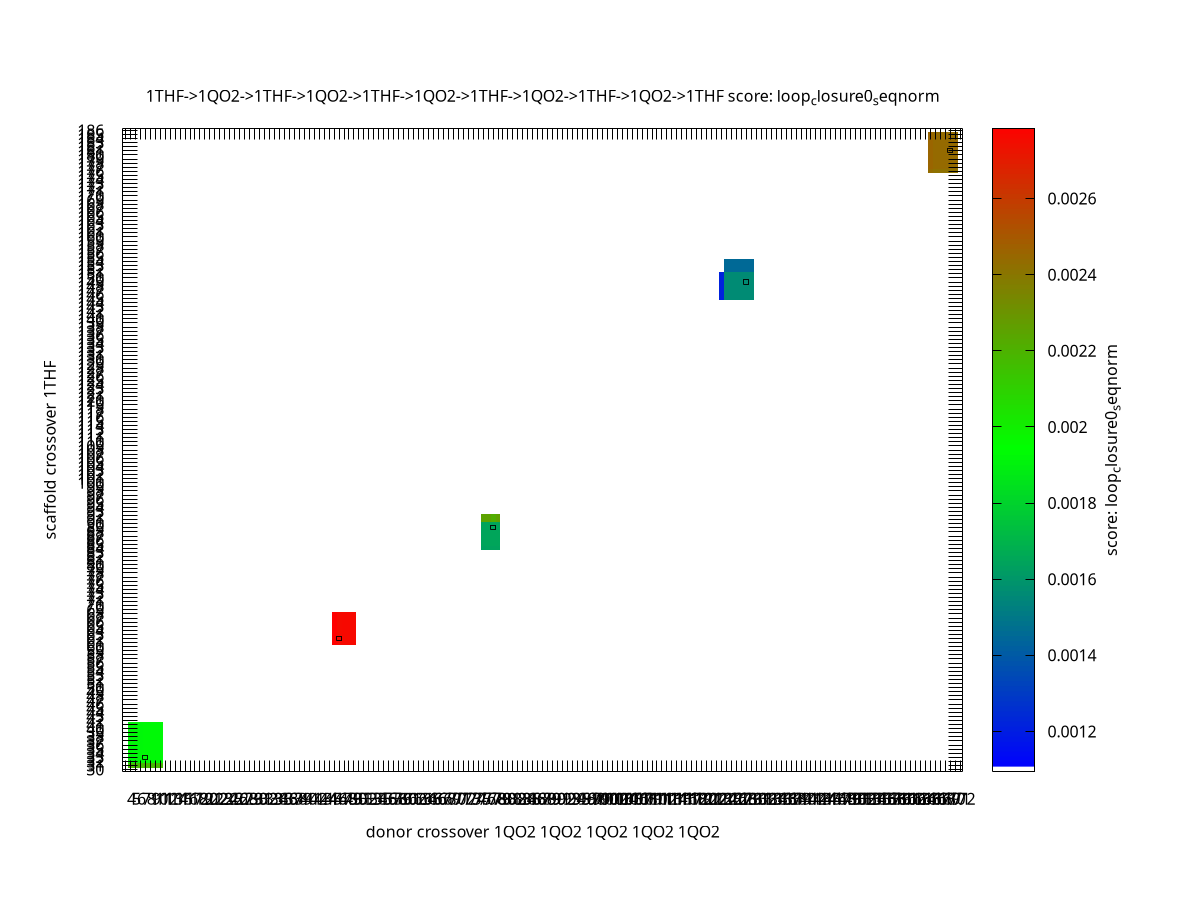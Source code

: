 # BCL generated heatmap
set terminal png enhanced transparent font "Arial,12" size 1080,800
set output "example/example_files/output/biol/1qo2_1thf/score_heatmap_loop_closure0_seqnorm.png"
set encoding iso_8859_1
set view map
set title "1THF->1QO2->1THF->1QO2->1THF->1QO2->1THF->1QO2->1THF->1QO2->1THF score: loop_closure0_seqnorm"
unset key

set xlabel "donor crossover 1QO2 1QO2 1QO2 1QO2 1QO2"
set xrange [ -0.5 : 168.5 ]
set xtics rotate by 0 ("    4 " 0, "    5 " 1, "    6 " 2, "    7 " 3, "    8 " 4, "    9 " 5, "   10 " 6, "   11 " 7, "   12 " 8, "   13 " 9, "   14 " 10, "   15 " 11, "   16 " 12, "   17 " 13, "   18 " 14, "   19 " 15, "   20 " 16, "   21 " 17, "   22 " 18, "   23 " 19, "   24 " 20, "   25 " 21, "   26 " 22, "   27 " 23, "   28 " 24, "   29 " 25, "   30 " 26, "   31 " 27, "   32 " 28, "   33 " 29, "   34 " 30, "   35 " 31, "   36 " 32, "   37 " 33, "   38 " 34, "   39 " 35, "   40 " 36, "   41 " 37, "   42 " 38, "   43 " 39, "   44 " 40, "   45 " 41, "   46 " 42, "   47 " 43, "   48 " 44, "   49 " 45, "   50 " 46, "   51 " 47, "   52 " 48, "   53 " 49, "   54 " 50, "   55 " 51, "   56 " 52, "   57 " 53, "   58 " 54, "   59 " 55, "   60 " 56, "   61 " 57, "   62 " 58, "   63 " 59, "   64 " 60, "   65 " 61, "   66 " 62, "   67 " 63, "   68 " 64, "   69 " 65, "   70 " 66, "   71 " 67, "   72 " 68, "   73 " 69, "   74 " 70, "   75 " 71, "   76 " 72, "   77 " 73, "   78 " 74, "   79 " 75, "   80 " 76, "   81 " 77, "   82 " 78, "   83 " 79, "   84 " 80, "   85 " 81, "   86 " 82, "   87 " 83, "   88 " 84, "   89 " 85, "   90 " 86, "   91 " 87, "   92 " 88, "   93 " 89, "   94 " 90, "   95 " 91, "   96 " 92, "   97 " 93, "   98 " 94, "   99 " 95, "  100 " 96, "  101 " 97, "  102 " 98, "  103 " 99, "  104 " 100, "  105 " 101, "  106 " 102, "  107 " 103, "  108 " 104, "  109 " 105, "  110 " 106, "  111 " 107, "  112 " 108, "  113 " 109, "  114 " 110, "  115 " 111, "  116 " 112, "  117 " 113, "  118 " 114, "  119 " 115, "  120 " 116, "  121 " 117, "  122 " 118, "  123 " 119, "  124 " 120, "  125 " 121, "  126 " 122, "  127 " 123, "  128 " 124, "  129 " 125, "  130 " 126, "  131 " 127, "  132 " 128, "  133 " 129, "  134 " 130, "  135 " 131, "  136 " 132, "  137 " 133, "  138 " 134, "  139 " 135, "  140 " 136, "  141 " 137, "  142 " 138, "  143 " 139, "  144 " 140, "  145 " 141, "  146 " 142, "  147 " 143, "  148 " 144, "  149 " 145, "  150 " 146, "  151 " 147, "  152 " 148, "  153 " 149, "  154 " 150, "  155 " 151, "  156 " 152, "  157 " 153, "  158 " 154, "  159 " 155, "  160 " 156, "  161 " 157, "  162 " 158, "  163 " 159, "  164 " 160, "  165 " 161, "  166 " 162, "  167 " 163, "  168 " 164, "  169 " 165, "  170 " 166, "  171 " 167, "  172 " 168)
set ylabel "scaffold crossover 1THF"
set yrange [ -0.5 : 156.5 ]
set ytics ("   30 " 0, "   31 " 1, "   32 " 2, "   33 " 3, "   34 " 4, "   35 " 5, "   36 " 6, "   37 " 7, "   38 " 8, "   39 " 9, "   40 " 10, "   41 " 11, "   42 " 12, "   43 " 13, "   44 " 14, "   45 " 15, "   46 " 16, "   47 " 17, "   48 " 18, "   49 " 19, "   50 " 20, "   51 " 21, "   52 " 22, "   53 " 23, "   54 " 24, "   55 " 25, "   56 " 26, "   57 " 27, "   58 " 28, "   59 " 29, "   60 " 30, "   61 " 31, "   62 " 32, "   63 " 33, "   64 " 34, "   65 " 35, "   66 " 36, "   67 " 37, "   68 " 38, "   69 " 39, "   70 " 40, "   71 " 41, "   72 " 42, "   73 " 43, "   74 " 44, "   75 " 45, "   76 " 46, "   77 " 47, "   78 " 48, "   79 " 49, "   80 " 50, "   81 " 51, "   82 " 52, "   83 " 53, "   84 " 54, "   85 " 55, "   86 " 56, "   87 " 57, "   88 " 58, "   89 " 59, "   90 " 60, "   91 " 61, "   92 " 62, "   93 " 63, "   94 " 64, "   95 " 65, "   96 " 66, "   97 " 67, "   98 " 68, "   99 " 69, "  100 " 70, "  101 " 71, "  102 " 72, "  103 " 73, "  104 " 74, "  105 " 75, "  106 " 76, "  107 " 77, "  108 " 78, "  109 " 79, "  110 " 80, "  111 " 81, "  112 " 82, "  113 " 83, "  114 " 84, "  115 " 85, "  116 " 86, "  117 " 87, "  118 " 88, "  119 " 89, "  120 " 90, "  121 " 91, "  122 " 92, "  123 " 93, "  124 " 94, "  125 " 95, "  126 " 96, "  127 " 97, "  128 " 98, "  129 " 99, "  130 " 100, "  131 " 101, "  132 " 102, "  133 " 103, "  134 " 104, "  135 " 105, "  136 " 106, "  137 " 107, "  138 " 108, "  139 " 109, "  140 " 110, "  141 " 111, "  142 " 112, "  143 " 113, "  144 " 114, "  145 " 115, "  146 " 116, "  147 " 117, "  148 " 118, "  149 " 119, "  150 " 120, "  151 " 121, "  152 " 122, "  153 " 123, "  154 " 124, "  155 " 125, "  156 " 126, "  157 " 127, "  158 " 128, "  159 " 129, "  160 " 130, "  161 " 131, "  162 " 132, "  163 " 133, "  164 " 134, "  165 " 135, "  166 " 136, "  167 " 137, "  168 " 138, "  169 " 139, "  170 " 140, "  171 " 141, "  172 " 142, "  173 " 143, "  174 " 144, "  175 " 145, "  176 " 146, "  177 " 147, "  178 " 148, "  179 " 149, "  180 " 150, "  181 " 151, "  182 " 152, "  183 " 153, "  184 " 154, "  185 " 155, "  186 " 156)
set cblabel "score: loop_closure0_seqnorm"
set cbrange [ 0.00109441 : 0.00278462 ]
#set cbtics 1
#set format cb "%3.1f"

set palette defined (0 1 1 1, 0.00001 0 0 1, 1 0 1 0, 2 1 0 0)
set object rect from 3.5,2.5 to 4.5,3.5  front fillcolor rgb "black" fs empty border 0 linewidth 0.9
set object rect from 42.5,31.5 to 43.5,32.5  front fillcolor rgb "black" fs empty border 0 linewidth 0.9
set object rect from 73.5,58.5 to 74.5,59.5  front fillcolor rgb "black" fs empty border 0 linewidth 0.9
set object rect from 124.5,118.5 to 125.5,119.5  front fillcolor rgb "black" fs empty border 0 linewidth 0.9
set object rect from 165.5,150.5 to 166.5,151.5  front fillcolor rgb "black" fs empty border 0 linewidth 0.9
splot '-' using 1:2:3 with image
# number x values 169
# number y values 157
0	0 	0
1	0 	0
2	0 	0
3	0 	0
4	0 	0
5	0 	0
6	0 	0
7	0 	0
8	0 	0
9	0 	0
10	0 	0
11	0 	0
12	0 	0
13	0 	0
14	0 	0
15	0 	0
16	0 	0
17	0 	0
18	0 	0
19	0 	0
20	0 	0
21	0 	0
22	0 	0
23	0 	0
24	0 	0
25	0 	0
26	0 	0
27	0 	0
28	0 	0
29	0 	0
30	0 	0
31	0 	0
32	0 	0
33	0 	0
34	0 	0
35	0 	0
36	0 	0
37	0 	0
38	0 	0
39	0 	0
40	0 	0
41	0 	0
42	0 	0
43	0 	0
44	0 	0
45	0 	0
46	0 	0
47	0 	0
48	0 	0
49	0 	0
50	0 	0
51	0 	0
52	0 	0
53	0 	0
54	0 	0
55	0 	0
56	0 	0
57	0 	0
58	0 	0
59	0 	0
60	0 	0
61	0 	0
62	0 	0
63	0 	0
64	0 	0
65	0 	0
66	0 	0
67	0 	0
68	0 	0
69	0 	0
70	0 	0
71	0 	0
72	0 	0
73	0 	0
74	0 	0
75	0 	0
76	0 	0
77	0 	0
78	0 	0
79	0 	0
80	0 	0
81	0 	0
82	0 	0
83	0 	0
84	0 	0
85	0 	0
86	0 	0
87	0 	0
88	0 	0
89	0 	0
90	0 	0
91	0 	0
92	0 	0
93	0 	0
94	0 	0
95	0 	0
96	0 	0
97	0 	0
98	0 	0
99	0 	0
100	0 	0
101	0 	0
102	0 	0
103	0 	0
104	0 	0
105	0 	0
106	0 	0
107	0 	0
108	0 	0
109	0 	0
110	0 	0
111	0 	0
112	0 	0
113	0 	0
114	0 	0
115	0 	0
116	0 	0
117	0 	0
118	0 	0
119	0 	0
120	0 	0
121	0 	0
122	0 	0
123	0 	0
124	0 	0
125	0 	0
126	0 	0
127	0 	0
128	0 	0
129	0 	0
130	0 	0
131	0 	0
132	0 	0
133	0 	0
134	0 	0
135	0 	0
136	0 	0
137	0 	0
138	0 	0
139	0 	0
140	0 	0
141	0 	0
142	0 	0
143	0 	0
144	0 	0
145	0 	0
146	0 	0
147	0 	0
148	0 	0
149	0 	0
150	0 	0
151	0 	0
152	0 	0
153	0 	0
154	0 	0
155	0 	0
156	0 	0
157	0 	0
158	0 	0
159	0 	0
160	0 	0
161	0 	0
162	0 	0
163	0 	0
164	0 	0
165	0 	0
166	0 	0
167	0 	0
168	0 	0

0	1 	0
1	1 	0.00215977
2	1 	0.00215977
3	1 	0.00215977
4	1 	0.00216727
5	1 	0.00216727
6	1 	0.00216727
7	1 	0.00216727
8	1 	0
9	1 	0
10	1 	0
11	1 	0
12	1 	0
13	1 	0
14	1 	0
15	1 	0
16	1 	0
17	1 	0
18	1 	0
19	1 	0
20	1 	0
21	1 	0
22	1 	0
23	1 	0
24	1 	0
25	1 	0
26	1 	0
27	1 	0
28	1 	0
29	1 	0
30	1 	0
31	1 	0
32	1 	0
33	1 	0
34	1 	0
35	1 	0
36	1 	0
37	1 	0
38	1 	0
39	1 	0
40	1 	0
41	1 	0
42	1 	0
43	1 	0
44	1 	0
45	1 	0
46	1 	0
47	1 	0
48	1 	0
49	1 	0
50	1 	0
51	1 	0
52	1 	0
53	1 	0
54	1 	0
55	1 	0
56	1 	0
57	1 	0
58	1 	0
59	1 	0
60	1 	0
61	1 	0
62	1 	0
63	1 	0
64	1 	0
65	1 	0
66	1 	0
67	1 	0
68	1 	0
69	1 	0
70	1 	0
71	1 	0
72	1 	0
73	1 	0
74	1 	0
75	1 	0
76	1 	0
77	1 	0
78	1 	0
79	1 	0
80	1 	0
81	1 	0
82	1 	0
83	1 	0
84	1 	0
85	1 	0
86	1 	0
87	1 	0
88	1 	0
89	1 	0
90	1 	0
91	1 	0
92	1 	0
93	1 	0
94	1 	0
95	1 	0
96	1 	0
97	1 	0
98	1 	0
99	1 	0
100	1 	0
101	1 	0
102	1 	0
103	1 	0
104	1 	0
105	1 	0
106	1 	0
107	1 	0
108	1 	0
109	1 	0
110	1 	0
111	1 	0
112	1 	0
113	1 	0
114	1 	0
115	1 	0
116	1 	0
117	1 	0
118	1 	0
119	1 	0
120	1 	0
121	1 	0
122	1 	0
123	1 	0
124	1 	0
125	1 	0
126	1 	0
127	1 	0
128	1 	0
129	1 	0
130	1 	0
131	1 	0
132	1 	0
133	1 	0
134	1 	0
135	1 	0
136	1 	0
137	1 	0
138	1 	0
139	1 	0
140	1 	0
141	1 	0
142	1 	0
143	1 	0
144	1 	0
145	1 	0
146	1 	0
147	1 	0
148	1 	0
149	1 	0
150	1 	0
151	1 	0
152	1 	0
153	1 	0
154	1 	0
155	1 	0
156	1 	0
157	1 	0
158	1 	0
159	1 	0
160	1 	0
161	1 	0
162	1 	0
163	1 	0
164	1 	0
165	1 	0
166	1 	0
167	1 	0
168	1 	0

0	2 	0
1	2 	0.0019117
2	2 	0.0019117
3	2 	0.0019117
4	2 	0.00191921
5	2 	0.00191921
6	2 	0.00191921
7	2 	0.00191921
8	2 	0
9	2 	0
10	2 	0
11	2 	0
12	2 	0
13	2 	0
14	2 	0
15	2 	0
16	2 	0
17	2 	0
18	2 	0
19	2 	0
20	2 	0
21	2 	0
22	2 	0
23	2 	0
24	2 	0
25	2 	0
26	2 	0
27	2 	0
28	2 	0
29	2 	0
30	2 	0
31	2 	0
32	2 	0
33	2 	0
34	2 	0
35	2 	0
36	2 	0
37	2 	0
38	2 	0
39	2 	0
40	2 	0
41	2 	0
42	2 	0
43	2 	0
44	2 	0
45	2 	0
46	2 	0
47	2 	0
48	2 	0
49	2 	0
50	2 	0
51	2 	0
52	2 	0
53	2 	0
54	2 	0
55	2 	0
56	2 	0
57	2 	0
58	2 	0
59	2 	0
60	2 	0
61	2 	0
62	2 	0
63	2 	0
64	2 	0
65	2 	0
66	2 	0
67	2 	0
68	2 	0
69	2 	0
70	2 	0
71	2 	0
72	2 	0
73	2 	0
74	2 	0
75	2 	0
76	2 	0
77	2 	0
78	2 	0
79	2 	0
80	2 	0
81	2 	0
82	2 	0
83	2 	0
84	2 	0
85	2 	0
86	2 	0
87	2 	0
88	2 	0
89	2 	0
90	2 	0
91	2 	0
92	2 	0
93	2 	0
94	2 	0
95	2 	0
96	2 	0
97	2 	0
98	2 	0
99	2 	0
100	2 	0
101	2 	0
102	2 	0
103	2 	0
104	2 	0
105	2 	0
106	2 	0
107	2 	0
108	2 	0
109	2 	0
110	2 	0
111	2 	0
112	2 	0
113	2 	0
114	2 	0
115	2 	0
116	2 	0
117	2 	0
118	2 	0
119	2 	0
120	2 	0
121	2 	0
122	2 	0
123	2 	0
124	2 	0
125	2 	0
126	2 	0
127	2 	0
128	2 	0
129	2 	0
130	2 	0
131	2 	0
132	2 	0
133	2 	0
134	2 	0
135	2 	0
136	2 	0
137	2 	0
138	2 	0
139	2 	0
140	2 	0
141	2 	0
142	2 	0
143	2 	0
144	2 	0
145	2 	0
146	2 	0
147	2 	0
148	2 	0
149	2 	0
150	2 	0
151	2 	0
152	2 	0
153	2 	0
154	2 	0
155	2 	0
156	2 	0
157	2 	0
158	2 	0
159	2 	0
160	2 	0
161	2 	0
162	2 	0
163	2 	0
164	2 	0
165	2 	0
166	2 	0
167	2 	0
168	2 	0

0	3 	0
1	3 	0.0019117
2	3 	0.0019117
3	3 	0.0019117
4	3 	0.00191921
5	3 	0.00191921
6	3 	0.00191921
7	3 	0.00191921
8	3 	0
9	3 	0
10	3 	0
11	3 	0
12	3 	0
13	3 	0
14	3 	0
15	3 	0
16	3 	0
17	3 	0
18	3 	0
19	3 	0
20	3 	0
21	3 	0
22	3 	0
23	3 	0
24	3 	0
25	3 	0
26	3 	0
27	3 	0
28	3 	0
29	3 	0
30	3 	0
31	3 	0
32	3 	0
33	3 	0
34	3 	0
35	3 	0
36	3 	0
37	3 	0
38	3 	0
39	3 	0
40	3 	0
41	3 	0
42	3 	0
43	3 	0
44	3 	0
45	3 	0
46	3 	0
47	3 	0
48	3 	0
49	3 	0
50	3 	0
51	3 	0
52	3 	0
53	3 	0
54	3 	0
55	3 	0
56	3 	0
57	3 	0
58	3 	0
59	3 	0
60	3 	0
61	3 	0
62	3 	0
63	3 	0
64	3 	0
65	3 	0
66	3 	0
67	3 	0
68	3 	0
69	3 	0
70	3 	0
71	3 	0
72	3 	0
73	3 	0
74	3 	0
75	3 	0
76	3 	0
77	3 	0
78	3 	0
79	3 	0
80	3 	0
81	3 	0
82	3 	0
83	3 	0
84	3 	0
85	3 	0
86	3 	0
87	3 	0
88	3 	0
89	3 	0
90	3 	0
91	3 	0
92	3 	0
93	3 	0
94	3 	0
95	3 	0
96	3 	0
97	3 	0
98	3 	0
99	3 	0
100	3 	0
101	3 	0
102	3 	0
103	3 	0
104	3 	0
105	3 	0
106	3 	0
107	3 	0
108	3 	0
109	3 	0
110	3 	0
111	3 	0
112	3 	0
113	3 	0
114	3 	0
115	3 	0
116	3 	0
117	3 	0
118	3 	0
119	3 	0
120	3 	0
121	3 	0
122	3 	0
123	3 	0
124	3 	0
125	3 	0
126	3 	0
127	3 	0
128	3 	0
129	3 	0
130	3 	0
131	3 	0
132	3 	0
133	3 	0
134	3 	0
135	3 	0
136	3 	0
137	3 	0
138	3 	0
139	3 	0
140	3 	0
141	3 	0
142	3 	0
143	3 	0
144	3 	0
145	3 	0
146	3 	0
147	3 	0
148	3 	0
149	3 	0
150	3 	0
151	3 	0
152	3 	0
153	3 	0
154	3 	0
155	3 	0
156	3 	0
157	3 	0
158	3 	0
159	3 	0
160	3 	0
161	3 	0
162	3 	0
163	3 	0
164	3 	0
165	3 	0
166	3 	0
167	3 	0
168	3 	0

0	4 	0
1	4 	0.0019117
2	4 	0.0019117
3	4 	0.0019117
4	4 	0.00191921
5	4 	0.00191921
6	4 	0.00191921
7	4 	0.00191921
8	4 	0
9	4 	0
10	4 	0
11	4 	0
12	4 	0
13	4 	0
14	4 	0
15	4 	0
16	4 	0
17	4 	0
18	4 	0
19	4 	0
20	4 	0
21	4 	0
22	4 	0
23	4 	0
24	4 	0
25	4 	0
26	4 	0
27	4 	0
28	4 	0
29	4 	0
30	4 	0
31	4 	0
32	4 	0
33	4 	0
34	4 	0
35	4 	0
36	4 	0
37	4 	0
38	4 	0
39	4 	0
40	4 	0
41	4 	0
42	4 	0
43	4 	0
44	4 	0
45	4 	0
46	4 	0
47	4 	0
48	4 	0
49	4 	0
50	4 	0
51	4 	0
52	4 	0
53	4 	0
54	4 	0
55	4 	0
56	4 	0
57	4 	0
58	4 	0
59	4 	0
60	4 	0
61	4 	0
62	4 	0
63	4 	0
64	4 	0
65	4 	0
66	4 	0
67	4 	0
68	4 	0
69	4 	0
70	4 	0
71	4 	0
72	4 	0
73	4 	0
74	4 	0
75	4 	0
76	4 	0
77	4 	0
78	4 	0
79	4 	0
80	4 	0
81	4 	0
82	4 	0
83	4 	0
84	4 	0
85	4 	0
86	4 	0
87	4 	0
88	4 	0
89	4 	0
90	4 	0
91	4 	0
92	4 	0
93	4 	0
94	4 	0
95	4 	0
96	4 	0
97	4 	0
98	4 	0
99	4 	0
100	4 	0
101	4 	0
102	4 	0
103	4 	0
104	4 	0
105	4 	0
106	4 	0
107	4 	0
108	4 	0
109	4 	0
110	4 	0
111	4 	0
112	4 	0
113	4 	0
114	4 	0
115	4 	0
116	4 	0
117	4 	0
118	4 	0
119	4 	0
120	4 	0
121	4 	0
122	4 	0
123	4 	0
124	4 	0
125	4 	0
126	4 	0
127	4 	0
128	4 	0
129	4 	0
130	4 	0
131	4 	0
132	4 	0
133	4 	0
134	4 	0
135	4 	0
136	4 	0
137	4 	0
138	4 	0
139	4 	0
140	4 	0
141	4 	0
142	4 	0
143	4 	0
144	4 	0
145	4 	0
146	4 	0
147	4 	0
148	4 	0
149	4 	0
150	4 	0
151	4 	0
152	4 	0
153	4 	0
154	4 	0
155	4 	0
156	4 	0
157	4 	0
158	4 	0
159	4 	0
160	4 	0
161	4 	0
162	4 	0
163	4 	0
164	4 	0
165	4 	0
166	4 	0
167	4 	0
168	4 	0

0	5 	0
1	5 	0.0019117
2	5 	0.0019117
3	5 	0.0019117
4	5 	0.00191921
5	5 	0.00191921
6	5 	0.00191921
7	5 	0.00191921
8	5 	0
9	5 	0
10	5 	0
11	5 	0
12	5 	0
13	5 	0
14	5 	0
15	5 	0
16	5 	0
17	5 	0
18	5 	0
19	5 	0
20	5 	0
21	5 	0
22	5 	0
23	5 	0
24	5 	0
25	5 	0
26	5 	0
27	5 	0
28	5 	0
29	5 	0
30	5 	0
31	5 	0
32	5 	0
33	5 	0
34	5 	0
35	5 	0
36	5 	0
37	5 	0
38	5 	0
39	5 	0
40	5 	0
41	5 	0
42	5 	0
43	5 	0
44	5 	0
45	5 	0
46	5 	0
47	5 	0
48	5 	0
49	5 	0
50	5 	0
51	5 	0
52	5 	0
53	5 	0
54	5 	0
55	5 	0
56	5 	0
57	5 	0
58	5 	0
59	5 	0
60	5 	0
61	5 	0
62	5 	0
63	5 	0
64	5 	0
65	5 	0
66	5 	0
67	5 	0
68	5 	0
69	5 	0
70	5 	0
71	5 	0
72	5 	0
73	5 	0
74	5 	0
75	5 	0
76	5 	0
77	5 	0
78	5 	0
79	5 	0
80	5 	0
81	5 	0
82	5 	0
83	5 	0
84	5 	0
85	5 	0
86	5 	0
87	5 	0
88	5 	0
89	5 	0
90	5 	0
91	5 	0
92	5 	0
93	5 	0
94	5 	0
95	5 	0
96	5 	0
97	5 	0
98	5 	0
99	5 	0
100	5 	0
101	5 	0
102	5 	0
103	5 	0
104	5 	0
105	5 	0
106	5 	0
107	5 	0
108	5 	0
109	5 	0
110	5 	0
111	5 	0
112	5 	0
113	5 	0
114	5 	0
115	5 	0
116	5 	0
117	5 	0
118	5 	0
119	5 	0
120	5 	0
121	5 	0
122	5 	0
123	5 	0
124	5 	0
125	5 	0
126	5 	0
127	5 	0
128	5 	0
129	5 	0
130	5 	0
131	5 	0
132	5 	0
133	5 	0
134	5 	0
135	5 	0
136	5 	0
137	5 	0
138	5 	0
139	5 	0
140	5 	0
141	5 	0
142	5 	0
143	5 	0
144	5 	0
145	5 	0
146	5 	0
147	5 	0
148	5 	0
149	5 	0
150	5 	0
151	5 	0
152	5 	0
153	5 	0
154	5 	0
155	5 	0
156	5 	0
157	5 	0
158	5 	0
159	5 	0
160	5 	0
161	5 	0
162	5 	0
163	5 	0
164	5 	0
165	5 	0
166	5 	0
167	5 	0
168	5 	0

0	6 	0
1	6 	0.0019117
2	6 	0.0019117
3	6 	0.0019117
4	6 	0.00191921
5	6 	0.00191921
6	6 	0.00191921
7	6 	0.00191921
8	6 	0
9	6 	0
10	6 	0
11	6 	0
12	6 	0
13	6 	0
14	6 	0
15	6 	0
16	6 	0
17	6 	0
18	6 	0
19	6 	0
20	6 	0
21	6 	0
22	6 	0
23	6 	0
24	6 	0
25	6 	0
26	6 	0
27	6 	0
28	6 	0
29	6 	0
30	6 	0
31	6 	0
32	6 	0
33	6 	0
34	6 	0
35	6 	0
36	6 	0
37	6 	0
38	6 	0
39	6 	0
40	6 	0
41	6 	0
42	6 	0
43	6 	0
44	6 	0
45	6 	0
46	6 	0
47	6 	0
48	6 	0
49	6 	0
50	6 	0
51	6 	0
52	6 	0
53	6 	0
54	6 	0
55	6 	0
56	6 	0
57	6 	0
58	6 	0
59	6 	0
60	6 	0
61	6 	0
62	6 	0
63	6 	0
64	6 	0
65	6 	0
66	6 	0
67	6 	0
68	6 	0
69	6 	0
70	6 	0
71	6 	0
72	6 	0
73	6 	0
74	6 	0
75	6 	0
76	6 	0
77	6 	0
78	6 	0
79	6 	0
80	6 	0
81	6 	0
82	6 	0
83	6 	0
84	6 	0
85	6 	0
86	6 	0
87	6 	0
88	6 	0
89	6 	0
90	6 	0
91	6 	0
92	6 	0
93	6 	0
94	6 	0
95	6 	0
96	6 	0
97	6 	0
98	6 	0
99	6 	0
100	6 	0
101	6 	0
102	6 	0
103	6 	0
104	6 	0
105	6 	0
106	6 	0
107	6 	0
108	6 	0
109	6 	0
110	6 	0
111	6 	0
112	6 	0
113	6 	0
114	6 	0
115	6 	0
116	6 	0
117	6 	0
118	6 	0
119	6 	0
120	6 	0
121	6 	0
122	6 	0
123	6 	0
124	6 	0
125	6 	0
126	6 	0
127	6 	0
128	6 	0
129	6 	0
130	6 	0
131	6 	0
132	6 	0
133	6 	0
134	6 	0
135	6 	0
136	6 	0
137	6 	0
138	6 	0
139	6 	0
140	6 	0
141	6 	0
142	6 	0
143	6 	0
144	6 	0
145	6 	0
146	6 	0
147	6 	0
148	6 	0
149	6 	0
150	6 	0
151	6 	0
152	6 	0
153	6 	0
154	6 	0
155	6 	0
156	6 	0
157	6 	0
158	6 	0
159	6 	0
160	6 	0
161	6 	0
162	6 	0
163	6 	0
164	6 	0
165	6 	0
166	6 	0
167	6 	0
168	6 	0

0	7 	0
1	7 	0.0019117
2	7 	0.0019117
3	7 	0.0019117
4	7 	0.00191921
5	7 	0.00191921
6	7 	0.00191921
7	7 	0.00191921
8	7 	0
9	7 	0
10	7 	0
11	7 	0
12	7 	0
13	7 	0
14	7 	0
15	7 	0
16	7 	0
17	7 	0
18	7 	0
19	7 	0
20	7 	0
21	7 	0
22	7 	0
23	7 	0
24	7 	0
25	7 	0
26	7 	0
27	7 	0
28	7 	0
29	7 	0
30	7 	0
31	7 	0
32	7 	0
33	7 	0
34	7 	0
35	7 	0
36	7 	0
37	7 	0
38	7 	0
39	7 	0
40	7 	0
41	7 	0
42	7 	0
43	7 	0
44	7 	0
45	7 	0
46	7 	0
47	7 	0
48	7 	0
49	7 	0
50	7 	0
51	7 	0
52	7 	0
53	7 	0
54	7 	0
55	7 	0
56	7 	0
57	7 	0
58	7 	0
59	7 	0
60	7 	0
61	7 	0
62	7 	0
63	7 	0
64	7 	0
65	7 	0
66	7 	0
67	7 	0
68	7 	0
69	7 	0
70	7 	0
71	7 	0
72	7 	0
73	7 	0
74	7 	0
75	7 	0
76	7 	0
77	7 	0
78	7 	0
79	7 	0
80	7 	0
81	7 	0
82	7 	0
83	7 	0
84	7 	0
85	7 	0
86	7 	0
87	7 	0
88	7 	0
89	7 	0
90	7 	0
91	7 	0
92	7 	0
93	7 	0
94	7 	0
95	7 	0
96	7 	0
97	7 	0
98	7 	0
99	7 	0
100	7 	0
101	7 	0
102	7 	0
103	7 	0
104	7 	0
105	7 	0
106	7 	0
107	7 	0
108	7 	0
109	7 	0
110	7 	0
111	7 	0
112	7 	0
113	7 	0
114	7 	0
115	7 	0
116	7 	0
117	7 	0
118	7 	0
119	7 	0
120	7 	0
121	7 	0
122	7 	0
123	7 	0
124	7 	0
125	7 	0
126	7 	0
127	7 	0
128	7 	0
129	7 	0
130	7 	0
131	7 	0
132	7 	0
133	7 	0
134	7 	0
135	7 	0
136	7 	0
137	7 	0
138	7 	0
139	7 	0
140	7 	0
141	7 	0
142	7 	0
143	7 	0
144	7 	0
145	7 	0
146	7 	0
147	7 	0
148	7 	0
149	7 	0
150	7 	0
151	7 	0
152	7 	0
153	7 	0
154	7 	0
155	7 	0
156	7 	0
157	7 	0
158	7 	0
159	7 	0
160	7 	0
161	7 	0
162	7 	0
163	7 	0
164	7 	0
165	7 	0
166	7 	0
167	7 	0
168	7 	0

0	8 	0
1	8 	0.0019117
2	8 	0.0019117
3	8 	0.0019117
4	8 	0.00191921
5	8 	0.00191921
6	8 	0.00191921
7	8 	0.00191921
8	8 	0
9	8 	0
10	8 	0
11	8 	0
12	8 	0
13	8 	0
14	8 	0
15	8 	0
16	8 	0
17	8 	0
18	8 	0
19	8 	0
20	8 	0
21	8 	0
22	8 	0
23	8 	0
24	8 	0
25	8 	0
26	8 	0
27	8 	0
28	8 	0
29	8 	0
30	8 	0
31	8 	0
32	8 	0
33	8 	0
34	8 	0
35	8 	0
36	8 	0
37	8 	0
38	8 	0
39	8 	0
40	8 	0
41	8 	0
42	8 	0
43	8 	0
44	8 	0
45	8 	0
46	8 	0
47	8 	0
48	8 	0
49	8 	0
50	8 	0
51	8 	0
52	8 	0
53	8 	0
54	8 	0
55	8 	0
56	8 	0
57	8 	0
58	8 	0
59	8 	0
60	8 	0
61	8 	0
62	8 	0
63	8 	0
64	8 	0
65	8 	0
66	8 	0
67	8 	0
68	8 	0
69	8 	0
70	8 	0
71	8 	0
72	8 	0
73	8 	0
74	8 	0
75	8 	0
76	8 	0
77	8 	0
78	8 	0
79	8 	0
80	8 	0
81	8 	0
82	8 	0
83	8 	0
84	8 	0
85	8 	0
86	8 	0
87	8 	0
88	8 	0
89	8 	0
90	8 	0
91	8 	0
92	8 	0
93	8 	0
94	8 	0
95	8 	0
96	8 	0
97	8 	0
98	8 	0
99	8 	0
100	8 	0
101	8 	0
102	8 	0
103	8 	0
104	8 	0
105	8 	0
106	8 	0
107	8 	0
108	8 	0
109	8 	0
110	8 	0
111	8 	0
112	8 	0
113	8 	0
114	8 	0
115	8 	0
116	8 	0
117	8 	0
118	8 	0
119	8 	0
120	8 	0
121	8 	0
122	8 	0
123	8 	0
124	8 	0
125	8 	0
126	8 	0
127	8 	0
128	8 	0
129	8 	0
130	8 	0
131	8 	0
132	8 	0
133	8 	0
134	8 	0
135	8 	0
136	8 	0
137	8 	0
138	8 	0
139	8 	0
140	8 	0
141	8 	0
142	8 	0
143	8 	0
144	8 	0
145	8 	0
146	8 	0
147	8 	0
148	8 	0
149	8 	0
150	8 	0
151	8 	0
152	8 	0
153	8 	0
154	8 	0
155	8 	0
156	8 	0
157	8 	0
158	8 	0
159	8 	0
160	8 	0
161	8 	0
162	8 	0
163	8 	0
164	8 	0
165	8 	0
166	8 	0
167	8 	0
168	8 	0

0	9 	0
1	9 	0.0019117
2	9 	0.0019117
3	9 	0.0019117
4	9 	0.00191921
5	9 	0.00191921
6	9 	0.00191921
7	9 	0.00191921
8	9 	0
9	9 	0
10	9 	0
11	9 	0
12	9 	0
13	9 	0
14	9 	0
15	9 	0
16	9 	0
17	9 	0
18	9 	0
19	9 	0
20	9 	0
21	9 	0
22	9 	0
23	9 	0
24	9 	0
25	9 	0
26	9 	0
27	9 	0
28	9 	0
29	9 	0
30	9 	0
31	9 	0
32	9 	0
33	9 	0
34	9 	0
35	9 	0
36	9 	0
37	9 	0
38	9 	0
39	9 	0
40	9 	0
41	9 	0
42	9 	0
43	9 	0
44	9 	0
45	9 	0
46	9 	0
47	9 	0
48	9 	0
49	9 	0
50	9 	0
51	9 	0
52	9 	0
53	9 	0
54	9 	0
55	9 	0
56	9 	0
57	9 	0
58	9 	0
59	9 	0
60	9 	0
61	9 	0
62	9 	0
63	9 	0
64	9 	0
65	9 	0
66	9 	0
67	9 	0
68	9 	0
69	9 	0
70	9 	0
71	9 	0
72	9 	0
73	9 	0
74	9 	0
75	9 	0
76	9 	0
77	9 	0
78	9 	0
79	9 	0
80	9 	0
81	9 	0
82	9 	0
83	9 	0
84	9 	0
85	9 	0
86	9 	0
87	9 	0
88	9 	0
89	9 	0
90	9 	0
91	9 	0
92	9 	0
93	9 	0
94	9 	0
95	9 	0
96	9 	0
97	9 	0
98	9 	0
99	9 	0
100	9 	0
101	9 	0
102	9 	0
103	9 	0
104	9 	0
105	9 	0
106	9 	0
107	9 	0
108	9 	0
109	9 	0
110	9 	0
111	9 	0
112	9 	0
113	9 	0
114	9 	0
115	9 	0
116	9 	0
117	9 	0
118	9 	0
119	9 	0
120	9 	0
121	9 	0
122	9 	0
123	9 	0
124	9 	0
125	9 	0
126	9 	0
127	9 	0
128	9 	0
129	9 	0
130	9 	0
131	9 	0
132	9 	0
133	9 	0
134	9 	0
135	9 	0
136	9 	0
137	9 	0
138	9 	0
139	9 	0
140	9 	0
141	9 	0
142	9 	0
143	9 	0
144	9 	0
145	9 	0
146	9 	0
147	9 	0
148	9 	0
149	9 	0
150	9 	0
151	9 	0
152	9 	0
153	9 	0
154	9 	0
155	9 	0
156	9 	0
157	9 	0
158	9 	0
159	9 	0
160	9 	0
161	9 	0
162	9 	0
163	9 	0
164	9 	0
165	9 	0
166	9 	0
167	9 	0
168	9 	0

0	10 	0
1	10 	0.0019117
2	10 	0.0019117
3	10 	0.0019117
4	10 	0.00191921
5	10 	0.00191921
6	10 	0.00191921
7	10 	0.00191921
8	10 	0
9	10 	0
10	10 	0
11	10 	0
12	10 	0
13	10 	0
14	10 	0
15	10 	0
16	10 	0
17	10 	0
18	10 	0
19	10 	0
20	10 	0
21	10 	0
22	10 	0
23	10 	0
24	10 	0
25	10 	0
26	10 	0
27	10 	0
28	10 	0
29	10 	0
30	10 	0
31	10 	0
32	10 	0
33	10 	0
34	10 	0
35	10 	0
36	10 	0
37	10 	0
38	10 	0
39	10 	0
40	10 	0
41	10 	0
42	10 	0
43	10 	0
44	10 	0
45	10 	0
46	10 	0
47	10 	0
48	10 	0
49	10 	0
50	10 	0
51	10 	0
52	10 	0
53	10 	0
54	10 	0
55	10 	0
56	10 	0
57	10 	0
58	10 	0
59	10 	0
60	10 	0
61	10 	0
62	10 	0
63	10 	0
64	10 	0
65	10 	0
66	10 	0
67	10 	0
68	10 	0
69	10 	0
70	10 	0
71	10 	0
72	10 	0
73	10 	0
74	10 	0
75	10 	0
76	10 	0
77	10 	0
78	10 	0
79	10 	0
80	10 	0
81	10 	0
82	10 	0
83	10 	0
84	10 	0
85	10 	0
86	10 	0
87	10 	0
88	10 	0
89	10 	0
90	10 	0
91	10 	0
92	10 	0
93	10 	0
94	10 	0
95	10 	0
96	10 	0
97	10 	0
98	10 	0
99	10 	0
100	10 	0
101	10 	0
102	10 	0
103	10 	0
104	10 	0
105	10 	0
106	10 	0
107	10 	0
108	10 	0
109	10 	0
110	10 	0
111	10 	0
112	10 	0
113	10 	0
114	10 	0
115	10 	0
116	10 	0
117	10 	0
118	10 	0
119	10 	0
120	10 	0
121	10 	0
122	10 	0
123	10 	0
124	10 	0
125	10 	0
126	10 	0
127	10 	0
128	10 	0
129	10 	0
130	10 	0
131	10 	0
132	10 	0
133	10 	0
134	10 	0
135	10 	0
136	10 	0
137	10 	0
138	10 	0
139	10 	0
140	10 	0
141	10 	0
142	10 	0
143	10 	0
144	10 	0
145	10 	0
146	10 	0
147	10 	0
148	10 	0
149	10 	0
150	10 	0
151	10 	0
152	10 	0
153	10 	0
154	10 	0
155	10 	0
156	10 	0
157	10 	0
158	10 	0
159	10 	0
160	10 	0
161	10 	0
162	10 	0
163	10 	0
164	10 	0
165	10 	0
166	10 	0
167	10 	0
168	10 	0

0	11 	0
1	11 	0.0019117
2	11 	0.0019117
3	11 	0.0019117
4	11 	0.00191921
5	11 	0.00191921
6	11 	0.00191921
7	11 	0.00191921
8	11 	0
9	11 	0
10	11 	0
11	11 	0
12	11 	0
13	11 	0
14	11 	0
15	11 	0
16	11 	0
17	11 	0
18	11 	0
19	11 	0
20	11 	0
21	11 	0
22	11 	0
23	11 	0
24	11 	0
25	11 	0
26	11 	0
27	11 	0
28	11 	0
29	11 	0
30	11 	0
31	11 	0
32	11 	0
33	11 	0
34	11 	0
35	11 	0
36	11 	0
37	11 	0
38	11 	0
39	11 	0
40	11 	0
41	11 	0
42	11 	0
43	11 	0
44	11 	0
45	11 	0
46	11 	0
47	11 	0
48	11 	0
49	11 	0
50	11 	0
51	11 	0
52	11 	0
53	11 	0
54	11 	0
55	11 	0
56	11 	0
57	11 	0
58	11 	0
59	11 	0
60	11 	0
61	11 	0
62	11 	0
63	11 	0
64	11 	0
65	11 	0
66	11 	0
67	11 	0
68	11 	0
69	11 	0
70	11 	0
71	11 	0
72	11 	0
73	11 	0
74	11 	0
75	11 	0
76	11 	0
77	11 	0
78	11 	0
79	11 	0
80	11 	0
81	11 	0
82	11 	0
83	11 	0
84	11 	0
85	11 	0
86	11 	0
87	11 	0
88	11 	0
89	11 	0
90	11 	0
91	11 	0
92	11 	0
93	11 	0
94	11 	0
95	11 	0
96	11 	0
97	11 	0
98	11 	0
99	11 	0
100	11 	0
101	11 	0
102	11 	0
103	11 	0
104	11 	0
105	11 	0
106	11 	0
107	11 	0
108	11 	0
109	11 	0
110	11 	0
111	11 	0
112	11 	0
113	11 	0
114	11 	0
115	11 	0
116	11 	0
117	11 	0
118	11 	0
119	11 	0
120	11 	0
121	11 	0
122	11 	0
123	11 	0
124	11 	0
125	11 	0
126	11 	0
127	11 	0
128	11 	0
129	11 	0
130	11 	0
131	11 	0
132	11 	0
133	11 	0
134	11 	0
135	11 	0
136	11 	0
137	11 	0
138	11 	0
139	11 	0
140	11 	0
141	11 	0
142	11 	0
143	11 	0
144	11 	0
145	11 	0
146	11 	0
147	11 	0
148	11 	0
149	11 	0
150	11 	0
151	11 	0
152	11 	0
153	11 	0
154	11 	0
155	11 	0
156	11 	0
157	11 	0
158	11 	0
159	11 	0
160	11 	0
161	11 	0
162	11 	0
163	11 	0
164	11 	0
165	11 	0
166	11 	0
167	11 	0
168	11 	0

0	12 	0
1	12 	0
2	12 	0
3	12 	0
4	12 	0
5	12 	0
6	12 	0
7	12 	0
8	12 	0
9	12 	0
10	12 	0
11	12 	0
12	12 	0
13	12 	0
14	12 	0
15	12 	0
16	12 	0
17	12 	0
18	12 	0
19	12 	0
20	12 	0
21	12 	0
22	12 	0
23	12 	0
24	12 	0
25	12 	0
26	12 	0
27	12 	0
28	12 	0
29	12 	0
30	12 	0
31	12 	0
32	12 	0
33	12 	0
34	12 	0
35	12 	0
36	12 	0
37	12 	0
38	12 	0
39	12 	0
40	12 	0
41	12 	0
42	12 	0
43	12 	0
44	12 	0
45	12 	0
46	12 	0
47	12 	0
48	12 	0
49	12 	0
50	12 	0
51	12 	0
52	12 	0
53	12 	0
54	12 	0
55	12 	0
56	12 	0
57	12 	0
58	12 	0
59	12 	0
60	12 	0
61	12 	0
62	12 	0
63	12 	0
64	12 	0
65	12 	0
66	12 	0
67	12 	0
68	12 	0
69	12 	0
70	12 	0
71	12 	0
72	12 	0
73	12 	0
74	12 	0
75	12 	0
76	12 	0
77	12 	0
78	12 	0
79	12 	0
80	12 	0
81	12 	0
82	12 	0
83	12 	0
84	12 	0
85	12 	0
86	12 	0
87	12 	0
88	12 	0
89	12 	0
90	12 	0
91	12 	0
92	12 	0
93	12 	0
94	12 	0
95	12 	0
96	12 	0
97	12 	0
98	12 	0
99	12 	0
100	12 	0
101	12 	0
102	12 	0
103	12 	0
104	12 	0
105	12 	0
106	12 	0
107	12 	0
108	12 	0
109	12 	0
110	12 	0
111	12 	0
112	12 	0
113	12 	0
114	12 	0
115	12 	0
116	12 	0
117	12 	0
118	12 	0
119	12 	0
120	12 	0
121	12 	0
122	12 	0
123	12 	0
124	12 	0
125	12 	0
126	12 	0
127	12 	0
128	12 	0
129	12 	0
130	12 	0
131	12 	0
132	12 	0
133	12 	0
134	12 	0
135	12 	0
136	12 	0
137	12 	0
138	12 	0
139	12 	0
140	12 	0
141	12 	0
142	12 	0
143	12 	0
144	12 	0
145	12 	0
146	12 	0
147	12 	0
148	12 	0
149	12 	0
150	12 	0
151	12 	0
152	12 	0
153	12 	0
154	12 	0
155	12 	0
156	12 	0
157	12 	0
158	12 	0
159	12 	0
160	12 	0
161	12 	0
162	12 	0
163	12 	0
164	12 	0
165	12 	0
166	12 	0
167	12 	0
168	12 	0

0	13 	0
1	13 	0
2	13 	0
3	13 	0
4	13 	0
5	13 	0
6	13 	0
7	13 	0
8	13 	0
9	13 	0
10	13 	0
11	13 	0
12	13 	0
13	13 	0
14	13 	0
15	13 	0
16	13 	0
17	13 	0
18	13 	0
19	13 	0
20	13 	0
21	13 	0
22	13 	0
23	13 	0
24	13 	0
25	13 	0
26	13 	0
27	13 	0
28	13 	0
29	13 	0
30	13 	0
31	13 	0
32	13 	0
33	13 	0
34	13 	0
35	13 	0
36	13 	0
37	13 	0
38	13 	0
39	13 	0
40	13 	0
41	13 	0
42	13 	0
43	13 	0
44	13 	0
45	13 	0
46	13 	0
47	13 	0
48	13 	0
49	13 	0
50	13 	0
51	13 	0
52	13 	0
53	13 	0
54	13 	0
55	13 	0
56	13 	0
57	13 	0
58	13 	0
59	13 	0
60	13 	0
61	13 	0
62	13 	0
63	13 	0
64	13 	0
65	13 	0
66	13 	0
67	13 	0
68	13 	0
69	13 	0
70	13 	0
71	13 	0
72	13 	0
73	13 	0
74	13 	0
75	13 	0
76	13 	0
77	13 	0
78	13 	0
79	13 	0
80	13 	0
81	13 	0
82	13 	0
83	13 	0
84	13 	0
85	13 	0
86	13 	0
87	13 	0
88	13 	0
89	13 	0
90	13 	0
91	13 	0
92	13 	0
93	13 	0
94	13 	0
95	13 	0
96	13 	0
97	13 	0
98	13 	0
99	13 	0
100	13 	0
101	13 	0
102	13 	0
103	13 	0
104	13 	0
105	13 	0
106	13 	0
107	13 	0
108	13 	0
109	13 	0
110	13 	0
111	13 	0
112	13 	0
113	13 	0
114	13 	0
115	13 	0
116	13 	0
117	13 	0
118	13 	0
119	13 	0
120	13 	0
121	13 	0
122	13 	0
123	13 	0
124	13 	0
125	13 	0
126	13 	0
127	13 	0
128	13 	0
129	13 	0
130	13 	0
131	13 	0
132	13 	0
133	13 	0
134	13 	0
135	13 	0
136	13 	0
137	13 	0
138	13 	0
139	13 	0
140	13 	0
141	13 	0
142	13 	0
143	13 	0
144	13 	0
145	13 	0
146	13 	0
147	13 	0
148	13 	0
149	13 	0
150	13 	0
151	13 	0
152	13 	0
153	13 	0
154	13 	0
155	13 	0
156	13 	0
157	13 	0
158	13 	0
159	13 	0
160	13 	0
161	13 	0
162	13 	0
163	13 	0
164	13 	0
165	13 	0
166	13 	0
167	13 	0
168	13 	0

0	14 	0
1	14 	0
2	14 	0
3	14 	0
4	14 	0
5	14 	0
6	14 	0
7	14 	0
8	14 	0
9	14 	0
10	14 	0
11	14 	0
12	14 	0
13	14 	0
14	14 	0
15	14 	0
16	14 	0
17	14 	0
18	14 	0
19	14 	0
20	14 	0
21	14 	0
22	14 	0
23	14 	0
24	14 	0
25	14 	0
26	14 	0
27	14 	0
28	14 	0
29	14 	0
30	14 	0
31	14 	0
32	14 	0
33	14 	0
34	14 	0
35	14 	0
36	14 	0
37	14 	0
38	14 	0
39	14 	0
40	14 	0
41	14 	0
42	14 	0
43	14 	0
44	14 	0
45	14 	0
46	14 	0
47	14 	0
48	14 	0
49	14 	0
50	14 	0
51	14 	0
52	14 	0
53	14 	0
54	14 	0
55	14 	0
56	14 	0
57	14 	0
58	14 	0
59	14 	0
60	14 	0
61	14 	0
62	14 	0
63	14 	0
64	14 	0
65	14 	0
66	14 	0
67	14 	0
68	14 	0
69	14 	0
70	14 	0
71	14 	0
72	14 	0
73	14 	0
74	14 	0
75	14 	0
76	14 	0
77	14 	0
78	14 	0
79	14 	0
80	14 	0
81	14 	0
82	14 	0
83	14 	0
84	14 	0
85	14 	0
86	14 	0
87	14 	0
88	14 	0
89	14 	0
90	14 	0
91	14 	0
92	14 	0
93	14 	0
94	14 	0
95	14 	0
96	14 	0
97	14 	0
98	14 	0
99	14 	0
100	14 	0
101	14 	0
102	14 	0
103	14 	0
104	14 	0
105	14 	0
106	14 	0
107	14 	0
108	14 	0
109	14 	0
110	14 	0
111	14 	0
112	14 	0
113	14 	0
114	14 	0
115	14 	0
116	14 	0
117	14 	0
118	14 	0
119	14 	0
120	14 	0
121	14 	0
122	14 	0
123	14 	0
124	14 	0
125	14 	0
126	14 	0
127	14 	0
128	14 	0
129	14 	0
130	14 	0
131	14 	0
132	14 	0
133	14 	0
134	14 	0
135	14 	0
136	14 	0
137	14 	0
138	14 	0
139	14 	0
140	14 	0
141	14 	0
142	14 	0
143	14 	0
144	14 	0
145	14 	0
146	14 	0
147	14 	0
148	14 	0
149	14 	0
150	14 	0
151	14 	0
152	14 	0
153	14 	0
154	14 	0
155	14 	0
156	14 	0
157	14 	0
158	14 	0
159	14 	0
160	14 	0
161	14 	0
162	14 	0
163	14 	0
164	14 	0
165	14 	0
166	14 	0
167	14 	0
168	14 	0

0	15 	0
1	15 	0
2	15 	0
3	15 	0
4	15 	0
5	15 	0
6	15 	0
7	15 	0
8	15 	0
9	15 	0
10	15 	0
11	15 	0
12	15 	0
13	15 	0
14	15 	0
15	15 	0
16	15 	0
17	15 	0
18	15 	0
19	15 	0
20	15 	0
21	15 	0
22	15 	0
23	15 	0
24	15 	0
25	15 	0
26	15 	0
27	15 	0
28	15 	0
29	15 	0
30	15 	0
31	15 	0
32	15 	0
33	15 	0
34	15 	0
35	15 	0
36	15 	0
37	15 	0
38	15 	0
39	15 	0
40	15 	0
41	15 	0
42	15 	0
43	15 	0
44	15 	0
45	15 	0
46	15 	0
47	15 	0
48	15 	0
49	15 	0
50	15 	0
51	15 	0
52	15 	0
53	15 	0
54	15 	0
55	15 	0
56	15 	0
57	15 	0
58	15 	0
59	15 	0
60	15 	0
61	15 	0
62	15 	0
63	15 	0
64	15 	0
65	15 	0
66	15 	0
67	15 	0
68	15 	0
69	15 	0
70	15 	0
71	15 	0
72	15 	0
73	15 	0
74	15 	0
75	15 	0
76	15 	0
77	15 	0
78	15 	0
79	15 	0
80	15 	0
81	15 	0
82	15 	0
83	15 	0
84	15 	0
85	15 	0
86	15 	0
87	15 	0
88	15 	0
89	15 	0
90	15 	0
91	15 	0
92	15 	0
93	15 	0
94	15 	0
95	15 	0
96	15 	0
97	15 	0
98	15 	0
99	15 	0
100	15 	0
101	15 	0
102	15 	0
103	15 	0
104	15 	0
105	15 	0
106	15 	0
107	15 	0
108	15 	0
109	15 	0
110	15 	0
111	15 	0
112	15 	0
113	15 	0
114	15 	0
115	15 	0
116	15 	0
117	15 	0
118	15 	0
119	15 	0
120	15 	0
121	15 	0
122	15 	0
123	15 	0
124	15 	0
125	15 	0
126	15 	0
127	15 	0
128	15 	0
129	15 	0
130	15 	0
131	15 	0
132	15 	0
133	15 	0
134	15 	0
135	15 	0
136	15 	0
137	15 	0
138	15 	0
139	15 	0
140	15 	0
141	15 	0
142	15 	0
143	15 	0
144	15 	0
145	15 	0
146	15 	0
147	15 	0
148	15 	0
149	15 	0
150	15 	0
151	15 	0
152	15 	0
153	15 	0
154	15 	0
155	15 	0
156	15 	0
157	15 	0
158	15 	0
159	15 	0
160	15 	0
161	15 	0
162	15 	0
163	15 	0
164	15 	0
165	15 	0
166	15 	0
167	15 	0
168	15 	0

0	16 	0
1	16 	0
2	16 	0
3	16 	0
4	16 	0
5	16 	0
6	16 	0
7	16 	0
8	16 	0
9	16 	0
10	16 	0
11	16 	0
12	16 	0
13	16 	0
14	16 	0
15	16 	0
16	16 	0
17	16 	0
18	16 	0
19	16 	0
20	16 	0
21	16 	0
22	16 	0
23	16 	0
24	16 	0
25	16 	0
26	16 	0
27	16 	0
28	16 	0
29	16 	0
30	16 	0
31	16 	0
32	16 	0
33	16 	0
34	16 	0
35	16 	0
36	16 	0
37	16 	0
38	16 	0
39	16 	0
40	16 	0
41	16 	0
42	16 	0
43	16 	0
44	16 	0
45	16 	0
46	16 	0
47	16 	0
48	16 	0
49	16 	0
50	16 	0
51	16 	0
52	16 	0
53	16 	0
54	16 	0
55	16 	0
56	16 	0
57	16 	0
58	16 	0
59	16 	0
60	16 	0
61	16 	0
62	16 	0
63	16 	0
64	16 	0
65	16 	0
66	16 	0
67	16 	0
68	16 	0
69	16 	0
70	16 	0
71	16 	0
72	16 	0
73	16 	0
74	16 	0
75	16 	0
76	16 	0
77	16 	0
78	16 	0
79	16 	0
80	16 	0
81	16 	0
82	16 	0
83	16 	0
84	16 	0
85	16 	0
86	16 	0
87	16 	0
88	16 	0
89	16 	0
90	16 	0
91	16 	0
92	16 	0
93	16 	0
94	16 	0
95	16 	0
96	16 	0
97	16 	0
98	16 	0
99	16 	0
100	16 	0
101	16 	0
102	16 	0
103	16 	0
104	16 	0
105	16 	0
106	16 	0
107	16 	0
108	16 	0
109	16 	0
110	16 	0
111	16 	0
112	16 	0
113	16 	0
114	16 	0
115	16 	0
116	16 	0
117	16 	0
118	16 	0
119	16 	0
120	16 	0
121	16 	0
122	16 	0
123	16 	0
124	16 	0
125	16 	0
126	16 	0
127	16 	0
128	16 	0
129	16 	0
130	16 	0
131	16 	0
132	16 	0
133	16 	0
134	16 	0
135	16 	0
136	16 	0
137	16 	0
138	16 	0
139	16 	0
140	16 	0
141	16 	0
142	16 	0
143	16 	0
144	16 	0
145	16 	0
146	16 	0
147	16 	0
148	16 	0
149	16 	0
150	16 	0
151	16 	0
152	16 	0
153	16 	0
154	16 	0
155	16 	0
156	16 	0
157	16 	0
158	16 	0
159	16 	0
160	16 	0
161	16 	0
162	16 	0
163	16 	0
164	16 	0
165	16 	0
166	16 	0
167	16 	0
168	16 	0

0	17 	0
1	17 	0
2	17 	0
3	17 	0
4	17 	0
5	17 	0
6	17 	0
7	17 	0
8	17 	0
9	17 	0
10	17 	0
11	17 	0
12	17 	0
13	17 	0
14	17 	0
15	17 	0
16	17 	0
17	17 	0
18	17 	0
19	17 	0
20	17 	0
21	17 	0
22	17 	0
23	17 	0
24	17 	0
25	17 	0
26	17 	0
27	17 	0
28	17 	0
29	17 	0
30	17 	0
31	17 	0
32	17 	0
33	17 	0
34	17 	0
35	17 	0
36	17 	0
37	17 	0
38	17 	0
39	17 	0
40	17 	0
41	17 	0
42	17 	0
43	17 	0
44	17 	0
45	17 	0
46	17 	0
47	17 	0
48	17 	0
49	17 	0
50	17 	0
51	17 	0
52	17 	0
53	17 	0
54	17 	0
55	17 	0
56	17 	0
57	17 	0
58	17 	0
59	17 	0
60	17 	0
61	17 	0
62	17 	0
63	17 	0
64	17 	0
65	17 	0
66	17 	0
67	17 	0
68	17 	0
69	17 	0
70	17 	0
71	17 	0
72	17 	0
73	17 	0
74	17 	0
75	17 	0
76	17 	0
77	17 	0
78	17 	0
79	17 	0
80	17 	0
81	17 	0
82	17 	0
83	17 	0
84	17 	0
85	17 	0
86	17 	0
87	17 	0
88	17 	0
89	17 	0
90	17 	0
91	17 	0
92	17 	0
93	17 	0
94	17 	0
95	17 	0
96	17 	0
97	17 	0
98	17 	0
99	17 	0
100	17 	0
101	17 	0
102	17 	0
103	17 	0
104	17 	0
105	17 	0
106	17 	0
107	17 	0
108	17 	0
109	17 	0
110	17 	0
111	17 	0
112	17 	0
113	17 	0
114	17 	0
115	17 	0
116	17 	0
117	17 	0
118	17 	0
119	17 	0
120	17 	0
121	17 	0
122	17 	0
123	17 	0
124	17 	0
125	17 	0
126	17 	0
127	17 	0
128	17 	0
129	17 	0
130	17 	0
131	17 	0
132	17 	0
133	17 	0
134	17 	0
135	17 	0
136	17 	0
137	17 	0
138	17 	0
139	17 	0
140	17 	0
141	17 	0
142	17 	0
143	17 	0
144	17 	0
145	17 	0
146	17 	0
147	17 	0
148	17 	0
149	17 	0
150	17 	0
151	17 	0
152	17 	0
153	17 	0
154	17 	0
155	17 	0
156	17 	0
157	17 	0
158	17 	0
159	17 	0
160	17 	0
161	17 	0
162	17 	0
163	17 	0
164	17 	0
165	17 	0
166	17 	0
167	17 	0
168	17 	0

0	18 	0
1	18 	0
2	18 	0
3	18 	0
4	18 	0
5	18 	0
6	18 	0
7	18 	0
8	18 	0
9	18 	0
10	18 	0
11	18 	0
12	18 	0
13	18 	0
14	18 	0
15	18 	0
16	18 	0
17	18 	0
18	18 	0
19	18 	0
20	18 	0
21	18 	0
22	18 	0
23	18 	0
24	18 	0
25	18 	0
26	18 	0
27	18 	0
28	18 	0
29	18 	0
30	18 	0
31	18 	0
32	18 	0
33	18 	0
34	18 	0
35	18 	0
36	18 	0
37	18 	0
38	18 	0
39	18 	0
40	18 	0
41	18 	0
42	18 	0
43	18 	0
44	18 	0
45	18 	0
46	18 	0
47	18 	0
48	18 	0
49	18 	0
50	18 	0
51	18 	0
52	18 	0
53	18 	0
54	18 	0
55	18 	0
56	18 	0
57	18 	0
58	18 	0
59	18 	0
60	18 	0
61	18 	0
62	18 	0
63	18 	0
64	18 	0
65	18 	0
66	18 	0
67	18 	0
68	18 	0
69	18 	0
70	18 	0
71	18 	0
72	18 	0
73	18 	0
74	18 	0
75	18 	0
76	18 	0
77	18 	0
78	18 	0
79	18 	0
80	18 	0
81	18 	0
82	18 	0
83	18 	0
84	18 	0
85	18 	0
86	18 	0
87	18 	0
88	18 	0
89	18 	0
90	18 	0
91	18 	0
92	18 	0
93	18 	0
94	18 	0
95	18 	0
96	18 	0
97	18 	0
98	18 	0
99	18 	0
100	18 	0
101	18 	0
102	18 	0
103	18 	0
104	18 	0
105	18 	0
106	18 	0
107	18 	0
108	18 	0
109	18 	0
110	18 	0
111	18 	0
112	18 	0
113	18 	0
114	18 	0
115	18 	0
116	18 	0
117	18 	0
118	18 	0
119	18 	0
120	18 	0
121	18 	0
122	18 	0
123	18 	0
124	18 	0
125	18 	0
126	18 	0
127	18 	0
128	18 	0
129	18 	0
130	18 	0
131	18 	0
132	18 	0
133	18 	0
134	18 	0
135	18 	0
136	18 	0
137	18 	0
138	18 	0
139	18 	0
140	18 	0
141	18 	0
142	18 	0
143	18 	0
144	18 	0
145	18 	0
146	18 	0
147	18 	0
148	18 	0
149	18 	0
150	18 	0
151	18 	0
152	18 	0
153	18 	0
154	18 	0
155	18 	0
156	18 	0
157	18 	0
158	18 	0
159	18 	0
160	18 	0
161	18 	0
162	18 	0
163	18 	0
164	18 	0
165	18 	0
166	18 	0
167	18 	0
168	18 	0

0	19 	0
1	19 	0
2	19 	0
3	19 	0
4	19 	0
5	19 	0
6	19 	0
7	19 	0
8	19 	0
9	19 	0
10	19 	0
11	19 	0
12	19 	0
13	19 	0
14	19 	0
15	19 	0
16	19 	0
17	19 	0
18	19 	0
19	19 	0
20	19 	0
21	19 	0
22	19 	0
23	19 	0
24	19 	0
25	19 	0
26	19 	0
27	19 	0
28	19 	0
29	19 	0
30	19 	0
31	19 	0
32	19 	0
33	19 	0
34	19 	0
35	19 	0
36	19 	0
37	19 	0
38	19 	0
39	19 	0
40	19 	0
41	19 	0
42	19 	0
43	19 	0
44	19 	0
45	19 	0
46	19 	0
47	19 	0
48	19 	0
49	19 	0
50	19 	0
51	19 	0
52	19 	0
53	19 	0
54	19 	0
55	19 	0
56	19 	0
57	19 	0
58	19 	0
59	19 	0
60	19 	0
61	19 	0
62	19 	0
63	19 	0
64	19 	0
65	19 	0
66	19 	0
67	19 	0
68	19 	0
69	19 	0
70	19 	0
71	19 	0
72	19 	0
73	19 	0
74	19 	0
75	19 	0
76	19 	0
77	19 	0
78	19 	0
79	19 	0
80	19 	0
81	19 	0
82	19 	0
83	19 	0
84	19 	0
85	19 	0
86	19 	0
87	19 	0
88	19 	0
89	19 	0
90	19 	0
91	19 	0
92	19 	0
93	19 	0
94	19 	0
95	19 	0
96	19 	0
97	19 	0
98	19 	0
99	19 	0
100	19 	0
101	19 	0
102	19 	0
103	19 	0
104	19 	0
105	19 	0
106	19 	0
107	19 	0
108	19 	0
109	19 	0
110	19 	0
111	19 	0
112	19 	0
113	19 	0
114	19 	0
115	19 	0
116	19 	0
117	19 	0
118	19 	0
119	19 	0
120	19 	0
121	19 	0
122	19 	0
123	19 	0
124	19 	0
125	19 	0
126	19 	0
127	19 	0
128	19 	0
129	19 	0
130	19 	0
131	19 	0
132	19 	0
133	19 	0
134	19 	0
135	19 	0
136	19 	0
137	19 	0
138	19 	0
139	19 	0
140	19 	0
141	19 	0
142	19 	0
143	19 	0
144	19 	0
145	19 	0
146	19 	0
147	19 	0
148	19 	0
149	19 	0
150	19 	0
151	19 	0
152	19 	0
153	19 	0
154	19 	0
155	19 	0
156	19 	0
157	19 	0
158	19 	0
159	19 	0
160	19 	0
161	19 	0
162	19 	0
163	19 	0
164	19 	0
165	19 	0
166	19 	0
167	19 	0
168	19 	0

0	20 	0
1	20 	0
2	20 	0
3	20 	0
4	20 	0
5	20 	0
6	20 	0
7	20 	0
8	20 	0
9	20 	0
10	20 	0
11	20 	0
12	20 	0
13	20 	0
14	20 	0
15	20 	0
16	20 	0
17	20 	0
18	20 	0
19	20 	0
20	20 	0
21	20 	0
22	20 	0
23	20 	0
24	20 	0
25	20 	0
26	20 	0
27	20 	0
28	20 	0
29	20 	0
30	20 	0
31	20 	0
32	20 	0
33	20 	0
34	20 	0
35	20 	0
36	20 	0
37	20 	0
38	20 	0
39	20 	0
40	20 	0
41	20 	0
42	20 	0
43	20 	0
44	20 	0
45	20 	0
46	20 	0
47	20 	0
48	20 	0
49	20 	0
50	20 	0
51	20 	0
52	20 	0
53	20 	0
54	20 	0
55	20 	0
56	20 	0
57	20 	0
58	20 	0
59	20 	0
60	20 	0
61	20 	0
62	20 	0
63	20 	0
64	20 	0
65	20 	0
66	20 	0
67	20 	0
68	20 	0
69	20 	0
70	20 	0
71	20 	0
72	20 	0
73	20 	0
74	20 	0
75	20 	0
76	20 	0
77	20 	0
78	20 	0
79	20 	0
80	20 	0
81	20 	0
82	20 	0
83	20 	0
84	20 	0
85	20 	0
86	20 	0
87	20 	0
88	20 	0
89	20 	0
90	20 	0
91	20 	0
92	20 	0
93	20 	0
94	20 	0
95	20 	0
96	20 	0
97	20 	0
98	20 	0
99	20 	0
100	20 	0
101	20 	0
102	20 	0
103	20 	0
104	20 	0
105	20 	0
106	20 	0
107	20 	0
108	20 	0
109	20 	0
110	20 	0
111	20 	0
112	20 	0
113	20 	0
114	20 	0
115	20 	0
116	20 	0
117	20 	0
118	20 	0
119	20 	0
120	20 	0
121	20 	0
122	20 	0
123	20 	0
124	20 	0
125	20 	0
126	20 	0
127	20 	0
128	20 	0
129	20 	0
130	20 	0
131	20 	0
132	20 	0
133	20 	0
134	20 	0
135	20 	0
136	20 	0
137	20 	0
138	20 	0
139	20 	0
140	20 	0
141	20 	0
142	20 	0
143	20 	0
144	20 	0
145	20 	0
146	20 	0
147	20 	0
148	20 	0
149	20 	0
150	20 	0
151	20 	0
152	20 	0
153	20 	0
154	20 	0
155	20 	0
156	20 	0
157	20 	0
158	20 	0
159	20 	0
160	20 	0
161	20 	0
162	20 	0
163	20 	0
164	20 	0
165	20 	0
166	20 	0
167	20 	0
168	20 	0

0	21 	0
1	21 	0
2	21 	0
3	21 	0
4	21 	0
5	21 	0
6	21 	0
7	21 	0
8	21 	0
9	21 	0
10	21 	0
11	21 	0
12	21 	0
13	21 	0
14	21 	0
15	21 	0
16	21 	0
17	21 	0
18	21 	0
19	21 	0
20	21 	0
21	21 	0
22	21 	0
23	21 	0
24	21 	0
25	21 	0
26	21 	0
27	21 	0
28	21 	0
29	21 	0
30	21 	0
31	21 	0
32	21 	0
33	21 	0
34	21 	0
35	21 	0
36	21 	0
37	21 	0
38	21 	0
39	21 	0
40	21 	0
41	21 	0
42	21 	0
43	21 	0
44	21 	0
45	21 	0
46	21 	0
47	21 	0
48	21 	0
49	21 	0
50	21 	0
51	21 	0
52	21 	0
53	21 	0
54	21 	0
55	21 	0
56	21 	0
57	21 	0
58	21 	0
59	21 	0
60	21 	0
61	21 	0
62	21 	0
63	21 	0
64	21 	0
65	21 	0
66	21 	0
67	21 	0
68	21 	0
69	21 	0
70	21 	0
71	21 	0
72	21 	0
73	21 	0
74	21 	0
75	21 	0
76	21 	0
77	21 	0
78	21 	0
79	21 	0
80	21 	0
81	21 	0
82	21 	0
83	21 	0
84	21 	0
85	21 	0
86	21 	0
87	21 	0
88	21 	0
89	21 	0
90	21 	0
91	21 	0
92	21 	0
93	21 	0
94	21 	0
95	21 	0
96	21 	0
97	21 	0
98	21 	0
99	21 	0
100	21 	0
101	21 	0
102	21 	0
103	21 	0
104	21 	0
105	21 	0
106	21 	0
107	21 	0
108	21 	0
109	21 	0
110	21 	0
111	21 	0
112	21 	0
113	21 	0
114	21 	0
115	21 	0
116	21 	0
117	21 	0
118	21 	0
119	21 	0
120	21 	0
121	21 	0
122	21 	0
123	21 	0
124	21 	0
125	21 	0
126	21 	0
127	21 	0
128	21 	0
129	21 	0
130	21 	0
131	21 	0
132	21 	0
133	21 	0
134	21 	0
135	21 	0
136	21 	0
137	21 	0
138	21 	0
139	21 	0
140	21 	0
141	21 	0
142	21 	0
143	21 	0
144	21 	0
145	21 	0
146	21 	0
147	21 	0
148	21 	0
149	21 	0
150	21 	0
151	21 	0
152	21 	0
153	21 	0
154	21 	0
155	21 	0
156	21 	0
157	21 	0
158	21 	0
159	21 	0
160	21 	0
161	21 	0
162	21 	0
163	21 	0
164	21 	0
165	21 	0
166	21 	0
167	21 	0
168	21 	0

0	22 	0
1	22 	0
2	22 	0
3	22 	0
4	22 	0
5	22 	0
6	22 	0
7	22 	0
8	22 	0
9	22 	0
10	22 	0
11	22 	0
12	22 	0
13	22 	0
14	22 	0
15	22 	0
16	22 	0
17	22 	0
18	22 	0
19	22 	0
20	22 	0
21	22 	0
22	22 	0
23	22 	0
24	22 	0
25	22 	0
26	22 	0
27	22 	0
28	22 	0
29	22 	0
30	22 	0
31	22 	0
32	22 	0
33	22 	0
34	22 	0
35	22 	0
36	22 	0
37	22 	0
38	22 	0
39	22 	0
40	22 	0
41	22 	0
42	22 	0
43	22 	0
44	22 	0
45	22 	0
46	22 	0
47	22 	0
48	22 	0
49	22 	0
50	22 	0
51	22 	0
52	22 	0
53	22 	0
54	22 	0
55	22 	0
56	22 	0
57	22 	0
58	22 	0
59	22 	0
60	22 	0
61	22 	0
62	22 	0
63	22 	0
64	22 	0
65	22 	0
66	22 	0
67	22 	0
68	22 	0
69	22 	0
70	22 	0
71	22 	0
72	22 	0
73	22 	0
74	22 	0
75	22 	0
76	22 	0
77	22 	0
78	22 	0
79	22 	0
80	22 	0
81	22 	0
82	22 	0
83	22 	0
84	22 	0
85	22 	0
86	22 	0
87	22 	0
88	22 	0
89	22 	0
90	22 	0
91	22 	0
92	22 	0
93	22 	0
94	22 	0
95	22 	0
96	22 	0
97	22 	0
98	22 	0
99	22 	0
100	22 	0
101	22 	0
102	22 	0
103	22 	0
104	22 	0
105	22 	0
106	22 	0
107	22 	0
108	22 	0
109	22 	0
110	22 	0
111	22 	0
112	22 	0
113	22 	0
114	22 	0
115	22 	0
116	22 	0
117	22 	0
118	22 	0
119	22 	0
120	22 	0
121	22 	0
122	22 	0
123	22 	0
124	22 	0
125	22 	0
126	22 	0
127	22 	0
128	22 	0
129	22 	0
130	22 	0
131	22 	0
132	22 	0
133	22 	0
134	22 	0
135	22 	0
136	22 	0
137	22 	0
138	22 	0
139	22 	0
140	22 	0
141	22 	0
142	22 	0
143	22 	0
144	22 	0
145	22 	0
146	22 	0
147	22 	0
148	22 	0
149	22 	0
150	22 	0
151	22 	0
152	22 	0
153	22 	0
154	22 	0
155	22 	0
156	22 	0
157	22 	0
158	22 	0
159	22 	0
160	22 	0
161	22 	0
162	22 	0
163	22 	0
164	22 	0
165	22 	0
166	22 	0
167	22 	0
168	22 	0

0	23 	0
1	23 	0
2	23 	0
3	23 	0
4	23 	0
5	23 	0
6	23 	0
7	23 	0
8	23 	0
9	23 	0
10	23 	0
11	23 	0
12	23 	0
13	23 	0
14	23 	0
15	23 	0
16	23 	0
17	23 	0
18	23 	0
19	23 	0
20	23 	0
21	23 	0
22	23 	0
23	23 	0
24	23 	0
25	23 	0
26	23 	0
27	23 	0
28	23 	0
29	23 	0
30	23 	0
31	23 	0
32	23 	0
33	23 	0
34	23 	0
35	23 	0
36	23 	0
37	23 	0
38	23 	0
39	23 	0
40	23 	0
41	23 	0
42	23 	0
43	23 	0
44	23 	0
45	23 	0
46	23 	0
47	23 	0
48	23 	0
49	23 	0
50	23 	0
51	23 	0
52	23 	0
53	23 	0
54	23 	0
55	23 	0
56	23 	0
57	23 	0
58	23 	0
59	23 	0
60	23 	0
61	23 	0
62	23 	0
63	23 	0
64	23 	0
65	23 	0
66	23 	0
67	23 	0
68	23 	0
69	23 	0
70	23 	0
71	23 	0
72	23 	0
73	23 	0
74	23 	0
75	23 	0
76	23 	0
77	23 	0
78	23 	0
79	23 	0
80	23 	0
81	23 	0
82	23 	0
83	23 	0
84	23 	0
85	23 	0
86	23 	0
87	23 	0
88	23 	0
89	23 	0
90	23 	0
91	23 	0
92	23 	0
93	23 	0
94	23 	0
95	23 	0
96	23 	0
97	23 	0
98	23 	0
99	23 	0
100	23 	0
101	23 	0
102	23 	0
103	23 	0
104	23 	0
105	23 	0
106	23 	0
107	23 	0
108	23 	0
109	23 	0
110	23 	0
111	23 	0
112	23 	0
113	23 	0
114	23 	0
115	23 	0
116	23 	0
117	23 	0
118	23 	0
119	23 	0
120	23 	0
121	23 	0
122	23 	0
123	23 	0
124	23 	0
125	23 	0
126	23 	0
127	23 	0
128	23 	0
129	23 	0
130	23 	0
131	23 	0
132	23 	0
133	23 	0
134	23 	0
135	23 	0
136	23 	0
137	23 	0
138	23 	0
139	23 	0
140	23 	0
141	23 	0
142	23 	0
143	23 	0
144	23 	0
145	23 	0
146	23 	0
147	23 	0
148	23 	0
149	23 	0
150	23 	0
151	23 	0
152	23 	0
153	23 	0
154	23 	0
155	23 	0
156	23 	0
157	23 	0
158	23 	0
159	23 	0
160	23 	0
161	23 	0
162	23 	0
163	23 	0
164	23 	0
165	23 	0
166	23 	0
167	23 	0
168	23 	0

0	24 	0
1	24 	0
2	24 	0
3	24 	0
4	24 	0
5	24 	0
6	24 	0
7	24 	0
8	24 	0
9	24 	0
10	24 	0
11	24 	0
12	24 	0
13	24 	0
14	24 	0
15	24 	0
16	24 	0
17	24 	0
18	24 	0
19	24 	0
20	24 	0
21	24 	0
22	24 	0
23	24 	0
24	24 	0
25	24 	0
26	24 	0
27	24 	0
28	24 	0
29	24 	0
30	24 	0
31	24 	0
32	24 	0
33	24 	0
34	24 	0
35	24 	0
36	24 	0
37	24 	0
38	24 	0
39	24 	0
40	24 	0
41	24 	0
42	24 	0
43	24 	0
44	24 	0
45	24 	0
46	24 	0
47	24 	0
48	24 	0
49	24 	0
50	24 	0
51	24 	0
52	24 	0
53	24 	0
54	24 	0
55	24 	0
56	24 	0
57	24 	0
58	24 	0
59	24 	0
60	24 	0
61	24 	0
62	24 	0
63	24 	0
64	24 	0
65	24 	0
66	24 	0
67	24 	0
68	24 	0
69	24 	0
70	24 	0
71	24 	0
72	24 	0
73	24 	0
74	24 	0
75	24 	0
76	24 	0
77	24 	0
78	24 	0
79	24 	0
80	24 	0
81	24 	0
82	24 	0
83	24 	0
84	24 	0
85	24 	0
86	24 	0
87	24 	0
88	24 	0
89	24 	0
90	24 	0
91	24 	0
92	24 	0
93	24 	0
94	24 	0
95	24 	0
96	24 	0
97	24 	0
98	24 	0
99	24 	0
100	24 	0
101	24 	0
102	24 	0
103	24 	0
104	24 	0
105	24 	0
106	24 	0
107	24 	0
108	24 	0
109	24 	0
110	24 	0
111	24 	0
112	24 	0
113	24 	0
114	24 	0
115	24 	0
116	24 	0
117	24 	0
118	24 	0
119	24 	0
120	24 	0
121	24 	0
122	24 	0
123	24 	0
124	24 	0
125	24 	0
126	24 	0
127	24 	0
128	24 	0
129	24 	0
130	24 	0
131	24 	0
132	24 	0
133	24 	0
134	24 	0
135	24 	0
136	24 	0
137	24 	0
138	24 	0
139	24 	0
140	24 	0
141	24 	0
142	24 	0
143	24 	0
144	24 	0
145	24 	0
146	24 	0
147	24 	0
148	24 	0
149	24 	0
150	24 	0
151	24 	0
152	24 	0
153	24 	0
154	24 	0
155	24 	0
156	24 	0
157	24 	0
158	24 	0
159	24 	0
160	24 	0
161	24 	0
162	24 	0
163	24 	0
164	24 	0
165	24 	0
166	24 	0
167	24 	0
168	24 	0

0	25 	0
1	25 	0
2	25 	0
3	25 	0
4	25 	0
5	25 	0
6	25 	0
7	25 	0
8	25 	0
9	25 	0
10	25 	0
11	25 	0
12	25 	0
13	25 	0
14	25 	0
15	25 	0
16	25 	0
17	25 	0
18	25 	0
19	25 	0
20	25 	0
21	25 	0
22	25 	0
23	25 	0
24	25 	0
25	25 	0
26	25 	0
27	25 	0
28	25 	0
29	25 	0
30	25 	0
31	25 	0
32	25 	0
33	25 	0
34	25 	0
35	25 	0
36	25 	0
37	25 	0
38	25 	0
39	25 	0
40	25 	0
41	25 	0
42	25 	0
43	25 	0
44	25 	0
45	25 	0
46	25 	0
47	25 	0
48	25 	0
49	25 	0
50	25 	0
51	25 	0
52	25 	0
53	25 	0
54	25 	0
55	25 	0
56	25 	0
57	25 	0
58	25 	0
59	25 	0
60	25 	0
61	25 	0
62	25 	0
63	25 	0
64	25 	0
65	25 	0
66	25 	0
67	25 	0
68	25 	0
69	25 	0
70	25 	0
71	25 	0
72	25 	0
73	25 	0
74	25 	0
75	25 	0
76	25 	0
77	25 	0
78	25 	0
79	25 	0
80	25 	0
81	25 	0
82	25 	0
83	25 	0
84	25 	0
85	25 	0
86	25 	0
87	25 	0
88	25 	0
89	25 	0
90	25 	0
91	25 	0
92	25 	0
93	25 	0
94	25 	0
95	25 	0
96	25 	0
97	25 	0
98	25 	0
99	25 	0
100	25 	0
101	25 	0
102	25 	0
103	25 	0
104	25 	0
105	25 	0
106	25 	0
107	25 	0
108	25 	0
109	25 	0
110	25 	0
111	25 	0
112	25 	0
113	25 	0
114	25 	0
115	25 	0
116	25 	0
117	25 	0
118	25 	0
119	25 	0
120	25 	0
121	25 	0
122	25 	0
123	25 	0
124	25 	0
125	25 	0
126	25 	0
127	25 	0
128	25 	0
129	25 	0
130	25 	0
131	25 	0
132	25 	0
133	25 	0
134	25 	0
135	25 	0
136	25 	0
137	25 	0
138	25 	0
139	25 	0
140	25 	0
141	25 	0
142	25 	0
143	25 	0
144	25 	0
145	25 	0
146	25 	0
147	25 	0
148	25 	0
149	25 	0
150	25 	0
151	25 	0
152	25 	0
153	25 	0
154	25 	0
155	25 	0
156	25 	0
157	25 	0
158	25 	0
159	25 	0
160	25 	0
161	25 	0
162	25 	0
163	25 	0
164	25 	0
165	25 	0
166	25 	0
167	25 	0
168	25 	0

0	26 	0
1	26 	0
2	26 	0
3	26 	0
4	26 	0
5	26 	0
6	26 	0
7	26 	0
8	26 	0
9	26 	0
10	26 	0
11	26 	0
12	26 	0
13	26 	0
14	26 	0
15	26 	0
16	26 	0
17	26 	0
18	26 	0
19	26 	0
20	26 	0
21	26 	0
22	26 	0
23	26 	0
24	26 	0
25	26 	0
26	26 	0
27	26 	0
28	26 	0
29	26 	0
30	26 	0
31	26 	0
32	26 	0
33	26 	0
34	26 	0
35	26 	0
36	26 	0
37	26 	0
38	26 	0
39	26 	0
40	26 	0
41	26 	0
42	26 	0
43	26 	0
44	26 	0
45	26 	0
46	26 	0
47	26 	0
48	26 	0
49	26 	0
50	26 	0
51	26 	0
52	26 	0
53	26 	0
54	26 	0
55	26 	0
56	26 	0
57	26 	0
58	26 	0
59	26 	0
60	26 	0
61	26 	0
62	26 	0
63	26 	0
64	26 	0
65	26 	0
66	26 	0
67	26 	0
68	26 	0
69	26 	0
70	26 	0
71	26 	0
72	26 	0
73	26 	0
74	26 	0
75	26 	0
76	26 	0
77	26 	0
78	26 	0
79	26 	0
80	26 	0
81	26 	0
82	26 	0
83	26 	0
84	26 	0
85	26 	0
86	26 	0
87	26 	0
88	26 	0
89	26 	0
90	26 	0
91	26 	0
92	26 	0
93	26 	0
94	26 	0
95	26 	0
96	26 	0
97	26 	0
98	26 	0
99	26 	0
100	26 	0
101	26 	0
102	26 	0
103	26 	0
104	26 	0
105	26 	0
106	26 	0
107	26 	0
108	26 	0
109	26 	0
110	26 	0
111	26 	0
112	26 	0
113	26 	0
114	26 	0
115	26 	0
116	26 	0
117	26 	0
118	26 	0
119	26 	0
120	26 	0
121	26 	0
122	26 	0
123	26 	0
124	26 	0
125	26 	0
126	26 	0
127	26 	0
128	26 	0
129	26 	0
130	26 	0
131	26 	0
132	26 	0
133	26 	0
134	26 	0
135	26 	0
136	26 	0
137	26 	0
138	26 	0
139	26 	0
140	26 	0
141	26 	0
142	26 	0
143	26 	0
144	26 	0
145	26 	0
146	26 	0
147	26 	0
148	26 	0
149	26 	0
150	26 	0
151	26 	0
152	26 	0
153	26 	0
154	26 	0
155	26 	0
156	26 	0
157	26 	0
158	26 	0
159	26 	0
160	26 	0
161	26 	0
162	26 	0
163	26 	0
164	26 	0
165	26 	0
166	26 	0
167	26 	0
168	26 	0

0	27 	0
1	27 	0
2	27 	0
3	27 	0
4	27 	0
5	27 	0
6	27 	0
7	27 	0
8	27 	0
9	27 	0
10	27 	0
11	27 	0
12	27 	0
13	27 	0
14	27 	0
15	27 	0
16	27 	0
17	27 	0
18	27 	0
19	27 	0
20	27 	0
21	27 	0
22	27 	0
23	27 	0
24	27 	0
25	27 	0
26	27 	0
27	27 	0
28	27 	0
29	27 	0
30	27 	0
31	27 	0
32	27 	0
33	27 	0
34	27 	0
35	27 	0
36	27 	0
37	27 	0
38	27 	0
39	27 	0
40	27 	0
41	27 	0
42	27 	0
43	27 	0
44	27 	0
45	27 	0
46	27 	0
47	27 	0
48	27 	0
49	27 	0
50	27 	0
51	27 	0
52	27 	0
53	27 	0
54	27 	0
55	27 	0
56	27 	0
57	27 	0
58	27 	0
59	27 	0
60	27 	0
61	27 	0
62	27 	0
63	27 	0
64	27 	0
65	27 	0
66	27 	0
67	27 	0
68	27 	0
69	27 	0
70	27 	0
71	27 	0
72	27 	0
73	27 	0
74	27 	0
75	27 	0
76	27 	0
77	27 	0
78	27 	0
79	27 	0
80	27 	0
81	27 	0
82	27 	0
83	27 	0
84	27 	0
85	27 	0
86	27 	0
87	27 	0
88	27 	0
89	27 	0
90	27 	0
91	27 	0
92	27 	0
93	27 	0
94	27 	0
95	27 	0
96	27 	0
97	27 	0
98	27 	0
99	27 	0
100	27 	0
101	27 	0
102	27 	0
103	27 	0
104	27 	0
105	27 	0
106	27 	0
107	27 	0
108	27 	0
109	27 	0
110	27 	0
111	27 	0
112	27 	0
113	27 	0
114	27 	0
115	27 	0
116	27 	0
117	27 	0
118	27 	0
119	27 	0
120	27 	0
121	27 	0
122	27 	0
123	27 	0
124	27 	0
125	27 	0
126	27 	0
127	27 	0
128	27 	0
129	27 	0
130	27 	0
131	27 	0
132	27 	0
133	27 	0
134	27 	0
135	27 	0
136	27 	0
137	27 	0
138	27 	0
139	27 	0
140	27 	0
141	27 	0
142	27 	0
143	27 	0
144	27 	0
145	27 	0
146	27 	0
147	27 	0
148	27 	0
149	27 	0
150	27 	0
151	27 	0
152	27 	0
153	27 	0
154	27 	0
155	27 	0
156	27 	0
157	27 	0
158	27 	0
159	27 	0
160	27 	0
161	27 	0
162	27 	0
163	27 	0
164	27 	0
165	27 	0
166	27 	0
167	27 	0
168	27 	0

0	28 	0
1	28 	0
2	28 	0
3	28 	0
4	28 	0
5	28 	0
6	28 	0
7	28 	0
8	28 	0
9	28 	0
10	28 	0
11	28 	0
12	28 	0
13	28 	0
14	28 	0
15	28 	0
16	28 	0
17	28 	0
18	28 	0
19	28 	0
20	28 	0
21	28 	0
22	28 	0
23	28 	0
24	28 	0
25	28 	0
26	28 	0
27	28 	0
28	28 	0
29	28 	0
30	28 	0
31	28 	0
32	28 	0
33	28 	0
34	28 	0
35	28 	0
36	28 	0
37	28 	0
38	28 	0
39	28 	0
40	28 	0
41	28 	0
42	28 	0
43	28 	0
44	28 	0
45	28 	0
46	28 	0
47	28 	0
48	28 	0
49	28 	0
50	28 	0
51	28 	0
52	28 	0
53	28 	0
54	28 	0
55	28 	0
56	28 	0
57	28 	0
58	28 	0
59	28 	0
60	28 	0
61	28 	0
62	28 	0
63	28 	0
64	28 	0
65	28 	0
66	28 	0
67	28 	0
68	28 	0
69	28 	0
70	28 	0
71	28 	0
72	28 	0
73	28 	0
74	28 	0
75	28 	0
76	28 	0
77	28 	0
78	28 	0
79	28 	0
80	28 	0
81	28 	0
82	28 	0
83	28 	0
84	28 	0
85	28 	0
86	28 	0
87	28 	0
88	28 	0
89	28 	0
90	28 	0
91	28 	0
92	28 	0
93	28 	0
94	28 	0
95	28 	0
96	28 	0
97	28 	0
98	28 	0
99	28 	0
100	28 	0
101	28 	0
102	28 	0
103	28 	0
104	28 	0
105	28 	0
106	28 	0
107	28 	0
108	28 	0
109	28 	0
110	28 	0
111	28 	0
112	28 	0
113	28 	0
114	28 	0
115	28 	0
116	28 	0
117	28 	0
118	28 	0
119	28 	0
120	28 	0
121	28 	0
122	28 	0
123	28 	0
124	28 	0
125	28 	0
126	28 	0
127	28 	0
128	28 	0
129	28 	0
130	28 	0
131	28 	0
132	28 	0
133	28 	0
134	28 	0
135	28 	0
136	28 	0
137	28 	0
138	28 	0
139	28 	0
140	28 	0
141	28 	0
142	28 	0
143	28 	0
144	28 	0
145	28 	0
146	28 	0
147	28 	0
148	28 	0
149	28 	0
150	28 	0
151	28 	0
152	28 	0
153	28 	0
154	28 	0
155	28 	0
156	28 	0
157	28 	0
158	28 	0
159	28 	0
160	28 	0
161	28 	0
162	28 	0
163	28 	0
164	28 	0
165	28 	0
166	28 	0
167	28 	0
168	28 	0

0	29 	0
1	29 	0
2	29 	0
3	29 	0
4	29 	0
5	29 	0
6	29 	0
7	29 	0
8	29 	0
9	29 	0
10	29 	0
11	29 	0
12	29 	0
13	29 	0
14	29 	0
15	29 	0
16	29 	0
17	29 	0
18	29 	0
19	29 	0
20	29 	0
21	29 	0
22	29 	0
23	29 	0
24	29 	0
25	29 	0
26	29 	0
27	29 	0
28	29 	0
29	29 	0
30	29 	0
31	29 	0
32	29 	0
33	29 	0
34	29 	0
35	29 	0
36	29 	0
37	29 	0
38	29 	0
39	29 	0
40	29 	0
41	29 	0
42	29 	0
43	29 	0
44	29 	0
45	29 	0
46	29 	0
47	29 	0
48	29 	0
49	29 	0
50	29 	0
51	29 	0
52	29 	0
53	29 	0
54	29 	0
55	29 	0
56	29 	0
57	29 	0
58	29 	0
59	29 	0
60	29 	0
61	29 	0
62	29 	0
63	29 	0
64	29 	0
65	29 	0
66	29 	0
67	29 	0
68	29 	0
69	29 	0
70	29 	0
71	29 	0
72	29 	0
73	29 	0
74	29 	0
75	29 	0
76	29 	0
77	29 	0
78	29 	0
79	29 	0
80	29 	0
81	29 	0
82	29 	0
83	29 	0
84	29 	0
85	29 	0
86	29 	0
87	29 	0
88	29 	0
89	29 	0
90	29 	0
91	29 	0
92	29 	0
93	29 	0
94	29 	0
95	29 	0
96	29 	0
97	29 	0
98	29 	0
99	29 	0
100	29 	0
101	29 	0
102	29 	0
103	29 	0
104	29 	0
105	29 	0
106	29 	0
107	29 	0
108	29 	0
109	29 	0
110	29 	0
111	29 	0
112	29 	0
113	29 	0
114	29 	0
115	29 	0
116	29 	0
117	29 	0
118	29 	0
119	29 	0
120	29 	0
121	29 	0
122	29 	0
123	29 	0
124	29 	0
125	29 	0
126	29 	0
127	29 	0
128	29 	0
129	29 	0
130	29 	0
131	29 	0
132	29 	0
133	29 	0
134	29 	0
135	29 	0
136	29 	0
137	29 	0
138	29 	0
139	29 	0
140	29 	0
141	29 	0
142	29 	0
143	29 	0
144	29 	0
145	29 	0
146	29 	0
147	29 	0
148	29 	0
149	29 	0
150	29 	0
151	29 	0
152	29 	0
153	29 	0
154	29 	0
155	29 	0
156	29 	0
157	29 	0
158	29 	0
159	29 	0
160	29 	0
161	29 	0
162	29 	0
163	29 	0
164	29 	0
165	29 	0
166	29 	0
167	29 	0
168	29 	0

0	30 	0
1	30 	0
2	30 	0
3	30 	0
4	30 	0
5	30 	0
6	30 	0
7	30 	0
8	30 	0
9	30 	0
10	30 	0
11	30 	0
12	30 	0
13	30 	0
14	30 	0
15	30 	0
16	30 	0
17	30 	0
18	30 	0
19	30 	0
20	30 	0
21	30 	0
22	30 	0
23	30 	0
24	30 	0
25	30 	0
26	30 	0
27	30 	0
28	30 	0
29	30 	0
30	30 	0
31	30 	0
32	30 	0
33	30 	0
34	30 	0
35	30 	0
36	30 	0
37	30 	0
38	30 	0
39	30 	0
40	30 	0
41	30 	0
42	30 	0
43	30 	0
44	30 	0
45	30 	0
46	30 	0
47	30 	0
48	30 	0
49	30 	0
50	30 	0
51	30 	0
52	30 	0
53	30 	0
54	30 	0
55	30 	0
56	30 	0
57	30 	0
58	30 	0
59	30 	0
60	30 	0
61	30 	0
62	30 	0
63	30 	0
64	30 	0
65	30 	0
66	30 	0
67	30 	0
68	30 	0
69	30 	0
70	30 	0
71	30 	0
72	30 	0
73	30 	0
74	30 	0
75	30 	0
76	30 	0
77	30 	0
78	30 	0
79	30 	0
80	30 	0
81	30 	0
82	30 	0
83	30 	0
84	30 	0
85	30 	0
86	30 	0
87	30 	0
88	30 	0
89	30 	0
90	30 	0
91	30 	0
92	30 	0
93	30 	0
94	30 	0
95	30 	0
96	30 	0
97	30 	0
98	30 	0
99	30 	0
100	30 	0
101	30 	0
102	30 	0
103	30 	0
104	30 	0
105	30 	0
106	30 	0
107	30 	0
108	30 	0
109	30 	0
110	30 	0
111	30 	0
112	30 	0
113	30 	0
114	30 	0
115	30 	0
116	30 	0
117	30 	0
118	30 	0
119	30 	0
120	30 	0
121	30 	0
122	30 	0
123	30 	0
124	30 	0
125	30 	0
126	30 	0
127	30 	0
128	30 	0
129	30 	0
130	30 	0
131	30 	0
132	30 	0
133	30 	0
134	30 	0
135	30 	0
136	30 	0
137	30 	0
138	30 	0
139	30 	0
140	30 	0
141	30 	0
142	30 	0
143	30 	0
144	30 	0
145	30 	0
146	30 	0
147	30 	0
148	30 	0
149	30 	0
150	30 	0
151	30 	0
152	30 	0
153	30 	0
154	30 	0
155	30 	0
156	30 	0
157	30 	0
158	30 	0
159	30 	0
160	30 	0
161	30 	0
162	30 	0
163	30 	0
164	30 	0
165	30 	0
166	30 	0
167	30 	0
168	30 	0

0	31 	0
1	31 	0
2	31 	0
3	31 	0
4	31 	0
5	31 	0
6	31 	0
7	31 	0
8	31 	0
9	31 	0
10	31 	0
11	31 	0
12	31 	0
13	31 	0
14	31 	0
15	31 	0
16	31 	0
17	31 	0
18	31 	0
19	31 	0
20	31 	0
21	31 	0
22	31 	0
23	31 	0
24	31 	0
25	31 	0
26	31 	0
27	31 	0
28	31 	0
29	31 	0
30	31 	0
31	31 	0
32	31 	0
33	31 	0
34	31 	0
35	31 	0
36	31 	0
37	31 	0
38	31 	0
39	31 	0
40	31 	0
41	31 	0
42	31 	0.00278462
43	31 	0.00275301
44	31 	0.00275866
45	31 	0.00275866
46	31 	0.00275866
47	31 	0
48	31 	0
49	31 	0
50	31 	0
51	31 	0
52	31 	0
53	31 	0
54	31 	0
55	31 	0
56	31 	0
57	31 	0
58	31 	0
59	31 	0
60	31 	0
61	31 	0
62	31 	0
63	31 	0
64	31 	0
65	31 	0
66	31 	0
67	31 	0
68	31 	0
69	31 	0
70	31 	0
71	31 	0
72	31 	0
73	31 	0
74	31 	0
75	31 	0
76	31 	0
77	31 	0
78	31 	0
79	31 	0
80	31 	0
81	31 	0
82	31 	0
83	31 	0
84	31 	0
85	31 	0
86	31 	0
87	31 	0
88	31 	0
89	31 	0
90	31 	0
91	31 	0
92	31 	0
93	31 	0
94	31 	0
95	31 	0
96	31 	0
97	31 	0
98	31 	0
99	31 	0
100	31 	0
101	31 	0
102	31 	0
103	31 	0
104	31 	0
105	31 	0
106	31 	0
107	31 	0
108	31 	0
109	31 	0
110	31 	0
111	31 	0
112	31 	0
113	31 	0
114	31 	0
115	31 	0
116	31 	0
117	31 	0
118	31 	0
119	31 	0
120	31 	0
121	31 	0
122	31 	0
123	31 	0
124	31 	0
125	31 	0
126	31 	0
127	31 	0
128	31 	0
129	31 	0
130	31 	0
131	31 	0
132	31 	0
133	31 	0
134	31 	0
135	31 	0
136	31 	0
137	31 	0
138	31 	0
139	31 	0
140	31 	0
141	31 	0
142	31 	0
143	31 	0
144	31 	0
145	31 	0
146	31 	0
147	31 	0
148	31 	0
149	31 	0
150	31 	0
151	31 	0
152	31 	0
153	31 	0
154	31 	0
155	31 	0
156	31 	0
157	31 	0
158	31 	0
159	31 	0
160	31 	0
161	31 	0
162	31 	0
163	31 	0
164	31 	0
165	31 	0
166	31 	0
167	31 	0
168	31 	0

0	32 	0
1	32 	0
2	32 	0
3	32 	0
4	32 	0
5	32 	0
6	32 	0
7	32 	0
8	32 	0
9	32 	0
10	32 	0
11	32 	0
12	32 	0
13	32 	0
14	32 	0
15	32 	0
16	32 	0
17	32 	0
18	32 	0
19	32 	0
20	32 	0
21	32 	0
22	32 	0
23	32 	0
24	32 	0
25	32 	0
26	32 	0
27	32 	0
28	32 	0
29	32 	0
30	32 	0
31	32 	0
32	32 	0
33	32 	0
34	32 	0
35	32 	0
36	32 	0
37	32 	0
38	32 	0
39	32 	0
40	32 	0
41	32 	0
42	32 	0.00278462
43	32 	0.00275301
44	32 	0.00275866
45	32 	0.00275866
46	32 	0.00275866
47	32 	0
48	32 	0
49	32 	0
50	32 	0
51	32 	0
52	32 	0
53	32 	0
54	32 	0
55	32 	0
56	32 	0
57	32 	0
58	32 	0
59	32 	0
60	32 	0
61	32 	0
62	32 	0
63	32 	0
64	32 	0
65	32 	0
66	32 	0
67	32 	0
68	32 	0
69	32 	0
70	32 	0
71	32 	0
72	32 	0
73	32 	0
74	32 	0
75	32 	0
76	32 	0
77	32 	0
78	32 	0
79	32 	0
80	32 	0
81	32 	0
82	32 	0
83	32 	0
84	32 	0
85	32 	0
86	32 	0
87	32 	0
88	32 	0
89	32 	0
90	32 	0
91	32 	0
92	32 	0
93	32 	0
94	32 	0
95	32 	0
96	32 	0
97	32 	0
98	32 	0
99	32 	0
100	32 	0
101	32 	0
102	32 	0
103	32 	0
104	32 	0
105	32 	0
106	32 	0
107	32 	0
108	32 	0
109	32 	0
110	32 	0
111	32 	0
112	32 	0
113	32 	0
114	32 	0
115	32 	0
116	32 	0
117	32 	0
118	32 	0
119	32 	0
120	32 	0
121	32 	0
122	32 	0
123	32 	0
124	32 	0
125	32 	0
126	32 	0
127	32 	0
128	32 	0
129	32 	0
130	32 	0
131	32 	0
132	32 	0
133	32 	0
134	32 	0
135	32 	0
136	32 	0
137	32 	0
138	32 	0
139	32 	0
140	32 	0
141	32 	0
142	32 	0
143	32 	0
144	32 	0
145	32 	0
146	32 	0
147	32 	0
148	32 	0
149	32 	0
150	32 	0
151	32 	0
152	32 	0
153	32 	0
154	32 	0
155	32 	0
156	32 	0
157	32 	0
158	32 	0
159	32 	0
160	32 	0
161	32 	0
162	32 	0
163	32 	0
164	32 	0
165	32 	0
166	32 	0
167	32 	0
168	32 	0

0	33 	0
1	33 	0
2	33 	0
3	33 	0
4	33 	0
5	33 	0
6	33 	0
7	33 	0
8	33 	0
9	33 	0
10	33 	0
11	33 	0
12	33 	0
13	33 	0
14	33 	0
15	33 	0
16	33 	0
17	33 	0
18	33 	0
19	33 	0
20	33 	0
21	33 	0
22	33 	0
23	33 	0
24	33 	0
25	33 	0
26	33 	0
27	33 	0
28	33 	0
29	33 	0
30	33 	0
31	33 	0
32	33 	0
33	33 	0
34	33 	0
35	33 	0
36	33 	0
37	33 	0
38	33 	0
39	33 	0
40	33 	0
41	33 	0
42	33 	0.00278462
43	33 	0.00275301
44	33 	0.00275866
45	33 	0.00275866
46	33 	0.00275866
47	33 	0
48	33 	0
49	33 	0
50	33 	0
51	33 	0
52	33 	0
53	33 	0
54	33 	0
55	33 	0
56	33 	0
57	33 	0
58	33 	0
59	33 	0
60	33 	0
61	33 	0
62	33 	0
63	33 	0
64	33 	0
65	33 	0
66	33 	0
67	33 	0
68	33 	0
69	33 	0
70	33 	0
71	33 	0
72	33 	0
73	33 	0
74	33 	0
75	33 	0
76	33 	0
77	33 	0
78	33 	0
79	33 	0
80	33 	0
81	33 	0
82	33 	0
83	33 	0
84	33 	0
85	33 	0
86	33 	0
87	33 	0
88	33 	0
89	33 	0
90	33 	0
91	33 	0
92	33 	0
93	33 	0
94	33 	0
95	33 	0
96	33 	0
97	33 	0
98	33 	0
99	33 	0
100	33 	0
101	33 	0
102	33 	0
103	33 	0
104	33 	0
105	33 	0
106	33 	0
107	33 	0
108	33 	0
109	33 	0
110	33 	0
111	33 	0
112	33 	0
113	33 	0
114	33 	0
115	33 	0
116	33 	0
117	33 	0
118	33 	0
119	33 	0
120	33 	0
121	33 	0
122	33 	0
123	33 	0
124	33 	0
125	33 	0
126	33 	0
127	33 	0
128	33 	0
129	33 	0
130	33 	0
131	33 	0
132	33 	0
133	33 	0
134	33 	0
135	33 	0
136	33 	0
137	33 	0
138	33 	0
139	33 	0
140	33 	0
141	33 	0
142	33 	0
143	33 	0
144	33 	0
145	33 	0
146	33 	0
147	33 	0
148	33 	0
149	33 	0
150	33 	0
151	33 	0
152	33 	0
153	33 	0
154	33 	0
155	33 	0
156	33 	0
157	33 	0
158	33 	0
159	33 	0
160	33 	0
161	33 	0
162	33 	0
163	33 	0
164	33 	0
165	33 	0
166	33 	0
167	33 	0
168	33 	0

0	34 	0
1	34 	0
2	34 	0
3	34 	0
4	34 	0
5	34 	0
6	34 	0
7	34 	0
8	34 	0
9	34 	0
10	34 	0
11	34 	0
12	34 	0
13	34 	0
14	34 	0
15	34 	0
16	34 	0
17	34 	0
18	34 	0
19	34 	0
20	34 	0
21	34 	0
22	34 	0
23	34 	0
24	34 	0
25	34 	0
26	34 	0
27	34 	0
28	34 	0
29	34 	0
30	34 	0
31	34 	0
32	34 	0
33	34 	0
34	34 	0
35	34 	0
36	34 	0
37	34 	0
38	34 	0
39	34 	0
40	34 	0
41	34 	0
42	34 	0.00278462
43	34 	0.00275301
44	34 	0.00275866
45	34 	0.00275866
46	34 	0.00275866
47	34 	0
48	34 	0
49	34 	0
50	34 	0
51	34 	0
52	34 	0
53	34 	0
54	34 	0
55	34 	0
56	34 	0
57	34 	0
58	34 	0
59	34 	0
60	34 	0
61	34 	0
62	34 	0
63	34 	0
64	34 	0
65	34 	0
66	34 	0
67	34 	0
68	34 	0
69	34 	0
70	34 	0
71	34 	0
72	34 	0
73	34 	0
74	34 	0
75	34 	0
76	34 	0
77	34 	0
78	34 	0
79	34 	0
80	34 	0
81	34 	0
82	34 	0
83	34 	0
84	34 	0
85	34 	0
86	34 	0
87	34 	0
88	34 	0
89	34 	0
90	34 	0
91	34 	0
92	34 	0
93	34 	0
94	34 	0
95	34 	0
96	34 	0
97	34 	0
98	34 	0
99	34 	0
100	34 	0
101	34 	0
102	34 	0
103	34 	0
104	34 	0
105	34 	0
106	34 	0
107	34 	0
108	34 	0
109	34 	0
110	34 	0
111	34 	0
112	34 	0
113	34 	0
114	34 	0
115	34 	0
116	34 	0
117	34 	0
118	34 	0
119	34 	0
120	34 	0
121	34 	0
122	34 	0
123	34 	0
124	34 	0
125	34 	0
126	34 	0
127	34 	0
128	34 	0
129	34 	0
130	34 	0
131	34 	0
132	34 	0
133	34 	0
134	34 	0
135	34 	0
136	34 	0
137	34 	0
138	34 	0
139	34 	0
140	34 	0
141	34 	0
142	34 	0
143	34 	0
144	34 	0
145	34 	0
146	34 	0
147	34 	0
148	34 	0
149	34 	0
150	34 	0
151	34 	0
152	34 	0
153	34 	0
154	34 	0
155	34 	0
156	34 	0
157	34 	0
158	34 	0
159	34 	0
160	34 	0
161	34 	0
162	34 	0
163	34 	0
164	34 	0
165	34 	0
166	34 	0
167	34 	0
168	34 	0

0	35 	0
1	35 	0
2	35 	0
3	35 	0
4	35 	0
5	35 	0
6	35 	0
7	35 	0
8	35 	0
9	35 	0
10	35 	0
11	35 	0
12	35 	0
13	35 	0
14	35 	0
15	35 	0
16	35 	0
17	35 	0
18	35 	0
19	35 	0
20	35 	0
21	35 	0
22	35 	0
23	35 	0
24	35 	0
25	35 	0
26	35 	0
27	35 	0
28	35 	0
29	35 	0
30	35 	0
31	35 	0
32	35 	0
33	35 	0
34	35 	0
35	35 	0
36	35 	0
37	35 	0
38	35 	0
39	35 	0
40	35 	0
41	35 	0
42	35 	0.00278462
43	35 	0.00275301
44	35 	0.00275866
45	35 	0.00275866
46	35 	0.00275866
47	35 	0
48	35 	0
49	35 	0
50	35 	0
51	35 	0
52	35 	0
53	35 	0
54	35 	0
55	35 	0
56	35 	0
57	35 	0
58	35 	0
59	35 	0
60	35 	0
61	35 	0
62	35 	0
63	35 	0
64	35 	0
65	35 	0
66	35 	0
67	35 	0
68	35 	0
69	35 	0
70	35 	0
71	35 	0
72	35 	0
73	35 	0
74	35 	0
75	35 	0
76	35 	0
77	35 	0
78	35 	0
79	35 	0
80	35 	0
81	35 	0
82	35 	0
83	35 	0
84	35 	0
85	35 	0
86	35 	0
87	35 	0
88	35 	0
89	35 	0
90	35 	0
91	35 	0
92	35 	0
93	35 	0
94	35 	0
95	35 	0
96	35 	0
97	35 	0
98	35 	0
99	35 	0
100	35 	0
101	35 	0
102	35 	0
103	35 	0
104	35 	0
105	35 	0
106	35 	0
107	35 	0
108	35 	0
109	35 	0
110	35 	0
111	35 	0
112	35 	0
113	35 	0
114	35 	0
115	35 	0
116	35 	0
117	35 	0
118	35 	0
119	35 	0
120	35 	0
121	35 	0
122	35 	0
123	35 	0
124	35 	0
125	35 	0
126	35 	0
127	35 	0
128	35 	0
129	35 	0
130	35 	0
131	35 	0
132	35 	0
133	35 	0
134	35 	0
135	35 	0
136	35 	0
137	35 	0
138	35 	0
139	35 	0
140	35 	0
141	35 	0
142	35 	0
143	35 	0
144	35 	0
145	35 	0
146	35 	0
147	35 	0
148	35 	0
149	35 	0
150	35 	0
151	35 	0
152	35 	0
153	35 	0
154	35 	0
155	35 	0
156	35 	0
157	35 	0
158	35 	0
159	35 	0
160	35 	0
161	35 	0
162	35 	0
163	35 	0
164	35 	0
165	35 	0
166	35 	0
167	35 	0
168	35 	0

0	36 	0
1	36 	0
2	36 	0
3	36 	0
4	36 	0
5	36 	0
6	36 	0
7	36 	0
8	36 	0
9	36 	0
10	36 	0
11	36 	0
12	36 	0
13	36 	0
14	36 	0
15	36 	0
16	36 	0
17	36 	0
18	36 	0
19	36 	0
20	36 	0
21	36 	0
22	36 	0
23	36 	0
24	36 	0
25	36 	0
26	36 	0
27	36 	0
28	36 	0
29	36 	0
30	36 	0
31	36 	0
32	36 	0
33	36 	0
34	36 	0
35	36 	0
36	36 	0
37	36 	0
38	36 	0
39	36 	0
40	36 	0
41	36 	0
42	36 	0.00278462
43	36 	0.00275301
44	36 	0.00275866
45	36 	0.00275866
46	36 	0.00275866
47	36 	0
48	36 	0
49	36 	0
50	36 	0
51	36 	0
52	36 	0
53	36 	0
54	36 	0
55	36 	0
56	36 	0
57	36 	0
58	36 	0
59	36 	0
60	36 	0
61	36 	0
62	36 	0
63	36 	0
64	36 	0
65	36 	0
66	36 	0
67	36 	0
68	36 	0
69	36 	0
70	36 	0
71	36 	0
72	36 	0
73	36 	0
74	36 	0
75	36 	0
76	36 	0
77	36 	0
78	36 	0
79	36 	0
80	36 	0
81	36 	0
82	36 	0
83	36 	0
84	36 	0
85	36 	0
86	36 	0
87	36 	0
88	36 	0
89	36 	0
90	36 	0
91	36 	0
92	36 	0
93	36 	0
94	36 	0
95	36 	0
96	36 	0
97	36 	0
98	36 	0
99	36 	0
100	36 	0
101	36 	0
102	36 	0
103	36 	0
104	36 	0
105	36 	0
106	36 	0
107	36 	0
108	36 	0
109	36 	0
110	36 	0
111	36 	0
112	36 	0
113	36 	0
114	36 	0
115	36 	0
116	36 	0
117	36 	0
118	36 	0
119	36 	0
120	36 	0
121	36 	0
122	36 	0
123	36 	0
124	36 	0
125	36 	0
126	36 	0
127	36 	0
128	36 	0
129	36 	0
130	36 	0
131	36 	0
132	36 	0
133	36 	0
134	36 	0
135	36 	0
136	36 	0
137	36 	0
138	36 	0
139	36 	0
140	36 	0
141	36 	0
142	36 	0
143	36 	0
144	36 	0
145	36 	0
146	36 	0
147	36 	0
148	36 	0
149	36 	0
150	36 	0
151	36 	0
152	36 	0
153	36 	0
154	36 	0
155	36 	0
156	36 	0
157	36 	0
158	36 	0
159	36 	0
160	36 	0
161	36 	0
162	36 	0
163	36 	0
164	36 	0
165	36 	0
166	36 	0
167	36 	0
168	36 	0

0	37 	0
1	37 	0
2	37 	0
3	37 	0
4	37 	0
5	37 	0
6	37 	0
7	37 	0
8	37 	0
9	37 	0
10	37 	0
11	37 	0
12	37 	0
13	37 	0
14	37 	0
15	37 	0
16	37 	0
17	37 	0
18	37 	0
19	37 	0
20	37 	0
21	37 	0
22	37 	0
23	37 	0
24	37 	0
25	37 	0
26	37 	0
27	37 	0
28	37 	0
29	37 	0
30	37 	0
31	37 	0
32	37 	0
33	37 	0
34	37 	0
35	37 	0
36	37 	0
37	37 	0
38	37 	0
39	37 	0
40	37 	0
41	37 	0
42	37 	0.00278462
43	37 	0.00275301
44	37 	0.00275866
45	37 	0.00275866
46	37 	0.00275866
47	37 	0
48	37 	0
49	37 	0
50	37 	0
51	37 	0
52	37 	0
53	37 	0
54	37 	0
55	37 	0
56	37 	0
57	37 	0
58	37 	0
59	37 	0
60	37 	0
61	37 	0
62	37 	0
63	37 	0
64	37 	0
65	37 	0
66	37 	0
67	37 	0
68	37 	0
69	37 	0
70	37 	0
71	37 	0
72	37 	0
73	37 	0
74	37 	0
75	37 	0
76	37 	0
77	37 	0
78	37 	0
79	37 	0
80	37 	0
81	37 	0
82	37 	0
83	37 	0
84	37 	0
85	37 	0
86	37 	0
87	37 	0
88	37 	0
89	37 	0
90	37 	0
91	37 	0
92	37 	0
93	37 	0
94	37 	0
95	37 	0
96	37 	0
97	37 	0
98	37 	0
99	37 	0
100	37 	0
101	37 	0
102	37 	0
103	37 	0
104	37 	0
105	37 	0
106	37 	0
107	37 	0
108	37 	0
109	37 	0
110	37 	0
111	37 	0
112	37 	0
113	37 	0
114	37 	0
115	37 	0
116	37 	0
117	37 	0
118	37 	0
119	37 	0
120	37 	0
121	37 	0
122	37 	0
123	37 	0
124	37 	0
125	37 	0
126	37 	0
127	37 	0
128	37 	0
129	37 	0
130	37 	0
131	37 	0
132	37 	0
133	37 	0
134	37 	0
135	37 	0
136	37 	0
137	37 	0
138	37 	0
139	37 	0
140	37 	0
141	37 	0
142	37 	0
143	37 	0
144	37 	0
145	37 	0
146	37 	0
147	37 	0
148	37 	0
149	37 	0
150	37 	0
151	37 	0
152	37 	0
153	37 	0
154	37 	0
155	37 	0
156	37 	0
157	37 	0
158	37 	0
159	37 	0
160	37 	0
161	37 	0
162	37 	0
163	37 	0
164	37 	0
165	37 	0
166	37 	0
167	37 	0
168	37 	0

0	38 	0
1	38 	0
2	38 	0
3	38 	0
4	38 	0
5	38 	0
6	38 	0
7	38 	0
8	38 	0
9	38 	0
10	38 	0
11	38 	0
12	38 	0
13	38 	0
14	38 	0
15	38 	0
16	38 	0
17	38 	0
18	38 	0
19	38 	0
20	38 	0
21	38 	0
22	38 	0
23	38 	0
24	38 	0
25	38 	0
26	38 	0
27	38 	0
28	38 	0
29	38 	0
30	38 	0
31	38 	0
32	38 	0
33	38 	0
34	38 	0
35	38 	0
36	38 	0
37	38 	0
38	38 	0
39	38 	0
40	38 	0
41	38 	0
42	38 	0.00278462
43	38 	0.00275301
44	38 	0.00275866
45	38 	0.00275866
46	38 	0.00275866
47	38 	0
48	38 	0
49	38 	0
50	38 	0
51	38 	0
52	38 	0
53	38 	0
54	38 	0
55	38 	0
56	38 	0
57	38 	0
58	38 	0
59	38 	0
60	38 	0
61	38 	0
62	38 	0
63	38 	0
64	38 	0
65	38 	0
66	38 	0
67	38 	0
68	38 	0
69	38 	0
70	38 	0
71	38 	0
72	38 	0
73	38 	0
74	38 	0
75	38 	0
76	38 	0
77	38 	0
78	38 	0
79	38 	0
80	38 	0
81	38 	0
82	38 	0
83	38 	0
84	38 	0
85	38 	0
86	38 	0
87	38 	0
88	38 	0
89	38 	0
90	38 	0
91	38 	0
92	38 	0
93	38 	0
94	38 	0
95	38 	0
96	38 	0
97	38 	0
98	38 	0
99	38 	0
100	38 	0
101	38 	0
102	38 	0
103	38 	0
104	38 	0
105	38 	0
106	38 	0
107	38 	0
108	38 	0
109	38 	0
110	38 	0
111	38 	0
112	38 	0
113	38 	0
114	38 	0
115	38 	0
116	38 	0
117	38 	0
118	38 	0
119	38 	0
120	38 	0
121	38 	0
122	38 	0
123	38 	0
124	38 	0
125	38 	0
126	38 	0
127	38 	0
128	38 	0
129	38 	0
130	38 	0
131	38 	0
132	38 	0
133	38 	0
134	38 	0
135	38 	0
136	38 	0
137	38 	0
138	38 	0
139	38 	0
140	38 	0
141	38 	0
142	38 	0
143	38 	0
144	38 	0
145	38 	0
146	38 	0
147	38 	0
148	38 	0
149	38 	0
150	38 	0
151	38 	0
152	38 	0
153	38 	0
154	38 	0
155	38 	0
156	38 	0
157	38 	0
158	38 	0
159	38 	0
160	38 	0
161	38 	0
162	38 	0
163	38 	0
164	38 	0
165	38 	0
166	38 	0
167	38 	0
168	38 	0

0	39 	0
1	39 	0
2	39 	0
3	39 	0
4	39 	0
5	39 	0
6	39 	0
7	39 	0
8	39 	0
9	39 	0
10	39 	0
11	39 	0
12	39 	0
13	39 	0
14	39 	0
15	39 	0
16	39 	0
17	39 	0
18	39 	0
19	39 	0
20	39 	0
21	39 	0
22	39 	0
23	39 	0
24	39 	0
25	39 	0
26	39 	0
27	39 	0
28	39 	0
29	39 	0
30	39 	0
31	39 	0
32	39 	0
33	39 	0
34	39 	0
35	39 	0
36	39 	0
37	39 	0
38	39 	0
39	39 	0
40	39 	0
41	39 	0
42	39 	0
43	39 	0
44	39 	0
45	39 	0
46	39 	0
47	39 	0
48	39 	0
49	39 	0
50	39 	0
51	39 	0
52	39 	0
53	39 	0
54	39 	0
55	39 	0
56	39 	0
57	39 	0
58	39 	0
59	39 	0
60	39 	0
61	39 	0
62	39 	0
63	39 	0
64	39 	0
65	39 	0
66	39 	0
67	39 	0
68	39 	0
69	39 	0
70	39 	0
71	39 	0
72	39 	0
73	39 	0
74	39 	0
75	39 	0
76	39 	0
77	39 	0
78	39 	0
79	39 	0
80	39 	0
81	39 	0
82	39 	0
83	39 	0
84	39 	0
85	39 	0
86	39 	0
87	39 	0
88	39 	0
89	39 	0
90	39 	0
91	39 	0
92	39 	0
93	39 	0
94	39 	0
95	39 	0
96	39 	0
97	39 	0
98	39 	0
99	39 	0
100	39 	0
101	39 	0
102	39 	0
103	39 	0
104	39 	0
105	39 	0
106	39 	0
107	39 	0
108	39 	0
109	39 	0
110	39 	0
111	39 	0
112	39 	0
113	39 	0
114	39 	0
115	39 	0
116	39 	0
117	39 	0
118	39 	0
119	39 	0
120	39 	0
121	39 	0
122	39 	0
123	39 	0
124	39 	0
125	39 	0
126	39 	0
127	39 	0
128	39 	0
129	39 	0
130	39 	0
131	39 	0
132	39 	0
133	39 	0
134	39 	0
135	39 	0
136	39 	0
137	39 	0
138	39 	0
139	39 	0
140	39 	0
141	39 	0
142	39 	0
143	39 	0
144	39 	0
145	39 	0
146	39 	0
147	39 	0
148	39 	0
149	39 	0
150	39 	0
151	39 	0
152	39 	0
153	39 	0
154	39 	0
155	39 	0
156	39 	0
157	39 	0
158	39 	0
159	39 	0
160	39 	0
161	39 	0
162	39 	0
163	39 	0
164	39 	0
165	39 	0
166	39 	0
167	39 	0
168	39 	0

0	40 	0
1	40 	0
2	40 	0
3	40 	0
4	40 	0
5	40 	0
6	40 	0
7	40 	0
8	40 	0
9	40 	0
10	40 	0
11	40 	0
12	40 	0
13	40 	0
14	40 	0
15	40 	0
16	40 	0
17	40 	0
18	40 	0
19	40 	0
20	40 	0
21	40 	0
22	40 	0
23	40 	0
24	40 	0
25	40 	0
26	40 	0
27	40 	0
28	40 	0
29	40 	0
30	40 	0
31	40 	0
32	40 	0
33	40 	0
34	40 	0
35	40 	0
36	40 	0
37	40 	0
38	40 	0
39	40 	0
40	40 	0
41	40 	0
42	40 	0
43	40 	0
44	40 	0
45	40 	0
46	40 	0
47	40 	0
48	40 	0
49	40 	0
50	40 	0
51	40 	0
52	40 	0
53	40 	0
54	40 	0
55	40 	0
56	40 	0
57	40 	0
58	40 	0
59	40 	0
60	40 	0
61	40 	0
62	40 	0
63	40 	0
64	40 	0
65	40 	0
66	40 	0
67	40 	0
68	40 	0
69	40 	0
70	40 	0
71	40 	0
72	40 	0
73	40 	0
74	40 	0
75	40 	0
76	40 	0
77	40 	0
78	40 	0
79	40 	0
80	40 	0
81	40 	0
82	40 	0
83	40 	0
84	40 	0
85	40 	0
86	40 	0
87	40 	0
88	40 	0
89	40 	0
90	40 	0
91	40 	0
92	40 	0
93	40 	0
94	40 	0
95	40 	0
96	40 	0
97	40 	0
98	40 	0
99	40 	0
100	40 	0
101	40 	0
102	40 	0
103	40 	0
104	40 	0
105	40 	0
106	40 	0
107	40 	0
108	40 	0
109	40 	0
110	40 	0
111	40 	0
112	40 	0
113	40 	0
114	40 	0
115	40 	0
116	40 	0
117	40 	0
118	40 	0
119	40 	0
120	40 	0
121	40 	0
122	40 	0
123	40 	0
124	40 	0
125	40 	0
126	40 	0
127	40 	0
128	40 	0
129	40 	0
130	40 	0
131	40 	0
132	40 	0
133	40 	0
134	40 	0
135	40 	0
136	40 	0
137	40 	0
138	40 	0
139	40 	0
140	40 	0
141	40 	0
142	40 	0
143	40 	0
144	40 	0
145	40 	0
146	40 	0
147	40 	0
148	40 	0
149	40 	0
150	40 	0
151	40 	0
152	40 	0
153	40 	0
154	40 	0
155	40 	0
156	40 	0
157	40 	0
158	40 	0
159	40 	0
160	40 	0
161	40 	0
162	40 	0
163	40 	0
164	40 	0
165	40 	0
166	40 	0
167	40 	0
168	40 	0

0	41 	0
1	41 	0
2	41 	0
3	41 	0
4	41 	0
5	41 	0
6	41 	0
7	41 	0
8	41 	0
9	41 	0
10	41 	0
11	41 	0
12	41 	0
13	41 	0
14	41 	0
15	41 	0
16	41 	0
17	41 	0
18	41 	0
19	41 	0
20	41 	0
21	41 	0
22	41 	0
23	41 	0
24	41 	0
25	41 	0
26	41 	0
27	41 	0
28	41 	0
29	41 	0
30	41 	0
31	41 	0
32	41 	0
33	41 	0
34	41 	0
35	41 	0
36	41 	0
37	41 	0
38	41 	0
39	41 	0
40	41 	0
41	41 	0
42	41 	0
43	41 	0
44	41 	0
45	41 	0
46	41 	0
47	41 	0
48	41 	0
49	41 	0
50	41 	0
51	41 	0
52	41 	0
53	41 	0
54	41 	0
55	41 	0
56	41 	0
57	41 	0
58	41 	0
59	41 	0
60	41 	0
61	41 	0
62	41 	0
63	41 	0
64	41 	0
65	41 	0
66	41 	0
67	41 	0
68	41 	0
69	41 	0
70	41 	0
71	41 	0
72	41 	0
73	41 	0
74	41 	0
75	41 	0
76	41 	0
77	41 	0
78	41 	0
79	41 	0
80	41 	0
81	41 	0
82	41 	0
83	41 	0
84	41 	0
85	41 	0
86	41 	0
87	41 	0
88	41 	0
89	41 	0
90	41 	0
91	41 	0
92	41 	0
93	41 	0
94	41 	0
95	41 	0
96	41 	0
97	41 	0
98	41 	0
99	41 	0
100	41 	0
101	41 	0
102	41 	0
103	41 	0
104	41 	0
105	41 	0
106	41 	0
107	41 	0
108	41 	0
109	41 	0
110	41 	0
111	41 	0
112	41 	0
113	41 	0
114	41 	0
115	41 	0
116	41 	0
117	41 	0
118	41 	0
119	41 	0
120	41 	0
121	41 	0
122	41 	0
123	41 	0
124	41 	0
125	41 	0
126	41 	0
127	41 	0
128	41 	0
129	41 	0
130	41 	0
131	41 	0
132	41 	0
133	41 	0
134	41 	0
135	41 	0
136	41 	0
137	41 	0
138	41 	0
139	41 	0
140	41 	0
141	41 	0
142	41 	0
143	41 	0
144	41 	0
145	41 	0
146	41 	0
147	41 	0
148	41 	0
149	41 	0
150	41 	0
151	41 	0
152	41 	0
153	41 	0
154	41 	0
155	41 	0
156	41 	0
157	41 	0
158	41 	0
159	41 	0
160	41 	0
161	41 	0
162	41 	0
163	41 	0
164	41 	0
165	41 	0
166	41 	0
167	41 	0
168	41 	0

0	42 	0
1	42 	0
2	42 	0
3	42 	0
4	42 	0
5	42 	0
6	42 	0
7	42 	0
8	42 	0
9	42 	0
10	42 	0
11	42 	0
12	42 	0
13	42 	0
14	42 	0
15	42 	0
16	42 	0
17	42 	0
18	42 	0
19	42 	0
20	42 	0
21	42 	0
22	42 	0
23	42 	0
24	42 	0
25	42 	0
26	42 	0
27	42 	0
28	42 	0
29	42 	0
30	42 	0
31	42 	0
32	42 	0
33	42 	0
34	42 	0
35	42 	0
36	42 	0
37	42 	0
38	42 	0
39	42 	0
40	42 	0
41	42 	0
42	42 	0
43	42 	0
44	42 	0
45	42 	0
46	42 	0
47	42 	0
48	42 	0
49	42 	0
50	42 	0
51	42 	0
52	42 	0
53	42 	0
54	42 	0
55	42 	0
56	42 	0
57	42 	0
58	42 	0
59	42 	0
60	42 	0
61	42 	0
62	42 	0
63	42 	0
64	42 	0
65	42 	0
66	42 	0
67	42 	0
68	42 	0
69	42 	0
70	42 	0
71	42 	0
72	42 	0
73	42 	0
74	42 	0
75	42 	0
76	42 	0
77	42 	0
78	42 	0
79	42 	0
80	42 	0
81	42 	0
82	42 	0
83	42 	0
84	42 	0
85	42 	0
86	42 	0
87	42 	0
88	42 	0
89	42 	0
90	42 	0
91	42 	0
92	42 	0
93	42 	0
94	42 	0
95	42 	0
96	42 	0
97	42 	0
98	42 	0
99	42 	0
100	42 	0
101	42 	0
102	42 	0
103	42 	0
104	42 	0
105	42 	0
106	42 	0
107	42 	0
108	42 	0
109	42 	0
110	42 	0
111	42 	0
112	42 	0
113	42 	0
114	42 	0
115	42 	0
116	42 	0
117	42 	0
118	42 	0
119	42 	0
120	42 	0
121	42 	0
122	42 	0
123	42 	0
124	42 	0
125	42 	0
126	42 	0
127	42 	0
128	42 	0
129	42 	0
130	42 	0
131	42 	0
132	42 	0
133	42 	0
134	42 	0
135	42 	0
136	42 	0
137	42 	0
138	42 	0
139	42 	0
140	42 	0
141	42 	0
142	42 	0
143	42 	0
144	42 	0
145	42 	0
146	42 	0
147	42 	0
148	42 	0
149	42 	0
150	42 	0
151	42 	0
152	42 	0
153	42 	0
154	42 	0
155	42 	0
156	42 	0
157	42 	0
158	42 	0
159	42 	0
160	42 	0
161	42 	0
162	42 	0
163	42 	0
164	42 	0
165	42 	0
166	42 	0
167	42 	0
168	42 	0

0	43 	0
1	43 	0
2	43 	0
3	43 	0
4	43 	0
5	43 	0
6	43 	0
7	43 	0
8	43 	0
9	43 	0
10	43 	0
11	43 	0
12	43 	0
13	43 	0
14	43 	0
15	43 	0
16	43 	0
17	43 	0
18	43 	0
19	43 	0
20	43 	0
21	43 	0
22	43 	0
23	43 	0
24	43 	0
25	43 	0
26	43 	0
27	43 	0
28	43 	0
29	43 	0
30	43 	0
31	43 	0
32	43 	0
33	43 	0
34	43 	0
35	43 	0
36	43 	0
37	43 	0
38	43 	0
39	43 	0
40	43 	0
41	43 	0
42	43 	0
43	43 	0
44	43 	0
45	43 	0
46	43 	0
47	43 	0
48	43 	0
49	43 	0
50	43 	0
51	43 	0
52	43 	0
53	43 	0
54	43 	0
55	43 	0
56	43 	0
57	43 	0
58	43 	0
59	43 	0
60	43 	0
61	43 	0
62	43 	0
63	43 	0
64	43 	0
65	43 	0
66	43 	0
67	43 	0
68	43 	0
69	43 	0
70	43 	0
71	43 	0
72	43 	0
73	43 	0
74	43 	0
75	43 	0
76	43 	0
77	43 	0
78	43 	0
79	43 	0
80	43 	0
81	43 	0
82	43 	0
83	43 	0
84	43 	0
85	43 	0
86	43 	0
87	43 	0
88	43 	0
89	43 	0
90	43 	0
91	43 	0
92	43 	0
93	43 	0
94	43 	0
95	43 	0
96	43 	0
97	43 	0
98	43 	0
99	43 	0
100	43 	0
101	43 	0
102	43 	0
103	43 	0
104	43 	0
105	43 	0
106	43 	0
107	43 	0
108	43 	0
109	43 	0
110	43 	0
111	43 	0
112	43 	0
113	43 	0
114	43 	0
115	43 	0
116	43 	0
117	43 	0
118	43 	0
119	43 	0
120	43 	0
121	43 	0
122	43 	0
123	43 	0
124	43 	0
125	43 	0
126	43 	0
127	43 	0
128	43 	0
129	43 	0
130	43 	0
131	43 	0
132	43 	0
133	43 	0
134	43 	0
135	43 	0
136	43 	0
137	43 	0
138	43 	0
139	43 	0
140	43 	0
141	43 	0
142	43 	0
143	43 	0
144	43 	0
145	43 	0
146	43 	0
147	43 	0
148	43 	0
149	43 	0
150	43 	0
151	43 	0
152	43 	0
153	43 	0
154	43 	0
155	43 	0
156	43 	0
157	43 	0
158	43 	0
159	43 	0
160	43 	0
161	43 	0
162	43 	0
163	43 	0
164	43 	0
165	43 	0
166	43 	0
167	43 	0
168	43 	0

0	44 	0
1	44 	0
2	44 	0
3	44 	0
4	44 	0
5	44 	0
6	44 	0
7	44 	0
8	44 	0
9	44 	0
10	44 	0
11	44 	0
12	44 	0
13	44 	0
14	44 	0
15	44 	0
16	44 	0
17	44 	0
18	44 	0
19	44 	0
20	44 	0
21	44 	0
22	44 	0
23	44 	0
24	44 	0
25	44 	0
26	44 	0
27	44 	0
28	44 	0
29	44 	0
30	44 	0
31	44 	0
32	44 	0
33	44 	0
34	44 	0
35	44 	0
36	44 	0
37	44 	0
38	44 	0
39	44 	0
40	44 	0
41	44 	0
42	44 	0
43	44 	0
44	44 	0
45	44 	0
46	44 	0
47	44 	0
48	44 	0
49	44 	0
50	44 	0
51	44 	0
52	44 	0
53	44 	0
54	44 	0
55	44 	0
56	44 	0
57	44 	0
58	44 	0
59	44 	0
60	44 	0
61	44 	0
62	44 	0
63	44 	0
64	44 	0
65	44 	0
66	44 	0
67	44 	0
68	44 	0
69	44 	0
70	44 	0
71	44 	0
72	44 	0
73	44 	0
74	44 	0
75	44 	0
76	44 	0
77	44 	0
78	44 	0
79	44 	0
80	44 	0
81	44 	0
82	44 	0
83	44 	0
84	44 	0
85	44 	0
86	44 	0
87	44 	0
88	44 	0
89	44 	0
90	44 	0
91	44 	0
92	44 	0
93	44 	0
94	44 	0
95	44 	0
96	44 	0
97	44 	0
98	44 	0
99	44 	0
100	44 	0
101	44 	0
102	44 	0
103	44 	0
104	44 	0
105	44 	0
106	44 	0
107	44 	0
108	44 	0
109	44 	0
110	44 	0
111	44 	0
112	44 	0
113	44 	0
114	44 	0
115	44 	0
116	44 	0
117	44 	0
118	44 	0
119	44 	0
120	44 	0
121	44 	0
122	44 	0
123	44 	0
124	44 	0
125	44 	0
126	44 	0
127	44 	0
128	44 	0
129	44 	0
130	44 	0
131	44 	0
132	44 	0
133	44 	0
134	44 	0
135	44 	0
136	44 	0
137	44 	0
138	44 	0
139	44 	0
140	44 	0
141	44 	0
142	44 	0
143	44 	0
144	44 	0
145	44 	0
146	44 	0
147	44 	0
148	44 	0
149	44 	0
150	44 	0
151	44 	0
152	44 	0
153	44 	0
154	44 	0
155	44 	0
156	44 	0
157	44 	0
158	44 	0
159	44 	0
160	44 	0
161	44 	0
162	44 	0
163	44 	0
164	44 	0
165	44 	0
166	44 	0
167	44 	0
168	44 	0

0	45 	0
1	45 	0
2	45 	0
3	45 	0
4	45 	0
5	45 	0
6	45 	0
7	45 	0
8	45 	0
9	45 	0
10	45 	0
11	45 	0
12	45 	0
13	45 	0
14	45 	0
15	45 	0
16	45 	0
17	45 	0
18	45 	0
19	45 	0
20	45 	0
21	45 	0
22	45 	0
23	45 	0
24	45 	0
25	45 	0
26	45 	0
27	45 	0
28	45 	0
29	45 	0
30	45 	0
31	45 	0
32	45 	0
33	45 	0
34	45 	0
35	45 	0
36	45 	0
37	45 	0
38	45 	0
39	45 	0
40	45 	0
41	45 	0
42	45 	0
43	45 	0
44	45 	0
45	45 	0
46	45 	0
47	45 	0
48	45 	0
49	45 	0
50	45 	0
51	45 	0
52	45 	0
53	45 	0
54	45 	0
55	45 	0
56	45 	0
57	45 	0
58	45 	0
59	45 	0
60	45 	0
61	45 	0
62	45 	0
63	45 	0
64	45 	0
65	45 	0
66	45 	0
67	45 	0
68	45 	0
69	45 	0
70	45 	0
71	45 	0
72	45 	0
73	45 	0
74	45 	0
75	45 	0
76	45 	0
77	45 	0
78	45 	0
79	45 	0
80	45 	0
81	45 	0
82	45 	0
83	45 	0
84	45 	0
85	45 	0
86	45 	0
87	45 	0
88	45 	0
89	45 	0
90	45 	0
91	45 	0
92	45 	0
93	45 	0
94	45 	0
95	45 	0
96	45 	0
97	45 	0
98	45 	0
99	45 	0
100	45 	0
101	45 	0
102	45 	0
103	45 	0
104	45 	0
105	45 	0
106	45 	0
107	45 	0
108	45 	0
109	45 	0
110	45 	0
111	45 	0
112	45 	0
113	45 	0
114	45 	0
115	45 	0
116	45 	0
117	45 	0
118	45 	0
119	45 	0
120	45 	0
121	45 	0
122	45 	0
123	45 	0
124	45 	0
125	45 	0
126	45 	0
127	45 	0
128	45 	0
129	45 	0
130	45 	0
131	45 	0
132	45 	0
133	45 	0
134	45 	0
135	45 	0
136	45 	0
137	45 	0
138	45 	0
139	45 	0
140	45 	0
141	45 	0
142	45 	0
143	45 	0
144	45 	0
145	45 	0
146	45 	0
147	45 	0
148	45 	0
149	45 	0
150	45 	0
151	45 	0
152	45 	0
153	45 	0
154	45 	0
155	45 	0
156	45 	0
157	45 	0
158	45 	0
159	45 	0
160	45 	0
161	45 	0
162	45 	0
163	45 	0
164	45 	0
165	45 	0
166	45 	0
167	45 	0
168	45 	0

0	46 	0
1	46 	0
2	46 	0
3	46 	0
4	46 	0
5	46 	0
6	46 	0
7	46 	0
8	46 	0
9	46 	0
10	46 	0
11	46 	0
12	46 	0
13	46 	0
14	46 	0
15	46 	0
16	46 	0
17	46 	0
18	46 	0
19	46 	0
20	46 	0
21	46 	0
22	46 	0
23	46 	0
24	46 	0
25	46 	0
26	46 	0
27	46 	0
28	46 	0
29	46 	0
30	46 	0
31	46 	0
32	46 	0
33	46 	0
34	46 	0
35	46 	0
36	46 	0
37	46 	0
38	46 	0
39	46 	0
40	46 	0
41	46 	0
42	46 	0
43	46 	0
44	46 	0
45	46 	0
46	46 	0
47	46 	0
48	46 	0
49	46 	0
50	46 	0
51	46 	0
52	46 	0
53	46 	0
54	46 	0
55	46 	0
56	46 	0
57	46 	0
58	46 	0
59	46 	0
60	46 	0
61	46 	0
62	46 	0
63	46 	0
64	46 	0
65	46 	0
66	46 	0
67	46 	0
68	46 	0
69	46 	0
70	46 	0
71	46 	0
72	46 	0
73	46 	0
74	46 	0
75	46 	0
76	46 	0
77	46 	0
78	46 	0
79	46 	0
80	46 	0
81	46 	0
82	46 	0
83	46 	0
84	46 	0
85	46 	0
86	46 	0
87	46 	0
88	46 	0
89	46 	0
90	46 	0
91	46 	0
92	46 	0
93	46 	0
94	46 	0
95	46 	0
96	46 	0
97	46 	0
98	46 	0
99	46 	0
100	46 	0
101	46 	0
102	46 	0
103	46 	0
104	46 	0
105	46 	0
106	46 	0
107	46 	0
108	46 	0
109	46 	0
110	46 	0
111	46 	0
112	46 	0
113	46 	0
114	46 	0
115	46 	0
116	46 	0
117	46 	0
118	46 	0
119	46 	0
120	46 	0
121	46 	0
122	46 	0
123	46 	0
124	46 	0
125	46 	0
126	46 	0
127	46 	0
128	46 	0
129	46 	0
130	46 	0
131	46 	0
132	46 	0
133	46 	0
134	46 	0
135	46 	0
136	46 	0
137	46 	0
138	46 	0
139	46 	0
140	46 	0
141	46 	0
142	46 	0
143	46 	0
144	46 	0
145	46 	0
146	46 	0
147	46 	0
148	46 	0
149	46 	0
150	46 	0
151	46 	0
152	46 	0
153	46 	0
154	46 	0
155	46 	0
156	46 	0
157	46 	0
158	46 	0
159	46 	0
160	46 	0
161	46 	0
162	46 	0
163	46 	0
164	46 	0
165	46 	0
166	46 	0
167	46 	0
168	46 	0

0	47 	0
1	47 	0
2	47 	0
3	47 	0
4	47 	0
5	47 	0
6	47 	0
7	47 	0
8	47 	0
9	47 	0
10	47 	0
11	47 	0
12	47 	0
13	47 	0
14	47 	0
15	47 	0
16	47 	0
17	47 	0
18	47 	0
19	47 	0
20	47 	0
21	47 	0
22	47 	0
23	47 	0
24	47 	0
25	47 	0
26	47 	0
27	47 	0
28	47 	0
29	47 	0
30	47 	0
31	47 	0
32	47 	0
33	47 	0
34	47 	0
35	47 	0
36	47 	0
37	47 	0
38	47 	0
39	47 	0
40	47 	0
41	47 	0
42	47 	0
43	47 	0
44	47 	0
45	47 	0
46	47 	0
47	47 	0
48	47 	0
49	47 	0
50	47 	0
51	47 	0
52	47 	0
53	47 	0
54	47 	0
55	47 	0
56	47 	0
57	47 	0
58	47 	0
59	47 	0
60	47 	0
61	47 	0
62	47 	0
63	47 	0
64	47 	0
65	47 	0
66	47 	0
67	47 	0
68	47 	0
69	47 	0
70	47 	0
71	47 	0
72	47 	0
73	47 	0
74	47 	0
75	47 	0
76	47 	0
77	47 	0
78	47 	0
79	47 	0
80	47 	0
81	47 	0
82	47 	0
83	47 	0
84	47 	0
85	47 	0
86	47 	0
87	47 	0
88	47 	0
89	47 	0
90	47 	0
91	47 	0
92	47 	0
93	47 	0
94	47 	0
95	47 	0
96	47 	0
97	47 	0
98	47 	0
99	47 	0
100	47 	0
101	47 	0
102	47 	0
103	47 	0
104	47 	0
105	47 	0
106	47 	0
107	47 	0
108	47 	0
109	47 	0
110	47 	0
111	47 	0
112	47 	0
113	47 	0
114	47 	0
115	47 	0
116	47 	0
117	47 	0
118	47 	0
119	47 	0
120	47 	0
121	47 	0
122	47 	0
123	47 	0
124	47 	0
125	47 	0
126	47 	0
127	47 	0
128	47 	0
129	47 	0
130	47 	0
131	47 	0
132	47 	0
133	47 	0
134	47 	0
135	47 	0
136	47 	0
137	47 	0
138	47 	0
139	47 	0
140	47 	0
141	47 	0
142	47 	0
143	47 	0
144	47 	0
145	47 	0
146	47 	0
147	47 	0
148	47 	0
149	47 	0
150	47 	0
151	47 	0
152	47 	0
153	47 	0
154	47 	0
155	47 	0
156	47 	0
157	47 	0
158	47 	0
159	47 	0
160	47 	0
161	47 	0
162	47 	0
163	47 	0
164	47 	0
165	47 	0
166	47 	0
167	47 	0
168	47 	0

0	48 	0
1	48 	0
2	48 	0
3	48 	0
4	48 	0
5	48 	0
6	48 	0
7	48 	0
8	48 	0
9	48 	0
10	48 	0
11	48 	0
12	48 	0
13	48 	0
14	48 	0
15	48 	0
16	48 	0
17	48 	0
18	48 	0
19	48 	0
20	48 	0
21	48 	0
22	48 	0
23	48 	0
24	48 	0
25	48 	0
26	48 	0
27	48 	0
28	48 	0
29	48 	0
30	48 	0
31	48 	0
32	48 	0
33	48 	0
34	48 	0
35	48 	0
36	48 	0
37	48 	0
38	48 	0
39	48 	0
40	48 	0
41	48 	0
42	48 	0
43	48 	0
44	48 	0
45	48 	0
46	48 	0
47	48 	0
48	48 	0
49	48 	0
50	48 	0
51	48 	0
52	48 	0
53	48 	0
54	48 	0
55	48 	0
56	48 	0
57	48 	0
58	48 	0
59	48 	0
60	48 	0
61	48 	0
62	48 	0
63	48 	0
64	48 	0
65	48 	0
66	48 	0
67	48 	0
68	48 	0
69	48 	0
70	48 	0
71	48 	0
72	48 	0
73	48 	0
74	48 	0
75	48 	0
76	48 	0
77	48 	0
78	48 	0
79	48 	0
80	48 	0
81	48 	0
82	48 	0
83	48 	0
84	48 	0
85	48 	0
86	48 	0
87	48 	0
88	48 	0
89	48 	0
90	48 	0
91	48 	0
92	48 	0
93	48 	0
94	48 	0
95	48 	0
96	48 	0
97	48 	0
98	48 	0
99	48 	0
100	48 	0
101	48 	0
102	48 	0
103	48 	0
104	48 	0
105	48 	0
106	48 	0
107	48 	0
108	48 	0
109	48 	0
110	48 	0
111	48 	0
112	48 	0
113	48 	0
114	48 	0
115	48 	0
116	48 	0
117	48 	0
118	48 	0
119	48 	0
120	48 	0
121	48 	0
122	48 	0
123	48 	0
124	48 	0
125	48 	0
126	48 	0
127	48 	0
128	48 	0
129	48 	0
130	48 	0
131	48 	0
132	48 	0
133	48 	0
134	48 	0
135	48 	0
136	48 	0
137	48 	0
138	48 	0
139	48 	0
140	48 	0
141	48 	0
142	48 	0
143	48 	0
144	48 	0
145	48 	0
146	48 	0
147	48 	0
148	48 	0
149	48 	0
150	48 	0
151	48 	0
152	48 	0
153	48 	0
154	48 	0
155	48 	0
156	48 	0
157	48 	0
158	48 	0
159	48 	0
160	48 	0
161	48 	0
162	48 	0
163	48 	0
164	48 	0
165	48 	0
166	48 	0
167	48 	0
168	48 	0

0	49 	0
1	49 	0
2	49 	0
3	49 	0
4	49 	0
5	49 	0
6	49 	0
7	49 	0
8	49 	0
9	49 	0
10	49 	0
11	49 	0
12	49 	0
13	49 	0
14	49 	0
15	49 	0
16	49 	0
17	49 	0
18	49 	0
19	49 	0
20	49 	0
21	49 	0
22	49 	0
23	49 	0
24	49 	0
25	49 	0
26	49 	0
27	49 	0
28	49 	0
29	49 	0
30	49 	0
31	49 	0
32	49 	0
33	49 	0
34	49 	0
35	49 	0
36	49 	0
37	49 	0
38	49 	0
39	49 	0
40	49 	0
41	49 	0
42	49 	0
43	49 	0
44	49 	0
45	49 	0
46	49 	0
47	49 	0
48	49 	0
49	49 	0
50	49 	0
51	49 	0
52	49 	0
53	49 	0
54	49 	0
55	49 	0
56	49 	0
57	49 	0
58	49 	0
59	49 	0
60	49 	0
61	49 	0
62	49 	0
63	49 	0
64	49 	0
65	49 	0
66	49 	0
67	49 	0
68	49 	0
69	49 	0
70	49 	0
71	49 	0
72	49 	0
73	49 	0
74	49 	0
75	49 	0
76	49 	0
77	49 	0
78	49 	0
79	49 	0
80	49 	0
81	49 	0
82	49 	0
83	49 	0
84	49 	0
85	49 	0
86	49 	0
87	49 	0
88	49 	0
89	49 	0
90	49 	0
91	49 	0
92	49 	0
93	49 	0
94	49 	0
95	49 	0
96	49 	0
97	49 	0
98	49 	0
99	49 	0
100	49 	0
101	49 	0
102	49 	0
103	49 	0
104	49 	0
105	49 	0
106	49 	0
107	49 	0
108	49 	0
109	49 	0
110	49 	0
111	49 	0
112	49 	0
113	49 	0
114	49 	0
115	49 	0
116	49 	0
117	49 	0
118	49 	0
119	49 	0
120	49 	0
121	49 	0
122	49 	0
123	49 	0
124	49 	0
125	49 	0
126	49 	0
127	49 	0
128	49 	0
129	49 	0
130	49 	0
131	49 	0
132	49 	0
133	49 	0
134	49 	0
135	49 	0
136	49 	0
137	49 	0
138	49 	0
139	49 	0
140	49 	0
141	49 	0
142	49 	0
143	49 	0
144	49 	0
145	49 	0
146	49 	0
147	49 	0
148	49 	0
149	49 	0
150	49 	0
151	49 	0
152	49 	0
153	49 	0
154	49 	0
155	49 	0
156	49 	0
157	49 	0
158	49 	0
159	49 	0
160	49 	0
161	49 	0
162	49 	0
163	49 	0
164	49 	0
165	49 	0
166	49 	0
167	49 	0
168	49 	0

0	50 	0
1	50 	0
2	50 	0
3	50 	0
4	50 	0
5	50 	0
6	50 	0
7	50 	0
8	50 	0
9	50 	0
10	50 	0
11	50 	0
12	50 	0
13	50 	0
14	50 	0
15	50 	0
16	50 	0
17	50 	0
18	50 	0
19	50 	0
20	50 	0
21	50 	0
22	50 	0
23	50 	0
24	50 	0
25	50 	0
26	50 	0
27	50 	0
28	50 	0
29	50 	0
30	50 	0
31	50 	0
32	50 	0
33	50 	0
34	50 	0
35	50 	0
36	50 	0
37	50 	0
38	50 	0
39	50 	0
40	50 	0
41	50 	0
42	50 	0
43	50 	0
44	50 	0
45	50 	0
46	50 	0
47	50 	0
48	50 	0
49	50 	0
50	50 	0
51	50 	0
52	50 	0
53	50 	0
54	50 	0
55	50 	0
56	50 	0
57	50 	0
58	50 	0
59	50 	0
60	50 	0
61	50 	0
62	50 	0
63	50 	0
64	50 	0
65	50 	0
66	50 	0
67	50 	0
68	50 	0
69	50 	0
70	50 	0
71	50 	0
72	50 	0
73	50 	0
74	50 	0
75	50 	0
76	50 	0
77	50 	0
78	50 	0
79	50 	0
80	50 	0
81	50 	0
82	50 	0
83	50 	0
84	50 	0
85	50 	0
86	50 	0
87	50 	0
88	50 	0
89	50 	0
90	50 	0
91	50 	0
92	50 	0
93	50 	0
94	50 	0
95	50 	0
96	50 	0
97	50 	0
98	50 	0
99	50 	0
100	50 	0
101	50 	0
102	50 	0
103	50 	0
104	50 	0
105	50 	0
106	50 	0
107	50 	0
108	50 	0
109	50 	0
110	50 	0
111	50 	0
112	50 	0
113	50 	0
114	50 	0
115	50 	0
116	50 	0
117	50 	0
118	50 	0
119	50 	0
120	50 	0
121	50 	0
122	50 	0
123	50 	0
124	50 	0
125	50 	0
126	50 	0
127	50 	0
128	50 	0
129	50 	0
130	50 	0
131	50 	0
132	50 	0
133	50 	0
134	50 	0
135	50 	0
136	50 	0
137	50 	0
138	50 	0
139	50 	0
140	50 	0
141	50 	0
142	50 	0
143	50 	0
144	50 	0
145	50 	0
146	50 	0
147	50 	0
148	50 	0
149	50 	0
150	50 	0
151	50 	0
152	50 	0
153	50 	0
154	50 	0
155	50 	0
156	50 	0
157	50 	0
158	50 	0
159	50 	0
160	50 	0
161	50 	0
162	50 	0
163	50 	0
164	50 	0
165	50 	0
166	50 	0
167	50 	0
168	50 	0

0	51 	0
1	51 	0
2	51 	0
3	51 	0
4	51 	0
5	51 	0
6	51 	0
7	51 	0
8	51 	0
9	51 	0
10	51 	0
11	51 	0
12	51 	0
13	51 	0
14	51 	0
15	51 	0
16	51 	0
17	51 	0
18	51 	0
19	51 	0
20	51 	0
21	51 	0
22	51 	0
23	51 	0
24	51 	0
25	51 	0
26	51 	0
27	51 	0
28	51 	0
29	51 	0
30	51 	0
31	51 	0
32	51 	0
33	51 	0
34	51 	0
35	51 	0
36	51 	0
37	51 	0
38	51 	0
39	51 	0
40	51 	0
41	51 	0
42	51 	0
43	51 	0
44	51 	0
45	51 	0
46	51 	0
47	51 	0
48	51 	0
49	51 	0
50	51 	0
51	51 	0
52	51 	0
53	51 	0
54	51 	0
55	51 	0
56	51 	0
57	51 	0
58	51 	0
59	51 	0
60	51 	0
61	51 	0
62	51 	0
63	51 	0
64	51 	0
65	51 	0
66	51 	0
67	51 	0
68	51 	0
69	51 	0
70	51 	0
71	51 	0
72	51 	0
73	51 	0
74	51 	0
75	51 	0
76	51 	0
77	51 	0
78	51 	0
79	51 	0
80	51 	0
81	51 	0
82	51 	0
83	51 	0
84	51 	0
85	51 	0
86	51 	0
87	51 	0
88	51 	0
89	51 	0
90	51 	0
91	51 	0
92	51 	0
93	51 	0
94	51 	0
95	51 	0
96	51 	0
97	51 	0
98	51 	0
99	51 	0
100	51 	0
101	51 	0
102	51 	0
103	51 	0
104	51 	0
105	51 	0
106	51 	0
107	51 	0
108	51 	0
109	51 	0
110	51 	0
111	51 	0
112	51 	0
113	51 	0
114	51 	0
115	51 	0
116	51 	0
117	51 	0
118	51 	0
119	51 	0
120	51 	0
121	51 	0
122	51 	0
123	51 	0
124	51 	0
125	51 	0
126	51 	0
127	51 	0
128	51 	0
129	51 	0
130	51 	0
131	51 	0
132	51 	0
133	51 	0
134	51 	0
135	51 	0
136	51 	0
137	51 	0
138	51 	0
139	51 	0
140	51 	0
141	51 	0
142	51 	0
143	51 	0
144	51 	0
145	51 	0
146	51 	0
147	51 	0
148	51 	0
149	51 	0
150	51 	0
151	51 	0
152	51 	0
153	51 	0
154	51 	0
155	51 	0
156	51 	0
157	51 	0
158	51 	0
159	51 	0
160	51 	0
161	51 	0
162	51 	0
163	51 	0
164	51 	0
165	51 	0
166	51 	0
167	51 	0
168	51 	0

0	52 	0
1	52 	0
2	52 	0
3	52 	0
4	52 	0
5	52 	0
6	52 	0
7	52 	0
8	52 	0
9	52 	0
10	52 	0
11	52 	0
12	52 	0
13	52 	0
14	52 	0
15	52 	0
16	52 	0
17	52 	0
18	52 	0
19	52 	0
20	52 	0
21	52 	0
22	52 	0
23	52 	0
24	52 	0
25	52 	0
26	52 	0
27	52 	0
28	52 	0
29	52 	0
30	52 	0
31	52 	0
32	52 	0
33	52 	0
34	52 	0
35	52 	0
36	52 	0
37	52 	0
38	52 	0
39	52 	0
40	52 	0
41	52 	0
42	52 	0
43	52 	0
44	52 	0
45	52 	0
46	52 	0
47	52 	0
48	52 	0
49	52 	0
50	52 	0
51	52 	0
52	52 	0
53	52 	0
54	52 	0
55	52 	0
56	52 	0
57	52 	0
58	52 	0
59	52 	0
60	52 	0
61	52 	0
62	52 	0
63	52 	0
64	52 	0
65	52 	0
66	52 	0
67	52 	0
68	52 	0
69	52 	0
70	52 	0
71	52 	0
72	52 	0
73	52 	0
74	52 	0
75	52 	0
76	52 	0
77	52 	0
78	52 	0
79	52 	0
80	52 	0
81	52 	0
82	52 	0
83	52 	0
84	52 	0
85	52 	0
86	52 	0
87	52 	0
88	52 	0
89	52 	0
90	52 	0
91	52 	0
92	52 	0
93	52 	0
94	52 	0
95	52 	0
96	52 	0
97	52 	0
98	52 	0
99	52 	0
100	52 	0
101	52 	0
102	52 	0
103	52 	0
104	52 	0
105	52 	0
106	52 	0
107	52 	0
108	52 	0
109	52 	0
110	52 	0
111	52 	0
112	52 	0
113	52 	0
114	52 	0
115	52 	0
116	52 	0
117	52 	0
118	52 	0
119	52 	0
120	52 	0
121	52 	0
122	52 	0
123	52 	0
124	52 	0
125	52 	0
126	52 	0
127	52 	0
128	52 	0
129	52 	0
130	52 	0
131	52 	0
132	52 	0
133	52 	0
134	52 	0
135	52 	0
136	52 	0
137	52 	0
138	52 	0
139	52 	0
140	52 	0
141	52 	0
142	52 	0
143	52 	0
144	52 	0
145	52 	0
146	52 	0
147	52 	0
148	52 	0
149	52 	0
150	52 	0
151	52 	0
152	52 	0
153	52 	0
154	52 	0
155	52 	0
156	52 	0
157	52 	0
158	52 	0
159	52 	0
160	52 	0
161	52 	0
162	52 	0
163	52 	0
164	52 	0
165	52 	0
166	52 	0
167	52 	0
168	52 	0

0	53 	0
1	53 	0
2	53 	0
3	53 	0
4	53 	0
5	53 	0
6	53 	0
7	53 	0
8	53 	0
9	53 	0
10	53 	0
11	53 	0
12	53 	0
13	53 	0
14	53 	0
15	53 	0
16	53 	0
17	53 	0
18	53 	0
19	53 	0
20	53 	0
21	53 	0
22	53 	0
23	53 	0
24	53 	0
25	53 	0
26	53 	0
27	53 	0
28	53 	0
29	53 	0
30	53 	0
31	53 	0
32	53 	0
33	53 	0
34	53 	0
35	53 	0
36	53 	0
37	53 	0
38	53 	0
39	53 	0
40	53 	0
41	53 	0
42	53 	0
43	53 	0
44	53 	0
45	53 	0
46	53 	0
47	53 	0
48	53 	0
49	53 	0
50	53 	0
51	53 	0
52	53 	0
53	53 	0
54	53 	0
55	53 	0
56	53 	0
57	53 	0
58	53 	0
59	53 	0
60	53 	0
61	53 	0
62	53 	0
63	53 	0
64	53 	0
65	53 	0
66	53 	0
67	53 	0
68	53 	0
69	53 	0
70	53 	0
71	53 	0
72	53 	0
73	53 	0
74	53 	0
75	53 	0
76	53 	0
77	53 	0
78	53 	0
79	53 	0
80	53 	0
81	53 	0
82	53 	0
83	53 	0
84	53 	0
85	53 	0
86	53 	0
87	53 	0
88	53 	0
89	53 	0
90	53 	0
91	53 	0
92	53 	0
93	53 	0
94	53 	0
95	53 	0
96	53 	0
97	53 	0
98	53 	0
99	53 	0
100	53 	0
101	53 	0
102	53 	0
103	53 	0
104	53 	0
105	53 	0
106	53 	0
107	53 	0
108	53 	0
109	53 	0
110	53 	0
111	53 	0
112	53 	0
113	53 	0
114	53 	0
115	53 	0
116	53 	0
117	53 	0
118	53 	0
119	53 	0
120	53 	0
121	53 	0
122	53 	0
123	53 	0
124	53 	0
125	53 	0
126	53 	0
127	53 	0
128	53 	0
129	53 	0
130	53 	0
131	53 	0
132	53 	0
133	53 	0
134	53 	0
135	53 	0
136	53 	0
137	53 	0
138	53 	0
139	53 	0
140	53 	0
141	53 	0
142	53 	0
143	53 	0
144	53 	0
145	53 	0
146	53 	0
147	53 	0
148	53 	0
149	53 	0
150	53 	0
151	53 	0
152	53 	0
153	53 	0
154	53 	0
155	53 	0
156	53 	0
157	53 	0
158	53 	0
159	53 	0
160	53 	0
161	53 	0
162	53 	0
163	53 	0
164	53 	0
165	53 	0
166	53 	0
167	53 	0
168	53 	0

0	54 	0
1	54 	0
2	54 	0
3	54 	0
4	54 	0
5	54 	0
6	54 	0
7	54 	0
8	54 	0
9	54 	0
10	54 	0
11	54 	0
12	54 	0
13	54 	0
14	54 	0
15	54 	0
16	54 	0
17	54 	0
18	54 	0
19	54 	0
20	54 	0
21	54 	0
22	54 	0
23	54 	0
24	54 	0
25	54 	0
26	54 	0
27	54 	0
28	54 	0
29	54 	0
30	54 	0
31	54 	0
32	54 	0
33	54 	0
34	54 	0
35	54 	0
36	54 	0
37	54 	0
38	54 	0
39	54 	0
40	54 	0
41	54 	0
42	54 	0
43	54 	0
44	54 	0
45	54 	0
46	54 	0
47	54 	0
48	54 	0
49	54 	0
50	54 	0
51	54 	0
52	54 	0
53	54 	0
54	54 	0
55	54 	0
56	54 	0
57	54 	0
58	54 	0
59	54 	0
60	54 	0
61	54 	0
62	54 	0
63	54 	0
64	54 	0
65	54 	0
66	54 	0
67	54 	0
68	54 	0
69	54 	0
70	54 	0
71	54 	0
72	54 	0.001626
73	54 	0.00163064
74	54 	0.00163054
75	54 	0.00163064
76	54 	0
77	54 	0
78	54 	0
79	54 	0
80	54 	0
81	54 	0
82	54 	0
83	54 	0
84	54 	0
85	54 	0
86	54 	0
87	54 	0
88	54 	0
89	54 	0
90	54 	0
91	54 	0
92	54 	0
93	54 	0
94	54 	0
95	54 	0
96	54 	0
97	54 	0
98	54 	0
99	54 	0
100	54 	0
101	54 	0
102	54 	0
103	54 	0
104	54 	0
105	54 	0
106	54 	0
107	54 	0
108	54 	0
109	54 	0
110	54 	0
111	54 	0
112	54 	0
113	54 	0
114	54 	0
115	54 	0
116	54 	0
117	54 	0
118	54 	0
119	54 	0
120	54 	0
121	54 	0
122	54 	0
123	54 	0
124	54 	0
125	54 	0
126	54 	0
127	54 	0
128	54 	0
129	54 	0
130	54 	0
131	54 	0
132	54 	0
133	54 	0
134	54 	0
135	54 	0
136	54 	0
137	54 	0
138	54 	0
139	54 	0
140	54 	0
141	54 	0
142	54 	0
143	54 	0
144	54 	0
145	54 	0
146	54 	0
147	54 	0
148	54 	0
149	54 	0
150	54 	0
151	54 	0
152	54 	0
153	54 	0
154	54 	0
155	54 	0
156	54 	0
157	54 	0
158	54 	0
159	54 	0
160	54 	0
161	54 	0
162	54 	0
163	54 	0
164	54 	0
165	54 	0
166	54 	0
167	54 	0
168	54 	0

0	55 	0
1	55 	0
2	55 	0
3	55 	0
4	55 	0
5	55 	0
6	55 	0
7	55 	0
8	55 	0
9	55 	0
10	55 	0
11	55 	0
12	55 	0
13	55 	0
14	55 	0
15	55 	0
16	55 	0
17	55 	0
18	55 	0
19	55 	0
20	55 	0
21	55 	0
22	55 	0
23	55 	0
24	55 	0
25	55 	0
26	55 	0
27	55 	0
28	55 	0
29	55 	0
30	55 	0
31	55 	0
32	55 	0
33	55 	0
34	55 	0
35	55 	0
36	55 	0
37	55 	0
38	55 	0
39	55 	0
40	55 	0
41	55 	0
42	55 	0
43	55 	0
44	55 	0
45	55 	0
46	55 	0
47	55 	0
48	55 	0
49	55 	0
50	55 	0
51	55 	0
52	55 	0
53	55 	0
54	55 	0
55	55 	0
56	55 	0
57	55 	0
58	55 	0
59	55 	0
60	55 	0
61	55 	0
62	55 	0
63	55 	0
64	55 	0
65	55 	0
66	55 	0
67	55 	0
68	55 	0
69	55 	0
70	55 	0
71	55 	0
72	55 	0.0016372
73	55 	0.00164183
74	55 	0.00164173
75	55 	0.00164183
76	55 	0
77	55 	0
78	55 	0
79	55 	0
80	55 	0
81	55 	0
82	55 	0
83	55 	0
84	55 	0
85	55 	0
86	55 	0
87	55 	0
88	55 	0
89	55 	0
90	55 	0
91	55 	0
92	55 	0
93	55 	0
94	55 	0
95	55 	0
96	55 	0
97	55 	0
98	55 	0
99	55 	0
100	55 	0
101	55 	0
102	55 	0
103	55 	0
104	55 	0
105	55 	0
106	55 	0
107	55 	0
108	55 	0
109	55 	0
110	55 	0
111	55 	0
112	55 	0
113	55 	0
114	55 	0
115	55 	0
116	55 	0
117	55 	0
118	55 	0
119	55 	0
120	55 	0
121	55 	0
122	55 	0
123	55 	0
124	55 	0
125	55 	0
126	55 	0
127	55 	0
128	55 	0
129	55 	0
130	55 	0
131	55 	0
132	55 	0
133	55 	0
134	55 	0
135	55 	0
136	55 	0
137	55 	0
138	55 	0
139	55 	0
140	55 	0
141	55 	0
142	55 	0
143	55 	0
144	55 	0
145	55 	0
146	55 	0
147	55 	0
148	55 	0
149	55 	0
150	55 	0
151	55 	0
152	55 	0
153	55 	0
154	55 	0
155	55 	0
156	55 	0
157	55 	0
158	55 	0
159	55 	0
160	55 	0
161	55 	0
162	55 	0
163	55 	0
164	55 	0
165	55 	0
166	55 	0
167	55 	0
168	55 	0

0	56 	0
1	56 	0
2	56 	0
3	56 	0
4	56 	0
5	56 	0
6	56 	0
7	56 	0
8	56 	0
9	56 	0
10	56 	0
11	56 	0
12	56 	0
13	56 	0
14	56 	0
15	56 	0
16	56 	0
17	56 	0
18	56 	0
19	56 	0
20	56 	0
21	56 	0
22	56 	0
23	56 	0
24	56 	0
25	56 	0
26	56 	0
27	56 	0
28	56 	0
29	56 	0
30	56 	0
31	56 	0
32	56 	0
33	56 	0
34	56 	0
35	56 	0
36	56 	0
37	56 	0
38	56 	0
39	56 	0
40	56 	0
41	56 	0
42	56 	0
43	56 	0
44	56 	0
45	56 	0
46	56 	0
47	56 	0
48	56 	0
49	56 	0
50	56 	0
51	56 	0
52	56 	0
53	56 	0
54	56 	0
55	56 	0
56	56 	0
57	56 	0
58	56 	0
59	56 	0
60	56 	0
61	56 	0
62	56 	0
63	56 	0
64	56 	0
65	56 	0
66	56 	0
67	56 	0
68	56 	0
69	56 	0
70	56 	0
71	56 	0
72	56 	0.0016372
73	56 	0.00164183
74	56 	0.00164173
75	56 	0.00164183
76	56 	0
77	56 	0
78	56 	0
79	56 	0
80	56 	0
81	56 	0
82	56 	0
83	56 	0
84	56 	0
85	56 	0
86	56 	0
87	56 	0
88	56 	0
89	56 	0
90	56 	0
91	56 	0
92	56 	0
93	56 	0
94	56 	0
95	56 	0
96	56 	0
97	56 	0
98	56 	0
99	56 	0
100	56 	0
101	56 	0
102	56 	0
103	56 	0
104	56 	0
105	56 	0
106	56 	0
107	56 	0
108	56 	0
109	56 	0
110	56 	0
111	56 	0
112	56 	0
113	56 	0
114	56 	0
115	56 	0
116	56 	0
117	56 	0
118	56 	0
119	56 	0
120	56 	0
121	56 	0
122	56 	0
123	56 	0
124	56 	0
125	56 	0
126	56 	0
127	56 	0
128	56 	0
129	56 	0
130	56 	0
131	56 	0
132	56 	0
133	56 	0
134	56 	0
135	56 	0
136	56 	0
137	56 	0
138	56 	0
139	56 	0
140	56 	0
141	56 	0
142	56 	0
143	56 	0
144	56 	0
145	56 	0
146	56 	0
147	56 	0
148	56 	0
149	56 	0
150	56 	0
151	56 	0
152	56 	0
153	56 	0
154	56 	0
155	56 	0
156	56 	0
157	56 	0
158	56 	0
159	56 	0
160	56 	0
161	56 	0
162	56 	0
163	56 	0
164	56 	0
165	56 	0
166	56 	0
167	56 	0
168	56 	0

0	57 	0
1	57 	0
2	57 	0
3	57 	0
4	57 	0
5	57 	0
6	57 	0
7	57 	0
8	57 	0
9	57 	0
10	57 	0
11	57 	0
12	57 	0
13	57 	0
14	57 	0
15	57 	0
16	57 	0
17	57 	0
18	57 	0
19	57 	0
20	57 	0
21	57 	0
22	57 	0
23	57 	0
24	57 	0
25	57 	0
26	57 	0
27	57 	0
28	57 	0
29	57 	0
30	57 	0
31	57 	0
32	57 	0
33	57 	0
34	57 	0
35	57 	0
36	57 	0
37	57 	0
38	57 	0
39	57 	0
40	57 	0
41	57 	0
42	57 	0
43	57 	0
44	57 	0
45	57 	0
46	57 	0
47	57 	0
48	57 	0
49	57 	0
50	57 	0
51	57 	0
52	57 	0
53	57 	0
54	57 	0
55	57 	0
56	57 	0
57	57 	0
58	57 	0
59	57 	0
60	57 	0
61	57 	0
62	57 	0
63	57 	0
64	57 	0
65	57 	0
66	57 	0
67	57 	0
68	57 	0
69	57 	0
70	57 	0
71	57 	0
72	57 	0.0016372
73	57 	0.00164183
74	57 	0.00164173
75	57 	0.00164183
76	57 	0
77	57 	0
78	57 	0
79	57 	0
80	57 	0
81	57 	0
82	57 	0
83	57 	0
84	57 	0
85	57 	0
86	57 	0
87	57 	0
88	57 	0
89	57 	0
90	57 	0
91	57 	0
92	57 	0
93	57 	0
94	57 	0
95	57 	0
96	57 	0
97	57 	0
98	57 	0
99	57 	0
100	57 	0
101	57 	0
102	57 	0
103	57 	0
104	57 	0
105	57 	0
106	57 	0
107	57 	0
108	57 	0
109	57 	0
110	57 	0
111	57 	0
112	57 	0
113	57 	0
114	57 	0
115	57 	0
116	57 	0
117	57 	0
118	57 	0
119	57 	0
120	57 	0
121	57 	0
122	57 	0
123	57 	0
124	57 	0
125	57 	0
126	57 	0
127	57 	0
128	57 	0
129	57 	0
130	57 	0
131	57 	0
132	57 	0
133	57 	0
134	57 	0
135	57 	0
136	57 	0
137	57 	0
138	57 	0
139	57 	0
140	57 	0
141	57 	0
142	57 	0
143	57 	0
144	57 	0
145	57 	0
146	57 	0
147	57 	0
148	57 	0
149	57 	0
150	57 	0
151	57 	0
152	57 	0
153	57 	0
154	57 	0
155	57 	0
156	57 	0
157	57 	0
158	57 	0
159	57 	0
160	57 	0
161	57 	0
162	57 	0
163	57 	0
164	57 	0
165	57 	0
166	57 	0
167	57 	0
168	57 	0

0	58 	0
1	58 	0
2	58 	0
3	58 	0
4	58 	0
5	58 	0
6	58 	0
7	58 	0
8	58 	0
9	58 	0
10	58 	0
11	58 	0
12	58 	0
13	58 	0
14	58 	0
15	58 	0
16	58 	0
17	58 	0
18	58 	0
19	58 	0
20	58 	0
21	58 	0
22	58 	0
23	58 	0
24	58 	0
25	58 	0
26	58 	0
27	58 	0
28	58 	0
29	58 	0
30	58 	0
31	58 	0
32	58 	0
33	58 	0
34	58 	0
35	58 	0
36	58 	0
37	58 	0
38	58 	0
39	58 	0
40	58 	0
41	58 	0
42	58 	0
43	58 	0
44	58 	0
45	58 	0
46	58 	0
47	58 	0
48	58 	0
49	58 	0
50	58 	0
51	58 	0
52	58 	0
53	58 	0
54	58 	0
55	58 	0
56	58 	0
57	58 	0
58	58 	0
59	58 	0
60	58 	0
61	58 	0
62	58 	0
63	58 	0
64	58 	0
65	58 	0
66	58 	0
67	58 	0
68	58 	0
69	58 	0
70	58 	0
71	58 	0
72	58 	0.0016372
73	58 	0.00164183
74	58 	0.00164173
75	58 	0.00164183
76	58 	0
77	58 	0
78	58 	0
79	58 	0
80	58 	0
81	58 	0
82	58 	0
83	58 	0
84	58 	0
85	58 	0
86	58 	0
87	58 	0
88	58 	0
89	58 	0
90	58 	0
91	58 	0
92	58 	0
93	58 	0
94	58 	0
95	58 	0
96	58 	0
97	58 	0
98	58 	0
99	58 	0
100	58 	0
101	58 	0
102	58 	0
103	58 	0
104	58 	0
105	58 	0
106	58 	0
107	58 	0
108	58 	0
109	58 	0
110	58 	0
111	58 	0
112	58 	0
113	58 	0
114	58 	0
115	58 	0
116	58 	0
117	58 	0
118	58 	0
119	58 	0
120	58 	0
121	58 	0
122	58 	0
123	58 	0
124	58 	0
125	58 	0
126	58 	0
127	58 	0
128	58 	0
129	58 	0
130	58 	0
131	58 	0
132	58 	0
133	58 	0
134	58 	0
135	58 	0
136	58 	0
137	58 	0
138	58 	0
139	58 	0
140	58 	0
141	58 	0
142	58 	0
143	58 	0
144	58 	0
145	58 	0
146	58 	0
147	58 	0
148	58 	0
149	58 	0
150	58 	0
151	58 	0
152	58 	0
153	58 	0
154	58 	0
155	58 	0
156	58 	0
157	58 	0
158	58 	0
159	58 	0
160	58 	0
161	58 	0
162	58 	0
163	58 	0
164	58 	0
165	58 	0
166	58 	0
167	58 	0
168	58 	0

0	59 	0
1	59 	0
2	59 	0
3	59 	0
4	59 	0
5	59 	0
6	59 	0
7	59 	0
8	59 	0
9	59 	0
10	59 	0
11	59 	0
12	59 	0
13	59 	0
14	59 	0
15	59 	0
16	59 	0
17	59 	0
18	59 	0
19	59 	0
20	59 	0
21	59 	0
22	59 	0
23	59 	0
24	59 	0
25	59 	0
26	59 	0
27	59 	0
28	59 	0
29	59 	0
30	59 	0
31	59 	0
32	59 	0
33	59 	0
34	59 	0
35	59 	0
36	59 	0
37	59 	0
38	59 	0
39	59 	0
40	59 	0
41	59 	0
42	59 	0
43	59 	0
44	59 	0
45	59 	0
46	59 	0
47	59 	0
48	59 	0
49	59 	0
50	59 	0
51	59 	0
52	59 	0
53	59 	0
54	59 	0
55	59 	0
56	59 	0
57	59 	0
58	59 	0
59	59 	0
60	59 	0
61	59 	0
62	59 	0
63	59 	0
64	59 	0
65	59 	0
66	59 	0
67	59 	0
68	59 	0
69	59 	0
70	59 	0
71	59 	0
72	59 	0.0016372
73	59 	0.00164183
74	59 	0.00164173
75	59 	0.00164183
76	59 	0
77	59 	0
78	59 	0
79	59 	0
80	59 	0
81	59 	0
82	59 	0
83	59 	0
84	59 	0
85	59 	0
86	59 	0
87	59 	0
88	59 	0
89	59 	0
90	59 	0
91	59 	0
92	59 	0
93	59 	0
94	59 	0
95	59 	0
96	59 	0
97	59 	0
98	59 	0
99	59 	0
100	59 	0
101	59 	0
102	59 	0
103	59 	0
104	59 	0
105	59 	0
106	59 	0
107	59 	0
108	59 	0
109	59 	0
110	59 	0
111	59 	0
112	59 	0
113	59 	0
114	59 	0
115	59 	0
116	59 	0
117	59 	0
118	59 	0
119	59 	0
120	59 	0
121	59 	0
122	59 	0
123	59 	0
124	59 	0
125	59 	0
126	59 	0
127	59 	0
128	59 	0
129	59 	0
130	59 	0
131	59 	0
132	59 	0
133	59 	0
134	59 	0
135	59 	0
136	59 	0
137	59 	0
138	59 	0
139	59 	0
140	59 	0
141	59 	0
142	59 	0
143	59 	0
144	59 	0
145	59 	0
146	59 	0
147	59 	0
148	59 	0
149	59 	0
150	59 	0
151	59 	0
152	59 	0
153	59 	0
154	59 	0
155	59 	0
156	59 	0
157	59 	0
158	59 	0
159	59 	0
160	59 	0
161	59 	0
162	59 	0
163	59 	0
164	59 	0
165	59 	0
166	59 	0
167	59 	0
168	59 	0

0	60 	0
1	60 	0
2	60 	0
3	60 	0
4	60 	0
5	60 	0
6	60 	0
7	60 	0
8	60 	0
9	60 	0
10	60 	0
11	60 	0
12	60 	0
13	60 	0
14	60 	0
15	60 	0
16	60 	0
17	60 	0
18	60 	0
19	60 	0
20	60 	0
21	60 	0
22	60 	0
23	60 	0
24	60 	0
25	60 	0
26	60 	0
27	60 	0
28	60 	0
29	60 	0
30	60 	0
31	60 	0
32	60 	0
33	60 	0
34	60 	0
35	60 	0
36	60 	0
37	60 	0
38	60 	0
39	60 	0
40	60 	0
41	60 	0
42	60 	0
43	60 	0
44	60 	0
45	60 	0
46	60 	0
47	60 	0
48	60 	0
49	60 	0
50	60 	0
51	60 	0
52	60 	0
53	60 	0
54	60 	0
55	60 	0
56	60 	0
57	60 	0
58	60 	0
59	60 	0
60	60 	0
61	60 	0
62	60 	0
63	60 	0
64	60 	0
65	60 	0
66	60 	0
67	60 	0
68	60 	0
69	60 	0
70	60 	0
71	60 	0
72	60 	0.0016372
73	60 	0.00164183
74	60 	0.00164173
75	60 	0.00164183
76	60 	0
77	60 	0
78	60 	0
79	60 	0
80	60 	0
81	60 	0
82	60 	0
83	60 	0
84	60 	0
85	60 	0
86	60 	0
87	60 	0
88	60 	0
89	60 	0
90	60 	0
91	60 	0
92	60 	0
93	60 	0
94	60 	0
95	60 	0
96	60 	0
97	60 	0
98	60 	0
99	60 	0
100	60 	0
101	60 	0
102	60 	0
103	60 	0
104	60 	0
105	60 	0
106	60 	0
107	60 	0
108	60 	0
109	60 	0
110	60 	0
111	60 	0
112	60 	0
113	60 	0
114	60 	0
115	60 	0
116	60 	0
117	60 	0
118	60 	0
119	60 	0
120	60 	0
121	60 	0
122	60 	0
123	60 	0
124	60 	0
125	60 	0
126	60 	0
127	60 	0
128	60 	0
129	60 	0
130	60 	0
131	60 	0
132	60 	0
133	60 	0
134	60 	0
135	60 	0
136	60 	0
137	60 	0
138	60 	0
139	60 	0
140	60 	0
141	60 	0
142	60 	0
143	60 	0
144	60 	0
145	60 	0
146	60 	0
147	60 	0
148	60 	0
149	60 	0
150	60 	0
151	60 	0
152	60 	0
153	60 	0
154	60 	0
155	60 	0
156	60 	0
157	60 	0
158	60 	0
159	60 	0
160	60 	0
161	60 	0
162	60 	0
163	60 	0
164	60 	0
165	60 	0
166	60 	0
167	60 	0
168	60 	0

0	61 	0
1	61 	0
2	61 	0
3	61 	0
4	61 	0
5	61 	0
6	61 	0
7	61 	0
8	61 	0
9	61 	0
10	61 	0
11	61 	0
12	61 	0
13	61 	0
14	61 	0
15	61 	0
16	61 	0
17	61 	0
18	61 	0
19	61 	0
20	61 	0
21	61 	0
22	61 	0
23	61 	0
24	61 	0
25	61 	0
26	61 	0
27	61 	0
28	61 	0
29	61 	0
30	61 	0
31	61 	0
32	61 	0
33	61 	0
34	61 	0
35	61 	0
36	61 	0
37	61 	0
38	61 	0
39	61 	0
40	61 	0
41	61 	0
42	61 	0
43	61 	0
44	61 	0
45	61 	0
46	61 	0
47	61 	0
48	61 	0
49	61 	0
50	61 	0
51	61 	0
52	61 	0
53	61 	0
54	61 	0
55	61 	0
56	61 	0
57	61 	0
58	61 	0
59	61 	0
60	61 	0
61	61 	0
62	61 	0
63	61 	0
64	61 	0
65	61 	0
66	61 	0
67	61 	0
68	61 	0
69	61 	0
70	61 	0
71	61 	0
72	61 	0.00224576
73	61 	0.00225039
74	61 	0.00220817
75	61 	0.00225039
76	61 	0
77	61 	0
78	61 	0
79	61 	0
80	61 	0
81	61 	0
82	61 	0
83	61 	0
84	61 	0
85	61 	0
86	61 	0
87	61 	0
88	61 	0
89	61 	0
90	61 	0
91	61 	0
92	61 	0
93	61 	0
94	61 	0
95	61 	0
96	61 	0
97	61 	0
98	61 	0
99	61 	0
100	61 	0
101	61 	0
102	61 	0
103	61 	0
104	61 	0
105	61 	0
106	61 	0
107	61 	0
108	61 	0
109	61 	0
110	61 	0
111	61 	0
112	61 	0
113	61 	0
114	61 	0
115	61 	0
116	61 	0
117	61 	0
118	61 	0
119	61 	0
120	61 	0
121	61 	0
122	61 	0
123	61 	0
124	61 	0
125	61 	0
126	61 	0
127	61 	0
128	61 	0
129	61 	0
130	61 	0
131	61 	0
132	61 	0
133	61 	0
134	61 	0
135	61 	0
136	61 	0
137	61 	0
138	61 	0
139	61 	0
140	61 	0
141	61 	0
142	61 	0
143	61 	0
144	61 	0
145	61 	0
146	61 	0
147	61 	0
148	61 	0
149	61 	0
150	61 	0
151	61 	0
152	61 	0
153	61 	0
154	61 	0
155	61 	0
156	61 	0
157	61 	0
158	61 	0
159	61 	0
160	61 	0
161	61 	0
162	61 	0
163	61 	0
164	61 	0
165	61 	0
166	61 	0
167	61 	0
168	61 	0

0	62 	0
1	62 	0
2	62 	0
3	62 	0
4	62 	0
5	62 	0
6	62 	0
7	62 	0
8	62 	0
9	62 	0
10	62 	0
11	62 	0
12	62 	0
13	62 	0
14	62 	0
15	62 	0
16	62 	0
17	62 	0
18	62 	0
19	62 	0
20	62 	0
21	62 	0
22	62 	0
23	62 	0
24	62 	0
25	62 	0
26	62 	0
27	62 	0
28	62 	0
29	62 	0
30	62 	0
31	62 	0
32	62 	0
33	62 	0
34	62 	0
35	62 	0
36	62 	0
37	62 	0
38	62 	0
39	62 	0
40	62 	0
41	62 	0
42	62 	0
43	62 	0
44	62 	0
45	62 	0
46	62 	0
47	62 	0
48	62 	0
49	62 	0
50	62 	0
51	62 	0
52	62 	0
53	62 	0
54	62 	0
55	62 	0
56	62 	0
57	62 	0
58	62 	0
59	62 	0
60	62 	0
61	62 	0
62	62 	0
63	62 	0
64	62 	0
65	62 	0
66	62 	0
67	62 	0
68	62 	0
69	62 	0
70	62 	0
71	62 	0
72	62 	0.00224576
73	62 	0.00225039
74	62 	0.00220817
75	62 	0.00225039
76	62 	0
77	62 	0
78	62 	0
79	62 	0
80	62 	0
81	62 	0
82	62 	0
83	62 	0
84	62 	0
85	62 	0
86	62 	0
87	62 	0
88	62 	0
89	62 	0
90	62 	0
91	62 	0
92	62 	0
93	62 	0
94	62 	0
95	62 	0
96	62 	0
97	62 	0
98	62 	0
99	62 	0
100	62 	0
101	62 	0
102	62 	0
103	62 	0
104	62 	0
105	62 	0
106	62 	0
107	62 	0
108	62 	0
109	62 	0
110	62 	0
111	62 	0
112	62 	0
113	62 	0
114	62 	0
115	62 	0
116	62 	0
117	62 	0
118	62 	0
119	62 	0
120	62 	0
121	62 	0
122	62 	0
123	62 	0
124	62 	0
125	62 	0
126	62 	0
127	62 	0
128	62 	0
129	62 	0
130	62 	0
131	62 	0
132	62 	0
133	62 	0
134	62 	0
135	62 	0
136	62 	0
137	62 	0
138	62 	0
139	62 	0
140	62 	0
141	62 	0
142	62 	0
143	62 	0
144	62 	0
145	62 	0
146	62 	0
147	62 	0
148	62 	0
149	62 	0
150	62 	0
151	62 	0
152	62 	0
153	62 	0
154	62 	0
155	62 	0
156	62 	0
157	62 	0
158	62 	0
159	62 	0
160	62 	0
161	62 	0
162	62 	0
163	62 	0
164	62 	0
165	62 	0
166	62 	0
167	62 	0
168	62 	0

0	63 	0
1	63 	0
2	63 	0
3	63 	0
4	63 	0
5	63 	0
6	63 	0
7	63 	0
8	63 	0
9	63 	0
10	63 	0
11	63 	0
12	63 	0
13	63 	0
14	63 	0
15	63 	0
16	63 	0
17	63 	0
18	63 	0
19	63 	0
20	63 	0
21	63 	0
22	63 	0
23	63 	0
24	63 	0
25	63 	0
26	63 	0
27	63 	0
28	63 	0
29	63 	0
30	63 	0
31	63 	0
32	63 	0
33	63 	0
34	63 	0
35	63 	0
36	63 	0
37	63 	0
38	63 	0
39	63 	0
40	63 	0
41	63 	0
42	63 	0
43	63 	0
44	63 	0
45	63 	0
46	63 	0
47	63 	0
48	63 	0
49	63 	0
50	63 	0
51	63 	0
52	63 	0
53	63 	0
54	63 	0
55	63 	0
56	63 	0
57	63 	0
58	63 	0
59	63 	0
60	63 	0
61	63 	0
62	63 	0
63	63 	0
64	63 	0
65	63 	0
66	63 	0
67	63 	0
68	63 	0
69	63 	0
70	63 	0
71	63 	0
72	63 	0
73	63 	0
74	63 	0
75	63 	0
76	63 	0
77	63 	0
78	63 	0
79	63 	0
80	63 	0
81	63 	0
82	63 	0
83	63 	0
84	63 	0
85	63 	0
86	63 	0
87	63 	0
88	63 	0
89	63 	0
90	63 	0
91	63 	0
92	63 	0
93	63 	0
94	63 	0
95	63 	0
96	63 	0
97	63 	0
98	63 	0
99	63 	0
100	63 	0
101	63 	0
102	63 	0
103	63 	0
104	63 	0
105	63 	0
106	63 	0
107	63 	0
108	63 	0
109	63 	0
110	63 	0
111	63 	0
112	63 	0
113	63 	0
114	63 	0
115	63 	0
116	63 	0
117	63 	0
118	63 	0
119	63 	0
120	63 	0
121	63 	0
122	63 	0
123	63 	0
124	63 	0
125	63 	0
126	63 	0
127	63 	0
128	63 	0
129	63 	0
130	63 	0
131	63 	0
132	63 	0
133	63 	0
134	63 	0
135	63 	0
136	63 	0
137	63 	0
138	63 	0
139	63 	0
140	63 	0
141	63 	0
142	63 	0
143	63 	0
144	63 	0
145	63 	0
146	63 	0
147	63 	0
148	63 	0
149	63 	0
150	63 	0
151	63 	0
152	63 	0
153	63 	0
154	63 	0
155	63 	0
156	63 	0
157	63 	0
158	63 	0
159	63 	0
160	63 	0
161	63 	0
162	63 	0
163	63 	0
164	63 	0
165	63 	0
166	63 	0
167	63 	0
168	63 	0

0	64 	0
1	64 	0
2	64 	0
3	64 	0
4	64 	0
5	64 	0
6	64 	0
7	64 	0
8	64 	0
9	64 	0
10	64 	0
11	64 	0
12	64 	0
13	64 	0
14	64 	0
15	64 	0
16	64 	0
17	64 	0
18	64 	0
19	64 	0
20	64 	0
21	64 	0
22	64 	0
23	64 	0
24	64 	0
25	64 	0
26	64 	0
27	64 	0
28	64 	0
29	64 	0
30	64 	0
31	64 	0
32	64 	0
33	64 	0
34	64 	0
35	64 	0
36	64 	0
37	64 	0
38	64 	0
39	64 	0
40	64 	0
41	64 	0
42	64 	0
43	64 	0
44	64 	0
45	64 	0
46	64 	0
47	64 	0
48	64 	0
49	64 	0
50	64 	0
51	64 	0
52	64 	0
53	64 	0
54	64 	0
55	64 	0
56	64 	0
57	64 	0
58	64 	0
59	64 	0
60	64 	0
61	64 	0
62	64 	0
63	64 	0
64	64 	0
65	64 	0
66	64 	0
67	64 	0
68	64 	0
69	64 	0
70	64 	0
71	64 	0
72	64 	0
73	64 	0
74	64 	0
75	64 	0
76	64 	0
77	64 	0
78	64 	0
79	64 	0
80	64 	0
81	64 	0
82	64 	0
83	64 	0
84	64 	0
85	64 	0
86	64 	0
87	64 	0
88	64 	0
89	64 	0
90	64 	0
91	64 	0
92	64 	0
93	64 	0
94	64 	0
95	64 	0
96	64 	0
97	64 	0
98	64 	0
99	64 	0
100	64 	0
101	64 	0
102	64 	0
103	64 	0
104	64 	0
105	64 	0
106	64 	0
107	64 	0
108	64 	0
109	64 	0
110	64 	0
111	64 	0
112	64 	0
113	64 	0
114	64 	0
115	64 	0
116	64 	0
117	64 	0
118	64 	0
119	64 	0
120	64 	0
121	64 	0
122	64 	0
123	64 	0
124	64 	0
125	64 	0
126	64 	0
127	64 	0
128	64 	0
129	64 	0
130	64 	0
131	64 	0
132	64 	0
133	64 	0
134	64 	0
135	64 	0
136	64 	0
137	64 	0
138	64 	0
139	64 	0
140	64 	0
141	64 	0
142	64 	0
143	64 	0
144	64 	0
145	64 	0
146	64 	0
147	64 	0
148	64 	0
149	64 	0
150	64 	0
151	64 	0
152	64 	0
153	64 	0
154	64 	0
155	64 	0
156	64 	0
157	64 	0
158	64 	0
159	64 	0
160	64 	0
161	64 	0
162	64 	0
163	64 	0
164	64 	0
165	64 	0
166	64 	0
167	64 	0
168	64 	0

0	65 	0
1	65 	0
2	65 	0
3	65 	0
4	65 	0
5	65 	0
6	65 	0
7	65 	0
8	65 	0
9	65 	0
10	65 	0
11	65 	0
12	65 	0
13	65 	0
14	65 	0
15	65 	0
16	65 	0
17	65 	0
18	65 	0
19	65 	0
20	65 	0
21	65 	0
22	65 	0
23	65 	0
24	65 	0
25	65 	0
26	65 	0
27	65 	0
28	65 	0
29	65 	0
30	65 	0
31	65 	0
32	65 	0
33	65 	0
34	65 	0
35	65 	0
36	65 	0
37	65 	0
38	65 	0
39	65 	0
40	65 	0
41	65 	0
42	65 	0
43	65 	0
44	65 	0
45	65 	0
46	65 	0
47	65 	0
48	65 	0
49	65 	0
50	65 	0
51	65 	0
52	65 	0
53	65 	0
54	65 	0
55	65 	0
56	65 	0
57	65 	0
58	65 	0
59	65 	0
60	65 	0
61	65 	0
62	65 	0
63	65 	0
64	65 	0
65	65 	0
66	65 	0
67	65 	0
68	65 	0
69	65 	0
70	65 	0
71	65 	0
72	65 	0
73	65 	0
74	65 	0
75	65 	0
76	65 	0
77	65 	0
78	65 	0
79	65 	0
80	65 	0
81	65 	0
82	65 	0
83	65 	0
84	65 	0
85	65 	0
86	65 	0
87	65 	0
88	65 	0
89	65 	0
90	65 	0
91	65 	0
92	65 	0
93	65 	0
94	65 	0
95	65 	0
96	65 	0
97	65 	0
98	65 	0
99	65 	0
100	65 	0
101	65 	0
102	65 	0
103	65 	0
104	65 	0
105	65 	0
106	65 	0
107	65 	0
108	65 	0
109	65 	0
110	65 	0
111	65 	0
112	65 	0
113	65 	0
114	65 	0
115	65 	0
116	65 	0
117	65 	0
118	65 	0
119	65 	0
120	65 	0
121	65 	0
122	65 	0
123	65 	0
124	65 	0
125	65 	0
126	65 	0
127	65 	0
128	65 	0
129	65 	0
130	65 	0
131	65 	0
132	65 	0
133	65 	0
134	65 	0
135	65 	0
136	65 	0
137	65 	0
138	65 	0
139	65 	0
140	65 	0
141	65 	0
142	65 	0
143	65 	0
144	65 	0
145	65 	0
146	65 	0
147	65 	0
148	65 	0
149	65 	0
150	65 	0
151	65 	0
152	65 	0
153	65 	0
154	65 	0
155	65 	0
156	65 	0
157	65 	0
158	65 	0
159	65 	0
160	65 	0
161	65 	0
162	65 	0
163	65 	0
164	65 	0
165	65 	0
166	65 	0
167	65 	0
168	65 	0

0	66 	0
1	66 	0
2	66 	0
3	66 	0
4	66 	0
5	66 	0
6	66 	0
7	66 	0
8	66 	0
9	66 	0
10	66 	0
11	66 	0
12	66 	0
13	66 	0
14	66 	0
15	66 	0
16	66 	0
17	66 	0
18	66 	0
19	66 	0
20	66 	0
21	66 	0
22	66 	0
23	66 	0
24	66 	0
25	66 	0
26	66 	0
27	66 	0
28	66 	0
29	66 	0
30	66 	0
31	66 	0
32	66 	0
33	66 	0
34	66 	0
35	66 	0
36	66 	0
37	66 	0
38	66 	0
39	66 	0
40	66 	0
41	66 	0
42	66 	0
43	66 	0
44	66 	0
45	66 	0
46	66 	0
47	66 	0
48	66 	0
49	66 	0
50	66 	0
51	66 	0
52	66 	0
53	66 	0
54	66 	0
55	66 	0
56	66 	0
57	66 	0
58	66 	0
59	66 	0
60	66 	0
61	66 	0
62	66 	0
63	66 	0
64	66 	0
65	66 	0
66	66 	0
67	66 	0
68	66 	0
69	66 	0
70	66 	0
71	66 	0
72	66 	0
73	66 	0
74	66 	0
75	66 	0
76	66 	0
77	66 	0
78	66 	0
79	66 	0
80	66 	0
81	66 	0
82	66 	0
83	66 	0
84	66 	0
85	66 	0
86	66 	0
87	66 	0
88	66 	0
89	66 	0
90	66 	0
91	66 	0
92	66 	0
93	66 	0
94	66 	0
95	66 	0
96	66 	0
97	66 	0
98	66 	0
99	66 	0
100	66 	0
101	66 	0
102	66 	0
103	66 	0
104	66 	0
105	66 	0
106	66 	0
107	66 	0
108	66 	0
109	66 	0
110	66 	0
111	66 	0
112	66 	0
113	66 	0
114	66 	0
115	66 	0
116	66 	0
117	66 	0
118	66 	0
119	66 	0
120	66 	0
121	66 	0
122	66 	0
123	66 	0
124	66 	0
125	66 	0
126	66 	0
127	66 	0
128	66 	0
129	66 	0
130	66 	0
131	66 	0
132	66 	0
133	66 	0
134	66 	0
135	66 	0
136	66 	0
137	66 	0
138	66 	0
139	66 	0
140	66 	0
141	66 	0
142	66 	0
143	66 	0
144	66 	0
145	66 	0
146	66 	0
147	66 	0
148	66 	0
149	66 	0
150	66 	0
151	66 	0
152	66 	0
153	66 	0
154	66 	0
155	66 	0
156	66 	0
157	66 	0
158	66 	0
159	66 	0
160	66 	0
161	66 	0
162	66 	0
163	66 	0
164	66 	0
165	66 	0
166	66 	0
167	66 	0
168	66 	0

0	67 	0
1	67 	0
2	67 	0
3	67 	0
4	67 	0
5	67 	0
6	67 	0
7	67 	0
8	67 	0
9	67 	0
10	67 	0
11	67 	0
12	67 	0
13	67 	0
14	67 	0
15	67 	0
16	67 	0
17	67 	0
18	67 	0
19	67 	0
20	67 	0
21	67 	0
22	67 	0
23	67 	0
24	67 	0
25	67 	0
26	67 	0
27	67 	0
28	67 	0
29	67 	0
30	67 	0
31	67 	0
32	67 	0
33	67 	0
34	67 	0
35	67 	0
36	67 	0
37	67 	0
38	67 	0
39	67 	0
40	67 	0
41	67 	0
42	67 	0
43	67 	0
44	67 	0
45	67 	0
46	67 	0
47	67 	0
48	67 	0
49	67 	0
50	67 	0
51	67 	0
52	67 	0
53	67 	0
54	67 	0
55	67 	0
56	67 	0
57	67 	0
58	67 	0
59	67 	0
60	67 	0
61	67 	0
62	67 	0
63	67 	0
64	67 	0
65	67 	0
66	67 	0
67	67 	0
68	67 	0
69	67 	0
70	67 	0
71	67 	0
72	67 	0
73	67 	0
74	67 	0
75	67 	0
76	67 	0
77	67 	0
78	67 	0
79	67 	0
80	67 	0
81	67 	0
82	67 	0
83	67 	0
84	67 	0
85	67 	0
86	67 	0
87	67 	0
88	67 	0
89	67 	0
90	67 	0
91	67 	0
92	67 	0
93	67 	0
94	67 	0
95	67 	0
96	67 	0
97	67 	0
98	67 	0
99	67 	0
100	67 	0
101	67 	0
102	67 	0
103	67 	0
104	67 	0
105	67 	0
106	67 	0
107	67 	0
108	67 	0
109	67 	0
110	67 	0
111	67 	0
112	67 	0
113	67 	0
114	67 	0
115	67 	0
116	67 	0
117	67 	0
118	67 	0
119	67 	0
120	67 	0
121	67 	0
122	67 	0
123	67 	0
124	67 	0
125	67 	0
126	67 	0
127	67 	0
128	67 	0
129	67 	0
130	67 	0
131	67 	0
132	67 	0
133	67 	0
134	67 	0
135	67 	0
136	67 	0
137	67 	0
138	67 	0
139	67 	0
140	67 	0
141	67 	0
142	67 	0
143	67 	0
144	67 	0
145	67 	0
146	67 	0
147	67 	0
148	67 	0
149	67 	0
150	67 	0
151	67 	0
152	67 	0
153	67 	0
154	67 	0
155	67 	0
156	67 	0
157	67 	0
158	67 	0
159	67 	0
160	67 	0
161	67 	0
162	67 	0
163	67 	0
164	67 	0
165	67 	0
166	67 	0
167	67 	0
168	67 	0

0	68 	0
1	68 	0
2	68 	0
3	68 	0
4	68 	0
5	68 	0
6	68 	0
7	68 	0
8	68 	0
9	68 	0
10	68 	0
11	68 	0
12	68 	0
13	68 	0
14	68 	0
15	68 	0
16	68 	0
17	68 	0
18	68 	0
19	68 	0
20	68 	0
21	68 	0
22	68 	0
23	68 	0
24	68 	0
25	68 	0
26	68 	0
27	68 	0
28	68 	0
29	68 	0
30	68 	0
31	68 	0
32	68 	0
33	68 	0
34	68 	0
35	68 	0
36	68 	0
37	68 	0
38	68 	0
39	68 	0
40	68 	0
41	68 	0
42	68 	0
43	68 	0
44	68 	0
45	68 	0
46	68 	0
47	68 	0
48	68 	0
49	68 	0
50	68 	0
51	68 	0
52	68 	0
53	68 	0
54	68 	0
55	68 	0
56	68 	0
57	68 	0
58	68 	0
59	68 	0
60	68 	0
61	68 	0
62	68 	0
63	68 	0
64	68 	0
65	68 	0
66	68 	0
67	68 	0
68	68 	0
69	68 	0
70	68 	0
71	68 	0
72	68 	0
73	68 	0
74	68 	0
75	68 	0
76	68 	0
77	68 	0
78	68 	0
79	68 	0
80	68 	0
81	68 	0
82	68 	0
83	68 	0
84	68 	0
85	68 	0
86	68 	0
87	68 	0
88	68 	0
89	68 	0
90	68 	0
91	68 	0
92	68 	0
93	68 	0
94	68 	0
95	68 	0
96	68 	0
97	68 	0
98	68 	0
99	68 	0
100	68 	0
101	68 	0
102	68 	0
103	68 	0
104	68 	0
105	68 	0
106	68 	0
107	68 	0
108	68 	0
109	68 	0
110	68 	0
111	68 	0
112	68 	0
113	68 	0
114	68 	0
115	68 	0
116	68 	0
117	68 	0
118	68 	0
119	68 	0
120	68 	0
121	68 	0
122	68 	0
123	68 	0
124	68 	0
125	68 	0
126	68 	0
127	68 	0
128	68 	0
129	68 	0
130	68 	0
131	68 	0
132	68 	0
133	68 	0
134	68 	0
135	68 	0
136	68 	0
137	68 	0
138	68 	0
139	68 	0
140	68 	0
141	68 	0
142	68 	0
143	68 	0
144	68 	0
145	68 	0
146	68 	0
147	68 	0
148	68 	0
149	68 	0
150	68 	0
151	68 	0
152	68 	0
153	68 	0
154	68 	0
155	68 	0
156	68 	0
157	68 	0
158	68 	0
159	68 	0
160	68 	0
161	68 	0
162	68 	0
163	68 	0
164	68 	0
165	68 	0
166	68 	0
167	68 	0
168	68 	0

0	69 	0
1	69 	0
2	69 	0
3	69 	0
4	69 	0
5	69 	0
6	69 	0
7	69 	0
8	69 	0
9	69 	0
10	69 	0
11	69 	0
12	69 	0
13	69 	0
14	69 	0
15	69 	0
16	69 	0
17	69 	0
18	69 	0
19	69 	0
20	69 	0
21	69 	0
22	69 	0
23	69 	0
24	69 	0
25	69 	0
26	69 	0
27	69 	0
28	69 	0
29	69 	0
30	69 	0
31	69 	0
32	69 	0
33	69 	0
34	69 	0
35	69 	0
36	69 	0
37	69 	0
38	69 	0
39	69 	0
40	69 	0
41	69 	0
42	69 	0
43	69 	0
44	69 	0
45	69 	0
46	69 	0
47	69 	0
48	69 	0
49	69 	0
50	69 	0
51	69 	0
52	69 	0
53	69 	0
54	69 	0
55	69 	0
56	69 	0
57	69 	0
58	69 	0
59	69 	0
60	69 	0
61	69 	0
62	69 	0
63	69 	0
64	69 	0
65	69 	0
66	69 	0
67	69 	0
68	69 	0
69	69 	0
70	69 	0
71	69 	0
72	69 	0
73	69 	0
74	69 	0
75	69 	0
76	69 	0
77	69 	0
78	69 	0
79	69 	0
80	69 	0
81	69 	0
82	69 	0
83	69 	0
84	69 	0
85	69 	0
86	69 	0
87	69 	0
88	69 	0
89	69 	0
90	69 	0
91	69 	0
92	69 	0
93	69 	0
94	69 	0
95	69 	0
96	69 	0
97	69 	0
98	69 	0
99	69 	0
100	69 	0
101	69 	0
102	69 	0
103	69 	0
104	69 	0
105	69 	0
106	69 	0
107	69 	0
108	69 	0
109	69 	0
110	69 	0
111	69 	0
112	69 	0
113	69 	0
114	69 	0
115	69 	0
116	69 	0
117	69 	0
118	69 	0
119	69 	0
120	69 	0
121	69 	0
122	69 	0
123	69 	0
124	69 	0
125	69 	0
126	69 	0
127	69 	0
128	69 	0
129	69 	0
130	69 	0
131	69 	0
132	69 	0
133	69 	0
134	69 	0
135	69 	0
136	69 	0
137	69 	0
138	69 	0
139	69 	0
140	69 	0
141	69 	0
142	69 	0
143	69 	0
144	69 	0
145	69 	0
146	69 	0
147	69 	0
148	69 	0
149	69 	0
150	69 	0
151	69 	0
152	69 	0
153	69 	0
154	69 	0
155	69 	0
156	69 	0
157	69 	0
158	69 	0
159	69 	0
160	69 	0
161	69 	0
162	69 	0
163	69 	0
164	69 	0
165	69 	0
166	69 	0
167	69 	0
168	69 	0

0	70 	0
1	70 	0
2	70 	0
3	70 	0
4	70 	0
5	70 	0
6	70 	0
7	70 	0
8	70 	0
9	70 	0
10	70 	0
11	70 	0
12	70 	0
13	70 	0
14	70 	0
15	70 	0
16	70 	0
17	70 	0
18	70 	0
19	70 	0
20	70 	0
21	70 	0
22	70 	0
23	70 	0
24	70 	0
25	70 	0
26	70 	0
27	70 	0
28	70 	0
29	70 	0
30	70 	0
31	70 	0
32	70 	0
33	70 	0
34	70 	0
35	70 	0
36	70 	0
37	70 	0
38	70 	0
39	70 	0
40	70 	0
41	70 	0
42	70 	0
43	70 	0
44	70 	0
45	70 	0
46	70 	0
47	70 	0
48	70 	0
49	70 	0
50	70 	0
51	70 	0
52	70 	0
53	70 	0
54	70 	0
55	70 	0
56	70 	0
57	70 	0
58	70 	0
59	70 	0
60	70 	0
61	70 	0
62	70 	0
63	70 	0
64	70 	0
65	70 	0
66	70 	0
67	70 	0
68	70 	0
69	70 	0
70	70 	0
71	70 	0
72	70 	0
73	70 	0
74	70 	0
75	70 	0
76	70 	0
77	70 	0
78	70 	0
79	70 	0
80	70 	0
81	70 	0
82	70 	0
83	70 	0
84	70 	0
85	70 	0
86	70 	0
87	70 	0
88	70 	0
89	70 	0
90	70 	0
91	70 	0
92	70 	0
93	70 	0
94	70 	0
95	70 	0
96	70 	0
97	70 	0
98	70 	0
99	70 	0
100	70 	0
101	70 	0
102	70 	0
103	70 	0
104	70 	0
105	70 	0
106	70 	0
107	70 	0
108	70 	0
109	70 	0
110	70 	0
111	70 	0
112	70 	0
113	70 	0
114	70 	0
115	70 	0
116	70 	0
117	70 	0
118	70 	0
119	70 	0
120	70 	0
121	70 	0
122	70 	0
123	70 	0
124	70 	0
125	70 	0
126	70 	0
127	70 	0
128	70 	0
129	70 	0
130	70 	0
131	70 	0
132	70 	0
133	70 	0
134	70 	0
135	70 	0
136	70 	0
137	70 	0
138	70 	0
139	70 	0
140	70 	0
141	70 	0
142	70 	0
143	70 	0
144	70 	0
145	70 	0
146	70 	0
147	70 	0
148	70 	0
149	70 	0
150	70 	0
151	70 	0
152	70 	0
153	70 	0
154	70 	0
155	70 	0
156	70 	0
157	70 	0
158	70 	0
159	70 	0
160	70 	0
161	70 	0
162	70 	0
163	70 	0
164	70 	0
165	70 	0
166	70 	0
167	70 	0
168	70 	0

0	71 	0
1	71 	0
2	71 	0
3	71 	0
4	71 	0
5	71 	0
6	71 	0
7	71 	0
8	71 	0
9	71 	0
10	71 	0
11	71 	0
12	71 	0
13	71 	0
14	71 	0
15	71 	0
16	71 	0
17	71 	0
18	71 	0
19	71 	0
20	71 	0
21	71 	0
22	71 	0
23	71 	0
24	71 	0
25	71 	0
26	71 	0
27	71 	0
28	71 	0
29	71 	0
30	71 	0
31	71 	0
32	71 	0
33	71 	0
34	71 	0
35	71 	0
36	71 	0
37	71 	0
38	71 	0
39	71 	0
40	71 	0
41	71 	0
42	71 	0
43	71 	0
44	71 	0
45	71 	0
46	71 	0
47	71 	0
48	71 	0
49	71 	0
50	71 	0
51	71 	0
52	71 	0
53	71 	0
54	71 	0
55	71 	0
56	71 	0
57	71 	0
58	71 	0
59	71 	0
60	71 	0
61	71 	0
62	71 	0
63	71 	0
64	71 	0
65	71 	0
66	71 	0
67	71 	0
68	71 	0
69	71 	0
70	71 	0
71	71 	0
72	71 	0
73	71 	0
74	71 	0
75	71 	0
76	71 	0
77	71 	0
78	71 	0
79	71 	0
80	71 	0
81	71 	0
82	71 	0
83	71 	0
84	71 	0
85	71 	0
86	71 	0
87	71 	0
88	71 	0
89	71 	0
90	71 	0
91	71 	0
92	71 	0
93	71 	0
94	71 	0
95	71 	0
96	71 	0
97	71 	0
98	71 	0
99	71 	0
100	71 	0
101	71 	0
102	71 	0
103	71 	0
104	71 	0
105	71 	0
106	71 	0
107	71 	0
108	71 	0
109	71 	0
110	71 	0
111	71 	0
112	71 	0
113	71 	0
114	71 	0
115	71 	0
116	71 	0
117	71 	0
118	71 	0
119	71 	0
120	71 	0
121	71 	0
122	71 	0
123	71 	0
124	71 	0
125	71 	0
126	71 	0
127	71 	0
128	71 	0
129	71 	0
130	71 	0
131	71 	0
132	71 	0
133	71 	0
134	71 	0
135	71 	0
136	71 	0
137	71 	0
138	71 	0
139	71 	0
140	71 	0
141	71 	0
142	71 	0
143	71 	0
144	71 	0
145	71 	0
146	71 	0
147	71 	0
148	71 	0
149	71 	0
150	71 	0
151	71 	0
152	71 	0
153	71 	0
154	71 	0
155	71 	0
156	71 	0
157	71 	0
158	71 	0
159	71 	0
160	71 	0
161	71 	0
162	71 	0
163	71 	0
164	71 	0
165	71 	0
166	71 	0
167	71 	0
168	71 	0

0	72 	0
1	72 	0
2	72 	0
3	72 	0
4	72 	0
5	72 	0
6	72 	0
7	72 	0
8	72 	0
9	72 	0
10	72 	0
11	72 	0
12	72 	0
13	72 	0
14	72 	0
15	72 	0
16	72 	0
17	72 	0
18	72 	0
19	72 	0
20	72 	0
21	72 	0
22	72 	0
23	72 	0
24	72 	0
25	72 	0
26	72 	0
27	72 	0
28	72 	0
29	72 	0
30	72 	0
31	72 	0
32	72 	0
33	72 	0
34	72 	0
35	72 	0
36	72 	0
37	72 	0
38	72 	0
39	72 	0
40	72 	0
41	72 	0
42	72 	0
43	72 	0
44	72 	0
45	72 	0
46	72 	0
47	72 	0
48	72 	0
49	72 	0
50	72 	0
51	72 	0
52	72 	0
53	72 	0
54	72 	0
55	72 	0
56	72 	0
57	72 	0
58	72 	0
59	72 	0
60	72 	0
61	72 	0
62	72 	0
63	72 	0
64	72 	0
65	72 	0
66	72 	0
67	72 	0
68	72 	0
69	72 	0
70	72 	0
71	72 	0
72	72 	0
73	72 	0
74	72 	0
75	72 	0
76	72 	0
77	72 	0
78	72 	0
79	72 	0
80	72 	0
81	72 	0
82	72 	0
83	72 	0
84	72 	0
85	72 	0
86	72 	0
87	72 	0
88	72 	0
89	72 	0
90	72 	0
91	72 	0
92	72 	0
93	72 	0
94	72 	0
95	72 	0
96	72 	0
97	72 	0
98	72 	0
99	72 	0
100	72 	0
101	72 	0
102	72 	0
103	72 	0
104	72 	0
105	72 	0
106	72 	0
107	72 	0
108	72 	0
109	72 	0
110	72 	0
111	72 	0
112	72 	0
113	72 	0
114	72 	0
115	72 	0
116	72 	0
117	72 	0
118	72 	0
119	72 	0
120	72 	0
121	72 	0
122	72 	0
123	72 	0
124	72 	0
125	72 	0
126	72 	0
127	72 	0
128	72 	0
129	72 	0
130	72 	0
131	72 	0
132	72 	0
133	72 	0
134	72 	0
135	72 	0
136	72 	0
137	72 	0
138	72 	0
139	72 	0
140	72 	0
141	72 	0
142	72 	0
143	72 	0
144	72 	0
145	72 	0
146	72 	0
147	72 	0
148	72 	0
149	72 	0
150	72 	0
151	72 	0
152	72 	0
153	72 	0
154	72 	0
155	72 	0
156	72 	0
157	72 	0
158	72 	0
159	72 	0
160	72 	0
161	72 	0
162	72 	0
163	72 	0
164	72 	0
165	72 	0
166	72 	0
167	72 	0
168	72 	0

0	73 	0
1	73 	0
2	73 	0
3	73 	0
4	73 	0
5	73 	0
6	73 	0
7	73 	0
8	73 	0
9	73 	0
10	73 	0
11	73 	0
12	73 	0
13	73 	0
14	73 	0
15	73 	0
16	73 	0
17	73 	0
18	73 	0
19	73 	0
20	73 	0
21	73 	0
22	73 	0
23	73 	0
24	73 	0
25	73 	0
26	73 	0
27	73 	0
28	73 	0
29	73 	0
30	73 	0
31	73 	0
32	73 	0
33	73 	0
34	73 	0
35	73 	0
36	73 	0
37	73 	0
38	73 	0
39	73 	0
40	73 	0
41	73 	0
42	73 	0
43	73 	0
44	73 	0
45	73 	0
46	73 	0
47	73 	0
48	73 	0
49	73 	0
50	73 	0
51	73 	0
52	73 	0
53	73 	0
54	73 	0
55	73 	0
56	73 	0
57	73 	0
58	73 	0
59	73 	0
60	73 	0
61	73 	0
62	73 	0
63	73 	0
64	73 	0
65	73 	0
66	73 	0
67	73 	0
68	73 	0
69	73 	0
70	73 	0
71	73 	0
72	73 	0
73	73 	0
74	73 	0
75	73 	0
76	73 	0
77	73 	0
78	73 	0
79	73 	0
80	73 	0
81	73 	0
82	73 	0
83	73 	0
84	73 	0
85	73 	0
86	73 	0
87	73 	0
88	73 	0
89	73 	0
90	73 	0
91	73 	0
92	73 	0
93	73 	0
94	73 	0
95	73 	0
96	73 	0
97	73 	0
98	73 	0
99	73 	0
100	73 	0
101	73 	0
102	73 	0
103	73 	0
104	73 	0
105	73 	0
106	73 	0
107	73 	0
108	73 	0
109	73 	0
110	73 	0
111	73 	0
112	73 	0
113	73 	0
114	73 	0
115	73 	0
116	73 	0
117	73 	0
118	73 	0
119	73 	0
120	73 	0
121	73 	0
122	73 	0
123	73 	0
124	73 	0
125	73 	0
126	73 	0
127	73 	0
128	73 	0
129	73 	0
130	73 	0
131	73 	0
132	73 	0
133	73 	0
134	73 	0
135	73 	0
136	73 	0
137	73 	0
138	73 	0
139	73 	0
140	73 	0
141	73 	0
142	73 	0
143	73 	0
144	73 	0
145	73 	0
146	73 	0
147	73 	0
148	73 	0
149	73 	0
150	73 	0
151	73 	0
152	73 	0
153	73 	0
154	73 	0
155	73 	0
156	73 	0
157	73 	0
158	73 	0
159	73 	0
160	73 	0
161	73 	0
162	73 	0
163	73 	0
164	73 	0
165	73 	0
166	73 	0
167	73 	0
168	73 	0

0	74 	0
1	74 	0
2	74 	0
3	74 	0
4	74 	0
5	74 	0
6	74 	0
7	74 	0
8	74 	0
9	74 	0
10	74 	0
11	74 	0
12	74 	0
13	74 	0
14	74 	0
15	74 	0
16	74 	0
17	74 	0
18	74 	0
19	74 	0
20	74 	0
21	74 	0
22	74 	0
23	74 	0
24	74 	0
25	74 	0
26	74 	0
27	74 	0
28	74 	0
29	74 	0
30	74 	0
31	74 	0
32	74 	0
33	74 	0
34	74 	0
35	74 	0
36	74 	0
37	74 	0
38	74 	0
39	74 	0
40	74 	0
41	74 	0
42	74 	0
43	74 	0
44	74 	0
45	74 	0
46	74 	0
47	74 	0
48	74 	0
49	74 	0
50	74 	0
51	74 	0
52	74 	0
53	74 	0
54	74 	0
55	74 	0
56	74 	0
57	74 	0
58	74 	0
59	74 	0
60	74 	0
61	74 	0
62	74 	0
63	74 	0
64	74 	0
65	74 	0
66	74 	0
67	74 	0
68	74 	0
69	74 	0
70	74 	0
71	74 	0
72	74 	0
73	74 	0
74	74 	0
75	74 	0
76	74 	0
77	74 	0
78	74 	0
79	74 	0
80	74 	0
81	74 	0
82	74 	0
83	74 	0
84	74 	0
85	74 	0
86	74 	0
87	74 	0
88	74 	0
89	74 	0
90	74 	0
91	74 	0
92	74 	0
93	74 	0
94	74 	0
95	74 	0
96	74 	0
97	74 	0
98	74 	0
99	74 	0
100	74 	0
101	74 	0
102	74 	0
103	74 	0
104	74 	0
105	74 	0
106	74 	0
107	74 	0
108	74 	0
109	74 	0
110	74 	0
111	74 	0
112	74 	0
113	74 	0
114	74 	0
115	74 	0
116	74 	0
117	74 	0
118	74 	0
119	74 	0
120	74 	0
121	74 	0
122	74 	0
123	74 	0
124	74 	0
125	74 	0
126	74 	0
127	74 	0
128	74 	0
129	74 	0
130	74 	0
131	74 	0
132	74 	0
133	74 	0
134	74 	0
135	74 	0
136	74 	0
137	74 	0
138	74 	0
139	74 	0
140	74 	0
141	74 	0
142	74 	0
143	74 	0
144	74 	0
145	74 	0
146	74 	0
147	74 	0
148	74 	0
149	74 	0
150	74 	0
151	74 	0
152	74 	0
153	74 	0
154	74 	0
155	74 	0
156	74 	0
157	74 	0
158	74 	0
159	74 	0
160	74 	0
161	74 	0
162	74 	0
163	74 	0
164	74 	0
165	74 	0
166	74 	0
167	74 	0
168	74 	0

0	75 	0
1	75 	0
2	75 	0
3	75 	0
4	75 	0
5	75 	0
6	75 	0
7	75 	0
8	75 	0
9	75 	0
10	75 	0
11	75 	0
12	75 	0
13	75 	0
14	75 	0
15	75 	0
16	75 	0
17	75 	0
18	75 	0
19	75 	0
20	75 	0
21	75 	0
22	75 	0
23	75 	0
24	75 	0
25	75 	0
26	75 	0
27	75 	0
28	75 	0
29	75 	0
30	75 	0
31	75 	0
32	75 	0
33	75 	0
34	75 	0
35	75 	0
36	75 	0
37	75 	0
38	75 	0
39	75 	0
40	75 	0
41	75 	0
42	75 	0
43	75 	0
44	75 	0
45	75 	0
46	75 	0
47	75 	0
48	75 	0
49	75 	0
50	75 	0
51	75 	0
52	75 	0
53	75 	0
54	75 	0
55	75 	0
56	75 	0
57	75 	0
58	75 	0
59	75 	0
60	75 	0
61	75 	0
62	75 	0
63	75 	0
64	75 	0
65	75 	0
66	75 	0
67	75 	0
68	75 	0
69	75 	0
70	75 	0
71	75 	0
72	75 	0
73	75 	0
74	75 	0
75	75 	0
76	75 	0
77	75 	0
78	75 	0
79	75 	0
80	75 	0
81	75 	0
82	75 	0
83	75 	0
84	75 	0
85	75 	0
86	75 	0
87	75 	0
88	75 	0
89	75 	0
90	75 	0
91	75 	0
92	75 	0
93	75 	0
94	75 	0
95	75 	0
96	75 	0
97	75 	0
98	75 	0
99	75 	0
100	75 	0
101	75 	0
102	75 	0
103	75 	0
104	75 	0
105	75 	0
106	75 	0
107	75 	0
108	75 	0
109	75 	0
110	75 	0
111	75 	0
112	75 	0
113	75 	0
114	75 	0
115	75 	0
116	75 	0
117	75 	0
118	75 	0
119	75 	0
120	75 	0
121	75 	0
122	75 	0
123	75 	0
124	75 	0
125	75 	0
126	75 	0
127	75 	0
128	75 	0
129	75 	0
130	75 	0
131	75 	0
132	75 	0
133	75 	0
134	75 	0
135	75 	0
136	75 	0
137	75 	0
138	75 	0
139	75 	0
140	75 	0
141	75 	0
142	75 	0
143	75 	0
144	75 	0
145	75 	0
146	75 	0
147	75 	0
148	75 	0
149	75 	0
150	75 	0
151	75 	0
152	75 	0
153	75 	0
154	75 	0
155	75 	0
156	75 	0
157	75 	0
158	75 	0
159	75 	0
160	75 	0
161	75 	0
162	75 	0
163	75 	0
164	75 	0
165	75 	0
166	75 	0
167	75 	0
168	75 	0

0	76 	0
1	76 	0
2	76 	0
3	76 	0
4	76 	0
5	76 	0
6	76 	0
7	76 	0
8	76 	0
9	76 	0
10	76 	0
11	76 	0
12	76 	0
13	76 	0
14	76 	0
15	76 	0
16	76 	0
17	76 	0
18	76 	0
19	76 	0
20	76 	0
21	76 	0
22	76 	0
23	76 	0
24	76 	0
25	76 	0
26	76 	0
27	76 	0
28	76 	0
29	76 	0
30	76 	0
31	76 	0
32	76 	0
33	76 	0
34	76 	0
35	76 	0
36	76 	0
37	76 	0
38	76 	0
39	76 	0
40	76 	0
41	76 	0
42	76 	0
43	76 	0
44	76 	0
45	76 	0
46	76 	0
47	76 	0
48	76 	0
49	76 	0
50	76 	0
51	76 	0
52	76 	0
53	76 	0
54	76 	0
55	76 	0
56	76 	0
57	76 	0
58	76 	0
59	76 	0
60	76 	0
61	76 	0
62	76 	0
63	76 	0
64	76 	0
65	76 	0
66	76 	0
67	76 	0
68	76 	0
69	76 	0
70	76 	0
71	76 	0
72	76 	0
73	76 	0
74	76 	0
75	76 	0
76	76 	0
77	76 	0
78	76 	0
79	76 	0
80	76 	0
81	76 	0
82	76 	0
83	76 	0
84	76 	0
85	76 	0
86	76 	0
87	76 	0
88	76 	0
89	76 	0
90	76 	0
91	76 	0
92	76 	0
93	76 	0
94	76 	0
95	76 	0
96	76 	0
97	76 	0
98	76 	0
99	76 	0
100	76 	0
101	76 	0
102	76 	0
103	76 	0
104	76 	0
105	76 	0
106	76 	0
107	76 	0
108	76 	0
109	76 	0
110	76 	0
111	76 	0
112	76 	0
113	76 	0
114	76 	0
115	76 	0
116	76 	0
117	76 	0
118	76 	0
119	76 	0
120	76 	0
121	76 	0
122	76 	0
123	76 	0
124	76 	0
125	76 	0
126	76 	0
127	76 	0
128	76 	0
129	76 	0
130	76 	0
131	76 	0
132	76 	0
133	76 	0
134	76 	0
135	76 	0
136	76 	0
137	76 	0
138	76 	0
139	76 	0
140	76 	0
141	76 	0
142	76 	0
143	76 	0
144	76 	0
145	76 	0
146	76 	0
147	76 	0
148	76 	0
149	76 	0
150	76 	0
151	76 	0
152	76 	0
153	76 	0
154	76 	0
155	76 	0
156	76 	0
157	76 	0
158	76 	0
159	76 	0
160	76 	0
161	76 	0
162	76 	0
163	76 	0
164	76 	0
165	76 	0
166	76 	0
167	76 	0
168	76 	0

0	77 	0
1	77 	0
2	77 	0
3	77 	0
4	77 	0
5	77 	0
6	77 	0
7	77 	0
8	77 	0
9	77 	0
10	77 	0
11	77 	0
12	77 	0
13	77 	0
14	77 	0
15	77 	0
16	77 	0
17	77 	0
18	77 	0
19	77 	0
20	77 	0
21	77 	0
22	77 	0
23	77 	0
24	77 	0
25	77 	0
26	77 	0
27	77 	0
28	77 	0
29	77 	0
30	77 	0
31	77 	0
32	77 	0
33	77 	0
34	77 	0
35	77 	0
36	77 	0
37	77 	0
38	77 	0
39	77 	0
40	77 	0
41	77 	0
42	77 	0
43	77 	0
44	77 	0
45	77 	0
46	77 	0
47	77 	0
48	77 	0
49	77 	0
50	77 	0
51	77 	0
52	77 	0
53	77 	0
54	77 	0
55	77 	0
56	77 	0
57	77 	0
58	77 	0
59	77 	0
60	77 	0
61	77 	0
62	77 	0
63	77 	0
64	77 	0
65	77 	0
66	77 	0
67	77 	0
68	77 	0
69	77 	0
70	77 	0
71	77 	0
72	77 	0
73	77 	0
74	77 	0
75	77 	0
76	77 	0
77	77 	0
78	77 	0
79	77 	0
80	77 	0
81	77 	0
82	77 	0
83	77 	0
84	77 	0
85	77 	0
86	77 	0
87	77 	0
88	77 	0
89	77 	0
90	77 	0
91	77 	0
92	77 	0
93	77 	0
94	77 	0
95	77 	0
96	77 	0
97	77 	0
98	77 	0
99	77 	0
100	77 	0
101	77 	0
102	77 	0
103	77 	0
104	77 	0
105	77 	0
106	77 	0
107	77 	0
108	77 	0
109	77 	0
110	77 	0
111	77 	0
112	77 	0
113	77 	0
114	77 	0
115	77 	0
116	77 	0
117	77 	0
118	77 	0
119	77 	0
120	77 	0
121	77 	0
122	77 	0
123	77 	0
124	77 	0
125	77 	0
126	77 	0
127	77 	0
128	77 	0
129	77 	0
130	77 	0
131	77 	0
132	77 	0
133	77 	0
134	77 	0
135	77 	0
136	77 	0
137	77 	0
138	77 	0
139	77 	0
140	77 	0
141	77 	0
142	77 	0
143	77 	0
144	77 	0
145	77 	0
146	77 	0
147	77 	0
148	77 	0
149	77 	0
150	77 	0
151	77 	0
152	77 	0
153	77 	0
154	77 	0
155	77 	0
156	77 	0
157	77 	0
158	77 	0
159	77 	0
160	77 	0
161	77 	0
162	77 	0
163	77 	0
164	77 	0
165	77 	0
166	77 	0
167	77 	0
168	77 	0

0	78 	0
1	78 	0
2	78 	0
3	78 	0
4	78 	0
5	78 	0
6	78 	0
7	78 	0
8	78 	0
9	78 	0
10	78 	0
11	78 	0
12	78 	0
13	78 	0
14	78 	0
15	78 	0
16	78 	0
17	78 	0
18	78 	0
19	78 	0
20	78 	0
21	78 	0
22	78 	0
23	78 	0
24	78 	0
25	78 	0
26	78 	0
27	78 	0
28	78 	0
29	78 	0
30	78 	0
31	78 	0
32	78 	0
33	78 	0
34	78 	0
35	78 	0
36	78 	0
37	78 	0
38	78 	0
39	78 	0
40	78 	0
41	78 	0
42	78 	0
43	78 	0
44	78 	0
45	78 	0
46	78 	0
47	78 	0
48	78 	0
49	78 	0
50	78 	0
51	78 	0
52	78 	0
53	78 	0
54	78 	0
55	78 	0
56	78 	0
57	78 	0
58	78 	0
59	78 	0
60	78 	0
61	78 	0
62	78 	0
63	78 	0
64	78 	0
65	78 	0
66	78 	0
67	78 	0
68	78 	0
69	78 	0
70	78 	0
71	78 	0
72	78 	0
73	78 	0
74	78 	0
75	78 	0
76	78 	0
77	78 	0
78	78 	0
79	78 	0
80	78 	0
81	78 	0
82	78 	0
83	78 	0
84	78 	0
85	78 	0
86	78 	0
87	78 	0
88	78 	0
89	78 	0
90	78 	0
91	78 	0
92	78 	0
93	78 	0
94	78 	0
95	78 	0
96	78 	0
97	78 	0
98	78 	0
99	78 	0
100	78 	0
101	78 	0
102	78 	0
103	78 	0
104	78 	0
105	78 	0
106	78 	0
107	78 	0
108	78 	0
109	78 	0
110	78 	0
111	78 	0
112	78 	0
113	78 	0
114	78 	0
115	78 	0
116	78 	0
117	78 	0
118	78 	0
119	78 	0
120	78 	0
121	78 	0
122	78 	0
123	78 	0
124	78 	0
125	78 	0
126	78 	0
127	78 	0
128	78 	0
129	78 	0
130	78 	0
131	78 	0
132	78 	0
133	78 	0
134	78 	0
135	78 	0
136	78 	0
137	78 	0
138	78 	0
139	78 	0
140	78 	0
141	78 	0
142	78 	0
143	78 	0
144	78 	0
145	78 	0
146	78 	0
147	78 	0
148	78 	0
149	78 	0
150	78 	0
151	78 	0
152	78 	0
153	78 	0
154	78 	0
155	78 	0
156	78 	0
157	78 	0
158	78 	0
159	78 	0
160	78 	0
161	78 	0
162	78 	0
163	78 	0
164	78 	0
165	78 	0
166	78 	0
167	78 	0
168	78 	0

0	79 	0
1	79 	0
2	79 	0
3	79 	0
4	79 	0
5	79 	0
6	79 	0
7	79 	0
8	79 	0
9	79 	0
10	79 	0
11	79 	0
12	79 	0
13	79 	0
14	79 	0
15	79 	0
16	79 	0
17	79 	0
18	79 	0
19	79 	0
20	79 	0
21	79 	0
22	79 	0
23	79 	0
24	79 	0
25	79 	0
26	79 	0
27	79 	0
28	79 	0
29	79 	0
30	79 	0
31	79 	0
32	79 	0
33	79 	0
34	79 	0
35	79 	0
36	79 	0
37	79 	0
38	79 	0
39	79 	0
40	79 	0
41	79 	0
42	79 	0
43	79 	0
44	79 	0
45	79 	0
46	79 	0
47	79 	0
48	79 	0
49	79 	0
50	79 	0
51	79 	0
52	79 	0
53	79 	0
54	79 	0
55	79 	0
56	79 	0
57	79 	0
58	79 	0
59	79 	0
60	79 	0
61	79 	0
62	79 	0
63	79 	0
64	79 	0
65	79 	0
66	79 	0
67	79 	0
68	79 	0
69	79 	0
70	79 	0
71	79 	0
72	79 	0
73	79 	0
74	79 	0
75	79 	0
76	79 	0
77	79 	0
78	79 	0
79	79 	0
80	79 	0
81	79 	0
82	79 	0
83	79 	0
84	79 	0
85	79 	0
86	79 	0
87	79 	0
88	79 	0
89	79 	0
90	79 	0
91	79 	0
92	79 	0
93	79 	0
94	79 	0
95	79 	0
96	79 	0
97	79 	0
98	79 	0
99	79 	0
100	79 	0
101	79 	0
102	79 	0
103	79 	0
104	79 	0
105	79 	0
106	79 	0
107	79 	0
108	79 	0
109	79 	0
110	79 	0
111	79 	0
112	79 	0
113	79 	0
114	79 	0
115	79 	0
116	79 	0
117	79 	0
118	79 	0
119	79 	0
120	79 	0
121	79 	0
122	79 	0
123	79 	0
124	79 	0
125	79 	0
126	79 	0
127	79 	0
128	79 	0
129	79 	0
130	79 	0
131	79 	0
132	79 	0
133	79 	0
134	79 	0
135	79 	0
136	79 	0
137	79 	0
138	79 	0
139	79 	0
140	79 	0
141	79 	0
142	79 	0
143	79 	0
144	79 	0
145	79 	0
146	79 	0
147	79 	0
148	79 	0
149	79 	0
150	79 	0
151	79 	0
152	79 	0
153	79 	0
154	79 	0
155	79 	0
156	79 	0
157	79 	0
158	79 	0
159	79 	0
160	79 	0
161	79 	0
162	79 	0
163	79 	0
164	79 	0
165	79 	0
166	79 	0
167	79 	0
168	79 	0

0	80 	0
1	80 	0
2	80 	0
3	80 	0
4	80 	0
5	80 	0
6	80 	0
7	80 	0
8	80 	0
9	80 	0
10	80 	0
11	80 	0
12	80 	0
13	80 	0
14	80 	0
15	80 	0
16	80 	0
17	80 	0
18	80 	0
19	80 	0
20	80 	0
21	80 	0
22	80 	0
23	80 	0
24	80 	0
25	80 	0
26	80 	0
27	80 	0
28	80 	0
29	80 	0
30	80 	0
31	80 	0
32	80 	0
33	80 	0
34	80 	0
35	80 	0
36	80 	0
37	80 	0
38	80 	0
39	80 	0
40	80 	0
41	80 	0
42	80 	0
43	80 	0
44	80 	0
45	80 	0
46	80 	0
47	80 	0
48	80 	0
49	80 	0
50	80 	0
51	80 	0
52	80 	0
53	80 	0
54	80 	0
55	80 	0
56	80 	0
57	80 	0
58	80 	0
59	80 	0
60	80 	0
61	80 	0
62	80 	0
63	80 	0
64	80 	0
65	80 	0
66	80 	0
67	80 	0
68	80 	0
69	80 	0
70	80 	0
71	80 	0
72	80 	0
73	80 	0
74	80 	0
75	80 	0
76	80 	0
77	80 	0
78	80 	0
79	80 	0
80	80 	0
81	80 	0
82	80 	0
83	80 	0
84	80 	0
85	80 	0
86	80 	0
87	80 	0
88	80 	0
89	80 	0
90	80 	0
91	80 	0
92	80 	0
93	80 	0
94	80 	0
95	80 	0
96	80 	0
97	80 	0
98	80 	0
99	80 	0
100	80 	0
101	80 	0
102	80 	0
103	80 	0
104	80 	0
105	80 	0
106	80 	0
107	80 	0
108	80 	0
109	80 	0
110	80 	0
111	80 	0
112	80 	0
113	80 	0
114	80 	0
115	80 	0
116	80 	0
117	80 	0
118	80 	0
119	80 	0
120	80 	0
121	80 	0
122	80 	0
123	80 	0
124	80 	0
125	80 	0
126	80 	0
127	80 	0
128	80 	0
129	80 	0
130	80 	0
131	80 	0
132	80 	0
133	80 	0
134	80 	0
135	80 	0
136	80 	0
137	80 	0
138	80 	0
139	80 	0
140	80 	0
141	80 	0
142	80 	0
143	80 	0
144	80 	0
145	80 	0
146	80 	0
147	80 	0
148	80 	0
149	80 	0
150	80 	0
151	80 	0
152	80 	0
153	80 	0
154	80 	0
155	80 	0
156	80 	0
157	80 	0
158	80 	0
159	80 	0
160	80 	0
161	80 	0
162	80 	0
163	80 	0
164	80 	0
165	80 	0
166	80 	0
167	80 	0
168	80 	0

0	81 	0
1	81 	0
2	81 	0
3	81 	0
4	81 	0
5	81 	0
6	81 	0
7	81 	0
8	81 	0
9	81 	0
10	81 	0
11	81 	0
12	81 	0
13	81 	0
14	81 	0
15	81 	0
16	81 	0
17	81 	0
18	81 	0
19	81 	0
20	81 	0
21	81 	0
22	81 	0
23	81 	0
24	81 	0
25	81 	0
26	81 	0
27	81 	0
28	81 	0
29	81 	0
30	81 	0
31	81 	0
32	81 	0
33	81 	0
34	81 	0
35	81 	0
36	81 	0
37	81 	0
38	81 	0
39	81 	0
40	81 	0
41	81 	0
42	81 	0
43	81 	0
44	81 	0
45	81 	0
46	81 	0
47	81 	0
48	81 	0
49	81 	0
50	81 	0
51	81 	0
52	81 	0
53	81 	0
54	81 	0
55	81 	0
56	81 	0
57	81 	0
58	81 	0
59	81 	0
60	81 	0
61	81 	0
62	81 	0
63	81 	0
64	81 	0
65	81 	0
66	81 	0
67	81 	0
68	81 	0
69	81 	0
70	81 	0
71	81 	0
72	81 	0
73	81 	0
74	81 	0
75	81 	0
76	81 	0
77	81 	0
78	81 	0
79	81 	0
80	81 	0
81	81 	0
82	81 	0
83	81 	0
84	81 	0
85	81 	0
86	81 	0
87	81 	0
88	81 	0
89	81 	0
90	81 	0
91	81 	0
92	81 	0
93	81 	0
94	81 	0
95	81 	0
96	81 	0
97	81 	0
98	81 	0
99	81 	0
100	81 	0
101	81 	0
102	81 	0
103	81 	0
104	81 	0
105	81 	0
106	81 	0
107	81 	0
108	81 	0
109	81 	0
110	81 	0
111	81 	0
112	81 	0
113	81 	0
114	81 	0
115	81 	0
116	81 	0
117	81 	0
118	81 	0
119	81 	0
120	81 	0
121	81 	0
122	81 	0
123	81 	0
124	81 	0
125	81 	0
126	81 	0
127	81 	0
128	81 	0
129	81 	0
130	81 	0
131	81 	0
132	81 	0
133	81 	0
134	81 	0
135	81 	0
136	81 	0
137	81 	0
138	81 	0
139	81 	0
140	81 	0
141	81 	0
142	81 	0
143	81 	0
144	81 	0
145	81 	0
146	81 	0
147	81 	0
148	81 	0
149	81 	0
150	81 	0
151	81 	0
152	81 	0
153	81 	0
154	81 	0
155	81 	0
156	81 	0
157	81 	0
158	81 	0
159	81 	0
160	81 	0
161	81 	0
162	81 	0
163	81 	0
164	81 	0
165	81 	0
166	81 	0
167	81 	0
168	81 	0

0	82 	0
1	82 	0
2	82 	0
3	82 	0
4	82 	0
5	82 	0
6	82 	0
7	82 	0
8	82 	0
9	82 	0
10	82 	0
11	82 	0
12	82 	0
13	82 	0
14	82 	0
15	82 	0
16	82 	0
17	82 	0
18	82 	0
19	82 	0
20	82 	0
21	82 	0
22	82 	0
23	82 	0
24	82 	0
25	82 	0
26	82 	0
27	82 	0
28	82 	0
29	82 	0
30	82 	0
31	82 	0
32	82 	0
33	82 	0
34	82 	0
35	82 	0
36	82 	0
37	82 	0
38	82 	0
39	82 	0
40	82 	0
41	82 	0
42	82 	0
43	82 	0
44	82 	0
45	82 	0
46	82 	0
47	82 	0
48	82 	0
49	82 	0
50	82 	0
51	82 	0
52	82 	0
53	82 	0
54	82 	0
55	82 	0
56	82 	0
57	82 	0
58	82 	0
59	82 	0
60	82 	0
61	82 	0
62	82 	0
63	82 	0
64	82 	0
65	82 	0
66	82 	0
67	82 	0
68	82 	0
69	82 	0
70	82 	0
71	82 	0
72	82 	0
73	82 	0
74	82 	0
75	82 	0
76	82 	0
77	82 	0
78	82 	0
79	82 	0
80	82 	0
81	82 	0
82	82 	0
83	82 	0
84	82 	0
85	82 	0
86	82 	0
87	82 	0
88	82 	0
89	82 	0
90	82 	0
91	82 	0
92	82 	0
93	82 	0
94	82 	0
95	82 	0
96	82 	0
97	82 	0
98	82 	0
99	82 	0
100	82 	0
101	82 	0
102	82 	0
103	82 	0
104	82 	0
105	82 	0
106	82 	0
107	82 	0
108	82 	0
109	82 	0
110	82 	0
111	82 	0
112	82 	0
113	82 	0
114	82 	0
115	82 	0
116	82 	0
117	82 	0
118	82 	0
119	82 	0
120	82 	0
121	82 	0
122	82 	0
123	82 	0
124	82 	0
125	82 	0
126	82 	0
127	82 	0
128	82 	0
129	82 	0
130	82 	0
131	82 	0
132	82 	0
133	82 	0
134	82 	0
135	82 	0
136	82 	0
137	82 	0
138	82 	0
139	82 	0
140	82 	0
141	82 	0
142	82 	0
143	82 	0
144	82 	0
145	82 	0
146	82 	0
147	82 	0
148	82 	0
149	82 	0
150	82 	0
151	82 	0
152	82 	0
153	82 	0
154	82 	0
155	82 	0
156	82 	0
157	82 	0
158	82 	0
159	82 	0
160	82 	0
161	82 	0
162	82 	0
163	82 	0
164	82 	0
165	82 	0
166	82 	0
167	82 	0
168	82 	0

0	83 	0
1	83 	0
2	83 	0
3	83 	0
4	83 	0
5	83 	0
6	83 	0
7	83 	0
8	83 	0
9	83 	0
10	83 	0
11	83 	0
12	83 	0
13	83 	0
14	83 	0
15	83 	0
16	83 	0
17	83 	0
18	83 	0
19	83 	0
20	83 	0
21	83 	0
22	83 	0
23	83 	0
24	83 	0
25	83 	0
26	83 	0
27	83 	0
28	83 	0
29	83 	0
30	83 	0
31	83 	0
32	83 	0
33	83 	0
34	83 	0
35	83 	0
36	83 	0
37	83 	0
38	83 	0
39	83 	0
40	83 	0
41	83 	0
42	83 	0
43	83 	0
44	83 	0
45	83 	0
46	83 	0
47	83 	0
48	83 	0
49	83 	0
50	83 	0
51	83 	0
52	83 	0
53	83 	0
54	83 	0
55	83 	0
56	83 	0
57	83 	0
58	83 	0
59	83 	0
60	83 	0
61	83 	0
62	83 	0
63	83 	0
64	83 	0
65	83 	0
66	83 	0
67	83 	0
68	83 	0
69	83 	0
70	83 	0
71	83 	0
72	83 	0
73	83 	0
74	83 	0
75	83 	0
76	83 	0
77	83 	0
78	83 	0
79	83 	0
80	83 	0
81	83 	0
82	83 	0
83	83 	0
84	83 	0
85	83 	0
86	83 	0
87	83 	0
88	83 	0
89	83 	0
90	83 	0
91	83 	0
92	83 	0
93	83 	0
94	83 	0
95	83 	0
96	83 	0
97	83 	0
98	83 	0
99	83 	0
100	83 	0
101	83 	0
102	83 	0
103	83 	0
104	83 	0
105	83 	0
106	83 	0
107	83 	0
108	83 	0
109	83 	0
110	83 	0
111	83 	0
112	83 	0
113	83 	0
114	83 	0
115	83 	0
116	83 	0
117	83 	0
118	83 	0
119	83 	0
120	83 	0
121	83 	0
122	83 	0
123	83 	0
124	83 	0
125	83 	0
126	83 	0
127	83 	0
128	83 	0
129	83 	0
130	83 	0
131	83 	0
132	83 	0
133	83 	0
134	83 	0
135	83 	0
136	83 	0
137	83 	0
138	83 	0
139	83 	0
140	83 	0
141	83 	0
142	83 	0
143	83 	0
144	83 	0
145	83 	0
146	83 	0
147	83 	0
148	83 	0
149	83 	0
150	83 	0
151	83 	0
152	83 	0
153	83 	0
154	83 	0
155	83 	0
156	83 	0
157	83 	0
158	83 	0
159	83 	0
160	83 	0
161	83 	0
162	83 	0
163	83 	0
164	83 	0
165	83 	0
166	83 	0
167	83 	0
168	83 	0

0	84 	0
1	84 	0
2	84 	0
3	84 	0
4	84 	0
5	84 	0
6	84 	0
7	84 	0
8	84 	0
9	84 	0
10	84 	0
11	84 	0
12	84 	0
13	84 	0
14	84 	0
15	84 	0
16	84 	0
17	84 	0
18	84 	0
19	84 	0
20	84 	0
21	84 	0
22	84 	0
23	84 	0
24	84 	0
25	84 	0
26	84 	0
27	84 	0
28	84 	0
29	84 	0
30	84 	0
31	84 	0
32	84 	0
33	84 	0
34	84 	0
35	84 	0
36	84 	0
37	84 	0
38	84 	0
39	84 	0
40	84 	0
41	84 	0
42	84 	0
43	84 	0
44	84 	0
45	84 	0
46	84 	0
47	84 	0
48	84 	0
49	84 	0
50	84 	0
51	84 	0
52	84 	0
53	84 	0
54	84 	0
55	84 	0
56	84 	0
57	84 	0
58	84 	0
59	84 	0
60	84 	0
61	84 	0
62	84 	0
63	84 	0
64	84 	0
65	84 	0
66	84 	0
67	84 	0
68	84 	0
69	84 	0
70	84 	0
71	84 	0
72	84 	0
73	84 	0
74	84 	0
75	84 	0
76	84 	0
77	84 	0
78	84 	0
79	84 	0
80	84 	0
81	84 	0
82	84 	0
83	84 	0
84	84 	0
85	84 	0
86	84 	0
87	84 	0
88	84 	0
89	84 	0
90	84 	0
91	84 	0
92	84 	0
93	84 	0
94	84 	0
95	84 	0
96	84 	0
97	84 	0
98	84 	0
99	84 	0
100	84 	0
101	84 	0
102	84 	0
103	84 	0
104	84 	0
105	84 	0
106	84 	0
107	84 	0
108	84 	0
109	84 	0
110	84 	0
111	84 	0
112	84 	0
113	84 	0
114	84 	0
115	84 	0
116	84 	0
117	84 	0
118	84 	0
119	84 	0
120	84 	0
121	84 	0
122	84 	0
123	84 	0
124	84 	0
125	84 	0
126	84 	0
127	84 	0
128	84 	0
129	84 	0
130	84 	0
131	84 	0
132	84 	0
133	84 	0
134	84 	0
135	84 	0
136	84 	0
137	84 	0
138	84 	0
139	84 	0
140	84 	0
141	84 	0
142	84 	0
143	84 	0
144	84 	0
145	84 	0
146	84 	0
147	84 	0
148	84 	0
149	84 	0
150	84 	0
151	84 	0
152	84 	0
153	84 	0
154	84 	0
155	84 	0
156	84 	0
157	84 	0
158	84 	0
159	84 	0
160	84 	0
161	84 	0
162	84 	0
163	84 	0
164	84 	0
165	84 	0
166	84 	0
167	84 	0
168	84 	0

0	85 	0
1	85 	0
2	85 	0
3	85 	0
4	85 	0
5	85 	0
6	85 	0
7	85 	0
8	85 	0
9	85 	0
10	85 	0
11	85 	0
12	85 	0
13	85 	0
14	85 	0
15	85 	0
16	85 	0
17	85 	0
18	85 	0
19	85 	0
20	85 	0
21	85 	0
22	85 	0
23	85 	0
24	85 	0
25	85 	0
26	85 	0
27	85 	0
28	85 	0
29	85 	0
30	85 	0
31	85 	0
32	85 	0
33	85 	0
34	85 	0
35	85 	0
36	85 	0
37	85 	0
38	85 	0
39	85 	0
40	85 	0
41	85 	0
42	85 	0
43	85 	0
44	85 	0
45	85 	0
46	85 	0
47	85 	0
48	85 	0
49	85 	0
50	85 	0
51	85 	0
52	85 	0
53	85 	0
54	85 	0
55	85 	0
56	85 	0
57	85 	0
58	85 	0
59	85 	0
60	85 	0
61	85 	0
62	85 	0
63	85 	0
64	85 	0
65	85 	0
66	85 	0
67	85 	0
68	85 	0
69	85 	0
70	85 	0
71	85 	0
72	85 	0
73	85 	0
74	85 	0
75	85 	0
76	85 	0
77	85 	0
78	85 	0
79	85 	0
80	85 	0
81	85 	0
82	85 	0
83	85 	0
84	85 	0
85	85 	0
86	85 	0
87	85 	0
88	85 	0
89	85 	0
90	85 	0
91	85 	0
92	85 	0
93	85 	0
94	85 	0
95	85 	0
96	85 	0
97	85 	0
98	85 	0
99	85 	0
100	85 	0
101	85 	0
102	85 	0
103	85 	0
104	85 	0
105	85 	0
106	85 	0
107	85 	0
108	85 	0
109	85 	0
110	85 	0
111	85 	0
112	85 	0
113	85 	0
114	85 	0
115	85 	0
116	85 	0
117	85 	0
118	85 	0
119	85 	0
120	85 	0
121	85 	0
122	85 	0
123	85 	0
124	85 	0
125	85 	0
126	85 	0
127	85 	0
128	85 	0
129	85 	0
130	85 	0
131	85 	0
132	85 	0
133	85 	0
134	85 	0
135	85 	0
136	85 	0
137	85 	0
138	85 	0
139	85 	0
140	85 	0
141	85 	0
142	85 	0
143	85 	0
144	85 	0
145	85 	0
146	85 	0
147	85 	0
148	85 	0
149	85 	0
150	85 	0
151	85 	0
152	85 	0
153	85 	0
154	85 	0
155	85 	0
156	85 	0
157	85 	0
158	85 	0
159	85 	0
160	85 	0
161	85 	0
162	85 	0
163	85 	0
164	85 	0
165	85 	0
166	85 	0
167	85 	0
168	85 	0

0	86 	0
1	86 	0
2	86 	0
3	86 	0
4	86 	0
5	86 	0
6	86 	0
7	86 	0
8	86 	0
9	86 	0
10	86 	0
11	86 	0
12	86 	0
13	86 	0
14	86 	0
15	86 	0
16	86 	0
17	86 	0
18	86 	0
19	86 	0
20	86 	0
21	86 	0
22	86 	0
23	86 	0
24	86 	0
25	86 	0
26	86 	0
27	86 	0
28	86 	0
29	86 	0
30	86 	0
31	86 	0
32	86 	0
33	86 	0
34	86 	0
35	86 	0
36	86 	0
37	86 	0
38	86 	0
39	86 	0
40	86 	0
41	86 	0
42	86 	0
43	86 	0
44	86 	0
45	86 	0
46	86 	0
47	86 	0
48	86 	0
49	86 	0
50	86 	0
51	86 	0
52	86 	0
53	86 	0
54	86 	0
55	86 	0
56	86 	0
57	86 	0
58	86 	0
59	86 	0
60	86 	0
61	86 	0
62	86 	0
63	86 	0
64	86 	0
65	86 	0
66	86 	0
67	86 	0
68	86 	0
69	86 	0
70	86 	0
71	86 	0
72	86 	0
73	86 	0
74	86 	0
75	86 	0
76	86 	0
77	86 	0
78	86 	0
79	86 	0
80	86 	0
81	86 	0
82	86 	0
83	86 	0
84	86 	0
85	86 	0
86	86 	0
87	86 	0
88	86 	0
89	86 	0
90	86 	0
91	86 	0
92	86 	0
93	86 	0
94	86 	0
95	86 	0
96	86 	0
97	86 	0
98	86 	0
99	86 	0
100	86 	0
101	86 	0
102	86 	0
103	86 	0
104	86 	0
105	86 	0
106	86 	0
107	86 	0
108	86 	0
109	86 	0
110	86 	0
111	86 	0
112	86 	0
113	86 	0
114	86 	0
115	86 	0
116	86 	0
117	86 	0
118	86 	0
119	86 	0
120	86 	0
121	86 	0
122	86 	0
123	86 	0
124	86 	0
125	86 	0
126	86 	0
127	86 	0
128	86 	0
129	86 	0
130	86 	0
131	86 	0
132	86 	0
133	86 	0
134	86 	0
135	86 	0
136	86 	0
137	86 	0
138	86 	0
139	86 	0
140	86 	0
141	86 	0
142	86 	0
143	86 	0
144	86 	0
145	86 	0
146	86 	0
147	86 	0
148	86 	0
149	86 	0
150	86 	0
151	86 	0
152	86 	0
153	86 	0
154	86 	0
155	86 	0
156	86 	0
157	86 	0
158	86 	0
159	86 	0
160	86 	0
161	86 	0
162	86 	0
163	86 	0
164	86 	0
165	86 	0
166	86 	0
167	86 	0
168	86 	0

0	87 	0
1	87 	0
2	87 	0
3	87 	0
4	87 	0
5	87 	0
6	87 	0
7	87 	0
8	87 	0
9	87 	0
10	87 	0
11	87 	0
12	87 	0
13	87 	0
14	87 	0
15	87 	0
16	87 	0
17	87 	0
18	87 	0
19	87 	0
20	87 	0
21	87 	0
22	87 	0
23	87 	0
24	87 	0
25	87 	0
26	87 	0
27	87 	0
28	87 	0
29	87 	0
30	87 	0
31	87 	0
32	87 	0
33	87 	0
34	87 	0
35	87 	0
36	87 	0
37	87 	0
38	87 	0
39	87 	0
40	87 	0
41	87 	0
42	87 	0
43	87 	0
44	87 	0
45	87 	0
46	87 	0
47	87 	0
48	87 	0
49	87 	0
50	87 	0
51	87 	0
52	87 	0
53	87 	0
54	87 	0
55	87 	0
56	87 	0
57	87 	0
58	87 	0
59	87 	0
60	87 	0
61	87 	0
62	87 	0
63	87 	0
64	87 	0
65	87 	0
66	87 	0
67	87 	0
68	87 	0
69	87 	0
70	87 	0
71	87 	0
72	87 	0
73	87 	0
74	87 	0
75	87 	0
76	87 	0
77	87 	0
78	87 	0
79	87 	0
80	87 	0
81	87 	0
82	87 	0
83	87 	0
84	87 	0
85	87 	0
86	87 	0
87	87 	0
88	87 	0
89	87 	0
90	87 	0
91	87 	0
92	87 	0
93	87 	0
94	87 	0
95	87 	0
96	87 	0
97	87 	0
98	87 	0
99	87 	0
100	87 	0
101	87 	0
102	87 	0
103	87 	0
104	87 	0
105	87 	0
106	87 	0
107	87 	0
108	87 	0
109	87 	0
110	87 	0
111	87 	0
112	87 	0
113	87 	0
114	87 	0
115	87 	0
116	87 	0
117	87 	0
118	87 	0
119	87 	0
120	87 	0
121	87 	0
122	87 	0
123	87 	0
124	87 	0
125	87 	0
126	87 	0
127	87 	0
128	87 	0
129	87 	0
130	87 	0
131	87 	0
132	87 	0
133	87 	0
134	87 	0
135	87 	0
136	87 	0
137	87 	0
138	87 	0
139	87 	0
140	87 	0
141	87 	0
142	87 	0
143	87 	0
144	87 	0
145	87 	0
146	87 	0
147	87 	0
148	87 	0
149	87 	0
150	87 	0
151	87 	0
152	87 	0
153	87 	0
154	87 	0
155	87 	0
156	87 	0
157	87 	0
158	87 	0
159	87 	0
160	87 	0
161	87 	0
162	87 	0
163	87 	0
164	87 	0
165	87 	0
166	87 	0
167	87 	0
168	87 	0

0	88 	0
1	88 	0
2	88 	0
3	88 	0
4	88 	0
5	88 	0
6	88 	0
7	88 	0
8	88 	0
9	88 	0
10	88 	0
11	88 	0
12	88 	0
13	88 	0
14	88 	0
15	88 	0
16	88 	0
17	88 	0
18	88 	0
19	88 	0
20	88 	0
21	88 	0
22	88 	0
23	88 	0
24	88 	0
25	88 	0
26	88 	0
27	88 	0
28	88 	0
29	88 	0
30	88 	0
31	88 	0
32	88 	0
33	88 	0
34	88 	0
35	88 	0
36	88 	0
37	88 	0
38	88 	0
39	88 	0
40	88 	0
41	88 	0
42	88 	0
43	88 	0
44	88 	0
45	88 	0
46	88 	0
47	88 	0
48	88 	0
49	88 	0
50	88 	0
51	88 	0
52	88 	0
53	88 	0
54	88 	0
55	88 	0
56	88 	0
57	88 	0
58	88 	0
59	88 	0
60	88 	0
61	88 	0
62	88 	0
63	88 	0
64	88 	0
65	88 	0
66	88 	0
67	88 	0
68	88 	0
69	88 	0
70	88 	0
71	88 	0
72	88 	0
73	88 	0
74	88 	0
75	88 	0
76	88 	0
77	88 	0
78	88 	0
79	88 	0
80	88 	0
81	88 	0
82	88 	0
83	88 	0
84	88 	0
85	88 	0
86	88 	0
87	88 	0
88	88 	0
89	88 	0
90	88 	0
91	88 	0
92	88 	0
93	88 	0
94	88 	0
95	88 	0
96	88 	0
97	88 	0
98	88 	0
99	88 	0
100	88 	0
101	88 	0
102	88 	0
103	88 	0
104	88 	0
105	88 	0
106	88 	0
107	88 	0
108	88 	0
109	88 	0
110	88 	0
111	88 	0
112	88 	0
113	88 	0
114	88 	0
115	88 	0
116	88 	0
117	88 	0
118	88 	0
119	88 	0
120	88 	0
121	88 	0
122	88 	0
123	88 	0
124	88 	0
125	88 	0
126	88 	0
127	88 	0
128	88 	0
129	88 	0
130	88 	0
131	88 	0
132	88 	0
133	88 	0
134	88 	0
135	88 	0
136	88 	0
137	88 	0
138	88 	0
139	88 	0
140	88 	0
141	88 	0
142	88 	0
143	88 	0
144	88 	0
145	88 	0
146	88 	0
147	88 	0
148	88 	0
149	88 	0
150	88 	0
151	88 	0
152	88 	0
153	88 	0
154	88 	0
155	88 	0
156	88 	0
157	88 	0
158	88 	0
159	88 	0
160	88 	0
161	88 	0
162	88 	0
163	88 	0
164	88 	0
165	88 	0
166	88 	0
167	88 	0
168	88 	0

0	89 	0
1	89 	0
2	89 	0
3	89 	0
4	89 	0
5	89 	0
6	89 	0
7	89 	0
8	89 	0
9	89 	0
10	89 	0
11	89 	0
12	89 	0
13	89 	0
14	89 	0
15	89 	0
16	89 	0
17	89 	0
18	89 	0
19	89 	0
20	89 	0
21	89 	0
22	89 	0
23	89 	0
24	89 	0
25	89 	0
26	89 	0
27	89 	0
28	89 	0
29	89 	0
30	89 	0
31	89 	0
32	89 	0
33	89 	0
34	89 	0
35	89 	0
36	89 	0
37	89 	0
38	89 	0
39	89 	0
40	89 	0
41	89 	0
42	89 	0
43	89 	0
44	89 	0
45	89 	0
46	89 	0
47	89 	0
48	89 	0
49	89 	0
50	89 	0
51	89 	0
52	89 	0
53	89 	0
54	89 	0
55	89 	0
56	89 	0
57	89 	0
58	89 	0
59	89 	0
60	89 	0
61	89 	0
62	89 	0
63	89 	0
64	89 	0
65	89 	0
66	89 	0
67	89 	0
68	89 	0
69	89 	0
70	89 	0
71	89 	0
72	89 	0
73	89 	0
74	89 	0
75	89 	0
76	89 	0
77	89 	0
78	89 	0
79	89 	0
80	89 	0
81	89 	0
82	89 	0
83	89 	0
84	89 	0
85	89 	0
86	89 	0
87	89 	0
88	89 	0
89	89 	0
90	89 	0
91	89 	0
92	89 	0
93	89 	0
94	89 	0
95	89 	0
96	89 	0
97	89 	0
98	89 	0
99	89 	0
100	89 	0
101	89 	0
102	89 	0
103	89 	0
104	89 	0
105	89 	0
106	89 	0
107	89 	0
108	89 	0
109	89 	0
110	89 	0
111	89 	0
112	89 	0
113	89 	0
114	89 	0
115	89 	0
116	89 	0
117	89 	0
118	89 	0
119	89 	0
120	89 	0
121	89 	0
122	89 	0
123	89 	0
124	89 	0
125	89 	0
126	89 	0
127	89 	0
128	89 	0
129	89 	0
130	89 	0
131	89 	0
132	89 	0
133	89 	0
134	89 	0
135	89 	0
136	89 	0
137	89 	0
138	89 	0
139	89 	0
140	89 	0
141	89 	0
142	89 	0
143	89 	0
144	89 	0
145	89 	0
146	89 	0
147	89 	0
148	89 	0
149	89 	0
150	89 	0
151	89 	0
152	89 	0
153	89 	0
154	89 	0
155	89 	0
156	89 	0
157	89 	0
158	89 	0
159	89 	0
160	89 	0
161	89 	0
162	89 	0
163	89 	0
164	89 	0
165	89 	0
166	89 	0
167	89 	0
168	89 	0

0	90 	0
1	90 	0
2	90 	0
3	90 	0
4	90 	0
5	90 	0
6	90 	0
7	90 	0
8	90 	0
9	90 	0
10	90 	0
11	90 	0
12	90 	0
13	90 	0
14	90 	0
15	90 	0
16	90 	0
17	90 	0
18	90 	0
19	90 	0
20	90 	0
21	90 	0
22	90 	0
23	90 	0
24	90 	0
25	90 	0
26	90 	0
27	90 	0
28	90 	0
29	90 	0
30	90 	0
31	90 	0
32	90 	0
33	90 	0
34	90 	0
35	90 	0
36	90 	0
37	90 	0
38	90 	0
39	90 	0
40	90 	0
41	90 	0
42	90 	0
43	90 	0
44	90 	0
45	90 	0
46	90 	0
47	90 	0
48	90 	0
49	90 	0
50	90 	0
51	90 	0
52	90 	0
53	90 	0
54	90 	0
55	90 	0
56	90 	0
57	90 	0
58	90 	0
59	90 	0
60	90 	0
61	90 	0
62	90 	0
63	90 	0
64	90 	0
65	90 	0
66	90 	0
67	90 	0
68	90 	0
69	90 	0
70	90 	0
71	90 	0
72	90 	0
73	90 	0
74	90 	0
75	90 	0
76	90 	0
77	90 	0
78	90 	0
79	90 	0
80	90 	0
81	90 	0
82	90 	0
83	90 	0
84	90 	0
85	90 	0
86	90 	0
87	90 	0
88	90 	0
89	90 	0
90	90 	0
91	90 	0
92	90 	0
93	90 	0
94	90 	0
95	90 	0
96	90 	0
97	90 	0
98	90 	0
99	90 	0
100	90 	0
101	90 	0
102	90 	0
103	90 	0
104	90 	0
105	90 	0
106	90 	0
107	90 	0
108	90 	0
109	90 	0
110	90 	0
111	90 	0
112	90 	0
113	90 	0
114	90 	0
115	90 	0
116	90 	0
117	90 	0
118	90 	0
119	90 	0
120	90 	0
121	90 	0
122	90 	0
123	90 	0
124	90 	0
125	90 	0
126	90 	0
127	90 	0
128	90 	0
129	90 	0
130	90 	0
131	90 	0
132	90 	0
133	90 	0
134	90 	0
135	90 	0
136	90 	0
137	90 	0
138	90 	0
139	90 	0
140	90 	0
141	90 	0
142	90 	0
143	90 	0
144	90 	0
145	90 	0
146	90 	0
147	90 	0
148	90 	0
149	90 	0
150	90 	0
151	90 	0
152	90 	0
153	90 	0
154	90 	0
155	90 	0
156	90 	0
157	90 	0
158	90 	0
159	90 	0
160	90 	0
161	90 	0
162	90 	0
163	90 	0
164	90 	0
165	90 	0
166	90 	0
167	90 	0
168	90 	0

0	91 	0
1	91 	0
2	91 	0
3	91 	0
4	91 	0
5	91 	0
6	91 	0
7	91 	0
8	91 	0
9	91 	0
10	91 	0
11	91 	0
12	91 	0
13	91 	0
14	91 	0
15	91 	0
16	91 	0
17	91 	0
18	91 	0
19	91 	0
20	91 	0
21	91 	0
22	91 	0
23	91 	0
24	91 	0
25	91 	0
26	91 	0
27	91 	0
28	91 	0
29	91 	0
30	91 	0
31	91 	0
32	91 	0
33	91 	0
34	91 	0
35	91 	0
36	91 	0
37	91 	0
38	91 	0
39	91 	0
40	91 	0
41	91 	0
42	91 	0
43	91 	0
44	91 	0
45	91 	0
46	91 	0
47	91 	0
48	91 	0
49	91 	0
50	91 	0
51	91 	0
52	91 	0
53	91 	0
54	91 	0
55	91 	0
56	91 	0
57	91 	0
58	91 	0
59	91 	0
60	91 	0
61	91 	0
62	91 	0
63	91 	0
64	91 	0
65	91 	0
66	91 	0
67	91 	0
68	91 	0
69	91 	0
70	91 	0
71	91 	0
72	91 	0
73	91 	0
74	91 	0
75	91 	0
76	91 	0
77	91 	0
78	91 	0
79	91 	0
80	91 	0
81	91 	0
82	91 	0
83	91 	0
84	91 	0
85	91 	0
86	91 	0
87	91 	0
88	91 	0
89	91 	0
90	91 	0
91	91 	0
92	91 	0
93	91 	0
94	91 	0
95	91 	0
96	91 	0
97	91 	0
98	91 	0
99	91 	0
100	91 	0
101	91 	0
102	91 	0
103	91 	0
104	91 	0
105	91 	0
106	91 	0
107	91 	0
108	91 	0
109	91 	0
110	91 	0
111	91 	0
112	91 	0
113	91 	0
114	91 	0
115	91 	0
116	91 	0
117	91 	0
118	91 	0
119	91 	0
120	91 	0
121	91 	0
122	91 	0
123	91 	0
124	91 	0
125	91 	0
126	91 	0
127	91 	0
128	91 	0
129	91 	0
130	91 	0
131	91 	0
132	91 	0
133	91 	0
134	91 	0
135	91 	0
136	91 	0
137	91 	0
138	91 	0
139	91 	0
140	91 	0
141	91 	0
142	91 	0
143	91 	0
144	91 	0
145	91 	0
146	91 	0
147	91 	0
148	91 	0
149	91 	0
150	91 	0
151	91 	0
152	91 	0
153	91 	0
154	91 	0
155	91 	0
156	91 	0
157	91 	0
158	91 	0
159	91 	0
160	91 	0
161	91 	0
162	91 	0
163	91 	0
164	91 	0
165	91 	0
166	91 	0
167	91 	0
168	91 	0

0	92 	0
1	92 	0
2	92 	0
3	92 	0
4	92 	0
5	92 	0
6	92 	0
7	92 	0
8	92 	0
9	92 	0
10	92 	0
11	92 	0
12	92 	0
13	92 	0
14	92 	0
15	92 	0
16	92 	0
17	92 	0
18	92 	0
19	92 	0
20	92 	0
21	92 	0
22	92 	0
23	92 	0
24	92 	0
25	92 	0
26	92 	0
27	92 	0
28	92 	0
29	92 	0
30	92 	0
31	92 	0
32	92 	0
33	92 	0
34	92 	0
35	92 	0
36	92 	0
37	92 	0
38	92 	0
39	92 	0
40	92 	0
41	92 	0
42	92 	0
43	92 	0
44	92 	0
45	92 	0
46	92 	0
47	92 	0
48	92 	0
49	92 	0
50	92 	0
51	92 	0
52	92 	0
53	92 	0
54	92 	0
55	92 	0
56	92 	0
57	92 	0
58	92 	0
59	92 	0
60	92 	0
61	92 	0
62	92 	0
63	92 	0
64	92 	0
65	92 	0
66	92 	0
67	92 	0
68	92 	0
69	92 	0
70	92 	0
71	92 	0
72	92 	0
73	92 	0
74	92 	0
75	92 	0
76	92 	0
77	92 	0
78	92 	0
79	92 	0
80	92 	0
81	92 	0
82	92 	0
83	92 	0
84	92 	0
85	92 	0
86	92 	0
87	92 	0
88	92 	0
89	92 	0
90	92 	0
91	92 	0
92	92 	0
93	92 	0
94	92 	0
95	92 	0
96	92 	0
97	92 	0
98	92 	0
99	92 	0
100	92 	0
101	92 	0
102	92 	0
103	92 	0
104	92 	0
105	92 	0
106	92 	0
107	92 	0
108	92 	0
109	92 	0
110	92 	0
111	92 	0
112	92 	0
113	92 	0
114	92 	0
115	92 	0
116	92 	0
117	92 	0
118	92 	0
119	92 	0
120	92 	0
121	92 	0
122	92 	0
123	92 	0
124	92 	0
125	92 	0
126	92 	0
127	92 	0
128	92 	0
129	92 	0
130	92 	0
131	92 	0
132	92 	0
133	92 	0
134	92 	0
135	92 	0
136	92 	0
137	92 	0
138	92 	0
139	92 	0
140	92 	0
141	92 	0
142	92 	0
143	92 	0
144	92 	0
145	92 	0
146	92 	0
147	92 	0
148	92 	0
149	92 	0
150	92 	0
151	92 	0
152	92 	0
153	92 	0
154	92 	0
155	92 	0
156	92 	0
157	92 	0
158	92 	0
159	92 	0
160	92 	0
161	92 	0
162	92 	0
163	92 	0
164	92 	0
165	92 	0
166	92 	0
167	92 	0
168	92 	0

0	93 	0
1	93 	0
2	93 	0
3	93 	0
4	93 	0
5	93 	0
6	93 	0
7	93 	0
8	93 	0
9	93 	0
10	93 	0
11	93 	0
12	93 	0
13	93 	0
14	93 	0
15	93 	0
16	93 	0
17	93 	0
18	93 	0
19	93 	0
20	93 	0
21	93 	0
22	93 	0
23	93 	0
24	93 	0
25	93 	0
26	93 	0
27	93 	0
28	93 	0
29	93 	0
30	93 	0
31	93 	0
32	93 	0
33	93 	0
34	93 	0
35	93 	0
36	93 	0
37	93 	0
38	93 	0
39	93 	0
40	93 	0
41	93 	0
42	93 	0
43	93 	0
44	93 	0
45	93 	0
46	93 	0
47	93 	0
48	93 	0
49	93 	0
50	93 	0
51	93 	0
52	93 	0
53	93 	0
54	93 	0
55	93 	0
56	93 	0
57	93 	0
58	93 	0
59	93 	0
60	93 	0
61	93 	0
62	93 	0
63	93 	0
64	93 	0
65	93 	0
66	93 	0
67	93 	0
68	93 	0
69	93 	0
70	93 	0
71	93 	0
72	93 	0
73	93 	0
74	93 	0
75	93 	0
76	93 	0
77	93 	0
78	93 	0
79	93 	0
80	93 	0
81	93 	0
82	93 	0
83	93 	0
84	93 	0
85	93 	0
86	93 	0
87	93 	0
88	93 	0
89	93 	0
90	93 	0
91	93 	0
92	93 	0
93	93 	0
94	93 	0
95	93 	0
96	93 	0
97	93 	0
98	93 	0
99	93 	0
100	93 	0
101	93 	0
102	93 	0
103	93 	0
104	93 	0
105	93 	0
106	93 	0
107	93 	0
108	93 	0
109	93 	0
110	93 	0
111	93 	0
112	93 	0
113	93 	0
114	93 	0
115	93 	0
116	93 	0
117	93 	0
118	93 	0
119	93 	0
120	93 	0
121	93 	0
122	93 	0
123	93 	0
124	93 	0
125	93 	0
126	93 	0
127	93 	0
128	93 	0
129	93 	0
130	93 	0
131	93 	0
132	93 	0
133	93 	0
134	93 	0
135	93 	0
136	93 	0
137	93 	0
138	93 	0
139	93 	0
140	93 	0
141	93 	0
142	93 	0
143	93 	0
144	93 	0
145	93 	0
146	93 	0
147	93 	0
148	93 	0
149	93 	0
150	93 	0
151	93 	0
152	93 	0
153	93 	0
154	93 	0
155	93 	0
156	93 	0
157	93 	0
158	93 	0
159	93 	0
160	93 	0
161	93 	0
162	93 	0
163	93 	0
164	93 	0
165	93 	0
166	93 	0
167	93 	0
168	93 	0

0	94 	0
1	94 	0
2	94 	0
3	94 	0
4	94 	0
5	94 	0
6	94 	0
7	94 	0
8	94 	0
9	94 	0
10	94 	0
11	94 	0
12	94 	0
13	94 	0
14	94 	0
15	94 	0
16	94 	0
17	94 	0
18	94 	0
19	94 	0
20	94 	0
21	94 	0
22	94 	0
23	94 	0
24	94 	0
25	94 	0
26	94 	0
27	94 	0
28	94 	0
29	94 	0
30	94 	0
31	94 	0
32	94 	0
33	94 	0
34	94 	0
35	94 	0
36	94 	0
37	94 	0
38	94 	0
39	94 	0
40	94 	0
41	94 	0
42	94 	0
43	94 	0
44	94 	0
45	94 	0
46	94 	0
47	94 	0
48	94 	0
49	94 	0
50	94 	0
51	94 	0
52	94 	0
53	94 	0
54	94 	0
55	94 	0
56	94 	0
57	94 	0
58	94 	0
59	94 	0
60	94 	0
61	94 	0
62	94 	0
63	94 	0
64	94 	0
65	94 	0
66	94 	0
67	94 	0
68	94 	0
69	94 	0
70	94 	0
71	94 	0
72	94 	0
73	94 	0
74	94 	0
75	94 	0
76	94 	0
77	94 	0
78	94 	0
79	94 	0
80	94 	0
81	94 	0
82	94 	0
83	94 	0
84	94 	0
85	94 	0
86	94 	0
87	94 	0
88	94 	0
89	94 	0
90	94 	0
91	94 	0
92	94 	0
93	94 	0
94	94 	0
95	94 	0
96	94 	0
97	94 	0
98	94 	0
99	94 	0
100	94 	0
101	94 	0
102	94 	0
103	94 	0
104	94 	0
105	94 	0
106	94 	0
107	94 	0
108	94 	0
109	94 	0
110	94 	0
111	94 	0
112	94 	0
113	94 	0
114	94 	0
115	94 	0
116	94 	0
117	94 	0
118	94 	0
119	94 	0
120	94 	0
121	94 	0
122	94 	0
123	94 	0
124	94 	0
125	94 	0
126	94 	0
127	94 	0
128	94 	0
129	94 	0
130	94 	0
131	94 	0
132	94 	0
133	94 	0
134	94 	0
135	94 	0
136	94 	0
137	94 	0
138	94 	0
139	94 	0
140	94 	0
141	94 	0
142	94 	0
143	94 	0
144	94 	0
145	94 	0
146	94 	0
147	94 	0
148	94 	0
149	94 	0
150	94 	0
151	94 	0
152	94 	0
153	94 	0
154	94 	0
155	94 	0
156	94 	0
157	94 	0
158	94 	0
159	94 	0
160	94 	0
161	94 	0
162	94 	0
163	94 	0
164	94 	0
165	94 	0
166	94 	0
167	94 	0
168	94 	0

0	95 	0
1	95 	0
2	95 	0
3	95 	0
4	95 	0
5	95 	0
6	95 	0
7	95 	0
8	95 	0
9	95 	0
10	95 	0
11	95 	0
12	95 	0
13	95 	0
14	95 	0
15	95 	0
16	95 	0
17	95 	0
18	95 	0
19	95 	0
20	95 	0
21	95 	0
22	95 	0
23	95 	0
24	95 	0
25	95 	0
26	95 	0
27	95 	0
28	95 	0
29	95 	0
30	95 	0
31	95 	0
32	95 	0
33	95 	0
34	95 	0
35	95 	0
36	95 	0
37	95 	0
38	95 	0
39	95 	0
40	95 	0
41	95 	0
42	95 	0
43	95 	0
44	95 	0
45	95 	0
46	95 	0
47	95 	0
48	95 	0
49	95 	0
50	95 	0
51	95 	0
52	95 	0
53	95 	0
54	95 	0
55	95 	0
56	95 	0
57	95 	0
58	95 	0
59	95 	0
60	95 	0
61	95 	0
62	95 	0
63	95 	0
64	95 	0
65	95 	0
66	95 	0
67	95 	0
68	95 	0
69	95 	0
70	95 	0
71	95 	0
72	95 	0
73	95 	0
74	95 	0
75	95 	0
76	95 	0
77	95 	0
78	95 	0
79	95 	0
80	95 	0
81	95 	0
82	95 	0
83	95 	0
84	95 	0
85	95 	0
86	95 	0
87	95 	0
88	95 	0
89	95 	0
90	95 	0
91	95 	0
92	95 	0
93	95 	0
94	95 	0
95	95 	0
96	95 	0
97	95 	0
98	95 	0
99	95 	0
100	95 	0
101	95 	0
102	95 	0
103	95 	0
104	95 	0
105	95 	0
106	95 	0
107	95 	0
108	95 	0
109	95 	0
110	95 	0
111	95 	0
112	95 	0
113	95 	0
114	95 	0
115	95 	0
116	95 	0
117	95 	0
118	95 	0
119	95 	0
120	95 	0
121	95 	0
122	95 	0
123	95 	0
124	95 	0
125	95 	0
126	95 	0
127	95 	0
128	95 	0
129	95 	0
130	95 	0
131	95 	0
132	95 	0
133	95 	0
134	95 	0
135	95 	0
136	95 	0
137	95 	0
138	95 	0
139	95 	0
140	95 	0
141	95 	0
142	95 	0
143	95 	0
144	95 	0
145	95 	0
146	95 	0
147	95 	0
148	95 	0
149	95 	0
150	95 	0
151	95 	0
152	95 	0
153	95 	0
154	95 	0
155	95 	0
156	95 	0
157	95 	0
158	95 	0
159	95 	0
160	95 	0
161	95 	0
162	95 	0
163	95 	0
164	95 	0
165	95 	0
166	95 	0
167	95 	0
168	95 	0

0	96 	0
1	96 	0
2	96 	0
3	96 	0
4	96 	0
5	96 	0
6	96 	0
7	96 	0
8	96 	0
9	96 	0
10	96 	0
11	96 	0
12	96 	0
13	96 	0
14	96 	0
15	96 	0
16	96 	0
17	96 	0
18	96 	0
19	96 	0
20	96 	0
21	96 	0
22	96 	0
23	96 	0
24	96 	0
25	96 	0
26	96 	0
27	96 	0
28	96 	0
29	96 	0
30	96 	0
31	96 	0
32	96 	0
33	96 	0
34	96 	0
35	96 	0
36	96 	0
37	96 	0
38	96 	0
39	96 	0
40	96 	0
41	96 	0
42	96 	0
43	96 	0
44	96 	0
45	96 	0
46	96 	0
47	96 	0
48	96 	0
49	96 	0
50	96 	0
51	96 	0
52	96 	0
53	96 	0
54	96 	0
55	96 	0
56	96 	0
57	96 	0
58	96 	0
59	96 	0
60	96 	0
61	96 	0
62	96 	0
63	96 	0
64	96 	0
65	96 	0
66	96 	0
67	96 	0
68	96 	0
69	96 	0
70	96 	0
71	96 	0
72	96 	0
73	96 	0
74	96 	0
75	96 	0
76	96 	0
77	96 	0
78	96 	0
79	96 	0
80	96 	0
81	96 	0
82	96 	0
83	96 	0
84	96 	0
85	96 	0
86	96 	0
87	96 	0
88	96 	0
89	96 	0
90	96 	0
91	96 	0
92	96 	0
93	96 	0
94	96 	0
95	96 	0
96	96 	0
97	96 	0
98	96 	0
99	96 	0
100	96 	0
101	96 	0
102	96 	0
103	96 	0
104	96 	0
105	96 	0
106	96 	0
107	96 	0
108	96 	0
109	96 	0
110	96 	0
111	96 	0
112	96 	0
113	96 	0
114	96 	0
115	96 	0
116	96 	0
117	96 	0
118	96 	0
119	96 	0
120	96 	0
121	96 	0
122	96 	0
123	96 	0
124	96 	0
125	96 	0
126	96 	0
127	96 	0
128	96 	0
129	96 	0
130	96 	0
131	96 	0
132	96 	0
133	96 	0
134	96 	0
135	96 	0
136	96 	0
137	96 	0
138	96 	0
139	96 	0
140	96 	0
141	96 	0
142	96 	0
143	96 	0
144	96 	0
145	96 	0
146	96 	0
147	96 	0
148	96 	0
149	96 	0
150	96 	0
151	96 	0
152	96 	0
153	96 	0
154	96 	0
155	96 	0
156	96 	0
157	96 	0
158	96 	0
159	96 	0
160	96 	0
161	96 	0
162	96 	0
163	96 	0
164	96 	0
165	96 	0
166	96 	0
167	96 	0
168	96 	0

0	97 	0
1	97 	0
2	97 	0
3	97 	0
4	97 	0
5	97 	0
6	97 	0
7	97 	0
8	97 	0
9	97 	0
10	97 	0
11	97 	0
12	97 	0
13	97 	0
14	97 	0
15	97 	0
16	97 	0
17	97 	0
18	97 	0
19	97 	0
20	97 	0
21	97 	0
22	97 	0
23	97 	0
24	97 	0
25	97 	0
26	97 	0
27	97 	0
28	97 	0
29	97 	0
30	97 	0
31	97 	0
32	97 	0
33	97 	0
34	97 	0
35	97 	0
36	97 	0
37	97 	0
38	97 	0
39	97 	0
40	97 	0
41	97 	0
42	97 	0
43	97 	0
44	97 	0
45	97 	0
46	97 	0
47	97 	0
48	97 	0
49	97 	0
50	97 	0
51	97 	0
52	97 	0
53	97 	0
54	97 	0
55	97 	0
56	97 	0
57	97 	0
58	97 	0
59	97 	0
60	97 	0
61	97 	0
62	97 	0
63	97 	0
64	97 	0
65	97 	0
66	97 	0
67	97 	0
68	97 	0
69	97 	0
70	97 	0
71	97 	0
72	97 	0
73	97 	0
74	97 	0
75	97 	0
76	97 	0
77	97 	0
78	97 	0
79	97 	0
80	97 	0
81	97 	0
82	97 	0
83	97 	0
84	97 	0
85	97 	0
86	97 	0
87	97 	0
88	97 	0
89	97 	0
90	97 	0
91	97 	0
92	97 	0
93	97 	0
94	97 	0
95	97 	0
96	97 	0
97	97 	0
98	97 	0
99	97 	0
100	97 	0
101	97 	0
102	97 	0
103	97 	0
104	97 	0
105	97 	0
106	97 	0
107	97 	0
108	97 	0
109	97 	0
110	97 	0
111	97 	0
112	97 	0
113	97 	0
114	97 	0
115	97 	0
116	97 	0
117	97 	0
118	97 	0
119	97 	0
120	97 	0
121	97 	0
122	97 	0
123	97 	0
124	97 	0
125	97 	0
126	97 	0
127	97 	0
128	97 	0
129	97 	0
130	97 	0
131	97 	0
132	97 	0
133	97 	0
134	97 	0
135	97 	0
136	97 	0
137	97 	0
138	97 	0
139	97 	0
140	97 	0
141	97 	0
142	97 	0
143	97 	0
144	97 	0
145	97 	0
146	97 	0
147	97 	0
148	97 	0
149	97 	0
150	97 	0
151	97 	0
152	97 	0
153	97 	0
154	97 	0
155	97 	0
156	97 	0
157	97 	0
158	97 	0
159	97 	0
160	97 	0
161	97 	0
162	97 	0
163	97 	0
164	97 	0
165	97 	0
166	97 	0
167	97 	0
168	97 	0

0	98 	0
1	98 	0
2	98 	0
3	98 	0
4	98 	0
5	98 	0
6	98 	0
7	98 	0
8	98 	0
9	98 	0
10	98 	0
11	98 	0
12	98 	0
13	98 	0
14	98 	0
15	98 	0
16	98 	0
17	98 	0
18	98 	0
19	98 	0
20	98 	0
21	98 	0
22	98 	0
23	98 	0
24	98 	0
25	98 	0
26	98 	0
27	98 	0
28	98 	0
29	98 	0
30	98 	0
31	98 	0
32	98 	0
33	98 	0
34	98 	0
35	98 	0
36	98 	0
37	98 	0
38	98 	0
39	98 	0
40	98 	0
41	98 	0
42	98 	0
43	98 	0
44	98 	0
45	98 	0
46	98 	0
47	98 	0
48	98 	0
49	98 	0
50	98 	0
51	98 	0
52	98 	0
53	98 	0
54	98 	0
55	98 	0
56	98 	0
57	98 	0
58	98 	0
59	98 	0
60	98 	0
61	98 	0
62	98 	0
63	98 	0
64	98 	0
65	98 	0
66	98 	0
67	98 	0
68	98 	0
69	98 	0
70	98 	0
71	98 	0
72	98 	0
73	98 	0
74	98 	0
75	98 	0
76	98 	0
77	98 	0
78	98 	0
79	98 	0
80	98 	0
81	98 	0
82	98 	0
83	98 	0
84	98 	0
85	98 	0
86	98 	0
87	98 	0
88	98 	0
89	98 	0
90	98 	0
91	98 	0
92	98 	0
93	98 	0
94	98 	0
95	98 	0
96	98 	0
97	98 	0
98	98 	0
99	98 	0
100	98 	0
101	98 	0
102	98 	0
103	98 	0
104	98 	0
105	98 	0
106	98 	0
107	98 	0
108	98 	0
109	98 	0
110	98 	0
111	98 	0
112	98 	0
113	98 	0
114	98 	0
115	98 	0
116	98 	0
117	98 	0
118	98 	0
119	98 	0
120	98 	0
121	98 	0
122	98 	0
123	98 	0
124	98 	0
125	98 	0
126	98 	0
127	98 	0
128	98 	0
129	98 	0
130	98 	0
131	98 	0
132	98 	0
133	98 	0
134	98 	0
135	98 	0
136	98 	0
137	98 	0
138	98 	0
139	98 	0
140	98 	0
141	98 	0
142	98 	0
143	98 	0
144	98 	0
145	98 	0
146	98 	0
147	98 	0
148	98 	0
149	98 	0
150	98 	0
151	98 	0
152	98 	0
153	98 	0
154	98 	0
155	98 	0
156	98 	0
157	98 	0
158	98 	0
159	98 	0
160	98 	0
161	98 	0
162	98 	0
163	98 	0
164	98 	0
165	98 	0
166	98 	0
167	98 	0
168	98 	0

0	99 	0
1	99 	0
2	99 	0
3	99 	0
4	99 	0
5	99 	0
6	99 	0
7	99 	0
8	99 	0
9	99 	0
10	99 	0
11	99 	0
12	99 	0
13	99 	0
14	99 	0
15	99 	0
16	99 	0
17	99 	0
18	99 	0
19	99 	0
20	99 	0
21	99 	0
22	99 	0
23	99 	0
24	99 	0
25	99 	0
26	99 	0
27	99 	0
28	99 	0
29	99 	0
30	99 	0
31	99 	0
32	99 	0
33	99 	0
34	99 	0
35	99 	0
36	99 	0
37	99 	0
38	99 	0
39	99 	0
40	99 	0
41	99 	0
42	99 	0
43	99 	0
44	99 	0
45	99 	0
46	99 	0
47	99 	0
48	99 	0
49	99 	0
50	99 	0
51	99 	0
52	99 	0
53	99 	0
54	99 	0
55	99 	0
56	99 	0
57	99 	0
58	99 	0
59	99 	0
60	99 	0
61	99 	0
62	99 	0
63	99 	0
64	99 	0
65	99 	0
66	99 	0
67	99 	0
68	99 	0
69	99 	0
70	99 	0
71	99 	0
72	99 	0
73	99 	0
74	99 	0
75	99 	0
76	99 	0
77	99 	0
78	99 	0
79	99 	0
80	99 	0
81	99 	0
82	99 	0
83	99 	0
84	99 	0
85	99 	0
86	99 	0
87	99 	0
88	99 	0
89	99 	0
90	99 	0
91	99 	0
92	99 	0
93	99 	0
94	99 	0
95	99 	0
96	99 	0
97	99 	0
98	99 	0
99	99 	0
100	99 	0
101	99 	0
102	99 	0
103	99 	0
104	99 	0
105	99 	0
106	99 	0
107	99 	0
108	99 	0
109	99 	0
110	99 	0
111	99 	0
112	99 	0
113	99 	0
114	99 	0
115	99 	0
116	99 	0
117	99 	0
118	99 	0
119	99 	0
120	99 	0
121	99 	0
122	99 	0
123	99 	0
124	99 	0
125	99 	0
126	99 	0
127	99 	0
128	99 	0
129	99 	0
130	99 	0
131	99 	0
132	99 	0
133	99 	0
134	99 	0
135	99 	0
136	99 	0
137	99 	0
138	99 	0
139	99 	0
140	99 	0
141	99 	0
142	99 	0
143	99 	0
144	99 	0
145	99 	0
146	99 	0
147	99 	0
148	99 	0
149	99 	0
150	99 	0
151	99 	0
152	99 	0
153	99 	0
154	99 	0
155	99 	0
156	99 	0
157	99 	0
158	99 	0
159	99 	0
160	99 	0
161	99 	0
162	99 	0
163	99 	0
164	99 	0
165	99 	0
166	99 	0
167	99 	0
168	99 	0

0	100 	0
1	100 	0
2	100 	0
3	100 	0
4	100 	0
5	100 	0
6	100 	0
7	100 	0
8	100 	0
9	100 	0
10	100 	0
11	100 	0
12	100 	0
13	100 	0
14	100 	0
15	100 	0
16	100 	0
17	100 	0
18	100 	0
19	100 	0
20	100 	0
21	100 	0
22	100 	0
23	100 	0
24	100 	0
25	100 	0
26	100 	0
27	100 	0
28	100 	0
29	100 	0
30	100 	0
31	100 	0
32	100 	0
33	100 	0
34	100 	0
35	100 	0
36	100 	0
37	100 	0
38	100 	0
39	100 	0
40	100 	0
41	100 	0
42	100 	0
43	100 	0
44	100 	0
45	100 	0
46	100 	0
47	100 	0
48	100 	0
49	100 	0
50	100 	0
51	100 	0
52	100 	0
53	100 	0
54	100 	0
55	100 	0
56	100 	0
57	100 	0
58	100 	0
59	100 	0
60	100 	0
61	100 	0
62	100 	0
63	100 	0
64	100 	0
65	100 	0
66	100 	0
67	100 	0
68	100 	0
69	100 	0
70	100 	0
71	100 	0
72	100 	0
73	100 	0
74	100 	0
75	100 	0
76	100 	0
77	100 	0
78	100 	0
79	100 	0
80	100 	0
81	100 	0
82	100 	0
83	100 	0
84	100 	0
85	100 	0
86	100 	0
87	100 	0
88	100 	0
89	100 	0
90	100 	0
91	100 	0
92	100 	0
93	100 	0
94	100 	0
95	100 	0
96	100 	0
97	100 	0
98	100 	0
99	100 	0
100	100 	0
101	100 	0
102	100 	0
103	100 	0
104	100 	0
105	100 	0
106	100 	0
107	100 	0
108	100 	0
109	100 	0
110	100 	0
111	100 	0
112	100 	0
113	100 	0
114	100 	0
115	100 	0
116	100 	0
117	100 	0
118	100 	0
119	100 	0
120	100 	0
121	100 	0
122	100 	0
123	100 	0
124	100 	0
125	100 	0
126	100 	0
127	100 	0
128	100 	0
129	100 	0
130	100 	0
131	100 	0
132	100 	0
133	100 	0
134	100 	0
135	100 	0
136	100 	0
137	100 	0
138	100 	0
139	100 	0
140	100 	0
141	100 	0
142	100 	0
143	100 	0
144	100 	0
145	100 	0
146	100 	0
147	100 	0
148	100 	0
149	100 	0
150	100 	0
151	100 	0
152	100 	0
153	100 	0
154	100 	0
155	100 	0
156	100 	0
157	100 	0
158	100 	0
159	100 	0
160	100 	0
161	100 	0
162	100 	0
163	100 	0
164	100 	0
165	100 	0
166	100 	0
167	100 	0
168	100 	0

0	101 	0
1	101 	0
2	101 	0
3	101 	0
4	101 	0
5	101 	0
6	101 	0
7	101 	0
8	101 	0
9	101 	0
10	101 	0
11	101 	0
12	101 	0
13	101 	0
14	101 	0
15	101 	0
16	101 	0
17	101 	0
18	101 	0
19	101 	0
20	101 	0
21	101 	0
22	101 	0
23	101 	0
24	101 	0
25	101 	0
26	101 	0
27	101 	0
28	101 	0
29	101 	0
30	101 	0
31	101 	0
32	101 	0
33	101 	0
34	101 	0
35	101 	0
36	101 	0
37	101 	0
38	101 	0
39	101 	0
40	101 	0
41	101 	0
42	101 	0
43	101 	0
44	101 	0
45	101 	0
46	101 	0
47	101 	0
48	101 	0
49	101 	0
50	101 	0
51	101 	0
52	101 	0
53	101 	0
54	101 	0
55	101 	0
56	101 	0
57	101 	0
58	101 	0
59	101 	0
60	101 	0
61	101 	0
62	101 	0
63	101 	0
64	101 	0
65	101 	0
66	101 	0
67	101 	0
68	101 	0
69	101 	0
70	101 	0
71	101 	0
72	101 	0
73	101 	0
74	101 	0
75	101 	0
76	101 	0
77	101 	0
78	101 	0
79	101 	0
80	101 	0
81	101 	0
82	101 	0
83	101 	0
84	101 	0
85	101 	0
86	101 	0
87	101 	0
88	101 	0
89	101 	0
90	101 	0
91	101 	0
92	101 	0
93	101 	0
94	101 	0
95	101 	0
96	101 	0
97	101 	0
98	101 	0
99	101 	0
100	101 	0
101	101 	0
102	101 	0
103	101 	0
104	101 	0
105	101 	0
106	101 	0
107	101 	0
108	101 	0
109	101 	0
110	101 	0
111	101 	0
112	101 	0
113	101 	0
114	101 	0
115	101 	0
116	101 	0
117	101 	0
118	101 	0
119	101 	0
120	101 	0
121	101 	0
122	101 	0
123	101 	0
124	101 	0
125	101 	0
126	101 	0
127	101 	0
128	101 	0
129	101 	0
130	101 	0
131	101 	0
132	101 	0
133	101 	0
134	101 	0
135	101 	0
136	101 	0
137	101 	0
138	101 	0
139	101 	0
140	101 	0
141	101 	0
142	101 	0
143	101 	0
144	101 	0
145	101 	0
146	101 	0
147	101 	0
148	101 	0
149	101 	0
150	101 	0
151	101 	0
152	101 	0
153	101 	0
154	101 	0
155	101 	0
156	101 	0
157	101 	0
158	101 	0
159	101 	0
160	101 	0
161	101 	0
162	101 	0
163	101 	0
164	101 	0
165	101 	0
166	101 	0
167	101 	0
168	101 	0

0	102 	0
1	102 	0
2	102 	0
3	102 	0
4	102 	0
5	102 	0
6	102 	0
7	102 	0
8	102 	0
9	102 	0
10	102 	0
11	102 	0
12	102 	0
13	102 	0
14	102 	0
15	102 	0
16	102 	0
17	102 	0
18	102 	0
19	102 	0
20	102 	0
21	102 	0
22	102 	0
23	102 	0
24	102 	0
25	102 	0
26	102 	0
27	102 	0
28	102 	0
29	102 	0
30	102 	0
31	102 	0
32	102 	0
33	102 	0
34	102 	0
35	102 	0
36	102 	0
37	102 	0
38	102 	0
39	102 	0
40	102 	0
41	102 	0
42	102 	0
43	102 	0
44	102 	0
45	102 	0
46	102 	0
47	102 	0
48	102 	0
49	102 	0
50	102 	0
51	102 	0
52	102 	0
53	102 	0
54	102 	0
55	102 	0
56	102 	0
57	102 	0
58	102 	0
59	102 	0
60	102 	0
61	102 	0
62	102 	0
63	102 	0
64	102 	0
65	102 	0
66	102 	0
67	102 	0
68	102 	0
69	102 	0
70	102 	0
71	102 	0
72	102 	0
73	102 	0
74	102 	0
75	102 	0
76	102 	0
77	102 	0
78	102 	0
79	102 	0
80	102 	0
81	102 	0
82	102 	0
83	102 	0
84	102 	0
85	102 	0
86	102 	0
87	102 	0
88	102 	0
89	102 	0
90	102 	0
91	102 	0
92	102 	0
93	102 	0
94	102 	0
95	102 	0
96	102 	0
97	102 	0
98	102 	0
99	102 	0
100	102 	0
101	102 	0
102	102 	0
103	102 	0
104	102 	0
105	102 	0
106	102 	0
107	102 	0
108	102 	0
109	102 	0
110	102 	0
111	102 	0
112	102 	0
113	102 	0
114	102 	0
115	102 	0
116	102 	0
117	102 	0
118	102 	0
119	102 	0
120	102 	0
121	102 	0
122	102 	0
123	102 	0
124	102 	0
125	102 	0
126	102 	0
127	102 	0
128	102 	0
129	102 	0
130	102 	0
131	102 	0
132	102 	0
133	102 	0
134	102 	0
135	102 	0
136	102 	0
137	102 	0
138	102 	0
139	102 	0
140	102 	0
141	102 	0
142	102 	0
143	102 	0
144	102 	0
145	102 	0
146	102 	0
147	102 	0
148	102 	0
149	102 	0
150	102 	0
151	102 	0
152	102 	0
153	102 	0
154	102 	0
155	102 	0
156	102 	0
157	102 	0
158	102 	0
159	102 	0
160	102 	0
161	102 	0
162	102 	0
163	102 	0
164	102 	0
165	102 	0
166	102 	0
167	102 	0
168	102 	0

0	103 	0
1	103 	0
2	103 	0
3	103 	0
4	103 	0
5	103 	0
6	103 	0
7	103 	0
8	103 	0
9	103 	0
10	103 	0
11	103 	0
12	103 	0
13	103 	0
14	103 	0
15	103 	0
16	103 	0
17	103 	0
18	103 	0
19	103 	0
20	103 	0
21	103 	0
22	103 	0
23	103 	0
24	103 	0
25	103 	0
26	103 	0
27	103 	0
28	103 	0
29	103 	0
30	103 	0
31	103 	0
32	103 	0
33	103 	0
34	103 	0
35	103 	0
36	103 	0
37	103 	0
38	103 	0
39	103 	0
40	103 	0
41	103 	0
42	103 	0
43	103 	0
44	103 	0
45	103 	0
46	103 	0
47	103 	0
48	103 	0
49	103 	0
50	103 	0
51	103 	0
52	103 	0
53	103 	0
54	103 	0
55	103 	0
56	103 	0
57	103 	0
58	103 	0
59	103 	0
60	103 	0
61	103 	0
62	103 	0
63	103 	0
64	103 	0
65	103 	0
66	103 	0
67	103 	0
68	103 	0
69	103 	0
70	103 	0
71	103 	0
72	103 	0
73	103 	0
74	103 	0
75	103 	0
76	103 	0
77	103 	0
78	103 	0
79	103 	0
80	103 	0
81	103 	0
82	103 	0
83	103 	0
84	103 	0
85	103 	0
86	103 	0
87	103 	0
88	103 	0
89	103 	0
90	103 	0
91	103 	0
92	103 	0
93	103 	0
94	103 	0
95	103 	0
96	103 	0
97	103 	0
98	103 	0
99	103 	0
100	103 	0
101	103 	0
102	103 	0
103	103 	0
104	103 	0
105	103 	0
106	103 	0
107	103 	0
108	103 	0
109	103 	0
110	103 	0
111	103 	0
112	103 	0
113	103 	0
114	103 	0
115	103 	0
116	103 	0
117	103 	0
118	103 	0
119	103 	0
120	103 	0
121	103 	0
122	103 	0
123	103 	0
124	103 	0
125	103 	0
126	103 	0
127	103 	0
128	103 	0
129	103 	0
130	103 	0
131	103 	0
132	103 	0
133	103 	0
134	103 	0
135	103 	0
136	103 	0
137	103 	0
138	103 	0
139	103 	0
140	103 	0
141	103 	0
142	103 	0
143	103 	0
144	103 	0
145	103 	0
146	103 	0
147	103 	0
148	103 	0
149	103 	0
150	103 	0
151	103 	0
152	103 	0
153	103 	0
154	103 	0
155	103 	0
156	103 	0
157	103 	0
158	103 	0
159	103 	0
160	103 	0
161	103 	0
162	103 	0
163	103 	0
164	103 	0
165	103 	0
166	103 	0
167	103 	0
168	103 	0

0	104 	0
1	104 	0
2	104 	0
3	104 	0
4	104 	0
5	104 	0
6	104 	0
7	104 	0
8	104 	0
9	104 	0
10	104 	0
11	104 	0
12	104 	0
13	104 	0
14	104 	0
15	104 	0
16	104 	0
17	104 	0
18	104 	0
19	104 	0
20	104 	0
21	104 	0
22	104 	0
23	104 	0
24	104 	0
25	104 	0
26	104 	0
27	104 	0
28	104 	0
29	104 	0
30	104 	0
31	104 	0
32	104 	0
33	104 	0
34	104 	0
35	104 	0
36	104 	0
37	104 	0
38	104 	0
39	104 	0
40	104 	0
41	104 	0
42	104 	0
43	104 	0
44	104 	0
45	104 	0
46	104 	0
47	104 	0
48	104 	0
49	104 	0
50	104 	0
51	104 	0
52	104 	0
53	104 	0
54	104 	0
55	104 	0
56	104 	0
57	104 	0
58	104 	0
59	104 	0
60	104 	0
61	104 	0
62	104 	0
63	104 	0
64	104 	0
65	104 	0
66	104 	0
67	104 	0
68	104 	0
69	104 	0
70	104 	0
71	104 	0
72	104 	0
73	104 	0
74	104 	0
75	104 	0
76	104 	0
77	104 	0
78	104 	0
79	104 	0
80	104 	0
81	104 	0
82	104 	0
83	104 	0
84	104 	0
85	104 	0
86	104 	0
87	104 	0
88	104 	0
89	104 	0
90	104 	0
91	104 	0
92	104 	0
93	104 	0
94	104 	0
95	104 	0
96	104 	0
97	104 	0
98	104 	0
99	104 	0
100	104 	0
101	104 	0
102	104 	0
103	104 	0
104	104 	0
105	104 	0
106	104 	0
107	104 	0
108	104 	0
109	104 	0
110	104 	0
111	104 	0
112	104 	0
113	104 	0
114	104 	0
115	104 	0
116	104 	0
117	104 	0
118	104 	0
119	104 	0
120	104 	0
121	104 	0
122	104 	0
123	104 	0
124	104 	0
125	104 	0
126	104 	0
127	104 	0
128	104 	0
129	104 	0
130	104 	0
131	104 	0
132	104 	0
133	104 	0
134	104 	0
135	104 	0
136	104 	0
137	104 	0
138	104 	0
139	104 	0
140	104 	0
141	104 	0
142	104 	0
143	104 	0
144	104 	0
145	104 	0
146	104 	0
147	104 	0
148	104 	0
149	104 	0
150	104 	0
151	104 	0
152	104 	0
153	104 	0
154	104 	0
155	104 	0
156	104 	0
157	104 	0
158	104 	0
159	104 	0
160	104 	0
161	104 	0
162	104 	0
163	104 	0
164	104 	0
165	104 	0
166	104 	0
167	104 	0
168	104 	0

0	105 	0
1	105 	0
2	105 	0
3	105 	0
4	105 	0
5	105 	0
6	105 	0
7	105 	0
8	105 	0
9	105 	0
10	105 	0
11	105 	0
12	105 	0
13	105 	0
14	105 	0
15	105 	0
16	105 	0
17	105 	0
18	105 	0
19	105 	0
20	105 	0
21	105 	0
22	105 	0
23	105 	0
24	105 	0
25	105 	0
26	105 	0
27	105 	0
28	105 	0
29	105 	0
30	105 	0
31	105 	0
32	105 	0
33	105 	0
34	105 	0
35	105 	0
36	105 	0
37	105 	0
38	105 	0
39	105 	0
40	105 	0
41	105 	0
42	105 	0
43	105 	0
44	105 	0
45	105 	0
46	105 	0
47	105 	0
48	105 	0
49	105 	0
50	105 	0
51	105 	0
52	105 	0
53	105 	0
54	105 	0
55	105 	0
56	105 	0
57	105 	0
58	105 	0
59	105 	0
60	105 	0
61	105 	0
62	105 	0
63	105 	0
64	105 	0
65	105 	0
66	105 	0
67	105 	0
68	105 	0
69	105 	0
70	105 	0
71	105 	0
72	105 	0
73	105 	0
74	105 	0
75	105 	0
76	105 	0
77	105 	0
78	105 	0
79	105 	0
80	105 	0
81	105 	0
82	105 	0
83	105 	0
84	105 	0
85	105 	0
86	105 	0
87	105 	0
88	105 	0
89	105 	0
90	105 	0
91	105 	0
92	105 	0
93	105 	0
94	105 	0
95	105 	0
96	105 	0
97	105 	0
98	105 	0
99	105 	0
100	105 	0
101	105 	0
102	105 	0
103	105 	0
104	105 	0
105	105 	0
106	105 	0
107	105 	0
108	105 	0
109	105 	0
110	105 	0
111	105 	0
112	105 	0
113	105 	0
114	105 	0
115	105 	0
116	105 	0
117	105 	0
118	105 	0
119	105 	0
120	105 	0
121	105 	0
122	105 	0
123	105 	0
124	105 	0
125	105 	0
126	105 	0
127	105 	0
128	105 	0
129	105 	0
130	105 	0
131	105 	0
132	105 	0
133	105 	0
134	105 	0
135	105 	0
136	105 	0
137	105 	0
138	105 	0
139	105 	0
140	105 	0
141	105 	0
142	105 	0
143	105 	0
144	105 	0
145	105 	0
146	105 	0
147	105 	0
148	105 	0
149	105 	0
150	105 	0
151	105 	0
152	105 	0
153	105 	0
154	105 	0
155	105 	0
156	105 	0
157	105 	0
158	105 	0
159	105 	0
160	105 	0
161	105 	0
162	105 	0
163	105 	0
164	105 	0
165	105 	0
166	105 	0
167	105 	0
168	105 	0

0	106 	0
1	106 	0
2	106 	0
3	106 	0
4	106 	0
5	106 	0
6	106 	0
7	106 	0
8	106 	0
9	106 	0
10	106 	0
11	106 	0
12	106 	0
13	106 	0
14	106 	0
15	106 	0
16	106 	0
17	106 	0
18	106 	0
19	106 	0
20	106 	0
21	106 	0
22	106 	0
23	106 	0
24	106 	0
25	106 	0
26	106 	0
27	106 	0
28	106 	0
29	106 	0
30	106 	0
31	106 	0
32	106 	0
33	106 	0
34	106 	0
35	106 	0
36	106 	0
37	106 	0
38	106 	0
39	106 	0
40	106 	0
41	106 	0
42	106 	0
43	106 	0
44	106 	0
45	106 	0
46	106 	0
47	106 	0
48	106 	0
49	106 	0
50	106 	0
51	106 	0
52	106 	0
53	106 	0
54	106 	0
55	106 	0
56	106 	0
57	106 	0
58	106 	0
59	106 	0
60	106 	0
61	106 	0
62	106 	0
63	106 	0
64	106 	0
65	106 	0
66	106 	0
67	106 	0
68	106 	0
69	106 	0
70	106 	0
71	106 	0
72	106 	0
73	106 	0
74	106 	0
75	106 	0
76	106 	0
77	106 	0
78	106 	0
79	106 	0
80	106 	0
81	106 	0
82	106 	0
83	106 	0
84	106 	0
85	106 	0
86	106 	0
87	106 	0
88	106 	0
89	106 	0
90	106 	0
91	106 	0
92	106 	0
93	106 	0
94	106 	0
95	106 	0
96	106 	0
97	106 	0
98	106 	0
99	106 	0
100	106 	0
101	106 	0
102	106 	0
103	106 	0
104	106 	0
105	106 	0
106	106 	0
107	106 	0
108	106 	0
109	106 	0
110	106 	0
111	106 	0
112	106 	0
113	106 	0
114	106 	0
115	106 	0
116	106 	0
117	106 	0
118	106 	0
119	106 	0
120	106 	0
121	106 	0
122	106 	0
123	106 	0
124	106 	0
125	106 	0
126	106 	0
127	106 	0
128	106 	0
129	106 	0
130	106 	0
131	106 	0
132	106 	0
133	106 	0
134	106 	0
135	106 	0
136	106 	0
137	106 	0
138	106 	0
139	106 	0
140	106 	0
141	106 	0
142	106 	0
143	106 	0
144	106 	0
145	106 	0
146	106 	0
147	106 	0
148	106 	0
149	106 	0
150	106 	0
151	106 	0
152	106 	0
153	106 	0
154	106 	0
155	106 	0
156	106 	0
157	106 	0
158	106 	0
159	106 	0
160	106 	0
161	106 	0
162	106 	0
163	106 	0
164	106 	0
165	106 	0
166	106 	0
167	106 	0
168	106 	0

0	107 	0
1	107 	0
2	107 	0
3	107 	0
4	107 	0
5	107 	0
6	107 	0
7	107 	0
8	107 	0
9	107 	0
10	107 	0
11	107 	0
12	107 	0
13	107 	0
14	107 	0
15	107 	0
16	107 	0
17	107 	0
18	107 	0
19	107 	0
20	107 	0
21	107 	0
22	107 	0
23	107 	0
24	107 	0
25	107 	0
26	107 	0
27	107 	0
28	107 	0
29	107 	0
30	107 	0
31	107 	0
32	107 	0
33	107 	0
34	107 	0
35	107 	0
36	107 	0
37	107 	0
38	107 	0
39	107 	0
40	107 	0
41	107 	0
42	107 	0
43	107 	0
44	107 	0
45	107 	0
46	107 	0
47	107 	0
48	107 	0
49	107 	0
50	107 	0
51	107 	0
52	107 	0
53	107 	0
54	107 	0
55	107 	0
56	107 	0
57	107 	0
58	107 	0
59	107 	0
60	107 	0
61	107 	0
62	107 	0
63	107 	0
64	107 	0
65	107 	0
66	107 	0
67	107 	0
68	107 	0
69	107 	0
70	107 	0
71	107 	0
72	107 	0
73	107 	0
74	107 	0
75	107 	0
76	107 	0
77	107 	0
78	107 	0
79	107 	0
80	107 	0
81	107 	0
82	107 	0
83	107 	0
84	107 	0
85	107 	0
86	107 	0
87	107 	0
88	107 	0
89	107 	0
90	107 	0
91	107 	0
92	107 	0
93	107 	0
94	107 	0
95	107 	0
96	107 	0
97	107 	0
98	107 	0
99	107 	0
100	107 	0
101	107 	0
102	107 	0
103	107 	0
104	107 	0
105	107 	0
106	107 	0
107	107 	0
108	107 	0
109	107 	0
110	107 	0
111	107 	0
112	107 	0
113	107 	0
114	107 	0
115	107 	0
116	107 	0
117	107 	0
118	107 	0
119	107 	0
120	107 	0
121	107 	0
122	107 	0
123	107 	0
124	107 	0
125	107 	0
126	107 	0
127	107 	0
128	107 	0
129	107 	0
130	107 	0
131	107 	0
132	107 	0
133	107 	0
134	107 	0
135	107 	0
136	107 	0
137	107 	0
138	107 	0
139	107 	0
140	107 	0
141	107 	0
142	107 	0
143	107 	0
144	107 	0
145	107 	0
146	107 	0
147	107 	0
148	107 	0
149	107 	0
150	107 	0
151	107 	0
152	107 	0
153	107 	0
154	107 	0
155	107 	0
156	107 	0
157	107 	0
158	107 	0
159	107 	0
160	107 	0
161	107 	0
162	107 	0
163	107 	0
164	107 	0
165	107 	0
166	107 	0
167	107 	0
168	107 	0

0	108 	0
1	108 	0
2	108 	0
3	108 	0
4	108 	0
5	108 	0
6	108 	0
7	108 	0
8	108 	0
9	108 	0
10	108 	0
11	108 	0
12	108 	0
13	108 	0
14	108 	0
15	108 	0
16	108 	0
17	108 	0
18	108 	0
19	108 	0
20	108 	0
21	108 	0
22	108 	0
23	108 	0
24	108 	0
25	108 	0
26	108 	0
27	108 	0
28	108 	0
29	108 	0
30	108 	0
31	108 	0
32	108 	0
33	108 	0
34	108 	0
35	108 	0
36	108 	0
37	108 	0
38	108 	0
39	108 	0
40	108 	0
41	108 	0
42	108 	0
43	108 	0
44	108 	0
45	108 	0
46	108 	0
47	108 	0
48	108 	0
49	108 	0
50	108 	0
51	108 	0
52	108 	0
53	108 	0
54	108 	0
55	108 	0
56	108 	0
57	108 	0
58	108 	0
59	108 	0
60	108 	0
61	108 	0
62	108 	0
63	108 	0
64	108 	0
65	108 	0
66	108 	0
67	108 	0
68	108 	0
69	108 	0
70	108 	0
71	108 	0
72	108 	0
73	108 	0
74	108 	0
75	108 	0
76	108 	0
77	108 	0
78	108 	0
79	108 	0
80	108 	0
81	108 	0
82	108 	0
83	108 	0
84	108 	0
85	108 	0
86	108 	0
87	108 	0
88	108 	0
89	108 	0
90	108 	0
91	108 	0
92	108 	0
93	108 	0
94	108 	0
95	108 	0
96	108 	0
97	108 	0
98	108 	0
99	108 	0
100	108 	0
101	108 	0
102	108 	0
103	108 	0
104	108 	0
105	108 	0
106	108 	0
107	108 	0
108	108 	0
109	108 	0
110	108 	0
111	108 	0
112	108 	0
113	108 	0
114	108 	0
115	108 	0
116	108 	0
117	108 	0
118	108 	0
119	108 	0
120	108 	0
121	108 	0
122	108 	0
123	108 	0
124	108 	0
125	108 	0
126	108 	0
127	108 	0
128	108 	0
129	108 	0
130	108 	0
131	108 	0
132	108 	0
133	108 	0
134	108 	0
135	108 	0
136	108 	0
137	108 	0
138	108 	0
139	108 	0
140	108 	0
141	108 	0
142	108 	0
143	108 	0
144	108 	0
145	108 	0
146	108 	0
147	108 	0
148	108 	0
149	108 	0
150	108 	0
151	108 	0
152	108 	0
153	108 	0
154	108 	0
155	108 	0
156	108 	0
157	108 	0
158	108 	0
159	108 	0
160	108 	0
161	108 	0
162	108 	0
163	108 	0
164	108 	0
165	108 	0
166	108 	0
167	108 	0
168	108 	0

0	109 	0
1	109 	0
2	109 	0
3	109 	0
4	109 	0
5	109 	0
6	109 	0
7	109 	0
8	109 	0
9	109 	0
10	109 	0
11	109 	0
12	109 	0
13	109 	0
14	109 	0
15	109 	0
16	109 	0
17	109 	0
18	109 	0
19	109 	0
20	109 	0
21	109 	0
22	109 	0
23	109 	0
24	109 	0
25	109 	0
26	109 	0
27	109 	0
28	109 	0
29	109 	0
30	109 	0
31	109 	0
32	109 	0
33	109 	0
34	109 	0
35	109 	0
36	109 	0
37	109 	0
38	109 	0
39	109 	0
40	109 	0
41	109 	0
42	109 	0
43	109 	0
44	109 	0
45	109 	0
46	109 	0
47	109 	0
48	109 	0
49	109 	0
50	109 	0
51	109 	0
52	109 	0
53	109 	0
54	109 	0
55	109 	0
56	109 	0
57	109 	0
58	109 	0
59	109 	0
60	109 	0
61	109 	0
62	109 	0
63	109 	0
64	109 	0
65	109 	0
66	109 	0
67	109 	0
68	109 	0
69	109 	0
70	109 	0
71	109 	0
72	109 	0
73	109 	0
74	109 	0
75	109 	0
76	109 	0
77	109 	0
78	109 	0
79	109 	0
80	109 	0
81	109 	0
82	109 	0
83	109 	0
84	109 	0
85	109 	0
86	109 	0
87	109 	0
88	109 	0
89	109 	0
90	109 	0
91	109 	0
92	109 	0
93	109 	0
94	109 	0
95	109 	0
96	109 	0
97	109 	0
98	109 	0
99	109 	0
100	109 	0
101	109 	0
102	109 	0
103	109 	0
104	109 	0
105	109 	0
106	109 	0
107	109 	0
108	109 	0
109	109 	0
110	109 	0
111	109 	0
112	109 	0
113	109 	0
114	109 	0
115	109 	0
116	109 	0
117	109 	0
118	109 	0
119	109 	0
120	109 	0
121	109 	0
122	109 	0
123	109 	0
124	109 	0
125	109 	0
126	109 	0
127	109 	0
128	109 	0
129	109 	0
130	109 	0
131	109 	0
132	109 	0
133	109 	0
134	109 	0
135	109 	0
136	109 	0
137	109 	0
138	109 	0
139	109 	0
140	109 	0
141	109 	0
142	109 	0
143	109 	0
144	109 	0
145	109 	0
146	109 	0
147	109 	0
148	109 	0
149	109 	0
150	109 	0
151	109 	0
152	109 	0
153	109 	0
154	109 	0
155	109 	0
156	109 	0
157	109 	0
158	109 	0
159	109 	0
160	109 	0
161	109 	0
162	109 	0
163	109 	0
164	109 	0
165	109 	0
166	109 	0
167	109 	0
168	109 	0

0	110 	0
1	110 	0
2	110 	0
3	110 	0
4	110 	0
5	110 	0
6	110 	0
7	110 	0
8	110 	0
9	110 	0
10	110 	0
11	110 	0
12	110 	0
13	110 	0
14	110 	0
15	110 	0
16	110 	0
17	110 	0
18	110 	0
19	110 	0
20	110 	0
21	110 	0
22	110 	0
23	110 	0
24	110 	0
25	110 	0
26	110 	0
27	110 	0
28	110 	0
29	110 	0
30	110 	0
31	110 	0
32	110 	0
33	110 	0
34	110 	0
35	110 	0
36	110 	0
37	110 	0
38	110 	0
39	110 	0
40	110 	0
41	110 	0
42	110 	0
43	110 	0
44	110 	0
45	110 	0
46	110 	0
47	110 	0
48	110 	0
49	110 	0
50	110 	0
51	110 	0
52	110 	0
53	110 	0
54	110 	0
55	110 	0
56	110 	0
57	110 	0
58	110 	0
59	110 	0
60	110 	0
61	110 	0
62	110 	0
63	110 	0
64	110 	0
65	110 	0
66	110 	0
67	110 	0
68	110 	0
69	110 	0
70	110 	0
71	110 	0
72	110 	0
73	110 	0
74	110 	0
75	110 	0
76	110 	0
77	110 	0
78	110 	0
79	110 	0
80	110 	0
81	110 	0
82	110 	0
83	110 	0
84	110 	0
85	110 	0
86	110 	0
87	110 	0
88	110 	0
89	110 	0
90	110 	0
91	110 	0
92	110 	0
93	110 	0
94	110 	0
95	110 	0
96	110 	0
97	110 	0
98	110 	0
99	110 	0
100	110 	0
101	110 	0
102	110 	0
103	110 	0
104	110 	0
105	110 	0
106	110 	0
107	110 	0
108	110 	0
109	110 	0
110	110 	0
111	110 	0
112	110 	0
113	110 	0
114	110 	0
115	110 	0
116	110 	0
117	110 	0
118	110 	0
119	110 	0
120	110 	0
121	110 	0
122	110 	0
123	110 	0
124	110 	0
125	110 	0
126	110 	0
127	110 	0
128	110 	0
129	110 	0
130	110 	0
131	110 	0
132	110 	0
133	110 	0
134	110 	0
135	110 	0
136	110 	0
137	110 	0
138	110 	0
139	110 	0
140	110 	0
141	110 	0
142	110 	0
143	110 	0
144	110 	0
145	110 	0
146	110 	0
147	110 	0
148	110 	0
149	110 	0
150	110 	0
151	110 	0
152	110 	0
153	110 	0
154	110 	0
155	110 	0
156	110 	0
157	110 	0
158	110 	0
159	110 	0
160	110 	0
161	110 	0
162	110 	0
163	110 	0
164	110 	0
165	110 	0
166	110 	0
167	110 	0
168	110 	0

0	111 	0
1	111 	0
2	111 	0
3	111 	0
4	111 	0
5	111 	0
6	111 	0
7	111 	0
8	111 	0
9	111 	0
10	111 	0
11	111 	0
12	111 	0
13	111 	0
14	111 	0
15	111 	0
16	111 	0
17	111 	0
18	111 	0
19	111 	0
20	111 	0
21	111 	0
22	111 	0
23	111 	0
24	111 	0
25	111 	0
26	111 	0
27	111 	0
28	111 	0
29	111 	0
30	111 	0
31	111 	0
32	111 	0
33	111 	0
34	111 	0
35	111 	0
36	111 	0
37	111 	0
38	111 	0
39	111 	0
40	111 	0
41	111 	0
42	111 	0
43	111 	0
44	111 	0
45	111 	0
46	111 	0
47	111 	0
48	111 	0
49	111 	0
50	111 	0
51	111 	0
52	111 	0
53	111 	0
54	111 	0
55	111 	0
56	111 	0
57	111 	0
58	111 	0
59	111 	0
60	111 	0
61	111 	0
62	111 	0
63	111 	0
64	111 	0
65	111 	0
66	111 	0
67	111 	0
68	111 	0
69	111 	0
70	111 	0
71	111 	0
72	111 	0
73	111 	0
74	111 	0
75	111 	0
76	111 	0
77	111 	0
78	111 	0
79	111 	0
80	111 	0
81	111 	0
82	111 	0
83	111 	0
84	111 	0
85	111 	0
86	111 	0
87	111 	0
88	111 	0
89	111 	0
90	111 	0
91	111 	0
92	111 	0
93	111 	0
94	111 	0
95	111 	0
96	111 	0
97	111 	0
98	111 	0
99	111 	0
100	111 	0
101	111 	0
102	111 	0
103	111 	0
104	111 	0
105	111 	0
106	111 	0
107	111 	0
108	111 	0
109	111 	0
110	111 	0
111	111 	0
112	111 	0
113	111 	0
114	111 	0
115	111 	0
116	111 	0
117	111 	0
118	111 	0
119	111 	0
120	111 	0
121	111 	0
122	111 	0
123	111 	0
124	111 	0
125	111 	0
126	111 	0
127	111 	0
128	111 	0
129	111 	0
130	111 	0
131	111 	0
132	111 	0
133	111 	0
134	111 	0
135	111 	0
136	111 	0
137	111 	0
138	111 	0
139	111 	0
140	111 	0
141	111 	0
142	111 	0
143	111 	0
144	111 	0
145	111 	0
146	111 	0
147	111 	0
148	111 	0
149	111 	0
150	111 	0
151	111 	0
152	111 	0
153	111 	0
154	111 	0
155	111 	0
156	111 	0
157	111 	0
158	111 	0
159	111 	0
160	111 	0
161	111 	0
162	111 	0
163	111 	0
164	111 	0
165	111 	0
166	111 	0
167	111 	0
168	111 	0

0	112 	0
1	112 	0
2	112 	0
3	112 	0
4	112 	0
5	112 	0
6	112 	0
7	112 	0
8	112 	0
9	112 	0
10	112 	0
11	112 	0
12	112 	0
13	112 	0
14	112 	0
15	112 	0
16	112 	0
17	112 	0
18	112 	0
19	112 	0
20	112 	0
21	112 	0
22	112 	0
23	112 	0
24	112 	0
25	112 	0
26	112 	0
27	112 	0
28	112 	0
29	112 	0
30	112 	0
31	112 	0
32	112 	0
33	112 	0
34	112 	0
35	112 	0
36	112 	0
37	112 	0
38	112 	0
39	112 	0
40	112 	0
41	112 	0
42	112 	0
43	112 	0
44	112 	0
45	112 	0
46	112 	0
47	112 	0
48	112 	0
49	112 	0
50	112 	0
51	112 	0
52	112 	0
53	112 	0
54	112 	0
55	112 	0
56	112 	0
57	112 	0
58	112 	0
59	112 	0
60	112 	0
61	112 	0
62	112 	0
63	112 	0
64	112 	0
65	112 	0
66	112 	0
67	112 	0
68	112 	0
69	112 	0
70	112 	0
71	112 	0
72	112 	0
73	112 	0
74	112 	0
75	112 	0
76	112 	0
77	112 	0
78	112 	0
79	112 	0
80	112 	0
81	112 	0
82	112 	0
83	112 	0
84	112 	0
85	112 	0
86	112 	0
87	112 	0
88	112 	0
89	112 	0
90	112 	0
91	112 	0
92	112 	0
93	112 	0
94	112 	0
95	112 	0
96	112 	0
97	112 	0
98	112 	0
99	112 	0
100	112 	0
101	112 	0
102	112 	0
103	112 	0
104	112 	0
105	112 	0
106	112 	0
107	112 	0
108	112 	0
109	112 	0
110	112 	0
111	112 	0
112	112 	0
113	112 	0
114	112 	0
115	112 	0
116	112 	0
117	112 	0
118	112 	0
119	112 	0
120	112 	0
121	112 	0
122	112 	0
123	112 	0
124	112 	0
125	112 	0
126	112 	0
127	112 	0
128	112 	0
129	112 	0
130	112 	0
131	112 	0
132	112 	0
133	112 	0
134	112 	0
135	112 	0
136	112 	0
137	112 	0
138	112 	0
139	112 	0
140	112 	0
141	112 	0
142	112 	0
143	112 	0
144	112 	0
145	112 	0
146	112 	0
147	112 	0
148	112 	0
149	112 	0
150	112 	0
151	112 	0
152	112 	0
153	112 	0
154	112 	0
155	112 	0
156	112 	0
157	112 	0
158	112 	0
159	112 	0
160	112 	0
161	112 	0
162	112 	0
163	112 	0
164	112 	0
165	112 	0
166	112 	0
167	112 	0
168	112 	0

0	113 	0
1	113 	0
2	113 	0
3	113 	0
4	113 	0
5	113 	0
6	113 	0
7	113 	0
8	113 	0
9	113 	0
10	113 	0
11	113 	0
12	113 	0
13	113 	0
14	113 	0
15	113 	0
16	113 	0
17	113 	0
18	113 	0
19	113 	0
20	113 	0
21	113 	0
22	113 	0
23	113 	0
24	113 	0
25	113 	0
26	113 	0
27	113 	0
28	113 	0
29	113 	0
30	113 	0
31	113 	0
32	113 	0
33	113 	0
34	113 	0
35	113 	0
36	113 	0
37	113 	0
38	113 	0
39	113 	0
40	113 	0
41	113 	0
42	113 	0
43	113 	0
44	113 	0
45	113 	0
46	113 	0
47	113 	0
48	113 	0
49	113 	0
50	113 	0
51	113 	0
52	113 	0
53	113 	0
54	113 	0
55	113 	0
56	113 	0
57	113 	0
58	113 	0
59	113 	0
60	113 	0
61	113 	0
62	113 	0
63	113 	0
64	113 	0
65	113 	0
66	113 	0
67	113 	0
68	113 	0
69	113 	0
70	113 	0
71	113 	0
72	113 	0
73	113 	0
74	113 	0
75	113 	0
76	113 	0
77	113 	0
78	113 	0
79	113 	0
80	113 	0
81	113 	0
82	113 	0
83	113 	0
84	113 	0
85	113 	0
86	113 	0
87	113 	0
88	113 	0
89	113 	0
90	113 	0
91	113 	0
92	113 	0
93	113 	0
94	113 	0
95	113 	0
96	113 	0
97	113 	0
98	113 	0
99	113 	0
100	113 	0
101	113 	0
102	113 	0
103	113 	0
104	113 	0
105	113 	0
106	113 	0
107	113 	0
108	113 	0
109	113 	0
110	113 	0
111	113 	0
112	113 	0
113	113 	0
114	113 	0
115	113 	0
116	113 	0
117	113 	0
118	113 	0
119	113 	0
120	113 	0
121	113 	0
122	113 	0
123	113 	0
124	113 	0
125	113 	0
126	113 	0
127	113 	0
128	113 	0
129	113 	0
130	113 	0
131	113 	0
132	113 	0
133	113 	0
134	113 	0
135	113 	0
136	113 	0
137	113 	0
138	113 	0
139	113 	0
140	113 	0
141	113 	0
142	113 	0
143	113 	0
144	113 	0
145	113 	0
146	113 	0
147	113 	0
148	113 	0
149	113 	0
150	113 	0
151	113 	0
152	113 	0
153	113 	0
154	113 	0
155	113 	0
156	113 	0
157	113 	0
158	113 	0
159	113 	0
160	113 	0
161	113 	0
162	113 	0
163	113 	0
164	113 	0
165	113 	0
166	113 	0
167	113 	0
168	113 	0

0	114 	0
1	114 	0
2	114 	0
3	114 	0
4	114 	0
5	114 	0
6	114 	0
7	114 	0
8	114 	0
9	114 	0
10	114 	0
11	114 	0
12	114 	0
13	114 	0
14	114 	0
15	114 	0
16	114 	0
17	114 	0
18	114 	0
19	114 	0
20	114 	0
21	114 	0
22	114 	0
23	114 	0
24	114 	0
25	114 	0
26	114 	0
27	114 	0
28	114 	0
29	114 	0
30	114 	0
31	114 	0
32	114 	0
33	114 	0
34	114 	0
35	114 	0
36	114 	0
37	114 	0
38	114 	0
39	114 	0
40	114 	0
41	114 	0
42	114 	0
43	114 	0
44	114 	0
45	114 	0
46	114 	0
47	114 	0
48	114 	0
49	114 	0
50	114 	0
51	114 	0
52	114 	0
53	114 	0
54	114 	0
55	114 	0
56	114 	0
57	114 	0
58	114 	0
59	114 	0
60	114 	0
61	114 	0
62	114 	0
63	114 	0
64	114 	0
65	114 	0
66	114 	0
67	114 	0
68	114 	0
69	114 	0
70	114 	0
71	114 	0
72	114 	0
73	114 	0
74	114 	0
75	114 	0
76	114 	0
77	114 	0
78	114 	0
79	114 	0
80	114 	0
81	114 	0
82	114 	0
83	114 	0
84	114 	0
85	114 	0
86	114 	0
87	114 	0
88	114 	0
89	114 	0
90	114 	0
91	114 	0
92	114 	0
93	114 	0
94	114 	0
95	114 	0
96	114 	0
97	114 	0
98	114 	0
99	114 	0
100	114 	0
101	114 	0
102	114 	0
103	114 	0
104	114 	0
105	114 	0
106	114 	0
107	114 	0
108	114 	0
109	114 	0
110	114 	0
111	114 	0
112	114 	0
113	114 	0
114	114 	0
115	114 	0
116	114 	0
117	114 	0
118	114 	0
119	114 	0
120	114 	0
121	114 	0
122	114 	0
123	114 	0
124	114 	0
125	114 	0
126	114 	0
127	114 	0
128	114 	0
129	114 	0
130	114 	0
131	114 	0
132	114 	0
133	114 	0
134	114 	0
135	114 	0
136	114 	0
137	114 	0
138	114 	0
139	114 	0
140	114 	0
141	114 	0
142	114 	0
143	114 	0
144	114 	0
145	114 	0
146	114 	0
147	114 	0
148	114 	0
149	114 	0
150	114 	0
151	114 	0
152	114 	0
153	114 	0
154	114 	0
155	114 	0
156	114 	0
157	114 	0
158	114 	0
159	114 	0
160	114 	0
161	114 	0
162	114 	0
163	114 	0
164	114 	0
165	114 	0
166	114 	0
167	114 	0
168	114 	0

0	115 	0
1	115 	0
2	115 	0
3	115 	0
4	115 	0
5	115 	0
6	115 	0
7	115 	0
8	115 	0
9	115 	0
10	115 	0
11	115 	0
12	115 	0
13	115 	0
14	115 	0
15	115 	0
16	115 	0
17	115 	0
18	115 	0
19	115 	0
20	115 	0
21	115 	0
22	115 	0
23	115 	0
24	115 	0
25	115 	0
26	115 	0
27	115 	0
28	115 	0
29	115 	0
30	115 	0
31	115 	0
32	115 	0
33	115 	0
34	115 	0
35	115 	0
36	115 	0
37	115 	0
38	115 	0
39	115 	0
40	115 	0
41	115 	0
42	115 	0
43	115 	0
44	115 	0
45	115 	0
46	115 	0
47	115 	0
48	115 	0
49	115 	0
50	115 	0
51	115 	0
52	115 	0
53	115 	0
54	115 	0
55	115 	0
56	115 	0
57	115 	0
58	115 	0
59	115 	0
60	115 	0
61	115 	0
62	115 	0
63	115 	0
64	115 	0
65	115 	0
66	115 	0
67	115 	0
68	115 	0
69	115 	0
70	115 	0
71	115 	0
72	115 	0
73	115 	0
74	115 	0
75	115 	0
76	115 	0
77	115 	0
78	115 	0
79	115 	0
80	115 	0
81	115 	0
82	115 	0
83	115 	0
84	115 	0
85	115 	0
86	115 	0
87	115 	0
88	115 	0
89	115 	0
90	115 	0
91	115 	0
92	115 	0
93	115 	0
94	115 	0
95	115 	0
96	115 	0
97	115 	0
98	115 	0
99	115 	0
100	115 	0
101	115 	0
102	115 	0
103	115 	0
104	115 	0
105	115 	0
106	115 	0
107	115 	0
108	115 	0
109	115 	0
110	115 	0
111	115 	0
112	115 	0
113	115 	0
114	115 	0
115	115 	0
116	115 	0
117	115 	0
118	115 	0
119	115 	0
120	115 	0.00120691
121	115 	0.00155646
122	115 	0.00155646
123	115 	0.00155646
124	115 	0.00155646
125	115 	0.00155646
126	115 	0.00155646
127	115 	0
128	115 	0
129	115 	0
130	115 	0
131	115 	0
132	115 	0
133	115 	0
134	115 	0
135	115 	0
136	115 	0
137	115 	0
138	115 	0
139	115 	0
140	115 	0
141	115 	0
142	115 	0
143	115 	0
144	115 	0
145	115 	0
146	115 	0
147	115 	0
148	115 	0
149	115 	0
150	115 	0
151	115 	0
152	115 	0
153	115 	0
154	115 	0
155	115 	0
156	115 	0
157	115 	0
158	115 	0
159	115 	0
160	115 	0
161	115 	0
162	115 	0
163	115 	0
164	115 	0
165	115 	0
166	115 	0
167	115 	0
168	115 	0

0	116 	0
1	116 	0
2	116 	0
3	116 	0
4	116 	0
5	116 	0
6	116 	0
7	116 	0
8	116 	0
9	116 	0
10	116 	0
11	116 	0
12	116 	0
13	116 	0
14	116 	0
15	116 	0
16	116 	0
17	116 	0
18	116 	0
19	116 	0
20	116 	0
21	116 	0
22	116 	0
23	116 	0
24	116 	0
25	116 	0
26	116 	0
27	116 	0
28	116 	0
29	116 	0
30	116 	0
31	116 	0
32	116 	0
33	116 	0
34	116 	0
35	116 	0
36	116 	0
37	116 	0
38	116 	0
39	116 	0
40	116 	0
41	116 	0
42	116 	0
43	116 	0
44	116 	0
45	116 	0
46	116 	0
47	116 	0
48	116 	0
49	116 	0
50	116 	0
51	116 	0
52	116 	0
53	116 	0
54	116 	0
55	116 	0
56	116 	0
57	116 	0
58	116 	0
59	116 	0
60	116 	0
61	116 	0
62	116 	0
63	116 	0
64	116 	0
65	116 	0
66	116 	0
67	116 	0
68	116 	0
69	116 	0
70	116 	0
71	116 	0
72	116 	0
73	116 	0
74	116 	0
75	116 	0
76	116 	0
77	116 	0
78	116 	0
79	116 	0
80	116 	0
81	116 	0
82	116 	0
83	116 	0
84	116 	0
85	116 	0
86	116 	0
87	116 	0
88	116 	0
89	116 	0
90	116 	0
91	116 	0
92	116 	0
93	116 	0
94	116 	0
95	116 	0
96	116 	0
97	116 	0
98	116 	0
99	116 	0
100	116 	0
101	116 	0
102	116 	0
103	116 	0
104	116 	0
105	116 	0
106	116 	0
107	116 	0
108	116 	0
109	116 	0
110	116 	0
111	116 	0
112	116 	0
113	116 	0
114	116 	0
115	116 	0
116	116 	0
117	116 	0
118	116 	0
119	116 	0
120	116 	0.00120691
121	116 	0.00155646
122	116 	0.00155646
123	116 	0.00155646
124	116 	0.00155646
125	116 	0.00155646
126	116 	0.00155646
127	116 	0
128	116 	0
129	116 	0
130	116 	0
131	116 	0
132	116 	0
133	116 	0
134	116 	0
135	116 	0
136	116 	0
137	116 	0
138	116 	0
139	116 	0
140	116 	0
141	116 	0
142	116 	0
143	116 	0
144	116 	0
145	116 	0
146	116 	0
147	116 	0
148	116 	0
149	116 	0
150	116 	0
151	116 	0
152	116 	0
153	116 	0
154	116 	0
155	116 	0
156	116 	0
157	116 	0
158	116 	0
159	116 	0
160	116 	0
161	116 	0
162	116 	0
163	116 	0
164	116 	0
165	116 	0
166	116 	0
167	116 	0
168	116 	0

0	117 	0
1	117 	0
2	117 	0
3	117 	0
4	117 	0
5	117 	0
6	117 	0
7	117 	0
8	117 	0
9	117 	0
10	117 	0
11	117 	0
12	117 	0
13	117 	0
14	117 	0
15	117 	0
16	117 	0
17	117 	0
18	117 	0
19	117 	0
20	117 	0
21	117 	0
22	117 	0
23	117 	0
24	117 	0
25	117 	0
26	117 	0
27	117 	0
28	117 	0
29	117 	0
30	117 	0
31	117 	0
32	117 	0
33	117 	0
34	117 	0
35	117 	0
36	117 	0
37	117 	0
38	117 	0
39	117 	0
40	117 	0
41	117 	0
42	117 	0
43	117 	0
44	117 	0
45	117 	0
46	117 	0
47	117 	0
48	117 	0
49	117 	0
50	117 	0
51	117 	0
52	117 	0
53	117 	0
54	117 	0
55	117 	0
56	117 	0
57	117 	0
58	117 	0
59	117 	0
60	117 	0
61	117 	0
62	117 	0
63	117 	0
64	117 	0
65	117 	0
66	117 	0
67	117 	0
68	117 	0
69	117 	0
70	117 	0
71	117 	0
72	117 	0
73	117 	0
74	117 	0
75	117 	0
76	117 	0
77	117 	0
78	117 	0
79	117 	0
80	117 	0
81	117 	0
82	117 	0
83	117 	0
84	117 	0
85	117 	0
86	117 	0
87	117 	0
88	117 	0
89	117 	0
90	117 	0
91	117 	0
92	117 	0
93	117 	0
94	117 	0
95	117 	0
96	117 	0
97	117 	0
98	117 	0
99	117 	0
100	117 	0
101	117 	0
102	117 	0
103	117 	0
104	117 	0
105	117 	0
106	117 	0
107	117 	0
108	117 	0
109	117 	0
110	117 	0
111	117 	0
112	117 	0
113	117 	0
114	117 	0
115	117 	0
116	117 	0
117	117 	0
118	117 	0
119	117 	0
120	117 	0.00120691
121	117 	0.00155646
122	117 	0.00155646
123	117 	0.00155646
124	117 	0.00155646
125	117 	0.00155646
126	117 	0.00155646
127	117 	0
128	117 	0
129	117 	0
130	117 	0
131	117 	0
132	117 	0
133	117 	0
134	117 	0
135	117 	0
136	117 	0
137	117 	0
138	117 	0
139	117 	0
140	117 	0
141	117 	0
142	117 	0
143	117 	0
144	117 	0
145	117 	0
146	117 	0
147	117 	0
148	117 	0
149	117 	0
150	117 	0
151	117 	0
152	117 	0
153	117 	0
154	117 	0
155	117 	0
156	117 	0
157	117 	0
158	117 	0
159	117 	0
160	117 	0
161	117 	0
162	117 	0
163	117 	0
164	117 	0
165	117 	0
166	117 	0
167	117 	0
168	117 	0

0	118 	0
1	118 	0
2	118 	0
3	118 	0
4	118 	0
5	118 	0
6	118 	0
7	118 	0
8	118 	0
9	118 	0
10	118 	0
11	118 	0
12	118 	0
13	118 	0
14	118 	0
15	118 	0
16	118 	0
17	118 	0
18	118 	0
19	118 	0
20	118 	0
21	118 	0
22	118 	0
23	118 	0
24	118 	0
25	118 	0
26	118 	0
27	118 	0
28	118 	0
29	118 	0
30	118 	0
31	118 	0
32	118 	0
33	118 	0
34	118 	0
35	118 	0
36	118 	0
37	118 	0
38	118 	0
39	118 	0
40	118 	0
41	118 	0
42	118 	0
43	118 	0
44	118 	0
45	118 	0
46	118 	0
47	118 	0
48	118 	0
49	118 	0
50	118 	0
51	118 	0
52	118 	0
53	118 	0
54	118 	0
55	118 	0
56	118 	0
57	118 	0
58	118 	0
59	118 	0
60	118 	0
61	118 	0
62	118 	0
63	118 	0
64	118 	0
65	118 	0
66	118 	0
67	118 	0
68	118 	0
69	118 	0
70	118 	0
71	118 	0
72	118 	0
73	118 	0
74	118 	0
75	118 	0
76	118 	0
77	118 	0
78	118 	0
79	118 	0
80	118 	0
81	118 	0
82	118 	0
83	118 	0
84	118 	0
85	118 	0
86	118 	0
87	118 	0
88	118 	0
89	118 	0
90	118 	0
91	118 	0
92	118 	0
93	118 	0
94	118 	0
95	118 	0
96	118 	0
97	118 	0
98	118 	0
99	118 	0
100	118 	0
101	118 	0
102	118 	0
103	118 	0
104	118 	0
105	118 	0
106	118 	0
107	118 	0
108	118 	0
109	118 	0
110	118 	0
111	118 	0
112	118 	0
113	118 	0
114	118 	0
115	118 	0
116	118 	0
117	118 	0
118	118 	0
119	118 	0
120	118 	0.00120691
121	118 	0.00155646
122	118 	0.00155646
123	118 	0.00155646
124	118 	0.00155646
125	118 	0.00155646
126	118 	0.00155646
127	118 	0
128	118 	0
129	118 	0
130	118 	0
131	118 	0
132	118 	0
133	118 	0
134	118 	0
135	118 	0
136	118 	0
137	118 	0
138	118 	0
139	118 	0
140	118 	0
141	118 	0
142	118 	0
143	118 	0
144	118 	0
145	118 	0
146	118 	0
147	118 	0
148	118 	0
149	118 	0
150	118 	0
151	118 	0
152	118 	0
153	118 	0
154	118 	0
155	118 	0
156	118 	0
157	118 	0
158	118 	0
159	118 	0
160	118 	0
161	118 	0
162	118 	0
163	118 	0
164	118 	0
165	118 	0
166	118 	0
167	118 	0
168	118 	0

0	119 	0
1	119 	0
2	119 	0
3	119 	0
4	119 	0
5	119 	0
6	119 	0
7	119 	0
8	119 	0
9	119 	0
10	119 	0
11	119 	0
12	119 	0
13	119 	0
14	119 	0
15	119 	0
16	119 	0
17	119 	0
18	119 	0
19	119 	0
20	119 	0
21	119 	0
22	119 	0
23	119 	0
24	119 	0
25	119 	0
26	119 	0
27	119 	0
28	119 	0
29	119 	0
30	119 	0
31	119 	0
32	119 	0
33	119 	0
34	119 	0
35	119 	0
36	119 	0
37	119 	0
38	119 	0
39	119 	0
40	119 	0
41	119 	0
42	119 	0
43	119 	0
44	119 	0
45	119 	0
46	119 	0
47	119 	0
48	119 	0
49	119 	0
50	119 	0
51	119 	0
52	119 	0
53	119 	0
54	119 	0
55	119 	0
56	119 	0
57	119 	0
58	119 	0
59	119 	0
60	119 	0
61	119 	0
62	119 	0
63	119 	0
64	119 	0
65	119 	0
66	119 	0
67	119 	0
68	119 	0
69	119 	0
70	119 	0
71	119 	0
72	119 	0
73	119 	0
74	119 	0
75	119 	0
76	119 	0
77	119 	0
78	119 	0
79	119 	0
80	119 	0
81	119 	0
82	119 	0
83	119 	0
84	119 	0
85	119 	0
86	119 	0
87	119 	0
88	119 	0
89	119 	0
90	119 	0
91	119 	0
92	119 	0
93	119 	0
94	119 	0
95	119 	0
96	119 	0
97	119 	0
98	119 	0
99	119 	0
100	119 	0
101	119 	0
102	119 	0
103	119 	0
104	119 	0
105	119 	0
106	119 	0
107	119 	0
108	119 	0
109	119 	0
110	119 	0
111	119 	0
112	119 	0
113	119 	0
114	119 	0
115	119 	0
116	119 	0
117	119 	0
118	119 	0
119	119 	0
120	119 	0.00120691
121	119 	0.00155646
122	119 	0.00155646
123	119 	0.00155646
124	119 	0.00155646
125	119 	0.00155646
126	119 	0.00155646
127	119 	0
128	119 	0
129	119 	0
130	119 	0
131	119 	0
132	119 	0
133	119 	0
134	119 	0
135	119 	0
136	119 	0
137	119 	0
138	119 	0
139	119 	0
140	119 	0
141	119 	0
142	119 	0
143	119 	0
144	119 	0
145	119 	0
146	119 	0
147	119 	0
148	119 	0
149	119 	0
150	119 	0
151	119 	0
152	119 	0
153	119 	0
154	119 	0
155	119 	0
156	119 	0
157	119 	0
158	119 	0
159	119 	0
160	119 	0
161	119 	0
162	119 	0
163	119 	0
164	119 	0
165	119 	0
166	119 	0
167	119 	0
168	119 	0

0	120 	0
1	120 	0
2	120 	0
3	120 	0
4	120 	0
5	120 	0
6	120 	0
7	120 	0
8	120 	0
9	120 	0
10	120 	0
11	120 	0
12	120 	0
13	120 	0
14	120 	0
15	120 	0
16	120 	0
17	120 	0
18	120 	0
19	120 	0
20	120 	0
21	120 	0
22	120 	0
23	120 	0
24	120 	0
25	120 	0
26	120 	0
27	120 	0
28	120 	0
29	120 	0
30	120 	0
31	120 	0
32	120 	0
33	120 	0
34	120 	0
35	120 	0
36	120 	0
37	120 	0
38	120 	0
39	120 	0
40	120 	0
41	120 	0
42	120 	0
43	120 	0
44	120 	0
45	120 	0
46	120 	0
47	120 	0
48	120 	0
49	120 	0
50	120 	0
51	120 	0
52	120 	0
53	120 	0
54	120 	0
55	120 	0
56	120 	0
57	120 	0
58	120 	0
59	120 	0
60	120 	0
61	120 	0
62	120 	0
63	120 	0
64	120 	0
65	120 	0
66	120 	0
67	120 	0
68	120 	0
69	120 	0
70	120 	0
71	120 	0
72	120 	0
73	120 	0
74	120 	0
75	120 	0
76	120 	0
77	120 	0
78	120 	0
79	120 	0
80	120 	0
81	120 	0
82	120 	0
83	120 	0
84	120 	0
85	120 	0
86	120 	0
87	120 	0
88	120 	0
89	120 	0
90	120 	0
91	120 	0
92	120 	0
93	120 	0
94	120 	0
95	120 	0
96	120 	0
97	120 	0
98	120 	0
99	120 	0
100	120 	0
101	120 	0
102	120 	0
103	120 	0
104	120 	0
105	120 	0
106	120 	0
107	120 	0
108	120 	0
109	120 	0
110	120 	0
111	120 	0
112	120 	0
113	120 	0
114	120 	0
115	120 	0
116	120 	0
117	120 	0
118	120 	0
119	120 	0
120	120 	0.00120691
121	120 	0.00155646
122	120 	0.00155646
123	120 	0.00155646
124	120 	0.00155646
125	120 	0.00155646
126	120 	0.00155646
127	120 	0
128	120 	0
129	120 	0
130	120 	0
131	120 	0
132	120 	0
133	120 	0
134	120 	0
135	120 	0
136	120 	0
137	120 	0
138	120 	0
139	120 	0
140	120 	0
141	120 	0
142	120 	0
143	120 	0
144	120 	0
145	120 	0
146	120 	0
147	120 	0
148	120 	0
149	120 	0
150	120 	0
151	120 	0
152	120 	0
153	120 	0
154	120 	0
155	120 	0
156	120 	0
157	120 	0
158	120 	0
159	120 	0
160	120 	0
161	120 	0
162	120 	0
163	120 	0
164	120 	0
165	120 	0
166	120 	0
167	120 	0
168	120 	0

0	121 	0
1	121 	0
2	121 	0
3	121 	0
4	121 	0
5	121 	0
6	121 	0
7	121 	0
8	121 	0
9	121 	0
10	121 	0
11	121 	0
12	121 	0
13	121 	0
14	121 	0
15	121 	0
16	121 	0
17	121 	0
18	121 	0
19	121 	0
20	121 	0
21	121 	0
22	121 	0
23	121 	0
24	121 	0
25	121 	0
26	121 	0
27	121 	0
28	121 	0
29	121 	0
30	121 	0
31	121 	0
32	121 	0
33	121 	0
34	121 	0
35	121 	0
36	121 	0
37	121 	0
38	121 	0
39	121 	0
40	121 	0
41	121 	0
42	121 	0
43	121 	0
44	121 	0
45	121 	0
46	121 	0
47	121 	0
48	121 	0
49	121 	0
50	121 	0
51	121 	0
52	121 	0
53	121 	0
54	121 	0
55	121 	0
56	121 	0
57	121 	0
58	121 	0
59	121 	0
60	121 	0
61	121 	0
62	121 	0
63	121 	0
64	121 	0
65	121 	0
66	121 	0
67	121 	0
68	121 	0
69	121 	0
70	121 	0
71	121 	0
72	121 	0
73	121 	0
74	121 	0
75	121 	0
76	121 	0
77	121 	0
78	121 	0
79	121 	0
80	121 	0
81	121 	0
82	121 	0
83	121 	0
84	121 	0
85	121 	0
86	121 	0
87	121 	0
88	121 	0
89	121 	0
90	121 	0
91	121 	0
92	121 	0
93	121 	0
94	121 	0
95	121 	0
96	121 	0
97	121 	0
98	121 	0
99	121 	0
100	121 	0
101	121 	0
102	121 	0
103	121 	0
104	121 	0
105	121 	0
106	121 	0
107	121 	0
108	121 	0
109	121 	0
110	121 	0
111	121 	0
112	121 	0
113	121 	0
114	121 	0
115	121 	0
116	121 	0
117	121 	0
118	121 	0
119	121 	0
120	121 	0.00120691
121	121 	0.00155646
122	121 	0.00155646
123	121 	0.00155646
124	121 	0.00155646
125	121 	0.00155646
126	121 	0.00155646
127	121 	0
128	121 	0
129	121 	0
130	121 	0
131	121 	0
132	121 	0
133	121 	0
134	121 	0
135	121 	0
136	121 	0
137	121 	0
138	121 	0
139	121 	0
140	121 	0
141	121 	0
142	121 	0
143	121 	0
144	121 	0
145	121 	0
146	121 	0
147	121 	0
148	121 	0
149	121 	0
150	121 	0
151	121 	0
152	121 	0
153	121 	0
154	121 	0
155	121 	0
156	121 	0
157	121 	0
158	121 	0
159	121 	0
160	121 	0
161	121 	0
162	121 	0
163	121 	0
164	121 	0
165	121 	0
166	121 	0
167	121 	0
168	121 	0

0	122 	0
1	122 	0
2	122 	0
3	122 	0
4	122 	0
5	122 	0
6	122 	0
7	122 	0
8	122 	0
9	122 	0
10	122 	0
11	122 	0
12	122 	0
13	122 	0
14	122 	0
15	122 	0
16	122 	0
17	122 	0
18	122 	0
19	122 	0
20	122 	0
21	122 	0
22	122 	0
23	122 	0
24	122 	0
25	122 	0
26	122 	0
27	122 	0
28	122 	0
29	122 	0
30	122 	0
31	122 	0
32	122 	0
33	122 	0
34	122 	0
35	122 	0
36	122 	0
37	122 	0
38	122 	0
39	122 	0
40	122 	0
41	122 	0
42	122 	0
43	122 	0
44	122 	0
45	122 	0
46	122 	0
47	122 	0
48	122 	0
49	122 	0
50	122 	0
51	122 	0
52	122 	0
53	122 	0
54	122 	0
55	122 	0
56	122 	0
57	122 	0
58	122 	0
59	122 	0
60	122 	0
61	122 	0
62	122 	0
63	122 	0
64	122 	0
65	122 	0
66	122 	0
67	122 	0
68	122 	0
69	122 	0
70	122 	0
71	122 	0
72	122 	0
73	122 	0
74	122 	0
75	122 	0
76	122 	0
77	122 	0
78	122 	0
79	122 	0
80	122 	0
81	122 	0
82	122 	0
83	122 	0
84	122 	0
85	122 	0
86	122 	0
87	122 	0
88	122 	0
89	122 	0
90	122 	0
91	122 	0
92	122 	0
93	122 	0
94	122 	0
95	122 	0
96	122 	0
97	122 	0
98	122 	0
99	122 	0
100	122 	0
101	122 	0
102	122 	0
103	122 	0
104	122 	0
105	122 	0
106	122 	0
107	122 	0
108	122 	0
109	122 	0
110	122 	0
111	122 	0
112	122 	0
113	122 	0
114	122 	0
115	122 	0
116	122 	0
117	122 	0
118	122 	0
119	122 	0
120	122 	0.00109441
121	122 	0.00144397
122	122 	0.00144397
123	122 	0.00144397
124	122 	0.00144397
125	122 	0.00144397
126	122 	0.00144397
127	122 	0
128	122 	0
129	122 	0
130	122 	0
131	122 	0
132	122 	0
133	122 	0
134	122 	0
135	122 	0
136	122 	0
137	122 	0
138	122 	0
139	122 	0
140	122 	0
141	122 	0
142	122 	0
143	122 	0
144	122 	0
145	122 	0
146	122 	0
147	122 	0
148	122 	0
149	122 	0
150	122 	0
151	122 	0
152	122 	0
153	122 	0
154	122 	0
155	122 	0
156	122 	0
157	122 	0
158	122 	0
159	122 	0
160	122 	0
161	122 	0
162	122 	0
163	122 	0
164	122 	0
165	122 	0
166	122 	0
167	122 	0
168	122 	0

0	123 	0
1	123 	0
2	123 	0
3	123 	0
4	123 	0
5	123 	0
6	123 	0
7	123 	0
8	123 	0
9	123 	0
10	123 	0
11	123 	0
12	123 	0
13	123 	0
14	123 	0
15	123 	0
16	123 	0
17	123 	0
18	123 	0
19	123 	0
20	123 	0
21	123 	0
22	123 	0
23	123 	0
24	123 	0
25	123 	0
26	123 	0
27	123 	0
28	123 	0
29	123 	0
30	123 	0
31	123 	0
32	123 	0
33	123 	0
34	123 	0
35	123 	0
36	123 	0
37	123 	0
38	123 	0
39	123 	0
40	123 	0
41	123 	0
42	123 	0
43	123 	0
44	123 	0
45	123 	0
46	123 	0
47	123 	0
48	123 	0
49	123 	0
50	123 	0
51	123 	0
52	123 	0
53	123 	0
54	123 	0
55	123 	0
56	123 	0
57	123 	0
58	123 	0
59	123 	0
60	123 	0
61	123 	0
62	123 	0
63	123 	0
64	123 	0
65	123 	0
66	123 	0
67	123 	0
68	123 	0
69	123 	0
70	123 	0
71	123 	0
72	123 	0
73	123 	0
74	123 	0
75	123 	0
76	123 	0
77	123 	0
78	123 	0
79	123 	0
80	123 	0
81	123 	0
82	123 	0
83	123 	0
84	123 	0
85	123 	0
86	123 	0
87	123 	0
88	123 	0
89	123 	0
90	123 	0
91	123 	0
92	123 	0
93	123 	0
94	123 	0
95	123 	0
96	123 	0
97	123 	0
98	123 	0
99	123 	0
100	123 	0
101	123 	0
102	123 	0
103	123 	0
104	123 	0
105	123 	0
106	123 	0
107	123 	0
108	123 	0
109	123 	0
110	123 	0
111	123 	0
112	123 	0
113	123 	0
114	123 	0
115	123 	0
116	123 	0
117	123 	0
118	123 	0
119	123 	0
120	123 	0.00109441
121	123 	0.00144397
122	123 	0.00144397
123	123 	0.00144397
124	123 	0.00144397
125	123 	0.00144397
126	123 	0.00144397
127	123 	0
128	123 	0
129	123 	0
130	123 	0
131	123 	0
132	123 	0
133	123 	0
134	123 	0
135	123 	0
136	123 	0
137	123 	0
138	123 	0
139	123 	0
140	123 	0
141	123 	0
142	123 	0
143	123 	0
144	123 	0
145	123 	0
146	123 	0
147	123 	0
148	123 	0
149	123 	0
150	123 	0
151	123 	0
152	123 	0
153	123 	0
154	123 	0
155	123 	0
156	123 	0
157	123 	0
158	123 	0
159	123 	0
160	123 	0
161	123 	0
162	123 	0
163	123 	0
164	123 	0
165	123 	0
166	123 	0
167	123 	0
168	123 	0

0	124 	0
1	124 	0
2	124 	0
3	124 	0
4	124 	0
5	124 	0
6	124 	0
7	124 	0
8	124 	0
9	124 	0
10	124 	0
11	124 	0
12	124 	0
13	124 	0
14	124 	0
15	124 	0
16	124 	0
17	124 	0
18	124 	0
19	124 	0
20	124 	0
21	124 	0
22	124 	0
23	124 	0
24	124 	0
25	124 	0
26	124 	0
27	124 	0
28	124 	0
29	124 	0
30	124 	0
31	124 	0
32	124 	0
33	124 	0
34	124 	0
35	124 	0
36	124 	0
37	124 	0
38	124 	0
39	124 	0
40	124 	0
41	124 	0
42	124 	0
43	124 	0
44	124 	0
45	124 	0
46	124 	0
47	124 	0
48	124 	0
49	124 	0
50	124 	0
51	124 	0
52	124 	0
53	124 	0
54	124 	0
55	124 	0
56	124 	0
57	124 	0
58	124 	0
59	124 	0
60	124 	0
61	124 	0
62	124 	0
63	124 	0
64	124 	0
65	124 	0
66	124 	0
67	124 	0
68	124 	0
69	124 	0
70	124 	0
71	124 	0
72	124 	0
73	124 	0
74	124 	0
75	124 	0
76	124 	0
77	124 	0
78	124 	0
79	124 	0
80	124 	0
81	124 	0
82	124 	0
83	124 	0
84	124 	0
85	124 	0
86	124 	0
87	124 	0
88	124 	0
89	124 	0
90	124 	0
91	124 	0
92	124 	0
93	124 	0
94	124 	0
95	124 	0
96	124 	0
97	124 	0
98	124 	0
99	124 	0
100	124 	0
101	124 	0
102	124 	0
103	124 	0
104	124 	0
105	124 	0
106	124 	0
107	124 	0
108	124 	0
109	124 	0
110	124 	0
111	124 	0
112	124 	0
113	124 	0
114	124 	0
115	124 	0
116	124 	0
117	124 	0
118	124 	0
119	124 	0
120	124 	0.00109441
121	124 	0.00144397
122	124 	0.00144397
123	124 	0.00144397
124	124 	0.00144397
125	124 	0.00144397
126	124 	0.00144397
127	124 	0
128	124 	0
129	124 	0
130	124 	0
131	124 	0
132	124 	0
133	124 	0
134	124 	0
135	124 	0
136	124 	0
137	124 	0
138	124 	0
139	124 	0
140	124 	0
141	124 	0
142	124 	0
143	124 	0
144	124 	0
145	124 	0
146	124 	0
147	124 	0
148	124 	0
149	124 	0
150	124 	0
151	124 	0
152	124 	0
153	124 	0
154	124 	0
155	124 	0
156	124 	0
157	124 	0
158	124 	0
159	124 	0
160	124 	0
161	124 	0
162	124 	0
163	124 	0
164	124 	0
165	124 	0
166	124 	0
167	124 	0
168	124 	0

0	125 	0
1	125 	0
2	125 	0
3	125 	0
4	125 	0
5	125 	0
6	125 	0
7	125 	0
8	125 	0
9	125 	0
10	125 	0
11	125 	0
12	125 	0
13	125 	0
14	125 	0
15	125 	0
16	125 	0
17	125 	0
18	125 	0
19	125 	0
20	125 	0
21	125 	0
22	125 	0
23	125 	0
24	125 	0
25	125 	0
26	125 	0
27	125 	0
28	125 	0
29	125 	0
30	125 	0
31	125 	0
32	125 	0
33	125 	0
34	125 	0
35	125 	0
36	125 	0
37	125 	0
38	125 	0
39	125 	0
40	125 	0
41	125 	0
42	125 	0
43	125 	0
44	125 	0
45	125 	0
46	125 	0
47	125 	0
48	125 	0
49	125 	0
50	125 	0
51	125 	0
52	125 	0
53	125 	0
54	125 	0
55	125 	0
56	125 	0
57	125 	0
58	125 	0
59	125 	0
60	125 	0
61	125 	0
62	125 	0
63	125 	0
64	125 	0
65	125 	0
66	125 	0
67	125 	0
68	125 	0
69	125 	0
70	125 	0
71	125 	0
72	125 	0
73	125 	0
74	125 	0
75	125 	0
76	125 	0
77	125 	0
78	125 	0
79	125 	0
80	125 	0
81	125 	0
82	125 	0
83	125 	0
84	125 	0
85	125 	0
86	125 	0
87	125 	0
88	125 	0
89	125 	0
90	125 	0
91	125 	0
92	125 	0
93	125 	0
94	125 	0
95	125 	0
96	125 	0
97	125 	0
98	125 	0
99	125 	0
100	125 	0
101	125 	0
102	125 	0
103	125 	0
104	125 	0
105	125 	0
106	125 	0
107	125 	0
108	125 	0
109	125 	0
110	125 	0
111	125 	0
112	125 	0
113	125 	0
114	125 	0
115	125 	0
116	125 	0
117	125 	0
118	125 	0
119	125 	0
120	125 	0
121	125 	0
122	125 	0
123	125 	0
124	125 	0
125	125 	0
126	125 	0
127	125 	0
128	125 	0
129	125 	0
130	125 	0
131	125 	0
132	125 	0
133	125 	0
134	125 	0
135	125 	0
136	125 	0
137	125 	0
138	125 	0
139	125 	0
140	125 	0
141	125 	0
142	125 	0
143	125 	0
144	125 	0
145	125 	0
146	125 	0
147	125 	0
148	125 	0
149	125 	0
150	125 	0
151	125 	0
152	125 	0
153	125 	0
154	125 	0
155	125 	0
156	125 	0
157	125 	0
158	125 	0
159	125 	0
160	125 	0
161	125 	0
162	125 	0
163	125 	0
164	125 	0
165	125 	0
166	125 	0
167	125 	0
168	125 	0

0	126 	0
1	126 	0
2	126 	0
3	126 	0
4	126 	0
5	126 	0
6	126 	0
7	126 	0
8	126 	0
9	126 	0
10	126 	0
11	126 	0
12	126 	0
13	126 	0
14	126 	0
15	126 	0
16	126 	0
17	126 	0
18	126 	0
19	126 	0
20	126 	0
21	126 	0
22	126 	0
23	126 	0
24	126 	0
25	126 	0
26	126 	0
27	126 	0
28	126 	0
29	126 	0
30	126 	0
31	126 	0
32	126 	0
33	126 	0
34	126 	0
35	126 	0
36	126 	0
37	126 	0
38	126 	0
39	126 	0
40	126 	0
41	126 	0
42	126 	0
43	126 	0
44	126 	0
45	126 	0
46	126 	0
47	126 	0
48	126 	0
49	126 	0
50	126 	0
51	126 	0
52	126 	0
53	126 	0
54	126 	0
55	126 	0
56	126 	0
57	126 	0
58	126 	0
59	126 	0
60	126 	0
61	126 	0
62	126 	0
63	126 	0
64	126 	0
65	126 	0
66	126 	0
67	126 	0
68	126 	0
69	126 	0
70	126 	0
71	126 	0
72	126 	0
73	126 	0
74	126 	0
75	126 	0
76	126 	0
77	126 	0
78	126 	0
79	126 	0
80	126 	0
81	126 	0
82	126 	0
83	126 	0
84	126 	0
85	126 	0
86	126 	0
87	126 	0
88	126 	0
89	126 	0
90	126 	0
91	126 	0
92	126 	0
93	126 	0
94	126 	0
95	126 	0
96	126 	0
97	126 	0
98	126 	0
99	126 	0
100	126 	0
101	126 	0
102	126 	0
103	126 	0
104	126 	0
105	126 	0
106	126 	0
107	126 	0
108	126 	0
109	126 	0
110	126 	0
111	126 	0
112	126 	0
113	126 	0
114	126 	0
115	126 	0
116	126 	0
117	126 	0
118	126 	0
119	126 	0
120	126 	0
121	126 	0
122	126 	0
123	126 	0
124	126 	0
125	126 	0
126	126 	0
127	126 	0
128	126 	0
129	126 	0
130	126 	0
131	126 	0
132	126 	0
133	126 	0
134	126 	0
135	126 	0
136	126 	0
137	126 	0
138	126 	0
139	126 	0
140	126 	0
141	126 	0
142	126 	0
143	126 	0
144	126 	0
145	126 	0
146	126 	0
147	126 	0
148	126 	0
149	126 	0
150	126 	0
151	126 	0
152	126 	0
153	126 	0
154	126 	0
155	126 	0
156	126 	0
157	126 	0
158	126 	0
159	126 	0
160	126 	0
161	126 	0
162	126 	0
163	126 	0
164	126 	0
165	126 	0
166	126 	0
167	126 	0
168	126 	0

0	127 	0
1	127 	0
2	127 	0
3	127 	0
4	127 	0
5	127 	0
6	127 	0
7	127 	0
8	127 	0
9	127 	0
10	127 	0
11	127 	0
12	127 	0
13	127 	0
14	127 	0
15	127 	0
16	127 	0
17	127 	0
18	127 	0
19	127 	0
20	127 	0
21	127 	0
22	127 	0
23	127 	0
24	127 	0
25	127 	0
26	127 	0
27	127 	0
28	127 	0
29	127 	0
30	127 	0
31	127 	0
32	127 	0
33	127 	0
34	127 	0
35	127 	0
36	127 	0
37	127 	0
38	127 	0
39	127 	0
40	127 	0
41	127 	0
42	127 	0
43	127 	0
44	127 	0
45	127 	0
46	127 	0
47	127 	0
48	127 	0
49	127 	0
50	127 	0
51	127 	0
52	127 	0
53	127 	0
54	127 	0
55	127 	0
56	127 	0
57	127 	0
58	127 	0
59	127 	0
60	127 	0
61	127 	0
62	127 	0
63	127 	0
64	127 	0
65	127 	0
66	127 	0
67	127 	0
68	127 	0
69	127 	0
70	127 	0
71	127 	0
72	127 	0
73	127 	0
74	127 	0
75	127 	0
76	127 	0
77	127 	0
78	127 	0
79	127 	0
80	127 	0
81	127 	0
82	127 	0
83	127 	0
84	127 	0
85	127 	0
86	127 	0
87	127 	0
88	127 	0
89	127 	0
90	127 	0
91	127 	0
92	127 	0
93	127 	0
94	127 	0
95	127 	0
96	127 	0
97	127 	0
98	127 	0
99	127 	0
100	127 	0
101	127 	0
102	127 	0
103	127 	0
104	127 	0
105	127 	0
106	127 	0
107	127 	0
108	127 	0
109	127 	0
110	127 	0
111	127 	0
112	127 	0
113	127 	0
114	127 	0
115	127 	0
116	127 	0
117	127 	0
118	127 	0
119	127 	0
120	127 	0
121	127 	0
122	127 	0
123	127 	0
124	127 	0
125	127 	0
126	127 	0
127	127 	0
128	127 	0
129	127 	0
130	127 	0
131	127 	0
132	127 	0
133	127 	0
134	127 	0
135	127 	0
136	127 	0
137	127 	0
138	127 	0
139	127 	0
140	127 	0
141	127 	0
142	127 	0
143	127 	0
144	127 	0
145	127 	0
146	127 	0
147	127 	0
148	127 	0
149	127 	0
150	127 	0
151	127 	0
152	127 	0
153	127 	0
154	127 	0
155	127 	0
156	127 	0
157	127 	0
158	127 	0
159	127 	0
160	127 	0
161	127 	0
162	127 	0
163	127 	0
164	127 	0
165	127 	0
166	127 	0
167	127 	0
168	127 	0

0	128 	0
1	128 	0
2	128 	0
3	128 	0
4	128 	0
5	128 	0
6	128 	0
7	128 	0
8	128 	0
9	128 	0
10	128 	0
11	128 	0
12	128 	0
13	128 	0
14	128 	0
15	128 	0
16	128 	0
17	128 	0
18	128 	0
19	128 	0
20	128 	0
21	128 	0
22	128 	0
23	128 	0
24	128 	0
25	128 	0
26	128 	0
27	128 	0
28	128 	0
29	128 	0
30	128 	0
31	128 	0
32	128 	0
33	128 	0
34	128 	0
35	128 	0
36	128 	0
37	128 	0
38	128 	0
39	128 	0
40	128 	0
41	128 	0
42	128 	0
43	128 	0
44	128 	0
45	128 	0
46	128 	0
47	128 	0
48	128 	0
49	128 	0
50	128 	0
51	128 	0
52	128 	0
53	128 	0
54	128 	0
55	128 	0
56	128 	0
57	128 	0
58	128 	0
59	128 	0
60	128 	0
61	128 	0
62	128 	0
63	128 	0
64	128 	0
65	128 	0
66	128 	0
67	128 	0
68	128 	0
69	128 	0
70	128 	0
71	128 	0
72	128 	0
73	128 	0
74	128 	0
75	128 	0
76	128 	0
77	128 	0
78	128 	0
79	128 	0
80	128 	0
81	128 	0
82	128 	0
83	128 	0
84	128 	0
85	128 	0
86	128 	0
87	128 	0
88	128 	0
89	128 	0
90	128 	0
91	128 	0
92	128 	0
93	128 	0
94	128 	0
95	128 	0
96	128 	0
97	128 	0
98	128 	0
99	128 	0
100	128 	0
101	128 	0
102	128 	0
103	128 	0
104	128 	0
105	128 	0
106	128 	0
107	128 	0
108	128 	0
109	128 	0
110	128 	0
111	128 	0
112	128 	0
113	128 	0
114	128 	0
115	128 	0
116	128 	0
117	128 	0
118	128 	0
119	128 	0
120	128 	0
121	128 	0
122	128 	0
123	128 	0
124	128 	0
125	128 	0
126	128 	0
127	128 	0
128	128 	0
129	128 	0
130	128 	0
131	128 	0
132	128 	0
133	128 	0
134	128 	0
135	128 	0
136	128 	0
137	128 	0
138	128 	0
139	128 	0
140	128 	0
141	128 	0
142	128 	0
143	128 	0
144	128 	0
145	128 	0
146	128 	0
147	128 	0
148	128 	0
149	128 	0
150	128 	0
151	128 	0
152	128 	0
153	128 	0
154	128 	0
155	128 	0
156	128 	0
157	128 	0
158	128 	0
159	128 	0
160	128 	0
161	128 	0
162	128 	0
163	128 	0
164	128 	0
165	128 	0
166	128 	0
167	128 	0
168	128 	0

0	129 	0
1	129 	0
2	129 	0
3	129 	0
4	129 	0
5	129 	0
6	129 	0
7	129 	0
8	129 	0
9	129 	0
10	129 	0
11	129 	0
12	129 	0
13	129 	0
14	129 	0
15	129 	0
16	129 	0
17	129 	0
18	129 	0
19	129 	0
20	129 	0
21	129 	0
22	129 	0
23	129 	0
24	129 	0
25	129 	0
26	129 	0
27	129 	0
28	129 	0
29	129 	0
30	129 	0
31	129 	0
32	129 	0
33	129 	0
34	129 	0
35	129 	0
36	129 	0
37	129 	0
38	129 	0
39	129 	0
40	129 	0
41	129 	0
42	129 	0
43	129 	0
44	129 	0
45	129 	0
46	129 	0
47	129 	0
48	129 	0
49	129 	0
50	129 	0
51	129 	0
52	129 	0
53	129 	0
54	129 	0
55	129 	0
56	129 	0
57	129 	0
58	129 	0
59	129 	0
60	129 	0
61	129 	0
62	129 	0
63	129 	0
64	129 	0
65	129 	0
66	129 	0
67	129 	0
68	129 	0
69	129 	0
70	129 	0
71	129 	0
72	129 	0
73	129 	0
74	129 	0
75	129 	0
76	129 	0
77	129 	0
78	129 	0
79	129 	0
80	129 	0
81	129 	0
82	129 	0
83	129 	0
84	129 	0
85	129 	0
86	129 	0
87	129 	0
88	129 	0
89	129 	0
90	129 	0
91	129 	0
92	129 	0
93	129 	0
94	129 	0
95	129 	0
96	129 	0
97	129 	0
98	129 	0
99	129 	0
100	129 	0
101	129 	0
102	129 	0
103	129 	0
104	129 	0
105	129 	0
106	129 	0
107	129 	0
108	129 	0
109	129 	0
110	129 	0
111	129 	0
112	129 	0
113	129 	0
114	129 	0
115	129 	0
116	129 	0
117	129 	0
118	129 	0
119	129 	0
120	129 	0
121	129 	0
122	129 	0
123	129 	0
124	129 	0
125	129 	0
126	129 	0
127	129 	0
128	129 	0
129	129 	0
130	129 	0
131	129 	0
132	129 	0
133	129 	0
134	129 	0
135	129 	0
136	129 	0
137	129 	0
138	129 	0
139	129 	0
140	129 	0
141	129 	0
142	129 	0
143	129 	0
144	129 	0
145	129 	0
146	129 	0
147	129 	0
148	129 	0
149	129 	0
150	129 	0
151	129 	0
152	129 	0
153	129 	0
154	129 	0
155	129 	0
156	129 	0
157	129 	0
158	129 	0
159	129 	0
160	129 	0
161	129 	0
162	129 	0
163	129 	0
164	129 	0
165	129 	0
166	129 	0
167	129 	0
168	129 	0

0	130 	0
1	130 	0
2	130 	0
3	130 	0
4	130 	0
5	130 	0
6	130 	0
7	130 	0
8	130 	0
9	130 	0
10	130 	0
11	130 	0
12	130 	0
13	130 	0
14	130 	0
15	130 	0
16	130 	0
17	130 	0
18	130 	0
19	130 	0
20	130 	0
21	130 	0
22	130 	0
23	130 	0
24	130 	0
25	130 	0
26	130 	0
27	130 	0
28	130 	0
29	130 	0
30	130 	0
31	130 	0
32	130 	0
33	130 	0
34	130 	0
35	130 	0
36	130 	0
37	130 	0
38	130 	0
39	130 	0
40	130 	0
41	130 	0
42	130 	0
43	130 	0
44	130 	0
45	130 	0
46	130 	0
47	130 	0
48	130 	0
49	130 	0
50	130 	0
51	130 	0
52	130 	0
53	130 	0
54	130 	0
55	130 	0
56	130 	0
57	130 	0
58	130 	0
59	130 	0
60	130 	0
61	130 	0
62	130 	0
63	130 	0
64	130 	0
65	130 	0
66	130 	0
67	130 	0
68	130 	0
69	130 	0
70	130 	0
71	130 	0
72	130 	0
73	130 	0
74	130 	0
75	130 	0
76	130 	0
77	130 	0
78	130 	0
79	130 	0
80	130 	0
81	130 	0
82	130 	0
83	130 	0
84	130 	0
85	130 	0
86	130 	0
87	130 	0
88	130 	0
89	130 	0
90	130 	0
91	130 	0
92	130 	0
93	130 	0
94	130 	0
95	130 	0
96	130 	0
97	130 	0
98	130 	0
99	130 	0
100	130 	0
101	130 	0
102	130 	0
103	130 	0
104	130 	0
105	130 	0
106	130 	0
107	130 	0
108	130 	0
109	130 	0
110	130 	0
111	130 	0
112	130 	0
113	130 	0
114	130 	0
115	130 	0
116	130 	0
117	130 	0
118	130 	0
119	130 	0
120	130 	0
121	130 	0
122	130 	0
123	130 	0
124	130 	0
125	130 	0
126	130 	0
127	130 	0
128	130 	0
129	130 	0
130	130 	0
131	130 	0
132	130 	0
133	130 	0
134	130 	0
135	130 	0
136	130 	0
137	130 	0
138	130 	0
139	130 	0
140	130 	0
141	130 	0
142	130 	0
143	130 	0
144	130 	0
145	130 	0
146	130 	0
147	130 	0
148	130 	0
149	130 	0
150	130 	0
151	130 	0
152	130 	0
153	130 	0
154	130 	0
155	130 	0
156	130 	0
157	130 	0
158	130 	0
159	130 	0
160	130 	0
161	130 	0
162	130 	0
163	130 	0
164	130 	0
165	130 	0
166	130 	0
167	130 	0
168	130 	0

0	131 	0
1	131 	0
2	131 	0
3	131 	0
4	131 	0
5	131 	0
6	131 	0
7	131 	0
8	131 	0
9	131 	0
10	131 	0
11	131 	0
12	131 	0
13	131 	0
14	131 	0
15	131 	0
16	131 	0
17	131 	0
18	131 	0
19	131 	0
20	131 	0
21	131 	0
22	131 	0
23	131 	0
24	131 	0
25	131 	0
26	131 	0
27	131 	0
28	131 	0
29	131 	0
30	131 	0
31	131 	0
32	131 	0
33	131 	0
34	131 	0
35	131 	0
36	131 	0
37	131 	0
38	131 	0
39	131 	0
40	131 	0
41	131 	0
42	131 	0
43	131 	0
44	131 	0
45	131 	0
46	131 	0
47	131 	0
48	131 	0
49	131 	0
50	131 	0
51	131 	0
52	131 	0
53	131 	0
54	131 	0
55	131 	0
56	131 	0
57	131 	0
58	131 	0
59	131 	0
60	131 	0
61	131 	0
62	131 	0
63	131 	0
64	131 	0
65	131 	0
66	131 	0
67	131 	0
68	131 	0
69	131 	0
70	131 	0
71	131 	0
72	131 	0
73	131 	0
74	131 	0
75	131 	0
76	131 	0
77	131 	0
78	131 	0
79	131 	0
80	131 	0
81	131 	0
82	131 	0
83	131 	0
84	131 	0
85	131 	0
86	131 	0
87	131 	0
88	131 	0
89	131 	0
90	131 	0
91	131 	0
92	131 	0
93	131 	0
94	131 	0
95	131 	0
96	131 	0
97	131 	0
98	131 	0
99	131 	0
100	131 	0
101	131 	0
102	131 	0
103	131 	0
104	131 	0
105	131 	0
106	131 	0
107	131 	0
108	131 	0
109	131 	0
110	131 	0
111	131 	0
112	131 	0
113	131 	0
114	131 	0
115	131 	0
116	131 	0
117	131 	0
118	131 	0
119	131 	0
120	131 	0
121	131 	0
122	131 	0
123	131 	0
124	131 	0
125	131 	0
126	131 	0
127	131 	0
128	131 	0
129	131 	0
130	131 	0
131	131 	0
132	131 	0
133	131 	0
134	131 	0
135	131 	0
136	131 	0
137	131 	0
138	131 	0
139	131 	0
140	131 	0
141	131 	0
142	131 	0
143	131 	0
144	131 	0
145	131 	0
146	131 	0
147	131 	0
148	131 	0
149	131 	0
150	131 	0
151	131 	0
152	131 	0
153	131 	0
154	131 	0
155	131 	0
156	131 	0
157	131 	0
158	131 	0
159	131 	0
160	131 	0
161	131 	0
162	131 	0
163	131 	0
164	131 	0
165	131 	0
166	131 	0
167	131 	0
168	131 	0

0	132 	0
1	132 	0
2	132 	0
3	132 	0
4	132 	0
5	132 	0
6	132 	0
7	132 	0
8	132 	0
9	132 	0
10	132 	0
11	132 	0
12	132 	0
13	132 	0
14	132 	0
15	132 	0
16	132 	0
17	132 	0
18	132 	0
19	132 	0
20	132 	0
21	132 	0
22	132 	0
23	132 	0
24	132 	0
25	132 	0
26	132 	0
27	132 	0
28	132 	0
29	132 	0
30	132 	0
31	132 	0
32	132 	0
33	132 	0
34	132 	0
35	132 	0
36	132 	0
37	132 	0
38	132 	0
39	132 	0
40	132 	0
41	132 	0
42	132 	0
43	132 	0
44	132 	0
45	132 	0
46	132 	0
47	132 	0
48	132 	0
49	132 	0
50	132 	0
51	132 	0
52	132 	0
53	132 	0
54	132 	0
55	132 	0
56	132 	0
57	132 	0
58	132 	0
59	132 	0
60	132 	0
61	132 	0
62	132 	0
63	132 	0
64	132 	0
65	132 	0
66	132 	0
67	132 	0
68	132 	0
69	132 	0
70	132 	0
71	132 	0
72	132 	0
73	132 	0
74	132 	0
75	132 	0
76	132 	0
77	132 	0
78	132 	0
79	132 	0
80	132 	0
81	132 	0
82	132 	0
83	132 	0
84	132 	0
85	132 	0
86	132 	0
87	132 	0
88	132 	0
89	132 	0
90	132 	0
91	132 	0
92	132 	0
93	132 	0
94	132 	0
95	132 	0
96	132 	0
97	132 	0
98	132 	0
99	132 	0
100	132 	0
101	132 	0
102	132 	0
103	132 	0
104	132 	0
105	132 	0
106	132 	0
107	132 	0
108	132 	0
109	132 	0
110	132 	0
111	132 	0
112	132 	0
113	132 	0
114	132 	0
115	132 	0
116	132 	0
117	132 	0
118	132 	0
119	132 	0
120	132 	0
121	132 	0
122	132 	0
123	132 	0
124	132 	0
125	132 	0
126	132 	0
127	132 	0
128	132 	0
129	132 	0
130	132 	0
131	132 	0
132	132 	0
133	132 	0
134	132 	0
135	132 	0
136	132 	0
137	132 	0
138	132 	0
139	132 	0
140	132 	0
141	132 	0
142	132 	0
143	132 	0
144	132 	0
145	132 	0
146	132 	0
147	132 	0
148	132 	0
149	132 	0
150	132 	0
151	132 	0
152	132 	0
153	132 	0
154	132 	0
155	132 	0
156	132 	0
157	132 	0
158	132 	0
159	132 	0
160	132 	0
161	132 	0
162	132 	0
163	132 	0
164	132 	0
165	132 	0
166	132 	0
167	132 	0
168	132 	0

0	133 	0
1	133 	0
2	133 	0
3	133 	0
4	133 	0
5	133 	0
6	133 	0
7	133 	0
8	133 	0
9	133 	0
10	133 	0
11	133 	0
12	133 	0
13	133 	0
14	133 	0
15	133 	0
16	133 	0
17	133 	0
18	133 	0
19	133 	0
20	133 	0
21	133 	0
22	133 	0
23	133 	0
24	133 	0
25	133 	0
26	133 	0
27	133 	0
28	133 	0
29	133 	0
30	133 	0
31	133 	0
32	133 	0
33	133 	0
34	133 	0
35	133 	0
36	133 	0
37	133 	0
38	133 	0
39	133 	0
40	133 	0
41	133 	0
42	133 	0
43	133 	0
44	133 	0
45	133 	0
46	133 	0
47	133 	0
48	133 	0
49	133 	0
50	133 	0
51	133 	0
52	133 	0
53	133 	0
54	133 	0
55	133 	0
56	133 	0
57	133 	0
58	133 	0
59	133 	0
60	133 	0
61	133 	0
62	133 	0
63	133 	0
64	133 	0
65	133 	0
66	133 	0
67	133 	0
68	133 	0
69	133 	0
70	133 	0
71	133 	0
72	133 	0
73	133 	0
74	133 	0
75	133 	0
76	133 	0
77	133 	0
78	133 	0
79	133 	0
80	133 	0
81	133 	0
82	133 	0
83	133 	0
84	133 	0
85	133 	0
86	133 	0
87	133 	0
88	133 	0
89	133 	0
90	133 	0
91	133 	0
92	133 	0
93	133 	0
94	133 	0
95	133 	0
96	133 	0
97	133 	0
98	133 	0
99	133 	0
100	133 	0
101	133 	0
102	133 	0
103	133 	0
104	133 	0
105	133 	0
106	133 	0
107	133 	0
108	133 	0
109	133 	0
110	133 	0
111	133 	0
112	133 	0
113	133 	0
114	133 	0
115	133 	0
116	133 	0
117	133 	0
118	133 	0
119	133 	0
120	133 	0
121	133 	0
122	133 	0
123	133 	0
124	133 	0
125	133 	0
126	133 	0
127	133 	0
128	133 	0
129	133 	0
130	133 	0
131	133 	0
132	133 	0
133	133 	0
134	133 	0
135	133 	0
136	133 	0
137	133 	0
138	133 	0
139	133 	0
140	133 	0
141	133 	0
142	133 	0
143	133 	0
144	133 	0
145	133 	0
146	133 	0
147	133 	0
148	133 	0
149	133 	0
150	133 	0
151	133 	0
152	133 	0
153	133 	0
154	133 	0
155	133 	0
156	133 	0
157	133 	0
158	133 	0
159	133 	0
160	133 	0
161	133 	0
162	133 	0
163	133 	0
164	133 	0
165	133 	0
166	133 	0
167	133 	0
168	133 	0

0	134 	0
1	134 	0
2	134 	0
3	134 	0
4	134 	0
5	134 	0
6	134 	0
7	134 	0
8	134 	0
9	134 	0
10	134 	0
11	134 	0
12	134 	0
13	134 	0
14	134 	0
15	134 	0
16	134 	0
17	134 	0
18	134 	0
19	134 	0
20	134 	0
21	134 	0
22	134 	0
23	134 	0
24	134 	0
25	134 	0
26	134 	0
27	134 	0
28	134 	0
29	134 	0
30	134 	0
31	134 	0
32	134 	0
33	134 	0
34	134 	0
35	134 	0
36	134 	0
37	134 	0
38	134 	0
39	134 	0
40	134 	0
41	134 	0
42	134 	0
43	134 	0
44	134 	0
45	134 	0
46	134 	0
47	134 	0
48	134 	0
49	134 	0
50	134 	0
51	134 	0
52	134 	0
53	134 	0
54	134 	0
55	134 	0
56	134 	0
57	134 	0
58	134 	0
59	134 	0
60	134 	0
61	134 	0
62	134 	0
63	134 	0
64	134 	0
65	134 	0
66	134 	0
67	134 	0
68	134 	0
69	134 	0
70	134 	0
71	134 	0
72	134 	0
73	134 	0
74	134 	0
75	134 	0
76	134 	0
77	134 	0
78	134 	0
79	134 	0
80	134 	0
81	134 	0
82	134 	0
83	134 	0
84	134 	0
85	134 	0
86	134 	0
87	134 	0
88	134 	0
89	134 	0
90	134 	0
91	134 	0
92	134 	0
93	134 	0
94	134 	0
95	134 	0
96	134 	0
97	134 	0
98	134 	0
99	134 	0
100	134 	0
101	134 	0
102	134 	0
103	134 	0
104	134 	0
105	134 	0
106	134 	0
107	134 	0
108	134 	0
109	134 	0
110	134 	0
111	134 	0
112	134 	0
113	134 	0
114	134 	0
115	134 	0
116	134 	0
117	134 	0
118	134 	0
119	134 	0
120	134 	0
121	134 	0
122	134 	0
123	134 	0
124	134 	0
125	134 	0
126	134 	0
127	134 	0
128	134 	0
129	134 	0
130	134 	0
131	134 	0
132	134 	0
133	134 	0
134	134 	0
135	134 	0
136	134 	0
137	134 	0
138	134 	0
139	134 	0
140	134 	0
141	134 	0
142	134 	0
143	134 	0
144	134 	0
145	134 	0
146	134 	0
147	134 	0
148	134 	0
149	134 	0
150	134 	0
151	134 	0
152	134 	0
153	134 	0
154	134 	0
155	134 	0
156	134 	0
157	134 	0
158	134 	0
159	134 	0
160	134 	0
161	134 	0
162	134 	0
163	134 	0
164	134 	0
165	134 	0
166	134 	0
167	134 	0
168	134 	0

0	135 	0
1	135 	0
2	135 	0
3	135 	0
4	135 	0
5	135 	0
6	135 	0
7	135 	0
8	135 	0
9	135 	0
10	135 	0
11	135 	0
12	135 	0
13	135 	0
14	135 	0
15	135 	0
16	135 	0
17	135 	0
18	135 	0
19	135 	0
20	135 	0
21	135 	0
22	135 	0
23	135 	0
24	135 	0
25	135 	0
26	135 	0
27	135 	0
28	135 	0
29	135 	0
30	135 	0
31	135 	0
32	135 	0
33	135 	0
34	135 	0
35	135 	0
36	135 	0
37	135 	0
38	135 	0
39	135 	0
40	135 	0
41	135 	0
42	135 	0
43	135 	0
44	135 	0
45	135 	0
46	135 	0
47	135 	0
48	135 	0
49	135 	0
50	135 	0
51	135 	0
52	135 	0
53	135 	0
54	135 	0
55	135 	0
56	135 	0
57	135 	0
58	135 	0
59	135 	0
60	135 	0
61	135 	0
62	135 	0
63	135 	0
64	135 	0
65	135 	0
66	135 	0
67	135 	0
68	135 	0
69	135 	0
70	135 	0
71	135 	0
72	135 	0
73	135 	0
74	135 	0
75	135 	0
76	135 	0
77	135 	0
78	135 	0
79	135 	0
80	135 	0
81	135 	0
82	135 	0
83	135 	0
84	135 	0
85	135 	0
86	135 	0
87	135 	0
88	135 	0
89	135 	0
90	135 	0
91	135 	0
92	135 	0
93	135 	0
94	135 	0
95	135 	0
96	135 	0
97	135 	0
98	135 	0
99	135 	0
100	135 	0
101	135 	0
102	135 	0
103	135 	0
104	135 	0
105	135 	0
106	135 	0
107	135 	0
108	135 	0
109	135 	0
110	135 	0
111	135 	0
112	135 	0
113	135 	0
114	135 	0
115	135 	0
116	135 	0
117	135 	0
118	135 	0
119	135 	0
120	135 	0
121	135 	0
122	135 	0
123	135 	0
124	135 	0
125	135 	0
126	135 	0
127	135 	0
128	135 	0
129	135 	0
130	135 	0
131	135 	0
132	135 	0
133	135 	0
134	135 	0
135	135 	0
136	135 	0
137	135 	0
138	135 	0
139	135 	0
140	135 	0
141	135 	0
142	135 	0
143	135 	0
144	135 	0
145	135 	0
146	135 	0
147	135 	0
148	135 	0
149	135 	0
150	135 	0
151	135 	0
152	135 	0
153	135 	0
154	135 	0
155	135 	0
156	135 	0
157	135 	0
158	135 	0
159	135 	0
160	135 	0
161	135 	0
162	135 	0
163	135 	0
164	135 	0
165	135 	0
166	135 	0
167	135 	0
168	135 	0

0	136 	0
1	136 	0
2	136 	0
3	136 	0
4	136 	0
5	136 	0
6	136 	0
7	136 	0
8	136 	0
9	136 	0
10	136 	0
11	136 	0
12	136 	0
13	136 	0
14	136 	0
15	136 	0
16	136 	0
17	136 	0
18	136 	0
19	136 	0
20	136 	0
21	136 	0
22	136 	0
23	136 	0
24	136 	0
25	136 	0
26	136 	0
27	136 	0
28	136 	0
29	136 	0
30	136 	0
31	136 	0
32	136 	0
33	136 	0
34	136 	0
35	136 	0
36	136 	0
37	136 	0
38	136 	0
39	136 	0
40	136 	0
41	136 	0
42	136 	0
43	136 	0
44	136 	0
45	136 	0
46	136 	0
47	136 	0
48	136 	0
49	136 	0
50	136 	0
51	136 	0
52	136 	0
53	136 	0
54	136 	0
55	136 	0
56	136 	0
57	136 	0
58	136 	0
59	136 	0
60	136 	0
61	136 	0
62	136 	0
63	136 	0
64	136 	0
65	136 	0
66	136 	0
67	136 	0
68	136 	0
69	136 	0
70	136 	0
71	136 	0
72	136 	0
73	136 	0
74	136 	0
75	136 	0
76	136 	0
77	136 	0
78	136 	0
79	136 	0
80	136 	0
81	136 	0
82	136 	0
83	136 	0
84	136 	0
85	136 	0
86	136 	0
87	136 	0
88	136 	0
89	136 	0
90	136 	0
91	136 	0
92	136 	0
93	136 	0
94	136 	0
95	136 	0
96	136 	0
97	136 	0
98	136 	0
99	136 	0
100	136 	0
101	136 	0
102	136 	0
103	136 	0
104	136 	0
105	136 	0
106	136 	0
107	136 	0
108	136 	0
109	136 	0
110	136 	0
111	136 	0
112	136 	0
113	136 	0
114	136 	0
115	136 	0
116	136 	0
117	136 	0
118	136 	0
119	136 	0
120	136 	0
121	136 	0
122	136 	0
123	136 	0
124	136 	0
125	136 	0
126	136 	0
127	136 	0
128	136 	0
129	136 	0
130	136 	0
131	136 	0
132	136 	0
133	136 	0
134	136 	0
135	136 	0
136	136 	0
137	136 	0
138	136 	0
139	136 	0
140	136 	0
141	136 	0
142	136 	0
143	136 	0
144	136 	0
145	136 	0
146	136 	0
147	136 	0
148	136 	0
149	136 	0
150	136 	0
151	136 	0
152	136 	0
153	136 	0
154	136 	0
155	136 	0
156	136 	0
157	136 	0
158	136 	0
159	136 	0
160	136 	0
161	136 	0
162	136 	0
163	136 	0
164	136 	0
165	136 	0
166	136 	0
167	136 	0
168	136 	0

0	137 	0
1	137 	0
2	137 	0
3	137 	0
4	137 	0
5	137 	0
6	137 	0
7	137 	0
8	137 	0
9	137 	0
10	137 	0
11	137 	0
12	137 	0
13	137 	0
14	137 	0
15	137 	0
16	137 	0
17	137 	0
18	137 	0
19	137 	0
20	137 	0
21	137 	0
22	137 	0
23	137 	0
24	137 	0
25	137 	0
26	137 	0
27	137 	0
28	137 	0
29	137 	0
30	137 	0
31	137 	0
32	137 	0
33	137 	0
34	137 	0
35	137 	0
36	137 	0
37	137 	0
38	137 	0
39	137 	0
40	137 	0
41	137 	0
42	137 	0
43	137 	0
44	137 	0
45	137 	0
46	137 	0
47	137 	0
48	137 	0
49	137 	0
50	137 	0
51	137 	0
52	137 	0
53	137 	0
54	137 	0
55	137 	0
56	137 	0
57	137 	0
58	137 	0
59	137 	0
60	137 	0
61	137 	0
62	137 	0
63	137 	0
64	137 	0
65	137 	0
66	137 	0
67	137 	0
68	137 	0
69	137 	0
70	137 	0
71	137 	0
72	137 	0
73	137 	0
74	137 	0
75	137 	0
76	137 	0
77	137 	0
78	137 	0
79	137 	0
80	137 	0
81	137 	0
82	137 	0
83	137 	0
84	137 	0
85	137 	0
86	137 	0
87	137 	0
88	137 	0
89	137 	0
90	137 	0
91	137 	0
92	137 	0
93	137 	0
94	137 	0
95	137 	0
96	137 	0
97	137 	0
98	137 	0
99	137 	0
100	137 	0
101	137 	0
102	137 	0
103	137 	0
104	137 	0
105	137 	0
106	137 	0
107	137 	0
108	137 	0
109	137 	0
110	137 	0
111	137 	0
112	137 	0
113	137 	0
114	137 	0
115	137 	0
116	137 	0
117	137 	0
118	137 	0
119	137 	0
120	137 	0
121	137 	0
122	137 	0
123	137 	0
124	137 	0
125	137 	0
126	137 	0
127	137 	0
128	137 	0
129	137 	0
130	137 	0
131	137 	0
132	137 	0
133	137 	0
134	137 	0
135	137 	0
136	137 	0
137	137 	0
138	137 	0
139	137 	0
140	137 	0
141	137 	0
142	137 	0
143	137 	0
144	137 	0
145	137 	0
146	137 	0
147	137 	0
148	137 	0
149	137 	0
150	137 	0
151	137 	0
152	137 	0
153	137 	0
154	137 	0
155	137 	0
156	137 	0
157	137 	0
158	137 	0
159	137 	0
160	137 	0
161	137 	0
162	137 	0
163	137 	0
164	137 	0
165	137 	0
166	137 	0
167	137 	0
168	137 	0

0	138 	0
1	138 	0
2	138 	0
3	138 	0
4	138 	0
5	138 	0
6	138 	0
7	138 	0
8	138 	0
9	138 	0
10	138 	0
11	138 	0
12	138 	0
13	138 	0
14	138 	0
15	138 	0
16	138 	0
17	138 	0
18	138 	0
19	138 	0
20	138 	0
21	138 	0
22	138 	0
23	138 	0
24	138 	0
25	138 	0
26	138 	0
27	138 	0
28	138 	0
29	138 	0
30	138 	0
31	138 	0
32	138 	0
33	138 	0
34	138 	0
35	138 	0
36	138 	0
37	138 	0
38	138 	0
39	138 	0
40	138 	0
41	138 	0
42	138 	0
43	138 	0
44	138 	0
45	138 	0
46	138 	0
47	138 	0
48	138 	0
49	138 	0
50	138 	0
51	138 	0
52	138 	0
53	138 	0
54	138 	0
55	138 	0
56	138 	0
57	138 	0
58	138 	0
59	138 	0
60	138 	0
61	138 	0
62	138 	0
63	138 	0
64	138 	0
65	138 	0
66	138 	0
67	138 	0
68	138 	0
69	138 	0
70	138 	0
71	138 	0
72	138 	0
73	138 	0
74	138 	0
75	138 	0
76	138 	0
77	138 	0
78	138 	0
79	138 	0
80	138 	0
81	138 	0
82	138 	0
83	138 	0
84	138 	0
85	138 	0
86	138 	0
87	138 	0
88	138 	0
89	138 	0
90	138 	0
91	138 	0
92	138 	0
93	138 	0
94	138 	0
95	138 	0
96	138 	0
97	138 	0
98	138 	0
99	138 	0
100	138 	0
101	138 	0
102	138 	0
103	138 	0
104	138 	0
105	138 	0
106	138 	0
107	138 	0
108	138 	0
109	138 	0
110	138 	0
111	138 	0
112	138 	0
113	138 	0
114	138 	0
115	138 	0
116	138 	0
117	138 	0
118	138 	0
119	138 	0
120	138 	0
121	138 	0
122	138 	0
123	138 	0
124	138 	0
125	138 	0
126	138 	0
127	138 	0
128	138 	0
129	138 	0
130	138 	0
131	138 	0
132	138 	0
133	138 	0
134	138 	0
135	138 	0
136	138 	0
137	138 	0
138	138 	0
139	138 	0
140	138 	0
141	138 	0
142	138 	0
143	138 	0
144	138 	0
145	138 	0
146	138 	0
147	138 	0
148	138 	0
149	138 	0
150	138 	0
151	138 	0
152	138 	0
153	138 	0
154	138 	0
155	138 	0
156	138 	0
157	138 	0
158	138 	0
159	138 	0
160	138 	0
161	138 	0
162	138 	0
163	138 	0
164	138 	0
165	138 	0
166	138 	0
167	138 	0
168	138 	0

0	139 	0
1	139 	0
2	139 	0
3	139 	0
4	139 	0
5	139 	0
6	139 	0
7	139 	0
8	139 	0
9	139 	0
10	139 	0
11	139 	0
12	139 	0
13	139 	0
14	139 	0
15	139 	0
16	139 	0
17	139 	0
18	139 	0
19	139 	0
20	139 	0
21	139 	0
22	139 	0
23	139 	0
24	139 	0
25	139 	0
26	139 	0
27	139 	0
28	139 	0
29	139 	0
30	139 	0
31	139 	0
32	139 	0
33	139 	0
34	139 	0
35	139 	0
36	139 	0
37	139 	0
38	139 	0
39	139 	0
40	139 	0
41	139 	0
42	139 	0
43	139 	0
44	139 	0
45	139 	0
46	139 	0
47	139 	0
48	139 	0
49	139 	0
50	139 	0
51	139 	0
52	139 	0
53	139 	0
54	139 	0
55	139 	0
56	139 	0
57	139 	0
58	139 	0
59	139 	0
60	139 	0
61	139 	0
62	139 	0
63	139 	0
64	139 	0
65	139 	0
66	139 	0
67	139 	0
68	139 	0
69	139 	0
70	139 	0
71	139 	0
72	139 	0
73	139 	0
74	139 	0
75	139 	0
76	139 	0
77	139 	0
78	139 	0
79	139 	0
80	139 	0
81	139 	0
82	139 	0
83	139 	0
84	139 	0
85	139 	0
86	139 	0
87	139 	0
88	139 	0
89	139 	0
90	139 	0
91	139 	0
92	139 	0
93	139 	0
94	139 	0
95	139 	0
96	139 	0
97	139 	0
98	139 	0
99	139 	0
100	139 	0
101	139 	0
102	139 	0
103	139 	0
104	139 	0
105	139 	0
106	139 	0
107	139 	0
108	139 	0
109	139 	0
110	139 	0
111	139 	0
112	139 	0
113	139 	0
114	139 	0
115	139 	0
116	139 	0
117	139 	0
118	139 	0
119	139 	0
120	139 	0
121	139 	0
122	139 	0
123	139 	0
124	139 	0
125	139 	0
126	139 	0
127	139 	0
128	139 	0
129	139 	0
130	139 	0
131	139 	0
132	139 	0
133	139 	0
134	139 	0
135	139 	0
136	139 	0
137	139 	0
138	139 	0
139	139 	0
140	139 	0
141	139 	0
142	139 	0
143	139 	0
144	139 	0
145	139 	0
146	139 	0
147	139 	0
148	139 	0
149	139 	0
150	139 	0
151	139 	0
152	139 	0
153	139 	0
154	139 	0
155	139 	0
156	139 	0
157	139 	0
158	139 	0
159	139 	0
160	139 	0
161	139 	0
162	139 	0
163	139 	0
164	139 	0
165	139 	0
166	139 	0
167	139 	0
168	139 	0

0	140 	0
1	140 	0
2	140 	0
3	140 	0
4	140 	0
5	140 	0
6	140 	0
7	140 	0
8	140 	0
9	140 	0
10	140 	0
11	140 	0
12	140 	0
13	140 	0
14	140 	0
15	140 	0
16	140 	0
17	140 	0
18	140 	0
19	140 	0
20	140 	0
21	140 	0
22	140 	0
23	140 	0
24	140 	0
25	140 	0
26	140 	0
27	140 	0
28	140 	0
29	140 	0
30	140 	0
31	140 	0
32	140 	0
33	140 	0
34	140 	0
35	140 	0
36	140 	0
37	140 	0
38	140 	0
39	140 	0
40	140 	0
41	140 	0
42	140 	0
43	140 	0
44	140 	0
45	140 	0
46	140 	0
47	140 	0
48	140 	0
49	140 	0
50	140 	0
51	140 	0
52	140 	0
53	140 	0
54	140 	0
55	140 	0
56	140 	0
57	140 	0
58	140 	0
59	140 	0
60	140 	0
61	140 	0
62	140 	0
63	140 	0
64	140 	0
65	140 	0
66	140 	0
67	140 	0
68	140 	0
69	140 	0
70	140 	0
71	140 	0
72	140 	0
73	140 	0
74	140 	0
75	140 	0
76	140 	0
77	140 	0
78	140 	0
79	140 	0
80	140 	0
81	140 	0
82	140 	0
83	140 	0
84	140 	0
85	140 	0
86	140 	0
87	140 	0
88	140 	0
89	140 	0
90	140 	0
91	140 	0
92	140 	0
93	140 	0
94	140 	0
95	140 	0
96	140 	0
97	140 	0
98	140 	0
99	140 	0
100	140 	0
101	140 	0
102	140 	0
103	140 	0
104	140 	0
105	140 	0
106	140 	0
107	140 	0
108	140 	0
109	140 	0
110	140 	0
111	140 	0
112	140 	0
113	140 	0
114	140 	0
115	140 	0
116	140 	0
117	140 	0
118	140 	0
119	140 	0
120	140 	0
121	140 	0
122	140 	0
123	140 	0
124	140 	0
125	140 	0
126	140 	0
127	140 	0
128	140 	0
129	140 	0
130	140 	0
131	140 	0
132	140 	0
133	140 	0
134	140 	0
135	140 	0
136	140 	0
137	140 	0
138	140 	0
139	140 	0
140	140 	0
141	140 	0
142	140 	0
143	140 	0
144	140 	0
145	140 	0
146	140 	0
147	140 	0
148	140 	0
149	140 	0
150	140 	0
151	140 	0
152	140 	0
153	140 	0
154	140 	0
155	140 	0
156	140 	0
157	140 	0
158	140 	0
159	140 	0
160	140 	0
161	140 	0
162	140 	0
163	140 	0
164	140 	0
165	140 	0
166	140 	0
167	140 	0
168	140 	0

0	141 	0
1	141 	0
2	141 	0
3	141 	0
4	141 	0
5	141 	0
6	141 	0
7	141 	0
8	141 	0
9	141 	0
10	141 	0
11	141 	0
12	141 	0
13	141 	0
14	141 	0
15	141 	0
16	141 	0
17	141 	0
18	141 	0
19	141 	0
20	141 	0
21	141 	0
22	141 	0
23	141 	0
24	141 	0
25	141 	0
26	141 	0
27	141 	0
28	141 	0
29	141 	0
30	141 	0
31	141 	0
32	141 	0
33	141 	0
34	141 	0
35	141 	0
36	141 	0
37	141 	0
38	141 	0
39	141 	0
40	141 	0
41	141 	0
42	141 	0
43	141 	0
44	141 	0
45	141 	0
46	141 	0
47	141 	0
48	141 	0
49	141 	0
50	141 	0
51	141 	0
52	141 	0
53	141 	0
54	141 	0
55	141 	0
56	141 	0
57	141 	0
58	141 	0
59	141 	0
60	141 	0
61	141 	0
62	141 	0
63	141 	0
64	141 	0
65	141 	0
66	141 	0
67	141 	0
68	141 	0
69	141 	0
70	141 	0
71	141 	0
72	141 	0
73	141 	0
74	141 	0
75	141 	0
76	141 	0
77	141 	0
78	141 	0
79	141 	0
80	141 	0
81	141 	0
82	141 	0
83	141 	0
84	141 	0
85	141 	0
86	141 	0
87	141 	0
88	141 	0
89	141 	0
90	141 	0
91	141 	0
92	141 	0
93	141 	0
94	141 	0
95	141 	0
96	141 	0
97	141 	0
98	141 	0
99	141 	0
100	141 	0
101	141 	0
102	141 	0
103	141 	0
104	141 	0
105	141 	0
106	141 	0
107	141 	0
108	141 	0
109	141 	0
110	141 	0
111	141 	0
112	141 	0
113	141 	0
114	141 	0
115	141 	0
116	141 	0
117	141 	0
118	141 	0
119	141 	0
120	141 	0
121	141 	0
122	141 	0
123	141 	0
124	141 	0
125	141 	0
126	141 	0
127	141 	0
128	141 	0
129	141 	0
130	141 	0
131	141 	0
132	141 	0
133	141 	0
134	141 	0
135	141 	0
136	141 	0
137	141 	0
138	141 	0
139	141 	0
140	141 	0
141	141 	0
142	141 	0
143	141 	0
144	141 	0
145	141 	0
146	141 	0
147	141 	0
148	141 	0
149	141 	0
150	141 	0
151	141 	0
152	141 	0
153	141 	0
154	141 	0
155	141 	0
156	141 	0
157	141 	0
158	141 	0
159	141 	0
160	141 	0
161	141 	0
162	141 	0
163	141 	0
164	141 	0
165	141 	0
166	141 	0
167	141 	0
168	141 	0

0	142 	0
1	142 	0
2	142 	0
3	142 	0
4	142 	0
5	142 	0
6	142 	0
7	142 	0
8	142 	0
9	142 	0
10	142 	0
11	142 	0
12	142 	0
13	142 	0
14	142 	0
15	142 	0
16	142 	0
17	142 	0
18	142 	0
19	142 	0
20	142 	0
21	142 	0
22	142 	0
23	142 	0
24	142 	0
25	142 	0
26	142 	0
27	142 	0
28	142 	0
29	142 	0
30	142 	0
31	142 	0
32	142 	0
33	142 	0
34	142 	0
35	142 	0
36	142 	0
37	142 	0
38	142 	0
39	142 	0
40	142 	0
41	142 	0
42	142 	0
43	142 	0
44	142 	0
45	142 	0
46	142 	0
47	142 	0
48	142 	0
49	142 	0
50	142 	0
51	142 	0
52	142 	0
53	142 	0
54	142 	0
55	142 	0
56	142 	0
57	142 	0
58	142 	0
59	142 	0
60	142 	0
61	142 	0
62	142 	0
63	142 	0
64	142 	0
65	142 	0
66	142 	0
67	142 	0
68	142 	0
69	142 	0
70	142 	0
71	142 	0
72	142 	0
73	142 	0
74	142 	0
75	142 	0
76	142 	0
77	142 	0
78	142 	0
79	142 	0
80	142 	0
81	142 	0
82	142 	0
83	142 	0
84	142 	0
85	142 	0
86	142 	0
87	142 	0
88	142 	0
89	142 	0
90	142 	0
91	142 	0
92	142 	0
93	142 	0
94	142 	0
95	142 	0
96	142 	0
97	142 	0
98	142 	0
99	142 	0
100	142 	0
101	142 	0
102	142 	0
103	142 	0
104	142 	0
105	142 	0
106	142 	0
107	142 	0
108	142 	0
109	142 	0
110	142 	0
111	142 	0
112	142 	0
113	142 	0
114	142 	0
115	142 	0
116	142 	0
117	142 	0
118	142 	0
119	142 	0
120	142 	0
121	142 	0
122	142 	0
123	142 	0
124	142 	0
125	142 	0
126	142 	0
127	142 	0
128	142 	0
129	142 	0
130	142 	0
131	142 	0
132	142 	0
133	142 	0
134	142 	0
135	142 	0
136	142 	0
137	142 	0
138	142 	0
139	142 	0
140	142 	0
141	142 	0
142	142 	0
143	142 	0
144	142 	0
145	142 	0
146	142 	0
147	142 	0
148	142 	0
149	142 	0
150	142 	0
151	142 	0
152	142 	0
153	142 	0
154	142 	0
155	142 	0
156	142 	0
157	142 	0
158	142 	0
159	142 	0
160	142 	0
161	142 	0
162	142 	0
163	142 	0
164	142 	0
165	142 	0
166	142 	0
167	142 	0
168	142 	0

0	143 	0
1	143 	0
2	143 	0
3	143 	0
4	143 	0
5	143 	0
6	143 	0
7	143 	0
8	143 	0
9	143 	0
10	143 	0
11	143 	0
12	143 	0
13	143 	0
14	143 	0
15	143 	0
16	143 	0
17	143 	0
18	143 	0
19	143 	0
20	143 	0
21	143 	0
22	143 	0
23	143 	0
24	143 	0
25	143 	0
26	143 	0
27	143 	0
28	143 	0
29	143 	0
30	143 	0
31	143 	0
32	143 	0
33	143 	0
34	143 	0
35	143 	0
36	143 	0
37	143 	0
38	143 	0
39	143 	0
40	143 	0
41	143 	0
42	143 	0
43	143 	0
44	143 	0
45	143 	0
46	143 	0
47	143 	0
48	143 	0
49	143 	0
50	143 	0
51	143 	0
52	143 	0
53	143 	0
54	143 	0
55	143 	0
56	143 	0
57	143 	0
58	143 	0
59	143 	0
60	143 	0
61	143 	0
62	143 	0
63	143 	0
64	143 	0
65	143 	0
66	143 	0
67	143 	0
68	143 	0
69	143 	0
70	143 	0
71	143 	0
72	143 	0
73	143 	0
74	143 	0
75	143 	0
76	143 	0
77	143 	0
78	143 	0
79	143 	0
80	143 	0
81	143 	0
82	143 	0
83	143 	0
84	143 	0
85	143 	0
86	143 	0
87	143 	0
88	143 	0
89	143 	0
90	143 	0
91	143 	0
92	143 	0
93	143 	0
94	143 	0
95	143 	0
96	143 	0
97	143 	0
98	143 	0
99	143 	0
100	143 	0
101	143 	0
102	143 	0
103	143 	0
104	143 	0
105	143 	0
106	143 	0
107	143 	0
108	143 	0
109	143 	0
110	143 	0
111	143 	0
112	143 	0
113	143 	0
114	143 	0
115	143 	0
116	143 	0
117	143 	0
118	143 	0
119	143 	0
120	143 	0
121	143 	0
122	143 	0
123	143 	0
124	143 	0
125	143 	0
126	143 	0
127	143 	0
128	143 	0
129	143 	0
130	143 	0
131	143 	0
132	143 	0
133	143 	0
134	143 	0
135	143 	0
136	143 	0
137	143 	0
138	143 	0
139	143 	0
140	143 	0
141	143 	0
142	143 	0
143	143 	0
144	143 	0
145	143 	0
146	143 	0
147	143 	0
148	143 	0
149	143 	0
150	143 	0
151	143 	0
152	143 	0
153	143 	0
154	143 	0
155	143 	0
156	143 	0
157	143 	0
158	143 	0
159	143 	0
160	143 	0
161	143 	0
162	143 	0
163	143 	0
164	143 	0
165	143 	0
166	143 	0
167	143 	0
168	143 	0

0	144 	0
1	144 	0
2	144 	0
3	144 	0
4	144 	0
5	144 	0
6	144 	0
7	144 	0
8	144 	0
9	144 	0
10	144 	0
11	144 	0
12	144 	0
13	144 	0
14	144 	0
15	144 	0
16	144 	0
17	144 	0
18	144 	0
19	144 	0
20	144 	0
21	144 	0
22	144 	0
23	144 	0
24	144 	0
25	144 	0
26	144 	0
27	144 	0
28	144 	0
29	144 	0
30	144 	0
31	144 	0
32	144 	0
33	144 	0
34	144 	0
35	144 	0
36	144 	0
37	144 	0
38	144 	0
39	144 	0
40	144 	0
41	144 	0
42	144 	0
43	144 	0
44	144 	0
45	144 	0
46	144 	0
47	144 	0
48	144 	0
49	144 	0
50	144 	0
51	144 	0
52	144 	0
53	144 	0
54	144 	0
55	144 	0
56	144 	0
57	144 	0
58	144 	0
59	144 	0
60	144 	0
61	144 	0
62	144 	0
63	144 	0
64	144 	0
65	144 	0
66	144 	0
67	144 	0
68	144 	0
69	144 	0
70	144 	0
71	144 	0
72	144 	0
73	144 	0
74	144 	0
75	144 	0
76	144 	0
77	144 	0
78	144 	0
79	144 	0
80	144 	0
81	144 	0
82	144 	0
83	144 	0
84	144 	0
85	144 	0
86	144 	0
87	144 	0
88	144 	0
89	144 	0
90	144 	0
91	144 	0
92	144 	0
93	144 	0
94	144 	0
95	144 	0
96	144 	0
97	144 	0
98	144 	0
99	144 	0
100	144 	0
101	144 	0
102	144 	0
103	144 	0
104	144 	0
105	144 	0
106	144 	0
107	144 	0
108	144 	0
109	144 	0
110	144 	0
111	144 	0
112	144 	0
113	144 	0
114	144 	0
115	144 	0
116	144 	0
117	144 	0
118	144 	0
119	144 	0
120	144 	0
121	144 	0
122	144 	0
123	144 	0
124	144 	0
125	144 	0
126	144 	0
127	144 	0
128	144 	0
129	144 	0
130	144 	0
131	144 	0
132	144 	0
133	144 	0
134	144 	0
135	144 	0
136	144 	0
137	144 	0
138	144 	0
139	144 	0
140	144 	0
141	144 	0
142	144 	0
143	144 	0
144	144 	0
145	144 	0
146	144 	0
147	144 	0
148	144 	0
149	144 	0
150	144 	0
151	144 	0
152	144 	0
153	144 	0
154	144 	0
155	144 	0
156	144 	0
157	144 	0
158	144 	0
159	144 	0
160	144 	0
161	144 	0
162	144 	0
163	144 	0
164	144 	0
165	144 	0
166	144 	0
167	144 	0
168	144 	0

0	145 	0
1	145 	0
2	145 	0
3	145 	0
4	145 	0
5	145 	0
6	145 	0
7	145 	0
8	145 	0
9	145 	0
10	145 	0
11	145 	0
12	145 	0
13	145 	0
14	145 	0
15	145 	0
16	145 	0
17	145 	0
18	145 	0
19	145 	0
20	145 	0
21	145 	0
22	145 	0
23	145 	0
24	145 	0
25	145 	0
26	145 	0
27	145 	0
28	145 	0
29	145 	0
30	145 	0
31	145 	0
32	145 	0
33	145 	0
34	145 	0
35	145 	0
36	145 	0
37	145 	0
38	145 	0
39	145 	0
40	145 	0
41	145 	0
42	145 	0
43	145 	0
44	145 	0
45	145 	0
46	145 	0
47	145 	0
48	145 	0
49	145 	0
50	145 	0
51	145 	0
52	145 	0
53	145 	0
54	145 	0
55	145 	0
56	145 	0
57	145 	0
58	145 	0
59	145 	0
60	145 	0
61	145 	0
62	145 	0
63	145 	0
64	145 	0
65	145 	0
66	145 	0
67	145 	0
68	145 	0
69	145 	0
70	145 	0
71	145 	0
72	145 	0
73	145 	0
74	145 	0
75	145 	0
76	145 	0
77	145 	0
78	145 	0
79	145 	0
80	145 	0
81	145 	0
82	145 	0
83	145 	0
84	145 	0
85	145 	0
86	145 	0
87	145 	0
88	145 	0
89	145 	0
90	145 	0
91	145 	0
92	145 	0
93	145 	0
94	145 	0
95	145 	0
96	145 	0
97	145 	0
98	145 	0
99	145 	0
100	145 	0
101	145 	0
102	145 	0
103	145 	0
104	145 	0
105	145 	0
106	145 	0
107	145 	0
108	145 	0
109	145 	0
110	145 	0
111	145 	0
112	145 	0
113	145 	0
114	145 	0
115	145 	0
116	145 	0
117	145 	0
118	145 	0
119	145 	0
120	145 	0
121	145 	0
122	145 	0
123	145 	0
124	145 	0
125	145 	0
126	145 	0
127	145 	0
128	145 	0
129	145 	0
130	145 	0
131	145 	0
132	145 	0
133	145 	0
134	145 	0
135	145 	0
136	145 	0
137	145 	0
138	145 	0
139	145 	0
140	145 	0
141	145 	0
142	145 	0
143	145 	0
144	145 	0
145	145 	0
146	145 	0
147	145 	0
148	145 	0
149	145 	0
150	145 	0
151	145 	0
152	145 	0
153	145 	0
154	145 	0
155	145 	0
156	145 	0
157	145 	0
158	145 	0
159	145 	0
160	145 	0
161	145 	0
162	145 	0
163	145 	0
164	145 	0
165	145 	0
166	145 	0
167	145 	0
168	145 	0

0	146 	0
1	146 	0
2	146 	0
3	146 	0
4	146 	0
5	146 	0
6	146 	0
7	146 	0
8	146 	0
9	146 	0
10	146 	0
11	146 	0
12	146 	0
13	146 	0
14	146 	0
15	146 	0
16	146 	0
17	146 	0
18	146 	0
19	146 	0
20	146 	0
21	146 	0
22	146 	0
23	146 	0
24	146 	0
25	146 	0
26	146 	0
27	146 	0
28	146 	0
29	146 	0
30	146 	0
31	146 	0
32	146 	0
33	146 	0
34	146 	0
35	146 	0
36	146 	0
37	146 	0
38	146 	0
39	146 	0
40	146 	0
41	146 	0
42	146 	0
43	146 	0
44	146 	0
45	146 	0
46	146 	0
47	146 	0
48	146 	0
49	146 	0
50	146 	0
51	146 	0
52	146 	0
53	146 	0
54	146 	0
55	146 	0
56	146 	0
57	146 	0
58	146 	0
59	146 	0
60	146 	0
61	146 	0
62	146 	0
63	146 	0
64	146 	0
65	146 	0
66	146 	0
67	146 	0
68	146 	0
69	146 	0
70	146 	0
71	146 	0
72	146 	0
73	146 	0
74	146 	0
75	146 	0
76	146 	0
77	146 	0
78	146 	0
79	146 	0
80	146 	0
81	146 	0
82	146 	0
83	146 	0
84	146 	0
85	146 	0
86	146 	0
87	146 	0
88	146 	0
89	146 	0
90	146 	0
91	146 	0
92	146 	0
93	146 	0
94	146 	0
95	146 	0
96	146 	0
97	146 	0
98	146 	0
99	146 	0
100	146 	0
101	146 	0
102	146 	0
103	146 	0
104	146 	0
105	146 	0
106	146 	0
107	146 	0
108	146 	0
109	146 	0
110	146 	0
111	146 	0
112	146 	0
113	146 	0
114	146 	0
115	146 	0
116	146 	0
117	146 	0
118	146 	0
119	146 	0
120	146 	0
121	146 	0
122	146 	0
123	146 	0
124	146 	0
125	146 	0
126	146 	0
127	146 	0
128	146 	0
129	146 	0
130	146 	0
131	146 	0
132	146 	0
133	146 	0
134	146 	0
135	146 	0
136	146 	0
137	146 	0
138	146 	0
139	146 	0
140	146 	0
141	146 	0
142	146 	0
143	146 	0
144	146 	0
145	146 	0
146	146 	0
147	146 	0
148	146 	0
149	146 	0
150	146 	0
151	146 	0
152	146 	0
153	146 	0
154	146 	0
155	146 	0
156	146 	0
157	146 	0
158	146 	0
159	146 	0
160	146 	0
161	146 	0
162	146 	0.0024297
163	146 	0.0024104
164	146 	0.0024104
165	146 	0.0024104
166	146 	0.0024104
167	146 	0.0024104
168	146 	0

0	147 	0
1	147 	0
2	147 	0
3	147 	0
4	147 	0
5	147 	0
6	147 	0
7	147 	0
8	147 	0
9	147 	0
10	147 	0
11	147 	0
12	147 	0
13	147 	0
14	147 	0
15	147 	0
16	147 	0
17	147 	0
18	147 	0
19	147 	0
20	147 	0
21	147 	0
22	147 	0
23	147 	0
24	147 	0
25	147 	0
26	147 	0
27	147 	0
28	147 	0
29	147 	0
30	147 	0
31	147 	0
32	147 	0
33	147 	0
34	147 	0
35	147 	0
36	147 	0
37	147 	0
38	147 	0
39	147 	0
40	147 	0
41	147 	0
42	147 	0
43	147 	0
44	147 	0
45	147 	0
46	147 	0
47	147 	0
48	147 	0
49	147 	0
50	147 	0
51	147 	0
52	147 	0
53	147 	0
54	147 	0
55	147 	0
56	147 	0
57	147 	0
58	147 	0
59	147 	0
60	147 	0
61	147 	0
62	147 	0
63	147 	0
64	147 	0
65	147 	0
66	147 	0
67	147 	0
68	147 	0
69	147 	0
70	147 	0
71	147 	0
72	147 	0
73	147 	0
74	147 	0
75	147 	0
76	147 	0
77	147 	0
78	147 	0
79	147 	0
80	147 	0
81	147 	0
82	147 	0
83	147 	0
84	147 	0
85	147 	0
86	147 	0
87	147 	0
88	147 	0
89	147 	0
90	147 	0
91	147 	0
92	147 	0
93	147 	0
94	147 	0
95	147 	0
96	147 	0
97	147 	0
98	147 	0
99	147 	0
100	147 	0
101	147 	0
102	147 	0
103	147 	0
104	147 	0
105	147 	0
106	147 	0
107	147 	0
108	147 	0
109	147 	0
110	147 	0
111	147 	0
112	147 	0
113	147 	0
114	147 	0
115	147 	0
116	147 	0
117	147 	0
118	147 	0
119	147 	0
120	147 	0
121	147 	0
122	147 	0
123	147 	0
124	147 	0
125	147 	0
126	147 	0
127	147 	0
128	147 	0
129	147 	0
130	147 	0
131	147 	0
132	147 	0
133	147 	0
134	147 	0
135	147 	0
136	147 	0
137	147 	0
138	147 	0
139	147 	0
140	147 	0
141	147 	0
142	147 	0
143	147 	0
144	147 	0
145	147 	0
146	147 	0
147	147 	0
148	147 	0
149	147 	0
150	147 	0
151	147 	0
152	147 	0
153	147 	0
154	147 	0
155	147 	0
156	147 	0
157	147 	0
158	147 	0
159	147 	0
160	147 	0
161	147 	0
162	147 	0.0024513
163	147 	0.00243199
164	147 	0.00243199
165	147 	0.00243199
166	147 	0.00243199
167	147 	0.00243199
168	147 	0

0	148 	0
1	148 	0
2	148 	0
3	148 	0
4	148 	0
5	148 	0
6	148 	0
7	148 	0
8	148 	0
9	148 	0
10	148 	0
11	148 	0
12	148 	0
13	148 	0
14	148 	0
15	148 	0
16	148 	0
17	148 	0
18	148 	0
19	148 	0
20	148 	0
21	148 	0
22	148 	0
23	148 	0
24	148 	0
25	148 	0
26	148 	0
27	148 	0
28	148 	0
29	148 	0
30	148 	0
31	148 	0
32	148 	0
33	148 	0
34	148 	0
35	148 	0
36	148 	0
37	148 	0
38	148 	0
39	148 	0
40	148 	0
41	148 	0
42	148 	0
43	148 	0
44	148 	0
45	148 	0
46	148 	0
47	148 	0
48	148 	0
49	148 	0
50	148 	0
51	148 	0
52	148 	0
53	148 	0
54	148 	0
55	148 	0
56	148 	0
57	148 	0
58	148 	0
59	148 	0
60	148 	0
61	148 	0
62	148 	0
63	148 	0
64	148 	0
65	148 	0
66	148 	0
67	148 	0
68	148 	0
69	148 	0
70	148 	0
71	148 	0
72	148 	0
73	148 	0
74	148 	0
75	148 	0
76	148 	0
77	148 	0
78	148 	0
79	148 	0
80	148 	0
81	148 	0
82	148 	0
83	148 	0
84	148 	0
85	148 	0
86	148 	0
87	148 	0
88	148 	0
89	148 	0
90	148 	0
91	148 	0
92	148 	0
93	148 	0
94	148 	0
95	148 	0
96	148 	0
97	148 	0
98	148 	0
99	148 	0
100	148 	0
101	148 	0
102	148 	0
103	148 	0
104	148 	0
105	148 	0
106	148 	0
107	148 	0
108	148 	0
109	148 	0
110	148 	0
111	148 	0
112	148 	0
113	148 	0
114	148 	0
115	148 	0
116	148 	0
117	148 	0
118	148 	0
119	148 	0
120	148 	0
121	148 	0
122	148 	0
123	148 	0
124	148 	0
125	148 	0
126	148 	0
127	148 	0
128	148 	0
129	148 	0
130	148 	0
131	148 	0
132	148 	0
133	148 	0
134	148 	0
135	148 	0
136	148 	0
137	148 	0
138	148 	0
139	148 	0
140	148 	0
141	148 	0
142	148 	0
143	148 	0
144	148 	0
145	148 	0
146	148 	0
147	148 	0
148	148 	0
149	148 	0
150	148 	0
151	148 	0
152	148 	0
153	148 	0
154	148 	0
155	148 	0
156	148 	0
157	148 	0
158	148 	0
159	148 	0
160	148 	0
161	148 	0
162	148 	0.0024513
163	148 	0.00243199
164	148 	0.00243199
165	148 	0.00243199
166	148 	0.00243199
167	148 	0.00243199
168	148 	0

0	149 	0
1	149 	0
2	149 	0
3	149 	0
4	149 	0
5	149 	0
6	149 	0
7	149 	0
8	149 	0
9	149 	0
10	149 	0
11	149 	0
12	149 	0
13	149 	0
14	149 	0
15	149 	0
16	149 	0
17	149 	0
18	149 	0
19	149 	0
20	149 	0
21	149 	0
22	149 	0
23	149 	0
24	149 	0
25	149 	0
26	149 	0
27	149 	0
28	149 	0
29	149 	0
30	149 	0
31	149 	0
32	149 	0
33	149 	0
34	149 	0
35	149 	0
36	149 	0
37	149 	0
38	149 	0
39	149 	0
40	149 	0
41	149 	0
42	149 	0
43	149 	0
44	149 	0
45	149 	0
46	149 	0
47	149 	0
48	149 	0
49	149 	0
50	149 	0
51	149 	0
52	149 	0
53	149 	0
54	149 	0
55	149 	0
56	149 	0
57	149 	0
58	149 	0
59	149 	0
60	149 	0
61	149 	0
62	149 	0
63	149 	0
64	149 	0
65	149 	0
66	149 	0
67	149 	0
68	149 	0
69	149 	0
70	149 	0
71	149 	0
72	149 	0
73	149 	0
74	149 	0
75	149 	0
76	149 	0
77	149 	0
78	149 	0
79	149 	0
80	149 	0
81	149 	0
82	149 	0
83	149 	0
84	149 	0
85	149 	0
86	149 	0
87	149 	0
88	149 	0
89	149 	0
90	149 	0
91	149 	0
92	149 	0
93	149 	0
94	149 	0
95	149 	0
96	149 	0
97	149 	0
98	149 	0
99	149 	0
100	149 	0
101	149 	0
102	149 	0
103	149 	0
104	149 	0
105	149 	0
106	149 	0
107	149 	0
108	149 	0
109	149 	0
110	149 	0
111	149 	0
112	149 	0
113	149 	0
114	149 	0
115	149 	0
116	149 	0
117	149 	0
118	149 	0
119	149 	0
120	149 	0
121	149 	0
122	149 	0
123	149 	0
124	149 	0
125	149 	0
126	149 	0
127	149 	0
128	149 	0
129	149 	0
130	149 	0
131	149 	0
132	149 	0
133	149 	0
134	149 	0
135	149 	0
136	149 	0
137	149 	0
138	149 	0
139	149 	0
140	149 	0
141	149 	0
142	149 	0
143	149 	0
144	149 	0
145	149 	0
146	149 	0
147	149 	0
148	149 	0
149	149 	0
150	149 	0
151	149 	0
152	149 	0
153	149 	0
154	149 	0
155	149 	0
156	149 	0
157	149 	0
158	149 	0
159	149 	0
160	149 	0
161	149 	0
162	149 	0.0024513
163	149 	0.00243199
164	149 	0.00243199
165	149 	0.00243199
166	149 	0.00243199
167	149 	0.00243199
168	149 	0

0	150 	0
1	150 	0
2	150 	0
3	150 	0
4	150 	0
5	150 	0
6	150 	0
7	150 	0
8	150 	0
9	150 	0
10	150 	0
11	150 	0
12	150 	0
13	150 	0
14	150 	0
15	150 	0
16	150 	0
17	150 	0
18	150 	0
19	150 	0
20	150 	0
21	150 	0
22	150 	0
23	150 	0
24	150 	0
25	150 	0
26	150 	0
27	150 	0
28	150 	0
29	150 	0
30	150 	0
31	150 	0
32	150 	0
33	150 	0
34	150 	0
35	150 	0
36	150 	0
37	150 	0
38	150 	0
39	150 	0
40	150 	0
41	150 	0
42	150 	0
43	150 	0
44	150 	0
45	150 	0
46	150 	0
47	150 	0
48	150 	0
49	150 	0
50	150 	0
51	150 	0
52	150 	0
53	150 	0
54	150 	0
55	150 	0
56	150 	0
57	150 	0
58	150 	0
59	150 	0
60	150 	0
61	150 	0
62	150 	0
63	150 	0
64	150 	0
65	150 	0
66	150 	0
67	150 	0
68	150 	0
69	150 	0
70	150 	0
71	150 	0
72	150 	0
73	150 	0
74	150 	0
75	150 	0
76	150 	0
77	150 	0
78	150 	0
79	150 	0
80	150 	0
81	150 	0
82	150 	0
83	150 	0
84	150 	0
85	150 	0
86	150 	0
87	150 	0
88	150 	0
89	150 	0
90	150 	0
91	150 	0
92	150 	0
93	150 	0
94	150 	0
95	150 	0
96	150 	0
97	150 	0
98	150 	0
99	150 	0
100	150 	0
101	150 	0
102	150 	0
103	150 	0
104	150 	0
105	150 	0
106	150 	0
107	150 	0
108	150 	0
109	150 	0
110	150 	0
111	150 	0
112	150 	0
113	150 	0
114	150 	0
115	150 	0
116	150 	0
117	150 	0
118	150 	0
119	150 	0
120	150 	0
121	150 	0
122	150 	0
123	150 	0
124	150 	0
125	150 	0
126	150 	0
127	150 	0
128	150 	0
129	150 	0
130	150 	0
131	150 	0
132	150 	0
133	150 	0
134	150 	0
135	150 	0
136	150 	0
137	150 	0
138	150 	0
139	150 	0
140	150 	0
141	150 	0
142	150 	0
143	150 	0
144	150 	0
145	150 	0
146	150 	0
147	150 	0
148	150 	0
149	150 	0
150	150 	0
151	150 	0
152	150 	0
153	150 	0
154	150 	0
155	150 	0
156	150 	0
157	150 	0
158	150 	0
159	150 	0
160	150 	0
161	150 	0
162	150 	0.0024513
163	150 	0.00243199
164	150 	0.00243199
165	150 	0.00243199
166	150 	0.00243199
167	150 	0.00243199
168	150 	0

0	151 	0
1	151 	0
2	151 	0
3	151 	0
4	151 	0
5	151 	0
6	151 	0
7	151 	0
8	151 	0
9	151 	0
10	151 	0
11	151 	0
12	151 	0
13	151 	0
14	151 	0
15	151 	0
16	151 	0
17	151 	0
18	151 	0
19	151 	0
20	151 	0
21	151 	0
22	151 	0
23	151 	0
24	151 	0
25	151 	0
26	151 	0
27	151 	0
28	151 	0
29	151 	0
30	151 	0
31	151 	0
32	151 	0
33	151 	0
34	151 	0
35	151 	0
36	151 	0
37	151 	0
38	151 	0
39	151 	0
40	151 	0
41	151 	0
42	151 	0
43	151 	0
44	151 	0
45	151 	0
46	151 	0
47	151 	0
48	151 	0
49	151 	0
50	151 	0
51	151 	0
52	151 	0
53	151 	0
54	151 	0
55	151 	0
56	151 	0
57	151 	0
58	151 	0
59	151 	0
60	151 	0
61	151 	0
62	151 	0
63	151 	0
64	151 	0
65	151 	0
66	151 	0
67	151 	0
68	151 	0
69	151 	0
70	151 	0
71	151 	0
72	151 	0
73	151 	0
74	151 	0
75	151 	0
76	151 	0
77	151 	0
78	151 	0
79	151 	0
80	151 	0
81	151 	0
82	151 	0
83	151 	0
84	151 	0
85	151 	0
86	151 	0
87	151 	0
88	151 	0
89	151 	0
90	151 	0
91	151 	0
92	151 	0
93	151 	0
94	151 	0
95	151 	0
96	151 	0
97	151 	0
98	151 	0
99	151 	0
100	151 	0
101	151 	0
102	151 	0
103	151 	0
104	151 	0
105	151 	0
106	151 	0
107	151 	0
108	151 	0
109	151 	0
110	151 	0
111	151 	0
112	151 	0
113	151 	0
114	151 	0
115	151 	0
116	151 	0
117	151 	0
118	151 	0
119	151 	0
120	151 	0
121	151 	0
122	151 	0
123	151 	0
124	151 	0
125	151 	0
126	151 	0
127	151 	0
128	151 	0
129	151 	0
130	151 	0
131	151 	0
132	151 	0
133	151 	0
134	151 	0
135	151 	0
136	151 	0
137	151 	0
138	151 	0
139	151 	0
140	151 	0
141	151 	0
142	151 	0
143	151 	0
144	151 	0
145	151 	0
146	151 	0
147	151 	0
148	151 	0
149	151 	0
150	151 	0
151	151 	0
152	151 	0
153	151 	0
154	151 	0
155	151 	0
156	151 	0
157	151 	0
158	151 	0
159	151 	0
160	151 	0
161	151 	0
162	151 	0.0024513
163	151 	0.00243199
164	151 	0.00243199
165	151 	0.00243199
166	151 	0.00243199
167	151 	0.00243199
168	151 	0

0	152 	0
1	152 	0
2	152 	0
3	152 	0
4	152 	0
5	152 	0
6	152 	0
7	152 	0
8	152 	0
9	152 	0
10	152 	0
11	152 	0
12	152 	0
13	152 	0
14	152 	0
15	152 	0
16	152 	0
17	152 	0
18	152 	0
19	152 	0
20	152 	0
21	152 	0
22	152 	0
23	152 	0
24	152 	0
25	152 	0
26	152 	0
27	152 	0
28	152 	0
29	152 	0
30	152 	0
31	152 	0
32	152 	0
33	152 	0
34	152 	0
35	152 	0
36	152 	0
37	152 	0
38	152 	0
39	152 	0
40	152 	0
41	152 	0
42	152 	0
43	152 	0
44	152 	0
45	152 	0
46	152 	0
47	152 	0
48	152 	0
49	152 	0
50	152 	0
51	152 	0
52	152 	0
53	152 	0
54	152 	0
55	152 	0
56	152 	0
57	152 	0
58	152 	0
59	152 	0
60	152 	0
61	152 	0
62	152 	0
63	152 	0
64	152 	0
65	152 	0
66	152 	0
67	152 	0
68	152 	0
69	152 	0
70	152 	0
71	152 	0
72	152 	0
73	152 	0
74	152 	0
75	152 	0
76	152 	0
77	152 	0
78	152 	0
79	152 	0
80	152 	0
81	152 	0
82	152 	0
83	152 	0
84	152 	0
85	152 	0
86	152 	0
87	152 	0
88	152 	0
89	152 	0
90	152 	0
91	152 	0
92	152 	0
93	152 	0
94	152 	0
95	152 	0
96	152 	0
97	152 	0
98	152 	0
99	152 	0
100	152 	0
101	152 	0
102	152 	0
103	152 	0
104	152 	0
105	152 	0
106	152 	0
107	152 	0
108	152 	0
109	152 	0
110	152 	0
111	152 	0
112	152 	0
113	152 	0
114	152 	0
115	152 	0
116	152 	0
117	152 	0
118	152 	0
119	152 	0
120	152 	0
121	152 	0
122	152 	0
123	152 	0
124	152 	0
125	152 	0
126	152 	0
127	152 	0
128	152 	0
129	152 	0
130	152 	0
131	152 	0
132	152 	0
133	152 	0
134	152 	0
135	152 	0
136	152 	0
137	152 	0
138	152 	0
139	152 	0
140	152 	0
141	152 	0
142	152 	0
143	152 	0
144	152 	0
145	152 	0
146	152 	0
147	152 	0
148	152 	0
149	152 	0
150	152 	0
151	152 	0
152	152 	0
153	152 	0
154	152 	0
155	152 	0
156	152 	0
157	152 	0
158	152 	0
159	152 	0
160	152 	0
161	152 	0
162	152 	0.0024513
163	152 	0.00243199
164	152 	0.00243199
165	152 	0.00243199
166	152 	0.00243199
167	152 	0.00243199
168	152 	0

0	153 	0
1	153 	0
2	153 	0
3	153 	0
4	153 	0
5	153 	0
6	153 	0
7	153 	0
8	153 	0
9	153 	0
10	153 	0
11	153 	0
12	153 	0
13	153 	0
14	153 	0
15	153 	0
16	153 	0
17	153 	0
18	153 	0
19	153 	0
20	153 	0
21	153 	0
22	153 	0
23	153 	0
24	153 	0
25	153 	0
26	153 	0
27	153 	0
28	153 	0
29	153 	0
30	153 	0
31	153 	0
32	153 	0
33	153 	0
34	153 	0
35	153 	0
36	153 	0
37	153 	0
38	153 	0
39	153 	0
40	153 	0
41	153 	0
42	153 	0
43	153 	0
44	153 	0
45	153 	0
46	153 	0
47	153 	0
48	153 	0
49	153 	0
50	153 	0
51	153 	0
52	153 	0
53	153 	0
54	153 	0
55	153 	0
56	153 	0
57	153 	0
58	153 	0
59	153 	0
60	153 	0
61	153 	0
62	153 	0
63	153 	0
64	153 	0
65	153 	0
66	153 	0
67	153 	0
68	153 	0
69	153 	0
70	153 	0
71	153 	0
72	153 	0
73	153 	0
74	153 	0
75	153 	0
76	153 	0
77	153 	0
78	153 	0
79	153 	0
80	153 	0
81	153 	0
82	153 	0
83	153 	0
84	153 	0
85	153 	0
86	153 	0
87	153 	0
88	153 	0
89	153 	0
90	153 	0
91	153 	0
92	153 	0
93	153 	0
94	153 	0
95	153 	0
96	153 	0
97	153 	0
98	153 	0
99	153 	0
100	153 	0
101	153 	0
102	153 	0
103	153 	0
104	153 	0
105	153 	0
106	153 	0
107	153 	0
108	153 	0
109	153 	0
110	153 	0
111	153 	0
112	153 	0
113	153 	0
114	153 	0
115	153 	0
116	153 	0
117	153 	0
118	153 	0
119	153 	0
120	153 	0
121	153 	0
122	153 	0
123	153 	0
124	153 	0
125	153 	0
126	153 	0
127	153 	0
128	153 	0
129	153 	0
130	153 	0
131	153 	0
132	153 	0
133	153 	0
134	153 	0
135	153 	0
136	153 	0
137	153 	0
138	153 	0
139	153 	0
140	153 	0
141	153 	0
142	153 	0
143	153 	0
144	153 	0
145	153 	0
146	153 	0
147	153 	0
148	153 	0
149	153 	0
150	153 	0
151	153 	0
152	153 	0
153	153 	0
154	153 	0
155	153 	0
156	153 	0
157	153 	0
158	153 	0
159	153 	0
160	153 	0
161	153 	0
162	153 	0.0024513
163	153 	0.00243199
164	153 	0.00243199
165	153 	0.00243199
166	153 	0.00243199
167	153 	0.00243199
168	153 	0

0	154 	0
1	154 	0
2	154 	0
3	154 	0
4	154 	0
5	154 	0
6	154 	0
7	154 	0
8	154 	0
9	154 	0
10	154 	0
11	154 	0
12	154 	0
13	154 	0
14	154 	0
15	154 	0
16	154 	0
17	154 	0
18	154 	0
19	154 	0
20	154 	0
21	154 	0
22	154 	0
23	154 	0
24	154 	0
25	154 	0
26	154 	0
27	154 	0
28	154 	0
29	154 	0
30	154 	0
31	154 	0
32	154 	0
33	154 	0
34	154 	0
35	154 	0
36	154 	0
37	154 	0
38	154 	0
39	154 	0
40	154 	0
41	154 	0
42	154 	0
43	154 	0
44	154 	0
45	154 	0
46	154 	0
47	154 	0
48	154 	0
49	154 	0
50	154 	0
51	154 	0
52	154 	0
53	154 	0
54	154 	0
55	154 	0
56	154 	0
57	154 	0
58	154 	0
59	154 	0
60	154 	0
61	154 	0
62	154 	0
63	154 	0
64	154 	0
65	154 	0
66	154 	0
67	154 	0
68	154 	0
69	154 	0
70	154 	0
71	154 	0
72	154 	0
73	154 	0
74	154 	0
75	154 	0
76	154 	0
77	154 	0
78	154 	0
79	154 	0
80	154 	0
81	154 	0
82	154 	0
83	154 	0
84	154 	0
85	154 	0
86	154 	0
87	154 	0
88	154 	0
89	154 	0
90	154 	0
91	154 	0
92	154 	0
93	154 	0
94	154 	0
95	154 	0
96	154 	0
97	154 	0
98	154 	0
99	154 	0
100	154 	0
101	154 	0
102	154 	0
103	154 	0
104	154 	0
105	154 	0
106	154 	0
107	154 	0
108	154 	0
109	154 	0
110	154 	0
111	154 	0
112	154 	0
113	154 	0
114	154 	0
115	154 	0
116	154 	0
117	154 	0
118	154 	0
119	154 	0
120	154 	0
121	154 	0
122	154 	0
123	154 	0
124	154 	0
125	154 	0
126	154 	0
127	154 	0
128	154 	0
129	154 	0
130	154 	0
131	154 	0
132	154 	0
133	154 	0
134	154 	0
135	154 	0
136	154 	0
137	154 	0
138	154 	0
139	154 	0
140	154 	0
141	154 	0
142	154 	0
143	154 	0
144	154 	0
145	154 	0
146	154 	0
147	154 	0
148	154 	0
149	154 	0
150	154 	0
151	154 	0
152	154 	0
153	154 	0
154	154 	0
155	154 	0
156	154 	0
157	154 	0
158	154 	0
159	154 	0
160	154 	0
161	154 	0
162	154 	0.0024513
163	154 	0.00243199
164	154 	0.00243199
165	154 	0.00243199
166	154 	0.00243199
167	154 	0.00243199
168	154 	0

0	155 	0
1	155 	0
2	155 	0
3	155 	0
4	155 	0
5	155 	0
6	155 	0
7	155 	0
8	155 	0
9	155 	0
10	155 	0
11	155 	0
12	155 	0
13	155 	0
14	155 	0
15	155 	0
16	155 	0
17	155 	0
18	155 	0
19	155 	0
20	155 	0
21	155 	0
22	155 	0
23	155 	0
24	155 	0
25	155 	0
26	155 	0
27	155 	0
28	155 	0
29	155 	0
30	155 	0
31	155 	0
32	155 	0
33	155 	0
34	155 	0
35	155 	0
36	155 	0
37	155 	0
38	155 	0
39	155 	0
40	155 	0
41	155 	0
42	155 	0
43	155 	0
44	155 	0
45	155 	0
46	155 	0
47	155 	0
48	155 	0
49	155 	0
50	155 	0
51	155 	0
52	155 	0
53	155 	0
54	155 	0
55	155 	0
56	155 	0
57	155 	0
58	155 	0
59	155 	0
60	155 	0
61	155 	0
62	155 	0
63	155 	0
64	155 	0
65	155 	0
66	155 	0
67	155 	0
68	155 	0
69	155 	0
70	155 	0
71	155 	0
72	155 	0
73	155 	0
74	155 	0
75	155 	0
76	155 	0
77	155 	0
78	155 	0
79	155 	0
80	155 	0
81	155 	0
82	155 	0
83	155 	0
84	155 	0
85	155 	0
86	155 	0
87	155 	0
88	155 	0
89	155 	0
90	155 	0
91	155 	0
92	155 	0
93	155 	0
94	155 	0
95	155 	0
96	155 	0
97	155 	0
98	155 	0
99	155 	0
100	155 	0
101	155 	0
102	155 	0
103	155 	0
104	155 	0
105	155 	0
106	155 	0
107	155 	0
108	155 	0
109	155 	0
110	155 	0
111	155 	0
112	155 	0
113	155 	0
114	155 	0
115	155 	0
116	155 	0
117	155 	0
118	155 	0
119	155 	0
120	155 	0
121	155 	0
122	155 	0
123	155 	0
124	155 	0
125	155 	0
126	155 	0
127	155 	0
128	155 	0
129	155 	0
130	155 	0
131	155 	0
132	155 	0
133	155 	0
134	155 	0
135	155 	0
136	155 	0
137	155 	0
138	155 	0
139	155 	0
140	155 	0
141	155 	0
142	155 	0
143	155 	0
144	155 	0
145	155 	0
146	155 	0
147	155 	0
148	155 	0
149	155 	0
150	155 	0
151	155 	0
152	155 	0
153	155 	0
154	155 	0
155	155 	0
156	155 	0
157	155 	0
158	155 	0
159	155 	0
160	155 	0
161	155 	0
162	155 	0.00245025
163	155 	0.00243094
164	155 	0.00243094
165	155 	0.00243094
166	155 	0.00243094
167	155 	0.00243094
168	155 	0

0	156 	0
1	156 	0
2	156 	0
3	156 	0
4	156 	0
5	156 	0
6	156 	0
7	156 	0
8	156 	0
9	156 	0
10	156 	0
11	156 	0
12	156 	0
13	156 	0
14	156 	0
15	156 	0
16	156 	0
17	156 	0
18	156 	0
19	156 	0
20	156 	0
21	156 	0
22	156 	0
23	156 	0
24	156 	0
25	156 	0
26	156 	0
27	156 	0
28	156 	0
29	156 	0
30	156 	0
31	156 	0
32	156 	0
33	156 	0
34	156 	0
35	156 	0
36	156 	0
37	156 	0
38	156 	0
39	156 	0
40	156 	0
41	156 	0
42	156 	0
43	156 	0
44	156 	0
45	156 	0
46	156 	0
47	156 	0
48	156 	0
49	156 	0
50	156 	0
51	156 	0
52	156 	0
53	156 	0
54	156 	0
55	156 	0
56	156 	0
57	156 	0
58	156 	0
59	156 	0
60	156 	0
61	156 	0
62	156 	0
63	156 	0
64	156 	0
65	156 	0
66	156 	0
67	156 	0
68	156 	0
69	156 	0
70	156 	0
71	156 	0
72	156 	0
73	156 	0
74	156 	0
75	156 	0
76	156 	0
77	156 	0
78	156 	0
79	156 	0
80	156 	0
81	156 	0
82	156 	0
83	156 	0
84	156 	0
85	156 	0
86	156 	0
87	156 	0
88	156 	0
89	156 	0
90	156 	0
91	156 	0
92	156 	0
93	156 	0
94	156 	0
95	156 	0
96	156 	0
97	156 	0
98	156 	0
99	156 	0
100	156 	0
101	156 	0
102	156 	0
103	156 	0
104	156 	0
105	156 	0
106	156 	0
107	156 	0
108	156 	0
109	156 	0
110	156 	0
111	156 	0
112	156 	0
113	156 	0
114	156 	0
115	156 	0
116	156 	0
117	156 	0
118	156 	0
119	156 	0
120	156 	0
121	156 	0
122	156 	0
123	156 	0
124	156 	0
125	156 	0
126	156 	0
127	156 	0
128	156 	0
129	156 	0
130	156 	0
131	156 	0
132	156 	0
133	156 	0
134	156 	0
135	156 	0
136	156 	0
137	156 	0
138	156 	0
139	156 	0
140	156 	0
141	156 	0
142	156 	0
143	156 	0
144	156 	0
145	156 	0
146	156 	0
147	156 	0
148	156 	0
149	156 	0
150	156 	0
151	156 	0
152	156 	0
153	156 	0
154	156 	0
155	156 	0
156	156 	0
157	156 	0
158	156 	0
159	156 	0
160	156 	0
161	156 	0
162	156 	0
163	156 	0
164	156 	0
165	156 	0
166	156 	0
167	156 	0
168	156 	0

e
